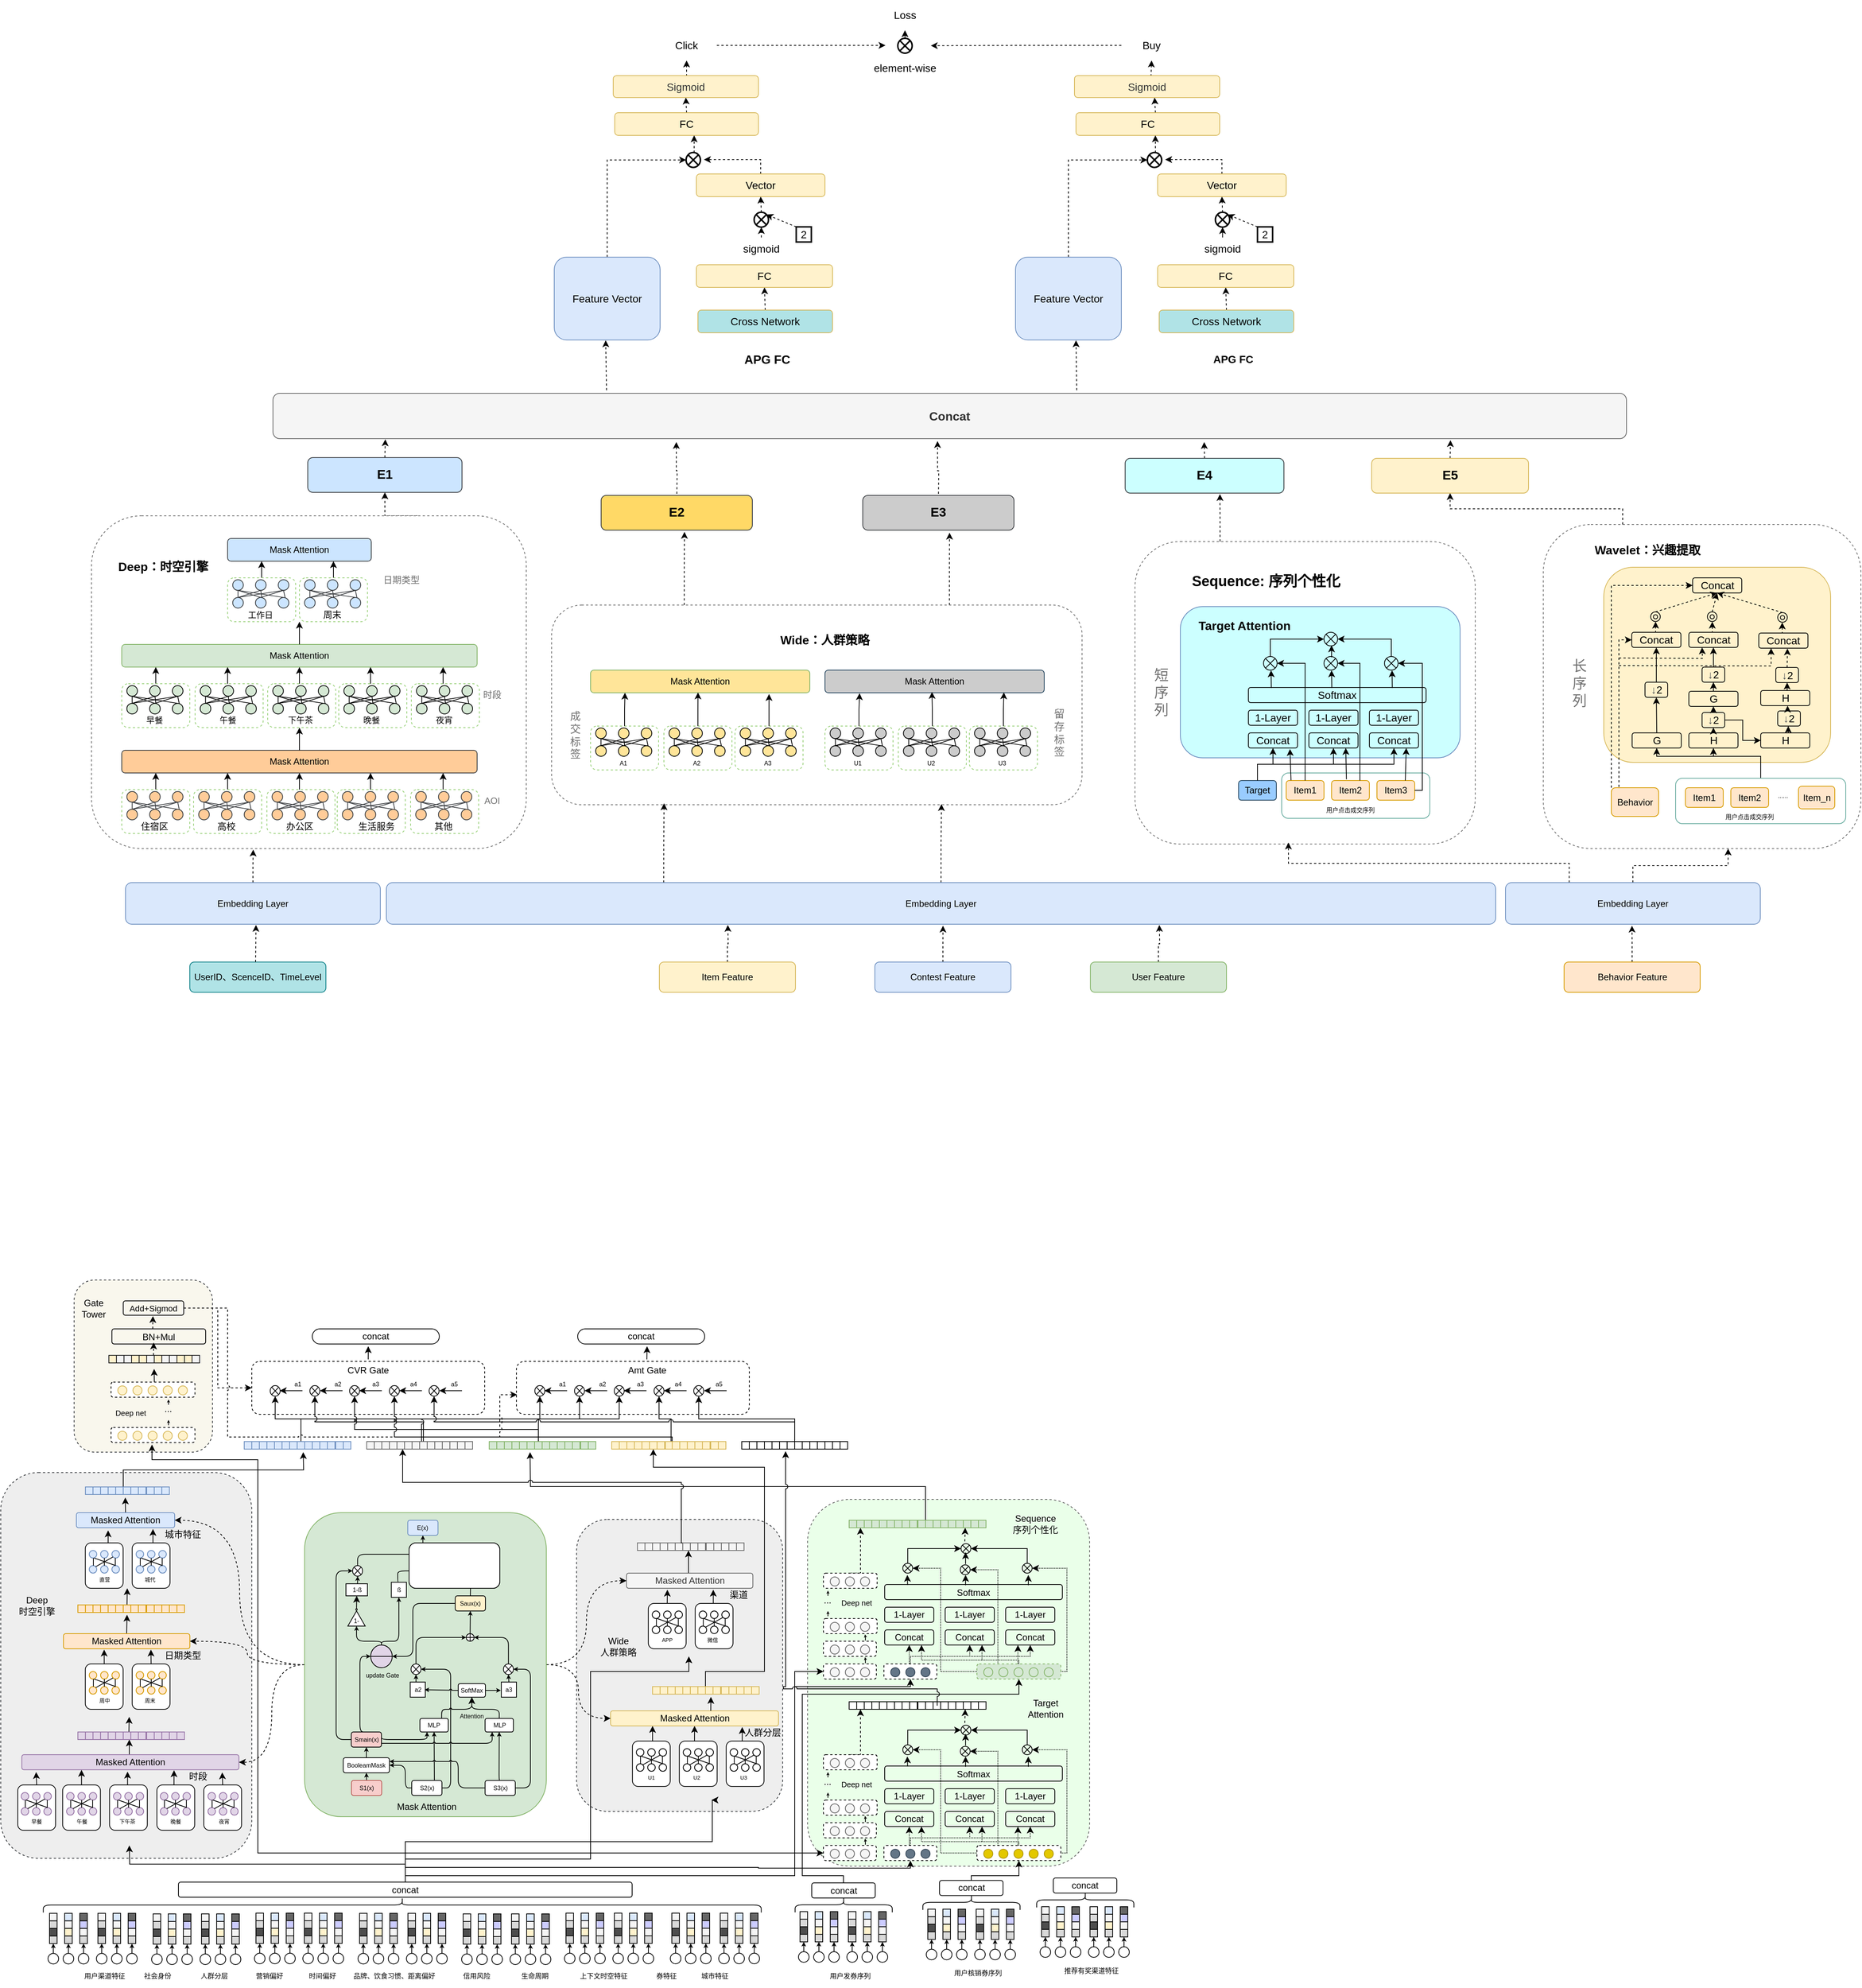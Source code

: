 <mxfile version="22.1.17" type="github">
  <diagram name="第 1 页" id="hrTzSIRXI5nrNzrqivax">
    <mxGraphModel dx="3495" dy="4061" grid="1" gridSize="10" guides="1" tooltips="1" connect="1" arrows="1" fold="1" page="1" pageScale="1" pageWidth="2339" pageHeight="3300" math="0" shadow="0">
      <root>
        <mxCell id="0" />
        <mxCell id="1" parent="0" />
        <mxCell id="veaDqfcUvnUP4_RMIu-Y-2427" value="" style="rounded=1;whiteSpace=wrap;html=1;dashed=1;fillColor=#EAFFE9;strokeColor=#666666;fontColor=#333333;" vertex="1" parent="1">
          <mxGeometry x="547" y="1592.5" width="373" height="485" as="geometry" />
        </mxCell>
        <mxCell id="veaDqfcUvnUP4_RMIu-Y-2423" value="" style="rounded=1;whiteSpace=wrap;html=1;dashed=1;fillColor=#eeeeee;strokeColor=#36393d;" vertex="1" parent="1">
          <mxGeometry x="241.58" y="1619" width="272.5" height="386" as="geometry" />
        </mxCell>
        <mxCell id="veaDqfcUvnUP4_RMIu-Y-2421" value="" style="rounded=1;whiteSpace=wrap;html=1;dashed=1;fillColor=#eeeeee;strokeColor=#36393d;" vertex="1" parent="1">
          <mxGeometry x="-520" y="1557" width="331.98" height="510" as="geometry" />
        </mxCell>
        <mxCell id="veaDqfcUvnUP4_RMIu-Y-2416" value="" style="rounded=1;whiteSpace=wrap;html=1;dashed=1;fillColor=#f9f7ed;strokeColor=#36393d;" vertex="1" parent="1">
          <mxGeometry x="-423" y="1302.33" width="183" height="227.67" as="geometry" />
        </mxCell>
        <mxCell id="veaDqfcUvnUP4_RMIu-Y-2387" value="" style="rounded=1;whiteSpace=wrap;html=1;dashed=1;" vertex="1" parent="1">
          <mxGeometry x="161.98" y="1410" width="308" height="70" as="geometry" />
        </mxCell>
        <mxCell id="veaDqfcUvnUP4_RMIu-Y-2358" value="" style="rounded=1;whiteSpace=wrap;html=1;dashed=1;" vertex="1" parent="1">
          <mxGeometry x="-188.02" y="1410" width="308" height="70" as="geometry" />
        </mxCell>
        <mxCell id="lXCGmnNIdMnubsKVyJJA-1" style="edgeStyle=orthogonalEdgeStyle;rounded=0;orthogonalLoop=1;jettySize=auto;html=1;exitX=0.25;exitY=0;exitDx=0;exitDy=0;entryX=0.5;entryY=1;entryDx=0;entryDy=0;dashed=1;" parent="1" source="lXCGmnNIdMnubsKVyJJA-2" target="lXCGmnNIdMnubsKVyJJA-443" edge="1">
          <mxGeometry relative="1" as="geometry" />
        </mxCell>
        <mxCell id="lXCGmnNIdMnubsKVyJJA-2" value="" style="rounded=1;whiteSpace=wrap;html=1;dashed=1;strokeColor=#707070;fontSize=16;fontColor=#000000;" parent="1" vertex="1">
          <mxGeometry x="1520" y="303.5" width="420" height="428.5" as="geometry" />
        </mxCell>
        <mxCell id="lXCGmnNIdMnubsKVyJJA-3" style="edgeStyle=orthogonalEdgeStyle;rounded=0;orthogonalLoop=1;jettySize=auto;html=1;exitX=0.25;exitY=0;exitDx=0;exitDy=0;entryX=0.597;entryY=1.027;entryDx=0;entryDy=0;entryPerimeter=0;dashed=1;" parent="1" source="lXCGmnNIdMnubsKVyJJA-4" target="lXCGmnNIdMnubsKVyJJA-441" edge="1">
          <mxGeometry relative="1" as="geometry" />
        </mxCell>
        <mxCell id="lXCGmnNIdMnubsKVyJJA-4" value="" style="rounded=1;whiteSpace=wrap;html=1;dashed=1;strokeColor=#707070;fontSize=16;fontColor=#000000;" parent="1" vertex="1">
          <mxGeometry x="980" y="326" width="450" height="400" as="geometry" />
        </mxCell>
        <mxCell id="lXCGmnNIdMnubsKVyJJA-5" value="" style="rounded=1;whiteSpace=wrap;html=1;strokeColor=#6c8ebf;fontSize=16;fillColor=#CCFFFF;" parent="1" vertex="1">
          <mxGeometry x="1040" y="412" width="370" height="200" as="geometry" />
        </mxCell>
        <mxCell id="lXCGmnNIdMnubsKVyJJA-6" value="" style="rounded=1;whiteSpace=wrap;html=1;labelBorderColor=default;strokeColor=#67AB9F;fontSize=14;fontColor=#000000;fillColor=none;" parent="1" vertex="1">
          <mxGeometry x="1174" y="632" width="196" height="60" as="geometry" />
        </mxCell>
        <mxCell id="lXCGmnNIdMnubsKVyJJA-7" style="edgeStyle=orthogonalEdgeStyle;rounded=0;orthogonalLoop=1;jettySize=auto;html=1;exitX=0.25;exitY=0;exitDx=0;exitDy=0;entryX=0.551;entryY=1.049;entryDx=0;entryDy=0;entryPerimeter=0;dashed=1;" parent="1" source="lXCGmnNIdMnubsKVyJJA-9" target="lXCGmnNIdMnubsKVyJJA-437" edge="1">
          <mxGeometry relative="1" as="geometry" />
        </mxCell>
        <mxCell id="lXCGmnNIdMnubsKVyJJA-8" style="edgeStyle=orthogonalEdgeStyle;rounded=0;orthogonalLoop=1;jettySize=auto;html=1;exitX=0.75;exitY=0;exitDx=0;exitDy=0;entryX=0.574;entryY=1.074;entryDx=0;entryDy=0;entryPerimeter=0;dashed=1;" parent="1" source="lXCGmnNIdMnubsKVyJJA-9" target="lXCGmnNIdMnubsKVyJJA-439" edge="1">
          <mxGeometry relative="1" as="geometry" />
        </mxCell>
        <mxCell id="lXCGmnNIdMnubsKVyJJA-9" value="" style="rounded=1;whiteSpace=wrap;html=1;dashed=1;strokeColor=#707070;fontSize=16;fontColor=#000000;" parent="1" vertex="1">
          <mxGeometry x="208.5" y="410" width="701.5" height="264" as="geometry" />
        </mxCell>
        <mxCell id="lXCGmnNIdMnubsKVyJJA-10" style="edgeStyle=orthogonalEdgeStyle;rounded=0;orthogonalLoop=1;jettySize=auto;html=1;exitX=0.75;exitY=0;exitDx=0;exitDy=0;entryX=0.5;entryY=1;entryDx=0;entryDy=0;dashed=1;" parent="1" source="lXCGmnNIdMnubsKVyJJA-11" target="lXCGmnNIdMnubsKVyJJA-435" edge="1">
          <mxGeometry relative="1" as="geometry">
            <Array as="points">
              <mxPoint x="-12" y="292" />
            </Array>
          </mxGeometry>
        </mxCell>
        <mxCell id="lXCGmnNIdMnubsKVyJJA-11" value="" style="rounded=1;whiteSpace=wrap;html=1;dashed=1;strokeColor=#707070;fontSize=16;fontColor=#000000;" parent="1" vertex="1">
          <mxGeometry x="-400" y="292" width="575" height="440" as="geometry" />
        </mxCell>
        <mxCell id="lXCGmnNIdMnubsKVyJJA-12" style="edgeStyle=orthogonalEdgeStyle;rounded=0;orthogonalLoop=1;jettySize=auto;html=1;exitX=0.5;exitY=0;exitDx=0;exitDy=0;entryX=0.196;entryY=1.018;entryDx=0;entryDy=0;entryPerimeter=0;dashed=1;" parent="1" source="lXCGmnNIdMnubsKVyJJA-13" edge="1">
          <mxGeometry relative="1" as="geometry">
            <mxPoint x="441.532" y="832.99" as="targetPoint" />
          </mxGeometry>
        </mxCell>
        <mxCell id="lXCGmnNIdMnubsKVyJJA-13" value="Item Feature" style="rounded=1;whiteSpace=wrap;html=1;fillColor=#fff2cc;strokeColor=#d6b656;" parent="1" vertex="1">
          <mxGeometry x="351" y="882" width="180" height="40" as="geometry" />
        </mxCell>
        <mxCell id="lXCGmnNIdMnubsKVyJJA-14" style="edgeStyle=orthogonalEdgeStyle;rounded=0;orthogonalLoop=1;jettySize=auto;html=1;exitX=0.5;exitY=0;exitDx=0;exitDy=0;entryX=0.39;entryY=1.036;entryDx=0;entryDy=0;entryPerimeter=0;dashed=1;" parent="1" source="lXCGmnNIdMnubsKVyJJA-15" edge="1">
          <mxGeometry relative="1" as="geometry">
            <mxPoint x="726.13" y="833.98" as="targetPoint" />
          </mxGeometry>
        </mxCell>
        <mxCell id="lXCGmnNIdMnubsKVyJJA-15" value="Contest Feature" style="rounded=1;whiteSpace=wrap;html=1;fillColor=#dae8fc;strokeColor=#6c8ebf;" parent="1" vertex="1">
          <mxGeometry x="636" y="882" width="180" height="40" as="geometry" />
        </mxCell>
        <mxCell id="lXCGmnNIdMnubsKVyJJA-16" style="edgeStyle=orthogonalEdgeStyle;rounded=0;orthogonalLoop=1;jettySize=auto;html=1;exitX=0.5;exitY=0;exitDx=0;exitDy=0;entryX=0.585;entryY=1.018;entryDx=0;entryDy=0;entryPerimeter=0;dashed=1;" parent="1" source="lXCGmnNIdMnubsKVyJJA-17" edge="1">
          <mxGeometry relative="1" as="geometry">
            <mxPoint x="1012.195" y="832.99" as="targetPoint" />
          </mxGeometry>
        </mxCell>
        <mxCell id="lXCGmnNIdMnubsKVyJJA-17" value="User Feature" style="rounded=1;whiteSpace=wrap;html=1;fillColor=#d5e8d4;strokeColor=#82b366;" parent="1" vertex="1">
          <mxGeometry x="921" y="882" width="180" height="40" as="geometry" />
        </mxCell>
        <mxCell id="lXCGmnNIdMnubsKVyJJA-18" style="edgeStyle=orthogonalEdgeStyle;rounded=0;orthogonalLoop=1;jettySize=auto;html=1;exitX=0.5;exitY=0;exitDx=0;exitDy=0;entryX=0.779;entryY=1.036;entryDx=0;entryDy=0;entryPerimeter=0;dashed=1;" parent="1" source="lXCGmnNIdMnubsKVyJJA-19" edge="1">
          <mxGeometry relative="1" as="geometry">
            <mxPoint x="1637.293" y="833.98" as="targetPoint" />
          </mxGeometry>
        </mxCell>
        <mxCell id="lXCGmnNIdMnubsKVyJJA-19" value="Behavior Feature" style="rounded=1;whiteSpace=wrap;html=1;fillColor=#ffe6cc;strokeColor=#d79b00;" parent="1" vertex="1">
          <mxGeometry x="1547.5" y="882" width="180" height="40" as="geometry" />
        </mxCell>
        <mxCell id="lXCGmnNIdMnubsKVyJJA-20" style="edgeStyle=orthogonalEdgeStyle;rounded=0;orthogonalLoop=1;jettySize=auto;html=1;exitX=0.25;exitY=0;exitDx=0;exitDy=0;entryX=0.212;entryY=0.993;entryDx=0;entryDy=0;entryPerimeter=0;dashed=1;" parent="1" source="lXCGmnNIdMnubsKVyJJA-22" target="lXCGmnNIdMnubsKVyJJA-9" edge="1">
          <mxGeometry relative="1" as="geometry">
            <mxPoint x="356.588" y="680" as="targetPoint" />
          </mxGeometry>
        </mxCell>
        <mxCell id="lXCGmnNIdMnubsKVyJJA-21" style="edgeStyle=orthogonalEdgeStyle;rounded=0;orthogonalLoop=1;jettySize=auto;html=1;exitX=0.5;exitY=0;exitDx=0;exitDy=0;entryX=0.735;entryY=0.997;entryDx=0;entryDy=0;entryPerimeter=0;dashed=1;" parent="1" source="lXCGmnNIdMnubsKVyJJA-22" target="lXCGmnNIdMnubsKVyJJA-9" edge="1">
          <mxGeometry relative="1" as="geometry">
            <mxPoint x="723.647" y="680" as="targetPoint" />
          </mxGeometry>
        </mxCell>
        <mxCell id="lXCGmnNIdMnubsKVyJJA-22" value="Embedding Layer" style="rounded=1;whiteSpace=wrap;html=1;fillColor=#dae8fc;strokeColor=#6c8ebf;" parent="1" vertex="1">
          <mxGeometry x="-10" y="777" width="1467" height="55" as="geometry" />
        </mxCell>
        <mxCell id="lXCGmnNIdMnubsKVyJJA-23" value="Mask Attention" style="rounded=1;whiteSpace=wrap;html=1;fillColor=#d5e8d4;strokeColor=#82b366;" parent="1" vertex="1">
          <mxGeometry x="-360" y="462" width="470" height="30" as="geometry" />
        </mxCell>
        <mxCell id="lXCGmnNIdMnubsKVyJJA-24" value="" style="endArrow=classic;html=1;rounded=0;exitX=0.5;exitY=0;exitDx=0;exitDy=0;" parent="1" source="lXCGmnNIdMnubsKVyJJA-82" edge="1">
          <mxGeometry width="50" height="50" relative="1" as="geometry">
            <mxPoint x="-320" y="514" as="sourcePoint" />
            <mxPoint x="-315.0" y="492" as="targetPoint" />
          </mxGeometry>
        </mxCell>
        <mxCell id="lXCGmnNIdMnubsKVyJJA-25" value="" style="endArrow=classic;html=1;rounded=0;exitX=0.5;exitY=0;exitDx=0;exitDy=0;" parent="1" edge="1">
          <mxGeometry width="50" height="50" relative="1" as="geometry">
            <mxPoint x="-125.0" y="514" as="sourcePoint" />
            <mxPoint x="-125.0" y="492" as="targetPoint" />
          </mxGeometry>
        </mxCell>
        <mxCell id="lXCGmnNIdMnubsKVyJJA-26" value="" style="endArrow=classic;html=1;rounded=0;exitX=0.5;exitY=0;exitDx=0;exitDy=0;" parent="1" edge="1">
          <mxGeometry width="50" height="50" relative="1" as="geometry">
            <mxPoint x="-31" y="514" as="sourcePoint" />
            <mxPoint x="-31" y="492" as="targetPoint" />
          </mxGeometry>
        </mxCell>
        <mxCell id="lXCGmnNIdMnubsKVyJJA-27" value="" style="endArrow=classic;html=1;rounded=0;exitX=0.5;exitY=0;exitDx=0;exitDy=0;" parent="1" edge="1">
          <mxGeometry width="50" height="50" relative="1" as="geometry">
            <mxPoint x="65" y="514" as="sourcePoint" />
            <mxPoint x="65" y="492" as="targetPoint" />
          </mxGeometry>
        </mxCell>
        <mxCell id="lXCGmnNIdMnubsKVyJJA-28" value="" style="endArrow=classic;html=1;rounded=0;exitX=0.5;exitY=0;exitDx=0;exitDy=0;" parent="1" edge="1">
          <mxGeometry width="50" height="50" relative="1" as="geometry">
            <mxPoint x="-220.0" y="514" as="sourcePoint" />
            <mxPoint x="-220.0" y="492" as="targetPoint" />
          </mxGeometry>
        </mxCell>
        <mxCell id="lXCGmnNIdMnubsKVyJJA-29" value="&lt;font color=&quot;#707070&quot;&gt;时段&lt;/font&gt;" style="text;html=1;strokeColor=none;fillColor=none;align=center;verticalAlign=middle;whiteSpace=wrap;rounded=0;dashed=1;opacity=1;" parent="1" vertex="1">
          <mxGeometry x="100" y="514" width="60" height="30" as="geometry" />
        </mxCell>
        <mxCell id="lXCGmnNIdMnubsKVyJJA-30" value="Mask Attention" style="rounded=1;whiteSpace=wrap;html=1;fillColor=#ffcc99;strokeColor=#36393d;" parent="1" vertex="1">
          <mxGeometry x="-360" y="602" width="470" height="30" as="geometry" />
        </mxCell>
        <mxCell id="lXCGmnNIdMnubsKVyJJA-31" value="" style="endArrow=classic;html=1;rounded=0;exitX=0.5;exitY=0;exitDx=0;exitDy=0;" parent="1" source="lXCGmnNIdMnubsKVyJJA-167" edge="1">
          <mxGeometry width="50" height="50" relative="1" as="geometry">
            <mxPoint x="-320" y="654" as="sourcePoint" />
            <mxPoint x="-315.0" y="632" as="targetPoint" />
          </mxGeometry>
        </mxCell>
        <mxCell id="lXCGmnNIdMnubsKVyJJA-32" value="" style="endArrow=classic;html=1;rounded=0;exitX=0.5;exitY=0;exitDx=0;exitDy=0;" parent="1" edge="1">
          <mxGeometry width="50" height="50" relative="1" as="geometry">
            <mxPoint x="-125.0" y="654" as="sourcePoint" />
            <mxPoint x="-125.0" y="632" as="targetPoint" />
          </mxGeometry>
        </mxCell>
        <mxCell id="lXCGmnNIdMnubsKVyJJA-33" value="" style="endArrow=classic;html=1;rounded=0;exitX=0.5;exitY=0;exitDx=0;exitDy=0;" parent="1" edge="1">
          <mxGeometry width="50" height="50" relative="1" as="geometry">
            <mxPoint x="-31" y="654" as="sourcePoint" />
            <mxPoint x="-31" y="632" as="targetPoint" />
          </mxGeometry>
        </mxCell>
        <mxCell id="lXCGmnNIdMnubsKVyJJA-34" value="" style="endArrow=classic;html=1;rounded=0;exitX=0.5;exitY=0;exitDx=0;exitDy=0;" parent="1" edge="1">
          <mxGeometry width="50" height="50" relative="1" as="geometry">
            <mxPoint x="65" y="654" as="sourcePoint" />
            <mxPoint x="65" y="632" as="targetPoint" />
          </mxGeometry>
        </mxCell>
        <mxCell id="lXCGmnNIdMnubsKVyJJA-35" value="" style="endArrow=classic;html=1;rounded=0;exitX=0.5;exitY=0;exitDx=0;exitDy=0;" parent="1" edge="1">
          <mxGeometry width="50" height="50" relative="1" as="geometry">
            <mxPoint x="-220.0" y="654" as="sourcePoint" />
            <mxPoint x="-220.0" y="632" as="targetPoint" />
          </mxGeometry>
        </mxCell>
        <mxCell id="lXCGmnNIdMnubsKVyJJA-36" value="&lt;font color=&quot;#707070&quot;&gt;AOI&lt;/font&gt;" style="text;html=1;strokeColor=none;fillColor=none;align=center;verticalAlign=middle;whiteSpace=wrap;rounded=0;dashed=1;opacity=1;" parent="1" vertex="1">
          <mxGeometry x="100" y="654" width="60" height="30" as="geometry" />
        </mxCell>
        <mxCell id="lXCGmnNIdMnubsKVyJJA-37" value="" style="endArrow=classic;html=1;rounded=0;exitX=0.5;exitY=0;exitDx=0;exitDy=0;" parent="1" source="lXCGmnNIdMnubsKVyJJA-30" edge="1">
          <mxGeometry width="50" height="50" relative="1" as="geometry">
            <mxPoint x="-125" y="594" as="sourcePoint" />
            <mxPoint x="-125.0" y="572" as="targetPoint" />
          </mxGeometry>
        </mxCell>
        <mxCell id="lXCGmnNIdMnubsKVyJJA-38" value="Mask Attention" style="rounded=1;whiteSpace=wrap;html=1;fillColor=#cce5ff;strokeColor=#36393d;" parent="1" vertex="1">
          <mxGeometry x="-220" y="322" width="190" height="30" as="geometry" />
        </mxCell>
        <mxCell id="lXCGmnNIdMnubsKVyJJA-39" value="" style="endArrow=classic;html=1;rounded=0;exitX=0.5;exitY=0;exitDx=0;exitDy=0;" parent="1" source="lXCGmnNIdMnubsKVyJJA-64" edge="1">
          <mxGeometry width="50" height="50" relative="1" as="geometry">
            <mxPoint x="-180" y="374" as="sourcePoint" />
            <mxPoint x="-175.0" y="352" as="targetPoint" />
          </mxGeometry>
        </mxCell>
        <mxCell id="lXCGmnNIdMnubsKVyJJA-40" value="" style="endArrow=classic;html=1;rounded=0;exitX=0.5;exitY=0;exitDx=0;exitDy=0;" parent="1" edge="1">
          <mxGeometry width="50" height="50" relative="1" as="geometry">
            <mxPoint x="-80.0" y="374" as="sourcePoint" />
            <mxPoint x="-80.0" y="352" as="targetPoint" />
          </mxGeometry>
        </mxCell>
        <mxCell id="lXCGmnNIdMnubsKVyJJA-41" value="" style="endArrow=classic;html=1;rounded=0;exitX=0.5;exitY=0;exitDx=0;exitDy=0;" parent="1" edge="1">
          <mxGeometry width="50" height="50" relative="1" as="geometry">
            <mxPoint x="-125.0" y="462" as="sourcePoint" />
            <mxPoint x="-125.0" y="432" as="targetPoint" />
          </mxGeometry>
        </mxCell>
        <mxCell id="lXCGmnNIdMnubsKVyJJA-42" value="&lt;font color=&quot;#707070&quot;&gt;日期类型&lt;/font&gt;" style="text;html=1;strokeColor=none;fillColor=none;align=center;verticalAlign=middle;whiteSpace=wrap;rounded=0;dashed=1;opacity=1;" parent="1" vertex="1">
          <mxGeometry x="-20" y="362" width="60" height="30" as="geometry" />
        </mxCell>
        <mxCell id="lXCGmnNIdMnubsKVyJJA-43" value="&lt;font size=&quot;1&quot; color=&quot;#000000&quot;&gt;&lt;b style=&quot;font-size: 16px;&quot;&gt;Deep：时空引擎&lt;/b&gt;&lt;/font&gt;" style="text;html=1;strokeColor=none;fillColor=none;align=center;verticalAlign=middle;whiteSpace=wrap;rounded=0;dashed=1;fontColor=#707070;opacity=1;" parent="1" vertex="1">
          <mxGeometry x="-370" y="344" width="130" height="30" as="geometry" />
        </mxCell>
        <mxCell id="lXCGmnNIdMnubsKVyJJA-44" value="Mask Attention" style="rounded=1;whiteSpace=wrap;html=1;fillColor=#FFE599;strokeColor=#82b366;" parent="1" vertex="1">
          <mxGeometry x="260" y="496" width="290" height="30" as="geometry" />
        </mxCell>
        <mxCell id="lXCGmnNIdMnubsKVyJJA-45" value="" style="group" parent="1" vertex="1" connectable="0">
          <mxGeometry x="-125" y="374" width="90" height="58" as="geometry" />
        </mxCell>
        <mxCell id="lXCGmnNIdMnubsKVyJJA-46" value="" style="rounded=1;whiteSpace=wrap;html=1;dashed=1;strokeColor=#97D077;" parent="lXCGmnNIdMnubsKVyJJA-45" vertex="1">
          <mxGeometry width="90" height="58" as="geometry" />
        </mxCell>
        <mxCell id="lXCGmnNIdMnubsKVyJJA-47" value="" style="group" parent="lXCGmnNIdMnubsKVyJJA-45" vertex="1" connectable="0">
          <mxGeometry x="6.759" y="2.5" width="78.261" height="37.5" as="geometry" />
        </mxCell>
        <mxCell id="lXCGmnNIdMnubsKVyJJA-48" value="" style="ellipse;whiteSpace=wrap;html=1;aspect=fixed;fillColor=#cce5ff;strokeColor=#36393d;" parent="lXCGmnNIdMnubsKVyJJA-47" vertex="1">
          <mxGeometry width="14.062" height="14.062" as="geometry" />
        </mxCell>
        <mxCell id="lXCGmnNIdMnubsKVyJJA-49" value="" style="ellipse;whiteSpace=wrap;html=1;aspect=fixed;fillColor=#cce5ff;strokeColor=#36393d;" parent="lXCGmnNIdMnubsKVyJJA-47" vertex="1">
          <mxGeometry x="60.201" width="14.062" height="14.062" as="geometry" />
        </mxCell>
        <mxCell id="lXCGmnNIdMnubsKVyJJA-50" value="" style="ellipse;whiteSpace=wrap;html=1;aspect=fixed;fillColor=#cce5ff;strokeColor=#36393d;" parent="lXCGmnNIdMnubsKVyJJA-47" vertex="1">
          <mxGeometry x="30.1" width="14.062" height="14.062" as="geometry" />
        </mxCell>
        <mxCell id="lXCGmnNIdMnubsKVyJJA-51" value="" style="ellipse;whiteSpace=wrap;html=1;aspect=fixed;fillColor=#cce5ff;strokeColor=#36393d;" parent="lXCGmnNIdMnubsKVyJJA-47" vertex="1">
          <mxGeometry y="23.438" width="14.062" height="14.062" as="geometry" />
        </mxCell>
        <mxCell id="lXCGmnNIdMnubsKVyJJA-52" value="" style="ellipse;whiteSpace=wrap;html=1;aspect=fixed;fillColor=#cce5ff;strokeColor=#36393d;" parent="lXCGmnNIdMnubsKVyJJA-47" vertex="1">
          <mxGeometry x="60.201" y="23.438" width="14.062" height="14.062" as="geometry" />
        </mxCell>
        <mxCell id="lXCGmnNIdMnubsKVyJJA-53" value="" style="ellipse;whiteSpace=wrap;html=1;aspect=fixed;fillColor=#cce5ff;strokeColor=#36393d;" parent="lXCGmnNIdMnubsKVyJJA-47" vertex="1">
          <mxGeometry x="30.1" y="23.438" width="14.062" height="14.062" as="geometry" />
        </mxCell>
        <mxCell id="lXCGmnNIdMnubsKVyJJA-54" value="" style="endArrow=none;html=1;rounded=0;entryX=0.5;entryY=0;entryDx=0;entryDy=0;exitX=0.5;exitY=1;exitDx=0;exitDy=0;fillColor=#cce5ff;strokeColor=#36393d;" parent="lXCGmnNIdMnubsKVyJJA-47" source="lXCGmnNIdMnubsKVyJJA-48" target="lXCGmnNIdMnubsKVyJJA-51" edge="1">
          <mxGeometry width="50" height="50" relative="1" as="geometry">
            <mxPoint x="-36.12" y="65.625" as="sourcePoint" />
            <mxPoint x="-6.02" y="42.188" as="targetPoint" />
          </mxGeometry>
        </mxCell>
        <mxCell id="lXCGmnNIdMnubsKVyJJA-55" value="" style="endArrow=none;html=1;rounded=0;entryX=0.5;entryY=1;entryDx=0;entryDy=0;exitX=0.5;exitY=0;exitDx=0;exitDy=0;fillColor=#cce5ff;strokeColor=#36393d;" parent="lXCGmnNIdMnubsKVyJJA-47" source="lXCGmnNIdMnubsKVyJJA-53" target="lXCGmnNIdMnubsKVyJJA-48" edge="1">
          <mxGeometry width="50" height="50" relative="1" as="geometry">
            <mxPoint x="6.02" y="79.688" as="sourcePoint" />
            <mxPoint x="36.12" y="56.25" as="targetPoint" />
          </mxGeometry>
        </mxCell>
        <mxCell id="lXCGmnNIdMnubsKVyJJA-56" value="" style="endArrow=none;html=1;rounded=0;entryX=0.5;entryY=1;entryDx=0;entryDy=0;exitX=0.5;exitY=0;exitDx=0;exitDy=0;fillColor=#cce5ff;strokeColor=#36393d;" parent="lXCGmnNIdMnubsKVyJJA-47" source="lXCGmnNIdMnubsKVyJJA-52" target="lXCGmnNIdMnubsKVyJJA-48" edge="1">
          <mxGeometry width="50" height="50" relative="1" as="geometry">
            <mxPoint x="6.02" y="79.688" as="sourcePoint" />
            <mxPoint x="36.12" y="56.25" as="targetPoint" />
          </mxGeometry>
        </mxCell>
        <mxCell id="lXCGmnNIdMnubsKVyJJA-57" value="" style="endArrow=none;html=1;rounded=0;entryX=0.5;entryY=1;entryDx=0;entryDy=0;fillColor=#cce5ff;strokeColor=#36393d;" parent="lXCGmnNIdMnubsKVyJJA-47" target="lXCGmnNIdMnubsKVyJJA-50" edge="1">
          <mxGeometry width="50" height="50" relative="1" as="geometry">
            <mxPoint x="38.419" y="23.75" as="sourcePoint" />
            <mxPoint x="-6.02" y="60.938" as="targetPoint" />
          </mxGeometry>
        </mxCell>
        <mxCell id="lXCGmnNIdMnubsKVyJJA-58" value="" style="endArrow=none;html=1;rounded=0;entryX=0.5;entryY=1;entryDx=0;entryDy=0;fillColor=#cce5ff;strokeColor=#36393d;" parent="lXCGmnNIdMnubsKVyJJA-47" target="lXCGmnNIdMnubsKVyJJA-49" edge="1">
          <mxGeometry width="50" height="50" relative="1" as="geometry">
            <mxPoint x="69.231" y="23.438" as="sourcePoint" />
            <mxPoint x="108.361" y="56.25" as="targetPoint" />
            <Array as="points">
              <mxPoint x="68.3" y="23.75" />
            </Array>
          </mxGeometry>
        </mxCell>
        <mxCell id="lXCGmnNIdMnubsKVyJJA-59" value="" style="endArrow=none;html=1;rounded=0;entryX=0.5;entryY=1;entryDx=0;entryDy=0;exitX=0.5;exitY=0;exitDx=0;exitDy=0;fillColor=#cce5ff;strokeColor=#36393d;" parent="lXCGmnNIdMnubsKVyJJA-47" source="lXCGmnNIdMnubsKVyJJA-51" target="lXCGmnNIdMnubsKVyJJA-50" edge="1">
          <mxGeometry width="50" height="50" relative="1" as="geometry">
            <mxPoint x="30.1" y="75" as="sourcePoint" />
            <mxPoint x="60.201" y="51.562" as="targetPoint" />
          </mxGeometry>
        </mxCell>
        <mxCell id="lXCGmnNIdMnubsKVyJJA-60" value="" style="endArrow=none;html=1;rounded=0;entryX=0.5;entryY=1;entryDx=0;entryDy=0;exitX=0.5;exitY=0;exitDx=0;exitDy=0;fillColor=#cce5ff;strokeColor=#36393d;" parent="lXCGmnNIdMnubsKVyJJA-47" source="lXCGmnNIdMnubsKVyJJA-51" target="lXCGmnNIdMnubsKVyJJA-49" edge="1">
          <mxGeometry width="50" height="50" relative="1" as="geometry">
            <mxPoint x="42.14" y="84.375" as="sourcePoint" />
            <mxPoint x="72.241" y="60.938" as="targetPoint" />
          </mxGeometry>
        </mxCell>
        <mxCell id="lXCGmnNIdMnubsKVyJJA-61" value="" style="endArrow=none;html=1;rounded=0;entryX=0.5;entryY=1;entryDx=0;entryDy=0;exitX=0.5;exitY=0;exitDx=0;exitDy=0;fillColor=#cce5ff;strokeColor=#36393d;" parent="lXCGmnNIdMnubsKVyJJA-47" source="lXCGmnNIdMnubsKVyJJA-53" target="lXCGmnNIdMnubsKVyJJA-49" edge="1">
          <mxGeometry width="50" height="50" relative="1" as="geometry">
            <mxPoint x="36.12" y="70.312" as="sourcePoint" />
            <mxPoint x="66.221" y="46.875" as="targetPoint" />
          </mxGeometry>
        </mxCell>
        <mxCell id="lXCGmnNIdMnubsKVyJJA-62" value="周末" style="text;html=1;strokeColor=none;fillColor=none;align=center;verticalAlign=middle;whiteSpace=wrap;rounded=0;" parent="lXCGmnNIdMnubsKVyJJA-45" vertex="1">
          <mxGeometry x="24.19" y="45.75" width="39.13" height="6.25" as="geometry" />
        </mxCell>
        <mxCell id="lXCGmnNIdMnubsKVyJJA-63" value="" style="group" parent="1" vertex="1" connectable="0">
          <mxGeometry x="-220" y="374" width="90" height="58" as="geometry" />
        </mxCell>
        <mxCell id="lXCGmnNIdMnubsKVyJJA-64" value="" style="rounded=1;whiteSpace=wrap;html=1;dashed=1;strokeColor=#97D077;" parent="lXCGmnNIdMnubsKVyJJA-63" vertex="1">
          <mxGeometry width="90" height="58" as="geometry" />
        </mxCell>
        <mxCell id="lXCGmnNIdMnubsKVyJJA-65" value="" style="group" parent="lXCGmnNIdMnubsKVyJJA-63" vertex="1" connectable="0">
          <mxGeometry x="6.759" y="2.5" width="78.261" height="37.5" as="geometry" />
        </mxCell>
        <mxCell id="lXCGmnNIdMnubsKVyJJA-66" value="" style="ellipse;whiteSpace=wrap;html=1;aspect=fixed;fillColor=#cce5ff;strokeColor=#36393d;" parent="lXCGmnNIdMnubsKVyJJA-65" vertex="1">
          <mxGeometry width="14.062" height="14.062" as="geometry" />
        </mxCell>
        <mxCell id="lXCGmnNIdMnubsKVyJJA-67" value="" style="ellipse;whiteSpace=wrap;html=1;aspect=fixed;fillColor=#cce5ff;strokeColor=#36393d;" parent="lXCGmnNIdMnubsKVyJJA-65" vertex="1">
          <mxGeometry x="60.201" width="14.062" height="14.062" as="geometry" />
        </mxCell>
        <mxCell id="lXCGmnNIdMnubsKVyJJA-68" value="" style="ellipse;whiteSpace=wrap;html=1;aspect=fixed;fillColor=#cce5ff;strokeColor=#36393d;" parent="lXCGmnNIdMnubsKVyJJA-65" vertex="1">
          <mxGeometry x="30.1" width="14.062" height="14.062" as="geometry" />
        </mxCell>
        <mxCell id="lXCGmnNIdMnubsKVyJJA-69" value="" style="ellipse;whiteSpace=wrap;html=1;aspect=fixed;fillColor=#cce5ff;strokeColor=#36393d;" parent="lXCGmnNIdMnubsKVyJJA-65" vertex="1">
          <mxGeometry y="23.438" width="14.062" height="14.062" as="geometry" />
        </mxCell>
        <mxCell id="lXCGmnNIdMnubsKVyJJA-70" value="" style="ellipse;whiteSpace=wrap;html=1;aspect=fixed;fillColor=#cce5ff;strokeColor=#36393d;" parent="lXCGmnNIdMnubsKVyJJA-65" vertex="1">
          <mxGeometry x="60.201" y="23.438" width="14.062" height="14.062" as="geometry" />
        </mxCell>
        <mxCell id="lXCGmnNIdMnubsKVyJJA-71" value="" style="ellipse;whiteSpace=wrap;html=1;aspect=fixed;fillColor=#cce5ff;strokeColor=#36393d;" parent="lXCGmnNIdMnubsKVyJJA-65" vertex="1">
          <mxGeometry x="30.1" y="23.438" width="14.062" height="14.062" as="geometry" />
        </mxCell>
        <mxCell id="lXCGmnNIdMnubsKVyJJA-72" value="" style="endArrow=none;html=1;rounded=0;entryX=0.5;entryY=0;entryDx=0;entryDy=0;exitX=0.5;exitY=1;exitDx=0;exitDy=0;fillColor=#cce5ff;strokeColor=#36393d;" parent="lXCGmnNIdMnubsKVyJJA-65" source="lXCGmnNIdMnubsKVyJJA-66" target="lXCGmnNIdMnubsKVyJJA-69" edge="1">
          <mxGeometry width="50" height="50" relative="1" as="geometry">
            <mxPoint x="-36.12" y="65.625" as="sourcePoint" />
            <mxPoint x="-6.02" y="42.188" as="targetPoint" />
          </mxGeometry>
        </mxCell>
        <mxCell id="lXCGmnNIdMnubsKVyJJA-73" value="" style="endArrow=none;html=1;rounded=0;entryX=0.5;entryY=1;entryDx=0;entryDy=0;exitX=0.5;exitY=0;exitDx=0;exitDy=0;fillColor=#cce5ff;strokeColor=#36393d;" parent="lXCGmnNIdMnubsKVyJJA-65" source="lXCGmnNIdMnubsKVyJJA-71" target="lXCGmnNIdMnubsKVyJJA-66" edge="1">
          <mxGeometry width="50" height="50" relative="1" as="geometry">
            <mxPoint x="6.02" y="79.688" as="sourcePoint" />
            <mxPoint x="36.12" y="56.25" as="targetPoint" />
          </mxGeometry>
        </mxCell>
        <mxCell id="lXCGmnNIdMnubsKVyJJA-74" value="" style="endArrow=none;html=1;rounded=0;entryX=0.5;entryY=1;entryDx=0;entryDy=0;exitX=0.5;exitY=0;exitDx=0;exitDy=0;fillColor=#cce5ff;strokeColor=#36393d;" parent="lXCGmnNIdMnubsKVyJJA-65" source="lXCGmnNIdMnubsKVyJJA-70" target="lXCGmnNIdMnubsKVyJJA-66" edge="1">
          <mxGeometry width="50" height="50" relative="1" as="geometry">
            <mxPoint x="6.02" y="79.688" as="sourcePoint" />
            <mxPoint x="36.12" y="56.25" as="targetPoint" />
          </mxGeometry>
        </mxCell>
        <mxCell id="lXCGmnNIdMnubsKVyJJA-75" value="" style="endArrow=none;html=1;rounded=0;entryX=0.5;entryY=1;entryDx=0;entryDy=0;fillColor=#cce5ff;strokeColor=#36393d;" parent="lXCGmnNIdMnubsKVyJJA-65" target="lXCGmnNIdMnubsKVyJJA-68" edge="1">
          <mxGeometry width="50" height="50" relative="1" as="geometry">
            <mxPoint x="38.419" y="23.75" as="sourcePoint" />
            <mxPoint x="-6.02" y="60.938" as="targetPoint" />
          </mxGeometry>
        </mxCell>
        <mxCell id="lXCGmnNIdMnubsKVyJJA-76" value="" style="endArrow=none;html=1;rounded=0;entryX=0.5;entryY=1;entryDx=0;entryDy=0;fillColor=#cce5ff;strokeColor=#36393d;" parent="lXCGmnNIdMnubsKVyJJA-65" target="lXCGmnNIdMnubsKVyJJA-67" edge="1">
          <mxGeometry width="50" height="50" relative="1" as="geometry">
            <mxPoint x="69.231" y="23.438" as="sourcePoint" />
            <mxPoint x="108.361" y="56.25" as="targetPoint" />
            <Array as="points">
              <mxPoint x="68.3" y="23.75" />
            </Array>
          </mxGeometry>
        </mxCell>
        <mxCell id="lXCGmnNIdMnubsKVyJJA-77" value="" style="endArrow=none;html=1;rounded=0;entryX=0.5;entryY=1;entryDx=0;entryDy=0;exitX=0.5;exitY=0;exitDx=0;exitDy=0;fillColor=#cce5ff;strokeColor=#36393d;" parent="lXCGmnNIdMnubsKVyJJA-65" source="lXCGmnNIdMnubsKVyJJA-69" target="lXCGmnNIdMnubsKVyJJA-68" edge="1">
          <mxGeometry width="50" height="50" relative="1" as="geometry">
            <mxPoint x="30.1" y="75" as="sourcePoint" />
            <mxPoint x="60.201" y="51.562" as="targetPoint" />
          </mxGeometry>
        </mxCell>
        <mxCell id="lXCGmnNIdMnubsKVyJJA-78" value="" style="endArrow=none;html=1;rounded=0;entryX=0.5;entryY=1;entryDx=0;entryDy=0;exitX=0.5;exitY=0;exitDx=0;exitDy=0;fillColor=#cce5ff;strokeColor=#36393d;" parent="lXCGmnNIdMnubsKVyJJA-65" source="lXCGmnNIdMnubsKVyJJA-69" target="lXCGmnNIdMnubsKVyJJA-67" edge="1">
          <mxGeometry width="50" height="50" relative="1" as="geometry">
            <mxPoint x="42.14" y="84.375" as="sourcePoint" />
            <mxPoint x="72.241" y="60.938" as="targetPoint" />
          </mxGeometry>
        </mxCell>
        <mxCell id="lXCGmnNIdMnubsKVyJJA-79" value="" style="endArrow=none;html=1;rounded=0;entryX=0.5;entryY=1;entryDx=0;entryDy=0;exitX=0.5;exitY=0;exitDx=0;exitDy=0;fillColor=#cce5ff;strokeColor=#36393d;" parent="lXCGmnNIdMnubsKVyJJA-65" source="lXCGmnNIdMnubsKVyJJA-71" target="lXCGmnNIdMnubsKVyJJA-67" edge="1">
          <mxGeometry width="50" height="50" relative="1" as="geometry">
            <mxPoint x="36.12" y="70.312" as="sourcePoint" />
            <mxPoint x="66.221" y="46.875" as="targetPoint" />
          </mxGeometry>
        </mxCell>
        <mxCell id="lXCGmnNIdMnubsKVyJJA-80" value="&lt;font style=&quot;font-size: 11px;&quot;&gt;工作日&lt;/font&gt;" style="text;html=1;strokeColor=none;fillColor=none;align=center;verticalAlign=middle;whiteSpace=wrap;rounded=0;" parent="lXCGmnNIdMnubsKVyJJA-63" vertex="1">
          <mxGeometry x="24.19" y="45.75" width="39.13" height="6.25" as="geometry" />
        </mxCell>
        <mxCell id="lXCGmnNIdMnubsKVyJJA-81" value="" style="group" parent="1" vertex="1" connectable="0">
          <mxGeometry x="-360" y="514" width="90" height="58" as="geometry" />
        </mxCell>
        <mxCell id="lXCGmnNIdMnubsKVyJJA-82" value="" style="rounded=1;whiteSpace=wrap;html=1;dashed=1;strokeColor=#97D077;" parent="lXCGmnNIdMnubsKVyJJA-81" vertex="1">
          <mxGeometry width="90" height="58" as="geometry" />
        </mxCell>
        <mxCell id="lXCGmnNIdMnubsKVyJJA-83" value="&lt;font style=&quot;font-size: 11px;&quot;&gt;早餐&lt;/font&gt;" style="text;html=1;strokeColor=none;fillColor=none;align=center;verticalAlign=middle;whiteSpace=wrap;rounded=0;fontSize=8;" parent="lXCGmnNIdMnubsKVyJJA-81" vertex="1">
          <mxGeometry x="24.19" y="44.75" width="39.13" height="6.25" as="geometry" />
        </mxCell>
        <mxCell id="lXCGmnNIdMnubsKVyJJA-84" value="" style="ellipse;whiteSpace=wrap;html=1;aspect=fixed;fillColor=#d5e8d4;strokeColor=#000000;" parent="lXCGmnNIdMnubsKVyJJA-81" vertex="1">
          <mxGeometry x="6.759" y="2.5" width="14.062" height="14.062" as="geometry" />
        </mxCell>
        <mxCell id="lXCGmnNIdMnubsKVyJJA-85" value="" style="ellipse;whiteSpace=wrap;html=1;aspect=fixed;fillColor=#d5e8d4;strokeColor=#000000;" parent="lXCGmnNIdMnubsKVyJJA-81" vertex="1">
          <mxGeometry x="66.96" y="2.5" width="14.062" height="14.062" as="geometry" />
        </mxCell>
        <mxCell id="lXCGmnNIdMnubsKVyJJA-86" value="" style="ellipse;whiteSpace=wrap;html=1;aspect=fixed;fillColor=#d5e8d4;strokeColor=#000000;" parent="lXCGmnNIdMnubsKVyJJA-81" vertex="1">
          <mxGeometry x="36.859" y="2.5" width="14.062" height="14.062" as="geometry" />
        </mxCell>
        <mxCell id="lXCGmnNIdMnubsKVyJJA-87" value="" style="ellipse;whiteSpace=wrap;html=1;aspect=fixed;fillColor=#d5e8d4;strokeColor=#000000;" parent="lXCGmnNIdMnubsKVyJJA-81" vertex="1">
          <mxGeometry x="6.759" y="25.938" width="14.062" height="14.062" as="geometry" />
        </mxCell>
        <mxCell id="lXCGmnNIdMnubsKVyJJA-88" value="" style="ellipse;whiteSpace=wrap;html=1;aspect=fixed;fillColor=#d5e8d4;strokeColor=#000000;" parent="lXCGmnNIdMnubsKVyJJA-81" vertex="1">
          <mxGeometry x="66.96" y="25.938" width="14.062" height="14.062" as="geometry" />
        </mxCell>
        <mxCell id="lXCGmnNIdMnubsKVyJJA-89" value="" style="ellipse;whiteSpace=wrap;html=1;aspect=fixed;fillColor=#d5e8d4;strokeColor=#000000;" parent="lXCGmnNIdMnubsKVyJJA-81" vertex="1">
          <mxGeometry x="36.859" y="25.938" width="14.062" height="14.062" as="geometry" />
        </mxCell>
        <mxCell id="lXCGmnNIdMnubsKVyJJA-90" value="" style="endArrow=none;html=1;rounded=0;entryX=0.5;entryY=0;entryDx=0;entryDy=0;exitX=0.5;exitY=1;exitDx=0;exitDy=0;fillColor=#d5e8d4;strokeColor=#000000;" parent="lXCGmnNIdMnubsKVyJJA-81" source="lXCGmnNIdMnubsKVyJJA-84" target="lXCGmnNIdMnubsKVyJJA-87" edge="1">
          <mxGeometry width="50" height="50" relative="1" as="geometry">
            <mxPoint x="-29.362" y="68.125" as="sourcePoint" />
            <mxPoint x="0.739" y="44.688" as="targetPoint" />
          </mxGeometry>
        </mxCell>
        <mxCell id="lXCGmnNIdMnubsKVyJJA-91" value="" style="endArrow=none;html=1;rounded=0;entryX=0.5;entryY=1;entryDx=0;entryDy=0;exitX=0.5;exitY=0;exitDx=0;exitDy=0;fillColor=#d5e8d4;strokeColor=#000000;" parent="lXCGmnNIdMnubsKVyJJA-81" source="lXCGmnNIdMnubsKVyJJA-89" target="lXCGmnNIdMnubsKVyJJA-84" edge="1">
          <mxGeometry width="50" height="50" relative="1" as="geometry">
            <mxPoint x="12.779" y="82.188" as="sourcePoint" />
            <mxPoint x="42.879" y="58.75" as="targetPoint" />
          </mxGeometry>
        </mxCell>
        <mxCell id="lXCGmnNIdMnubsKVyJJA-92" value="" style="endArrow=none;html=1;rounded=0;entryX=0.5;entryY=1;entryDx=0;entryDy=0;exitX=0.5;exitY=0;exitDx=0;exitDy=0;fillColor=#d5e8d4;strokeColor=#000000;" parent="lXCGmnNIdMnubsKVyJJA-81" source="lXCGmnNIdMnubsKVyJJA-88" target="lXCGmnNIdMnubsKVyJJA-84" edge="1">
          <mxGeometry width="50" height="50" relative="1" as="geometry">
            <mxPoint x="12.779" y="82.188" as="sourcePoint" />
            <mxPoint x="42.879" y="58.75" as="targetPoint" />
          </mxGeometry>
        </mxCell>
        <mxCell id="lXCGmnNIdMnubsKVyJJA-93" value="" style="endArrow=none;html=1;rounded=0;entryX=0.5;entryY=1;entryDx=0;entryDy=0;fillColor=#d5e8d4;strokeColor=#000000;" parent="lXCGmnNIdMnubsKVyJJA-81" target="lXCGmnNIdMnubsKVyJJA-86" edge="1">
          <mxGeometry width="50" height="50" relative="1" as="geometry">
            <mxPoint x="45.178" y="26.25" as="sourcePoint" />
            <mxPoint x="0.739" y="63.438" as="targetPoint" />
          </mxGeometry>
        </mxCell>
        <mxCell id="lXCGmnNIdMnubsKVyJJA-94" value="" style="endArrow=none;html=1;rounded=0;entryX=0.5;entryY=1;entryDx=0;entryDy=0;fillColor=#d5e8d4;strokeColor=#000000;" parent="lXCGmnNIdMnubsKVyJJA-81" target="lXCGmnNIdMnubsKVyJJA-85" edge="1">
          <mxGeometry width="50" height="50" relative="1" as="geometry">
            <mxPoint x="75.99" y="25.938" as="sourcePoint" />
            <mxPoint x="115.12" y="58.75" as="targetPoint" />
            <Array as="points">
              <mxPoint x="75.059" y="26.25" />
            </Array>
          </mxGeometry>
        </mxCell>
        <mxCell id="lXCGmnNIdMnubsKVyJJA-95" value="" style="endArrow=none;html=1;rounded=0;entryX=0.5;entryY=1;entryDx=0;entryDy=0;exitX=0.5;exitY=0;exitDx=0;exitDy=0;fillColor=#d5e8d4;strokeColor=#000000;" parent="lXCGmnNIdMnubsKVyJJA-81" source="lXCGmnNIdMnubsKVyJJA-87" target="lXCGmnNIdMnubsKVyJJA-86" edge="1">
          <mxGeometry width="50" height="50" relative="1" as="geometry">
            <mxPoint x="36.859" y="77.5" as="sourcePoint" />
            <mxPoint x="66.96" y="54.062" as="targetPoint" />
          </mxGeometry>
        </mxCell>
        <mxCell id="lXCGmnNIdMnubsKVyJJA-96" value="" style="endArrow=none;html=1;rounded=0;entryX=0.5;entryY=1;entryDx=0;entryDy=0;exitX=0.5;exitY=0;exitDx=0;exitDy=0;fillColor=#d5e8d4;strokeColor=#000000;" parent="lXCGmnNIdMnubsKVyJJA-81" source="lXCGmnNIdMnubsKVyJJA-87" target="lXCGmnNIdMnubsKVyJJA-85" edge="1">
          <mxGeometry width="50" height="50" relative="1" as="geometry">
            <mxPoint x="48.899" y="86.875" as="sourcePoint" />
            <mxPoint x="79.0" y="63.438" as="targetPoint" />
          </mxGeometry>
        </mxCell>
        <mxCell id="lXCGmnNIdMnubsKVyJJA-97" value="" style="endArrow=none;html=1;rounded=0;entryX=0.5;entryY=1;entryDx=0;entryDy=0;exitX=0.5;exitY=0;exitDx=0;exitDy=0;fillColor=#d5e8d4;strokeColor=#000000;" parent="lXCGmnNIdMnubsKVyJJA-81" source="lXCGmnNIdMnubsKVyJJA-89" target="lXCGmnNIdMnubsKVyJJA-85" edge="1">
          <mxGeometry width="50" height="50" relative="1" as="geometry">
            <mxPoint x="42.879" y="72.812" as="sourcePoint" />
            <mxPoint x="72.98" y="49.375" as="targetPoint" />
          </mxGeometry>
        </mxCell>
        <mxCell id="lXCGmnNIdMnubsKVyJJA-98" value="" style="group" parent="1" vertex="1" connectable="0">
          <mxGeometry x="-263" y="514" width="90" height="58" as="geometry" />
        </mxCell>
        <mxCell id="lXCGmnNIdMnubsKVyJJA-99" value="" style="rounded=1;whiteSpace=wrap;html=1;dashed=1;strokeColor=#97D077;" parent="lXCGmnNIdMnubsKVyJJA-98" vertex="1">
          <mxGeometry width="90" height="58" as="geometry" />
        </mxCell>
        <mxCell id="lXCGmnNIdMnubsKVyJJA-100" value="&lt;font style=&quot;font-size: 11px;&quot;&gt;午餐&lt;/font&gt;" style="text;html=1;strokeColor=none;fillColor=none;align=center;verticalAlign=middle;whiteSpace=wrap;rounded=0;fontSize=8;" parent="lXCGmnNIdMnubsKVyJJA-98" vertex="1">
          <mxGeometry x="24.19" y="44.75" width="39.13" height="6.25" as="geometry" />
        </mxCell>
        <mxCell id="lXCGmnNIdMnubsKVyJJA-101" value="" style="ellipse;whiteSpace=wrap;html=1;aspect=fixed;fillColor=#d5e8d4;strokeColor=#000000;" parent="lXCGmnNIdMnubsKVyJJA-98" vertex="1">
          <mxGeometry x="6.759" y="2.5" width="14.062" height="14.062" as="geometry" />
        </mxCell>
        <mxCell id="lXCGmnNIdMnubsKVyJJA-102" value="" style="ellipse;whiteSpace=wrap;html=1;aspect=fixed;fillColor=#d5e8d4;strokeColor=#000000;" parent="lXCGmnNIdMnubsKVyJJA-98" vertex="1">
          <mxGeometry x="66.96" y="2.5" width="14.062" height="14.062" as="geometry" />
        </mxCell>
        <mxCell id="lXCGmnNIdMnubsKVyJJA-103" value="" style="ellipse;whiteSpace=wrap;html=1;aspect=fixed;fillColor=#d5e8d4;strokeColor=#000000;" parent="lXCGmnNIdMnubsKVyJJA-98" vertex="1">
          <mxGeometry x="36.859" y="2.5" width="14.062" height="14.062" as="geometry" />
        </mxCell>
        <mxCell id="lXCGmnNIdMnubsKVyJJA-104" value="" style="ellipse;whiteSpace=wrap;html=1;aspect=fixed;fillColor=#d5e8d4;strokeColor=#000000;" parent="lXCGmnNIdMnubsKVyJJA-98" vertex="1">
          <mxGeometry x="6.759" y="25.938" width="14.062" height="14.062" as="geometry" />
        </mxCell>
        <mxCell id="lXCGmnNIdMnubsKVyJJA-105" value="" style="ellipse;whiteSpace=wrap;html=1;aspect=fixed;fillColor=#d5e8d4;strokeColor=#000000;" parent="lXCGmnNIdMnubsKVyJJA-98" vertex="1">
          <mxGeometry x="66.96" y="25.938" width="14.062" height="14.062" as="geometry" />
        </mxCell>
        <mxCell id="lXCGmnNIdMnubsKVyJJA-106" value="" style="ellipse;whiteSpace=wrap;html=1;aspect=fixed;fillColor=#d5e8d4;strokeColor=#000000;" parent="lXCGmnNIdMnubsKVyJJA-98" vertex="1">
          <mxGeometry x="36.859" y="25.938" width="14.062" height="14.062" as="geometry" />
        </mxCell>
        <mxCell id="lXCGmnNIdMnubsKVyJJA-107" value="" style="endArrow=none;html=1;rounded=0;entryX=0.5;entryY=0;entryDx=0;entryDy=0;exitX=0.5;exitY=1;exitDx=0;exitDy=0;fillColor=#d5e8d4;strokeColor=#000000;" parent="lXCGmnNIdMnubsKVyJJA-98" source="lXCGmnNIdMnubsKVyJJA-101" target="lXCGmnNIdMnubsKVyJJA-104" edge="1">
          <mxGeometry width="50" height="50" relative="1" as="geometry">
            <mxPoint x="-29.362" y="68.125" as="sourcePoint" />
            <mxPoint x="0.739" y="44.688" as="targetPoint" />
          </mxGeometry>
        </mxCell>
        <mxCell id="lXCGmnNIdMnubsKVyJJA-108" value="" style="endArrow=none;html=1;rounded=0;entryX=0.5;entryY=1;entryDx=0;entryDy=0;exitX=0.5;exitY=0;exitDx=0;exitDy=0;fillColor=#d5e8d4;strokeColor=#000000;" parent="lXCGmnNIdMnubsKVyJJA-98" source="lXCGmnNIdMnubsKVyJJA-106" target="lXCGmnNIdMnubsKVyJJA-101" edge="1">
          <mxGeometry width="50" height="50" relative="1" as="geometry">
            <mxPoint x="12.779" y="82.188" as="sourcePoint" />
            <mxPoint x="42.879" y="58.75" as="targetPoint" />
          </mxGeometry>
        </mxCell>
        <mxCell id="lXCGmnNIdMnubsKVyJJA-109" value="" style="endArrow=none;html=1;rounded=0;entryX=0.5;entryY=1;entryDx=0;entryDy=0;exitX=0.5;exitY=0;exitDx=0;exitDy=0;fillColor=#d5e8d4;strokeColor=#000000;" parent="lXCGmnNIdMnubsKVyJJA-98" source="lXCGmnNIdMnubsKVyJJA-105" target="lXCGmnNIdMnubsKVyJJA-101" edge="1">
          <mxGeometry width="50" height="50" relative="1" as="geometry">
            <mxPoint x="12.779" y="82.188" as="sourcePoint" />
            <mxPoint x="42.879" y="58.75" as="targetPoint" />
          </mxGeometry>
        </mxCell>
        <mxCell id="lXCGmnNIdMnubsKVyJJA-110" value="" style="endArrow=none;html=1;rounded=0;entryX=0.5;entryY=1;entryDx=0;entryDy=0;fillColor=#d5e8d4;strokeColor=#000000;" parent="lXCGmnNIdMnubsKVyJJA-98" target="lXCGmnNIdMnubsKVyJJA-103" edge="1">
          <mxGeometry width="50" height="50" relative="1" as="geometry">
            <mxPoint x="45.178" y="26.25" as="sourcePoint" />
            <mxPoint x="0.739" y="63.438" as="targetPoint" />
          </mxGeometry>
        </mxCell>
        <mxCell id="lXCGmnNIdMnubsKVyJJA-111" value="" style="endArrow=none;html=1;rounded=0;entryX=0.5;entryY=1;entryDx=0;entryDy=0;fillColor=#d5e8d4;strokeColor=#000000;" parent="lXCGmnNIdMnubsKVyJJA-98" target="lXCGmnNIdMnubsKVyJJA-102" edge="1">
          <mxGeometry width="50" height="50" relative="1" as="geometry">
            <mxPoint x="75.99" y="25.938" as="sourcePoint" />
            <mxPoint x="115.12" y="58.75" as="targetPoint" />
            <Array as="points">
              <mxPoint x="75.059" y="26.25" />
            </Array>
          </mxGeometry>
        </mxCell>
        <mxCell id="lXCGmnNIdMnubsKVyJJA-112" value="" style="endArrow=none;html=1;rounded=0;entryX=0.5;entryY=1;entryDx=0;entryDy=0;exitX=0.5;exitY=0;exitDx=0;exitDy=0;fillColor=#d5e8d4;strokeColor=#000000;" parent="lXCGmnNIdMnubsKVyJJA-98" source="lXCGmnNIdMnubsKVyJJA-104" target="lXCGmnNIdMnubsKVyJJA-103" edge="1">
          <mxGeometry width="50" height="50" relative="1" as="geometry">
            <mxPoint x="36.859" y="77.5" as="sourcePoint" />
            <mxPoint x="66.96" y="54.062" as="targetPoint" />
          </mxGeometry>
        </mxCell>
        <mxCell id="lXCGmnNIdMnubsKVyJJA-113" value="" style="endArrow=none;html=1;rounded=0;entryX=0.5;entryY=1;entryDx=0;entryDy=0;exitX=0.5;exitY=0;exitDx=0;exitDy=0;fillColor=#d5e8d4;strokeColor=#000000;" parent="lXCGmnNIdMnubsKVyJJA-98" source="lXCGmnNIdMnubsKVyJJA-104" target="lXCGmnNIdMnubsKVyJJA-102" edge="1">
          <mxGeometry width="50" height="50" relative="1" as="geometry">
            <mxPoint x="48.899" y="86.875" as="sourcePoint" />
            <mxPoint x="79.0" y="63.438" as="targetPoint" />
          </mxGeometry>
        </mxCell>
        <mxCell id="lXCGmnNIdMnubsKVyJJA-114" value="" style="endArrow=none;html=1;rounded=0;entryX=0.5;entryY=1;entryDx=0;entryDy=0;exitX=0.5;exitY=0;exitDx=0;exitDy=0;fillColor=#d5e8d4;strokeColor=#000000;" parent="lXCGmnNIdMnubsKVyJJA-98" source="lXCGmnNIdMnubsKVyJJA-106" target="lXCGmnNIdMnubsKVyJJA-102" edge="1">
          <mxGeometry width="50" height="50" relative="1" as="geometry">
            <mxPoint x="42.879" y="72.812" as="sourcePoint" />
            <mxPoint x="72.98" y="49.375" as="targetPoint" />
          </mxGeometry>
        </mxCell>
        <mxCell id="lXCGmnNIdMnubsKVyJJA-115" value="" style="group" parent="1" vertex="1" connectable="0">
          <mxGeometry x="-167" y="514" width="90" height="58" as="geometry" />
        </mxCell>
        <mxCell id="lXCGmnNIdMnubsKVyJJA-116" value="" style="rounded=1;whiteSpace=wrap;html=1;dashed=1;strokeColor=#97D077;" parent="lXCGmnNIdMnubsKVyJJA-115" vertex="1">
          <mxGeometry width="90" height="58" as="geometry" />
        </mxCell>
        <mxCell id="lXCGmnNIdMnubsKVyJJA-117" value="&lt;font style=&quot;font-size: 11px;&quot;&gt;下午茶&lt;/font&gt;" style="text;html=1;strokeColor=none;fillColor=none;align=center;verticalAlign=middle;whiteSpace=wrap;rounded=0;fontSize=8;" parent="lXCGmnNIdMnubsKVyJJA-115" vertex="1">
          <mxGeometry x="24.19" y="44.75" width="39.13" height="6.25" as="geometry" />
        </mxCell>
        <mxCell id="lXCGmnNIdMnubsKVyJJA-118" value="" style="ellipse;whiteSpace=wrap;html=1;aspect=fixed;fillColor=#d5e8d4;strokeColor=#000000;" parent="lXCGmnNIdMnubsKVyJJA-115" vertex="1">
          <mxGeometry x="6.759" y="2.5" width="14.062" height="14.062" as="geometry" />
        </mxCell>
        <mxCell id="lXCGmnNIdMnubsKVyJJA-119" value="" style="ellipse;whiteSpace=wrap;html=1;aspect=fixed;fillColor=#d5e8d4;strokeColor=#000000;" parent="lXCGmnNIdMnubsKVyJJA-115" vertex="1">
          <mxGeometry x="66.96" y="2.5" width="14.062" height="14.062" as="geometry" />
        </mxCell>
        <mxCell id="lXCGmnNIdMnubsKVyJJA-120" value="" style="ellipse;whiteSpace=wrap;html=1;aspect=fixed;fillColor=#d5e8d4;strokeColor=#000000;" parent="lXCGmnNIdMnubsKVyJJA-115" vertex="1">
          <mxGeometry x="36.859" y="2.5" width="14.062" height="14.062" as="geometry" />
        </mxCell>
        <mxCell id="lXCGmnNIdMnubsKVyJJA-121" value="" style="ellipse;whiteSpace=wrap;html=1;aspect=fixed;fillColor=#d5e8d4;strokeColor=#000000;" parent="lXCGmnNIdMnubsKVyJJA-115" vertex="1">
          <mxGeometry x="6.759" y="25.938" width="14.062" height="14.062" as="geometry" />
        </mxCell>
        <mxCell id="lXCGmnNIdMnubsKVyJJA-122" value="" style="ellipse;whiteSpace=wrap;html=1;aspect=fixed;fillColor=#d5e8d4;strokeColor=#000000;" parent="lXCGmnNIdMnubsKVyJJA-115" vertex="1">
          <mxGeometry x="66.96" y="25.938" width="14.062" height="14.062" as="geometry" />
        </mxCell>
        <mxCell id="lXCGmnNIdMnubsKVyJJA-123" value="" style="ellipse;whiteSpace=wrap;html=1;aspect=fixed;fillColor=#d5e8d4;strokeColor=#000000;" parent="lXCGmnNIdMnubsKVyJJA-115" vertex="1">
          <mxGeometry x="36.859" y="25.938" width="14.062" height="14.062" as="geometry" />
        </mxCell>
        <mxCell id="lXCGmnNIdMnubsKVyJJA-124" value="" style="endArrow=none;html=1;rounded=0;entryX=0.5;entryY=0;entryDx=0;entryDy=0;exitX=0.5;exitY=1;exitDx=0;exitDy=0;fillColor=#d5e8d4;strokeColor=#000000;" parent="lXCGmnNIdMnubsKVyJJA-115" source="lXCGmnNIdMnubsKVyJJA-118" target="lXCGmnNIdMnubsKVyJJA-121" edge="1">
          <mxGeometry width="50" height="50" relative="1" as="geometry">
            <mxPoint x="-29.362" y="68.125" as="sourcePoint" />
            <mxPoint x="0.739" y="44.688" as="targetPoint" />
          </mxGeometry>
        </mxCell>
        <mxCell id="lXCGmnNIdMnubsKVyJJA-125" value="" style="endArrow=none;html=1;rounded=0;entryX=0.5;entryY=1;entryDx=0;entryDy=0;exitX=0.5;exitY=0;exitDx=0;exitDy=0;fillColor=#d5e8d4;strokeColor=#000000;" parent="lXCGmnNIdMnubsKVyJJA-115" source="lXCGmnNIdMnubsKVyJJA-123" target="lXCGmnNIdMnubsKVyJJA-118" edge="1">
          <mxGeometry width="50" height="50" relative="1" as="geometry">
            <mxPoint x="12.779" y="82.188" as="sourcePoint" />
            <mxPoint x="42.879" y="58.75" as="targetPoint" />
          </mxGeometry>
        </mxCell>
        <mxCell id="lXCGmnNIdMnubsKVyJJA-126" value="" style="endArrow=none;html=1;rounded=0;entryX=0.5;entryY=1;entryDx=0;entryDy=0;exitX=0.5;exitY=0;exitDx=0;exitDy=0;fillColor=#d5e8d4;strokeColor=#000000;" parent="lXCGmnNIdMnubsKVyJJA-115" source="lXCGmnNIdMnubsKVyJJA-122" target="lXCGmnNIdMnubsKVyJJA-118" edge="1">
          <mxGeometry width="50" height="50" relative="1" as="geometry">
            <mxPoint x="12.779" y="82.188" as="sourcePoint" />
            <mxPoint x="42.879" y="58.75" as="targetPoint" />
          </mxGeometry>
        </mxCell>
        <mxCell id="lXCGmnNIdMnubsKVyJJA-127" value="" style="endArrow=none;html=1;rounded=0;entryX=0.5;entryY=1;entryDx=0;entryDy=0;fillColor=#d5e8d4;strokeColor=#000000;" parent="lXCGmnNIdMnubsKVyJJA-115" target="lXCGmnNIdMnubsKVyJJA-120" edge="1">
          <mxGeometry width="50" height="50" relative="1" as="geometry">
            <mxPoint x="45.178" y="26.25" as="sourcePoint" />
            <mxPoint x="0.739" y="63.438" as="targetPoint" />
          </mxGeometry>
        </mxCell>
        <mxCell id="lXCGmnNIdMnubsKVyJJA-128" value="" style="endArrow=none;html=1;rounded=0;entryX=0.5;entryY=1;entryDx=0;entryDy=0;fillColor=#d5e8d4;strokeColor=#000000;" parent="lXCGmnNIdMnubsKVyJJA-115" target="lXCGmnNIdMnubsKVyJJA-119" edge="1">
          <mxGeometry width="50" height="50" relative="1" as="geometry">
            <mxPoint x="75.99" y="25.938" as="sourcePoint" />
            <mxPoint x="115.12" y="58.75" as="targetPoint" />
            <Array as="points">
              <mxPoint x="75.059" y="26.25" />
            </Array>
          </mxGeometry>
        </mxCell>
        <mxCell id="lXCGmnNIdMnubsKVyJJA-129" value="" style="endArrow=none;html=1;rounded=0;entryX=0.5;entryY=1;entryDx=0;entryDy=0;exitX=0.5;exitY=0;exitDx=0;exitDy=0;fillColor=#d5e8d4;strokeColor=#000000;" parent="lXCGmnNIdMnubsKVyJJA-115" source="lXCGmnNIdMnubsKVyJJA-121" target="lXCGmnNIdMnubsKVyJJA-120" edge="1">
          <mxGeometry width="50" height="50" relative="1" as="geometry">
            <mxPoint x="36.859" y="77.5" as="sourcePoint" />
            <mxPoint x="66.96" y="54.062" as="targetPoint" />
          </mxGeometry>
        </mxCell>
        <mxCell id="lXCGmnNIdMnubsKVyJJA-130" value="" style="endArrow=none;html=1;rounded=0;entryX=0.5;entryY=1;entryDx=0;entryDy=0;exitX=0.5;exitY=0;exitDx=0;exitDy=0;fillColor=#d5e8d4;strokeColor=#000000;" parent="lXCGmnNIdMnubsKVyJJA-115" source="lXCGmnNIdMnubsKVyJJA-121" target="lXCGmnNIdMnubsKVyJJA-119" edge="1">
          <mxGeometry width="50" height="50" relative="1" as="geometry">
            <mxPoint x="48.899" y="86.875" as="sourcePoint" />
            <mxPoint x="79.0" y="63.438" as="targetPoint" />
          </mxGeometry>
        </mxCell>
        <mxCell id="lXCGmnNIdMnubsKVyJJA-131" value="" style="endArrow=none;html=1;rounded=0;entryX=0.5;entryY=1;entryDx=0;entryDy=0;exitX=0.5;exitY=0;exitDx=0;exitDy=0;fillColor=#d5e8d4;strokeColor=#000000;" parent="lXCGmnNIdMnubsKVyJJA-115" source="lXCGmnNIdMnubsKVyJJA-123" target="lXCGmnNIdMnubsKVyJJA-119" edge="1">
          <mxGeometry width="50" height="50" relative="1" as="geometry">
            <mxPoint x="42.879" y="72.812" as="sourcePoint" />
            <mxPoint x="72.98" y="49.375" as="targetPoint" />
          </mxGeometry>
        </mxCell>
        <mxCell id="lXCGmnNIdMnubsKVyJJA-132" value="" style="group" parent="1" vertex="1" connectable="0">
          <mxGeometry x="-73" y="514" width="90" height="58" as="geometry" />
        </mxCell>
        <mxCell id="lXCGmnNIdMnubsKVyJJA-133" value="" style="rounded=1;whiteSpace=wrap;html=1;dashed=1;strokeColor=#97D077;" parent="lXCGmnNIdMnubsKVyJJA-132" vertex="1">
          <mxGeometry width="90" height="58" as="geometry" />
        </mxCell>
        <mxCell id="lXCGmnNIdMnubsKVyJJA-134" value="&lt;font style=&quot;font-size: 11px;&quot;&gt;晚餐&lt;/font&gt;" style="text;html=1;strokeColor=none;fillColor=none;align=center;verticalAlign=middle;whiteSpace=wrap;rounded=0;fontSize=8;" parent="lXCGmnNIdMnubsKVyJJA-132" vertex="1">
          <mxGeometry x="24.19" y="44.75" width="39.13" height="6.25" as="geometry" />
        </mxCell>
        <mxCell id="lXCGmnNIdMnubsKVyJJA-135" value="" style="ellipse;whiteSpace=wrap;html=1;aspect=fixed;fillColor=#d5e8d4;strokeColor=#000000;" parent="lXCGmnNIdMnubsKVyJJA-132" vertex="1">
          <mxGeometry x="6.759" y="2.5" width="14.062" height="14.062" as="geometry" />
        </mxCell>
        <mxCell id="lXCGmnNIdMnubsKVyJJA-136" value="" style="ellipse;whiteSpace=wrap;html=1;aspect=fixed;fillColor=#d5e8d4;strokeColor=#000000;" parent="lXCGmnNIdMnubsKVyJJA-132" vertex="1">
          <mxGeometry x="66.96" y="2.5" width="14.062" height="14.062" as="geometry" />
        </mxCell>
        <mxCell id="lXCGmnNIdMnubsKVyJJA-137" value="" style="ellipse;whiteSpace=wrap;html=1;aspect=fixed;fillColor=#d5e8d4;strokeColor=#000000;" parent="lXCGmnNIdMnubsKVyJJA-132" vertex="1">
          <mxGeometry x="36.859" y="2.5" width="14.062" height="14.062" as="geometry" />
        </mxCell>
        <mxCell id="lXCGmnNIdMnubsKVyJJA-138" value="" style="ellipse;whiteSpace=wrap;html=1;aspect=fixed;fillColor=#d5e8d4;strokeColor=#000000;" parent="lXCGmnNIdMnubsKVyJJA-132" vertex="1">
          <mxGeometry x="6.759" y="25.938" width="14.062" height="14.062" as="geometry" />
        </mxCell>
        <mxCell id="lXCGmnNIdMnubsKVyJJA-139" value="" style="ellipse;whiteSpace=wrap;html=1;aspect=fixed;fillColor=#d5e8d4;strokeColor=#000000;" parent="lXCGmnNIdMnubsKVyJJA-132" vertex="1">
          <mxGeometry x="66.96" y="25.938" width="14.062" height="14.062" as="geometry" />
        </mxCell>
        <mxCell id="lXCGmnNIdMnubsKVyJJA-140" value="" style="ellipse;whiteSpace=wrap;html=1;aspect=fixed;fillColor=#d5e8d4;strokeColor=#000000;" parent="lXCGmnNIdMnubsKVyJJA-132" vertex="1">
          <mxGeometry x="36.859" y="25.938" width="14.062" height="14.062" as="geometry" />
        </mxCell>
        <mxCell id="lXCGmnNIdMnubsKVyJJA-141" value="" style="endArrow=none;html=1;rounded=0;entryX=0.5;entryY=0;entryDx=0;entryDy=0;exitX=0.5;exitY=1;exitDx=0;exitDy=0;fillColor=#d5e8d4;strokeColor=#000000;" parent="lXCGmnNIdMnubsKVyJJA-132" source="lXCGmnNIdMnubsKVyJJA-135" target="lXCGmnNIdMnubsKVyJJA-138" edge="1">
          <mxGeometry width="50" height="50" relative="1" as="geometry">
            <mxPoint x="-29.362" y="68.125" as="sourcePoint" />
            <mxPoint x="0.739" y="44.688" as="targetPoint" />
          </mxGeometry>
        </mxCell>
        <mxCell id="lXCGmnNIdMnubsKVyJJA-142" value="" style="endArrow=none;html=1;rounded=0;entryX=0.5;entryY=1;entryDx=0;entryDy=0;exitX=0.5;exitY=0;exitDx=0;exitDy=0;fillColor=#d5e8d4;strokeColor=#000000;" parent="lXCGmnNIdMnubsKVyJJA-132" source="lXCGmnNIdMnubsKVyJJA-140" target="lXCGmnNIdMnubsKVyJJA-135" edge="1">
          <mxGeometry width="50" height="50" relative="1" as="geometry">
            <mxPoint x="12.779" y="82.188" as="sourcePoint" />
            <mxPoint x="42.879" y="58.75" as="targetPoint" />
          </mxGeometry>
        </mxCell>
        <mxCell id="lXCGmnNIdMnubsKVyJJA-143" value="" style="endArrow=none;html=1;rounded=0;entryX=0.5;entryY=1;entryDx=0;entryDy=0;exitX=0.5;exitY=0;exitDx=0;exitDy=0;fillColor=#d5e8d4;strokeColor=#000000;" parent="lXCGmnNIdMnubsKVyJJA-132" source="lXCGmnNIdMnubsKVyJJA-139" target="lXCGmnNIdMnubsKVyJJA-135" edge="1">
          <mxGeometry width="50" height="50" relative="1" as="geometry">
            <mxPoint x="12.779" y="82.188" as="sourcePoint" />
            <mxPoint x="42.879" y="58.75" as="targetPoint" />
          </mxGeometry>
        </mxCell>
        <mxCell id="lXCGmnNIdMnubsKVyJJA-144" value="" style="endArrow=none;html=1;rounded=0;entryX=0.5;entryY=1;entryDx=0;entryDy=0;fillColor=#d5e8d4;strokeColor=#000000;" parent="lXCGmnNIdMnubsKVyJJA-132" target="lXCGmnNIdMnubsKVyJJA-137" edge="1">
          <mxGeometry width="50" height="50" relative="1" as="geometry">
            <mxPoint x="45.178" y="26.25" as="sourcePoint" />
            <mxPoint x="0.739" y="63.438" as="targetPoint" />
          </mxGeometry>
        </mxCell>
        <mxCell id="lXCGmnNIdMnubsKVyJJA-145" value="" style="endArrow=none;html=1;rounded=0;entryX=0.5;entryY=1;entryDx=0;entryDy=0;fillColor=#d5e8d4;strokeColor=#000000;" parent="lXCGmnNIdMnubsKVyJJA-132" target="lXCGmnNIdMnubsKVyJJA-136" edge="1">
          <mxGeometry width="50" height="50" relative="1" as="geometry">
            <mxPoint x="75.99" y="25.938" as="sourcePoint" />
            <mxPoint x="115.12" y="58.75" as="targetPoint" />
            <Array as="points">
              <mxPoint x="75.059" y="26.25" />
            </Array>
          </mxGeometry>
        </mxCell>
        <mxCell id="lXCGmnNIdMnubsKVyJJA-146" value="" style="endArrow=none;html=1;rounded=0;entryX=0.5;entryY=1;entryDx=0;entryDy=0;exitX=0.5;exitY=0;exitDx=0;exitDy=0;fillColor=#d5e8d4;strokeColor=#000000;" parent="lXCGmnNIdMnubsKVyJJA-132" source="lXCGmnNIdMnubsKVyJJA-138" target="lXCGmnNIdMnubsKVyJJA-137" edge="1">
          <mxGeometry width="50" height="50" relative="1" as="geometry">
            <mxPoint x="36.859" y="77.5" as="sourcePoint" />
            <mxPoint x="66.96" y="54.062" as="targetPoint" />
          </mxGeometry>
        </mxCell>
        <mxCell id="lXCGmnNIdMnubsKVyJJA-147" value="" style="endArrow=none;html=1;rounded=0;entryX=0.5;entryY=1;entryDx=0;entryDy=0;exitX=0.5;exitY=0;exitDx=0;exitDy=0;fillColor=#d5e8d4;strokeColor=#000000;" parent="lXCGmnNIdMnubsKVyJJA-132" source="lXCGmnNIdMnubsKVyJJA-138" target="lXCGmnNIdMnubsKVyJJA-136" edge="1">
          <mxGeometry width="50" height="50" relative="1" as="geometry">
            <mxPoint x="48.899" y="86.875" as="sourcePoint" />
            <mxPoint x="79.0" y="63.438" as="targetPoint" />
          </mxGeometry>
        </mxCell>
        <mxCell id="lXCGmnNIdMnubsKVyJJA-148" value="" style="endArrow=none;html=1;rounded=0;entryX=0.5;entryY=1;entryDx=0;entryDy=0;exitX=0.5;exitY=0;exitDx=0;exitDy=0;fillColor=#d5e8d4;strokeColor=#000000;" parent="lXCGmnNIdMnubsKVyJJA-132" source="lXCGmnNIdMnubsKVyJJA-140" target="lXCGmnNIdMnubsKVyJJA-136" edge="1">
          <mxGeometry width="50" height="50" relative="1" as="geometry">
            <mxPoint x="42.879" y="72.812" as="sourcePoint" />
            <mxPoint x="72.98" y="49.375" as="targetPoint" />
          </mxGeometry>
        </mxCell>
        <mxCell id="lXCGmnNIdMnubsKVyJJA-149" value="" style="group" parent="1" vertex="1" connectable="0">
          <mxGeometry x="23" y="514" width="90" height="58" as="geometry" />
        </mxCell>
        <mxCell id="lXCGmnNIdMnubsKVyJJA-150" value="" style="rounded=1;whiteSpace=wrap;html=1;dashed=1;strokeColor=#97D077;" parent="lXCGmnNIdMnubsKVyJJA-149" vertex="1">
          <mxGeometry width="90" height="58" as="geometry" />
        </mxCell>
        <mxCell id="lXCGmnNIdMnubsKVyJJA-151" value="&lt;font style=&quot;font-size: 11px;&quot;&gt;夜宵&lt;/font&gt;" style="text;html=1;strokeColor=none;fillColor=none;align=center;verticalAlign=middle;whiteSpace=wrap;rounded=0;fontSize=8;" parent="lXCGmnNIdMnubsKVyJJA-149" vertex="1">
          <mxGeometry x="24.19" y="44.75" width="39.13" height="6.25" as="geometry" />
        </mxCell>
        <mxCell id="lXCGmnNIdMnubsKVyJJA-152" value="" style="ellipse;whiteSpace=wrap;html=1;aspect=fixed;fillColor=#d5e8d4;strokeColor=#000000;" parent="lXCGmnNIdMnubsKVyJJA-149" vertex="1">
          <mxGeometry x="6.759" y="2.5" width="14.062" height="14.062" as="geometry" />
        </mxCell>
        <mxCell id="lXCGmnNIdMnubsKVyJJA-153" value="" style="ellipse;whiteSpace=wrap;html=1;aspect=fixed;fillColor=#d5e8d4;strokeColor=#000000;" parent="lXCGmnNIdMnubsKVyJJA-149" vertex="1">
          <mxGeometry x="66.96" y="2.5" width="14.062" height="14.062" as="geometry" />
        </mxCell>
        <mxCell id="lXCGmnNIdMnubsKVyJJA-154" value="" style="ellipse;whiteSpace=wrap;html=1;aspect=fixed;fillColor=#d5e8d4;strokeColor=#000000;" parent="lXCGmnNIdMnubsKVyJJA-149" vertex="1">
          <mxGeometry x="36.859" y="2.5" width="14.062" height="14.062" as="geometry" />
        </mxCell>
        <mxCell id="lXCGmnNIdMnubsKVyJJA-155" value="" style="ellipse;whiteSpace=wrap;html=1;aspect=fixed;fillColor=#d5e8d4;strokeColor=#000000;" parent="lXCGmnNIdMnubsKVyJJA-149" vertex="1">
          <mxGeometry x="6.759" y="25.938" width="14.062" height="14.062" as="geometry" />
        </mxCell>
        <mxCell id="lXCGmnNIdMnubsKVyJJA-156" value="" style="ellipse;whiteSpace=wrap;html=1;aspect=fixed;fillColor=#d5e8d4;strokeColor=#000000;" parent="lXCGmnNIdMnubsKVyJJA-149" vertex="1">
          <mxGeometry x="66.96" y="25.938" width="14.062" height="14.062" as="geometry" />
        </mxCell>
        <mxCell id="lXCGmnNIdMnubsKVyJJA-157" value="" style="ellipse;whiteSpace=wrap;html=1;aspect=fixed;fillColor=#d5e8d4;strokeColor=#000000;" parent="lXCGmnNIdMnubsKVyJJA-149" vertex="1">
          <mxGeometry x="36.859" y="25.938" width="14.062" height="14.062" as="geometry" />
        </mxCell>
        <mxCell id="lXCGmnNIdMnubsKVyJJA-158" value="" style="endArrow=none;html=1;rounded=0;entryX=0.5;entryY=0;entryDx=0;entryDy=0;exitX=0.5;exitY=1;exitDx=0;exitDy=0;fillColor=#d5e8d4;strokeColor=#000000;" parent="lXCGmnNIdMnubsKVyJJA-149" source="lXCGmnNIdMnubsKVyJJA-152" target="lXCGmnNIdMnubsKVyJJA-155" edge="1">
          <mxGeometry width="50" height="50" relative="1" as="geometry">
            <mxPoint x="-29.362" y="68.125" as="sourcePoint" />
            <mxPoint x="0.739" y="44.688" as="targetPoint" />
          </mxGeometry>
        </mxCell>
        <mxCell id="lXCGmnNIdMnubsKVyJJA-159" value="" style="endArrow=none;html=1;rounded=0;entryX=0.5;entryY=1;entryDx=0;entryDy=0;exitX=0.5;exitY=0;exitDx=0;exitDy=0;fillColor=#d5e8d4;strokeColor=#000000;" parent="lXCGmnNIdMnubsKVyJJA-149" source="lXCGmnNIdMnubsKVyJJA-157" target="lXCGmnNIdMnubsKVyJJA-152" edge="1">
          <mxGeometry width="50" height="50" relative="1" as="geometry">
            <mxPoint x="12.779" y="82.188" as="sourcePoint" />
            <mxPoint x="42.879" y="58.75" as="targetPoint" />
          </mxGeometry>
        </mxCell>
        <mxCell id="lXCGmnNIdMnubsKVyJJA-160" value="" style="endArrow=none;html=1;rounded=0;entryX=0.5;entryY=1;entryDx=0;entryDy=0;exitX=0.5;exitY=0;exitDx=0;exitDy=0;fillColor=#d5e8d4;strokeColor=#000000;" parent="lXCGmnNIdMnubsKVyJJA-149" source="lXCGmnNIdMnubsKVyJJA-156" target="lXCGmnNIdMnubsKVyJJA-152" edge="1">
          <mxGeometry width="50" height="50" relative="1" as="geometry">
            <mxPoint x="12.779" y="82.188" as="sourcePoint" />
            <mxPoint x="42.879" y="58.75" as="targetPoint" />
          </mxGeometry>
        </mxCell>
        <mxCell id="lXCGmnNIdMnubsKVyJJA-161" value="" style="endArrow=none;html=1;rounded=0;entryX=0.5;entryY=1;entryDx=0;entryDy=0;fillColor=#d5e8d4;strokeColor=#000000;" parent="lXCGmnNIdMnubsKVyJJA-149" target="lXCGmnNIdMnubsKVyJJA-154" edge="1">
          <mxGeometry width="50" height="50" relative="1" as="geometry">
            <mxPoint x="45.178" y="26.25" as="sourcePoint" />
            <mxPoint x="0.739" y="63.438" as="targetPoint" />
          </mxGeometry>
        </mxCell>
        <mxCell id="lXCGmnNIdMnubsKVyJJA-162" value="" style="endArrow=none;html=1;rounded=0;entryX=0.5;entryY=1;entryDx=0;entryDy=0;fillColor=#d5e8d4;strokeColor=#000000;" parent="lXCGmnNIdMnubsKVyJJA-149" target="lXCGmnNIdMnubsKVyJJA-153" edge="1">
          <mxGeometry width="50" height="50" relative="1" as="geometry">
            <mxPoint x="75.99" y="25.938" as="sourcePoint" />
            <mxPoint x="115.12" y="58.75" as="targetPoint" />
            <Array as="points">
              <mxPoint x="75.059" y="26.25" />
            </Array>
          </mxGeometry>
        </mxCell>
        <mxCell id="lXCGmnNIdMnubsKVyJJA-163" value="" style="endArrow=none;html=1;rounded=0;entryX=0.5;entryY=1;entryDx=0;entryDy=0;exitX=0.5;exitY=0;exitDx=0;exitDy=0;fillColor=#d5e8d4;strokeColor=#000000;" parent="lXCGmnNIdMnubsKVyJJA-149" source="lXCGmnNIdMnubsKVyJJA-155" target="lXCGmnNIdMnubsKVyJJA-154" edge="1">
          <mxGeometry width="50" height="50" relative="1" as="geometry">
            <mxPoint x="36.859" y="77.5" as="sourcePoint" />
            <mxPoint x="66.96" y="54.062" as="targetPoint" />
          </mxGeometry>
        </mxCell>
        <mxCell id="lXCGmnNIdMnubsKVyJJA-164" value="" style="endArrow=none;html=1;rounded=0;entryX=0.5;entryY=1;entryDx=0;entryDy=0;exitX=0.5;exitY=0;exitDx=0;exitDy=0;fillColor=#d5e8d4;strokeColor=#000000;" parent="lXCGmnNIdMnubsKVyJJA-149" source="lXCGmnNIdMnubsKVyJJA-155" target="lXCGmnNIdMnubsKVyJJA-153" edge="1">
          <mxGeometry width="50" height="50" relative="1" as="geometry">
            <mxPoint x="48.899" y="86.875" as="sourcePoint" />
            <mxPoint x="79.0" y="63.438" as="targetPoint" />
          </mxGeometry>
        </mxCell>
        <mxCell id="lXCGmnNIdMnubsKVyJJA-165" value="" style="endArrow=none;html=1;rounded=0;entryX=0.5;entryY=1;entryDx=0;entryDy=0;exitX=0.5;exitY=0;exitDx=0;exitDy=0;fillColor=#d5e8d4;strokeColor=#000000;" parent="lXCGmnNIdMnubsKVyJJA-149" source="lXCGmnNIdMnubsKVyJJA-157" target="lXCGmnNIdMnubsKVyJJA-153" edge="1">
          <mxGeometry width="50" height="50" relative="1" as="geometry">
            <mxPoint x="42.879" y="72.812" as="sourcePoint" />
            <mxPoint x="72.98" y="49.375" as="targetPoint" />
          </mxGeometry>
        </mxCell>
        <mxCell id="lXCGmnNIdMnubsKVyJJA-166" value="" style="group" parent="1" vertex="1" connectable="0">
          <mxGeometry x="-360" y="654" width="90" height="58" as="geometry" />
        </mxCell>
        <mxCell id="lXCGmnNIdMnubsKVyJJA-167" value="" style="rounded=1;whiteSpace=wrap;html=1;dashed=1;strokeColor=#97D077;" parent="lXCGmnNIdMnubsKVyJJA-166" vertex="1">
          <mxGeometry width="90" height="58" as="geometry" />
        </mxCell>
        <mxCell id="lXCGmnNIdMnubsKVyJJA-168" value="" style="group" parent="lXCGmnNIdMnubsKVyJJA-166" vertex="1" connectable="0">
          <mxGeometry x="6.759" y="2.5" width="78.261" height="37.5" as="geometry" />
        </mxCell>
        <mxCell id="lXCGmnNIdMnubsKVyJJA-169" value="" style="ellipse;whiteSpace=wrap;html=1;aspect=fixed;fillColor=#ffcc99;strokeColor=#36393d;" parent="lXCGmnNIdMnubsKVyJJA-168" vertex="1">
          <mxGeometry width="14.062" height="14.062" as="geometry" />
        </mxCell>
        <mxCell id="lXCGmnNIdMnubsKVyJJA-170" value="" style="ellipse;whiteSpace=wrap;html=1;aspect=fixed;fillColor=#ffcc99;strokeColor=#36393d;" parent="lXCGmnNIdMnubsKVyJJA-168" vertex="1">
          <mxGeometry x="60.201" width="14.062" height="14.062" as="geometry" />
        </mxCell>
        <mxCell id="lXCGmnNIdMnubsKVyJJA-171" value="" style="ellipse;whiteSpace=wrap;html=1;aspect=fixed;fillColor=#ffcc99;strokeColor=#36393d;" parent="lXCGmnNIdMnubsKVyJJA-168" vertex="1">
          <mxGeometry x="30.1" width="14.062" height="14.062" as="geometry" />
        </mxCell>
        <mxCell id="lXCGmnNIdMnubsKVyJJA-172" value="" style="ellipse;whiteSpace=wrap;html=1;aspect=fixed;fillColor=#ffcc99;strokeColor=#36393d;" parent="lXCGmnNIdMnubsKVyJJA-168" vertex="1">
          <mxGeometry y="23.438" width="14.062" height="14.062" as="geometry" />
        </mxCell>
        <mxCell id="lXCGmnNIdMnubsKVyJJA-173" value="" style="ellipse;whiteSpace=wrap;html=1;aspect=fixed;fillColor=#ffcc99;strokeColor=#36393d;" parent="lXCGmnNIdMnubsKVyJJA-168" vertex="1">
          <mxGeometry x="60.201" y="23.438" width="14.062" height="14.062" as="geometry" />
        </mxCell>
        <mxCell id="lXCGmnNIdMnubsKVyJJA-174" value="" style="ellipse;whiteSpace=wrap;html=1;aspect=fixed;fillColor=#ffcc99;strokeColor=#36393d;" parent="lXCGmnNIdMnubsKVyJJA-168" vertex="1">
          <mxGeometry x="30.1" y="23.438" width="14.062" height="14.062" as="geometry" />
        </mxCell>
        <mxCell id="lXCGmnNIdMnubsKVyJJA-175" value="" style="endArrow=none;html=1;rounded=0;entryX=0.5;entryY=0;entryDx=0;entryDy=0;exitX=0.5;exitY=1;exitDx=0;exitDy=0;fillColor=#ffcc99;strokeColor=#36393d;" parent="lXCGmnNIdMnubsKVyJJA-168" source="lXCGmnNIdMnubsKVyJJA-169" target="lXCGmnNIdMnubsKVyJJA-172" edge="1">
          <mxGeometry width="50" height="50" relative="1" as="geometry">
            <mxPoint x="-36.12" y="65.625" as="sourcePoint" />
            <mxPoint x="-6.02" y="42.188" as="targetPoint" />
          </mxGeometry>
        </mxCell>
        <mxCell id="lXCGmnNIdMnubsKVyJJA-176" value="" style="endArrow=none;html=1;rounded=0;entryX=0.5;entryY=1;entryDx=0;entryDy=0;exitX=0.5;exitY=0;exitDx=0;exitDy=0;fillColor=#ffcc99;strokeColor=#36393d;" parent="lXCGmnNIdMnubsKVyJJA-168" source="lXCGmnNIdMnubsKVyJJA-174" target="lXCGmnNIdMnubsKVyJJA-169" edge="1">
          <mxGeometry width="50" height="50" relative="1" as="geometry">
            <mxPoint x="6.02" y="79.688" as="sourcePoint" />
            <mxPoint x="36.12" y="56.25" as="targetPoint" />
          </mxGeometry>
        </mxCell>
        <mxCell id="lXCGmnNIdMnubsKVyJJA-177" value="" style="endArrow=none;html=1;rounded=0;entryX=0.5;entryY=1;entryDx=0;entryDy=0;exitX=0.5;exitY=0;exitDx=0;exitDy=0;fillColor=#ffcc99;strokeColor=#36393d;" parent="lXCGmnNIdMnubsKVyJJA-168" source="lXCGmnNIdMnubsKVyJJA-173" target="lXCGmnNIdMnubsKVyJJA-169" edge="1">
          <mxGeometry width="50" height="50" relative="1" as="geometry">
            <mxPoint x="6.02" y="79.688" as="sourcePoint" />
            <mxPoint x="36.12" y="56.25" as="targetPoint" />
          </mxGeometry>
        </mxCell>
        <mxCell id="lXCGmnNIdMnubsKVyJJA-178" value="" style="endArrow=none;html=1;rounded=0;entryX=0.5;entryY=1;entryDx=0;entryDy=0;fillColor=#ffcc99;strokeColor=#36393d;" parent="lXCGmnNIdMnubsKVyJJA-168" target="lXCGmnNIdMnubsKVyJJA-171" edge="1">
          <mxGeometry width="50" height="50" relative="1" as="geometry">
            <mxPoint x="38.419" y="23.75" as="sourcePoint" />
            <mxPoint x="-6.02" y="60.938" as="targetPoint" />
          </mxGeometry>
        </mxCell>
        <mxCell id="lXCGmnNIdMnubsKVyJJA-179" value="" style="endArrow=none;html=1;rounded=0;entryX=0.5;entryY=1;entryDx=0;entryDy=0;fillColor=#ffcc99;strokeColor=#36393d;" parent="lXCGmnNIdMnubsKVyJJA-168" target="lXCGmnNIdMnubsKVyJJA-170" edge="1">
          <mxGeometry width="50" height="50" relative="1" as="geometry">
            <mxPoint x="69.231" y="23.438" as="sourcePoint" />
            <mxPoint x="108.361" y="56.25" as="targetPoint" />
            <Array as="points">
              <mxPoint x="68.3" y="23.75" />
            </Array>
          </mxGeometry>
        </mxCell>
        <mxCell id="lXCGmnNIdMnubsKVyJJA-180" value="" style="endArrow=none;html=1;rounded=0;entryX=0.5;entryY=1;entryDx=0;entryDy=0;exitX=0.5;exitY=0;exitDx=0;exitDy=0;fillColor=#ffcc99;strokeColor=#36393d;" parent="lXCGmnNIdMnubsKVyJJA-168" source="lXCGmnNIdMnubsKVyJJA-172" target="lXCGmnNIdMnubsKVyJJA-171" edge="1">
          <mxGeometry width="50" height="50" relative="1" as="geometry">
            <mxPoint x="30.1" y="75" as="sourcePoint" />
            <mxPoint x="60.201" y="51.562" as="targetPoint" />
          </mxGeometry>
        </mxCell>
        <mxCell id="lXCGmnNIdMnubsKVyJJA-181" value="" style="endArrow=none;html=1;rounded=0;entryX=0.5;entryY=1;entryDx=0;entryDy=0;exitX=0.5;exitY=0;exitDx=0;exitDy=0;fillColor=#ffcc99;strokeColor=#36393d;" parent="lXCGmnNIdMnubsKVyJJA-168" source="lXCGmnNIdMnubsKVyJJA-172" target="lXCGmnNIdMnubsKVyJJA-170" edge="1">
          <mxGeometry width="50" height="50" relative="1" as="geometry">
            <mxPoint x="42.14" y="84.375" as="sourcePoint" />
            <mxPoint x="72.241" y="60.938" as="targetPoint" />
          </mxGeometry>
        </mxCell>
        <mxCell id="lXCGmnNIdMnubsKVyJJA-182" value="" style="endArrow=none;html=1;rounded=0;entryX=0.5;entryY=1;entryDx=0;entryDy=0;exitX=0.5;exitY=0;exitDx=0;exitDy=0;fillColor=#ffcc99;strokeColor=#36393d;" parent="lXCGmnNIdMnubsKVyJJA-168" source="lXCGmnNIdMnubsKVyJJA-174" target="lXCGmnNIdMnubsKVyJJA-170" edge="1">
          <mxGeometry width="50" height="50" relative="1" as="geometry">
            <mxPoint x="36.12" y="70.312" as="sourcePoint" />
            <mxPoint x="66.221" y="46.875" as="targetPoint" />
          </mxGeometry>
        </mxCell>
        <mxCell id="lXCGmnNIdMnubsKVyJJA-183" value="住宿区" style="text;html=1;strokeColor=none;fillColor=none;align=center;verticalAlign=middle;whiteSpace=wrap;rounded=0;" parent="lXCGmnNIdMnubsKVyJJA-166" vertex="1">
          <mxGeometry x="24.19" y="45.75" width="39.13" height="6.25" as="geometry" />
        </mxCell>
        <mxCell id="lXCGmnNIdMnubsKVyJJA-184" value="" style="group" parent="1" vertex="1" connectable="0">
          <mxGeometry x="-265" y="654" width="90" height="58" as="geometry" />
        </mxCell>
        <mxCell id="lXCGmnNIdMnubsKVyJJA-185" value="" style="rounded=1;whiteSpace=wrap;html=1;dashed=1;strokeColor=#97D077;" parent="lXCGmnNIdMnubsKVyJJA-184" vertex="1">
          <mxGeometry width="90" height="58" as="geometry" />
        </mxCell>
        <mxCell id="lXCGmnNIdMnubsKVyJJA-186" value="" style="group" parent="lXCGmnNIdMnubsKVyJJA-184" vertex="1" connectable="0">
          <mxGeometry x="6.759" y="2.5" width="78.261" height="37.5" as="geometry" />
        </mxCell>
        <mxCell id="lXCGmnNIdMnubsKVyJJA-187" value="" style="ellipse;whiteSpace=wrap;html=1;aspect=fixed;fillColor=#ffcc99;strokeColor=#36393d;" parent="lXCGmnNIdMnubsKVyJJA-186" vertex="1">
          <mxGeometry width="14.062" height="14.062" as="geometry" />
        </mxCell>
        <mxCell id="lXCGmnNIdMnubsKVyJJA-188" value="" style="ellipse;whiteSpace=wrap;html=1;aspect=fixed;fillColor=#ffcc99;strokeColor=#36393d;" parent="lXCGmnNIdMnubsKVyJJA-186" vertex="1">
          <mxGeometry x="60.201" width="14.062" height="14.062" as="geometry" />
        </mxCell>
        <mxCell id="lXCGmnNIdMnubsKVyJJA-189" value="" style="ellipse;whiteSpace=wrap;html=1;aspect=fixed;fillColor=#ffcc99;strokeColor=#36393d;" parent="lXCGmnNIdMnubsKVyJJA-186" vertex="1">
          <mxGeometry x="30.1" width="14.062" height="14.062" as="geometry" />
        </mxCell>
        <mxCell id="lXCGmnNIdMnubsKVyJJA-190" value="" style="ellipse;whiteSpace=wrap;html=1;aspect=fixed;fillColor=#ffcc99;strokeColor=#36393d;" parent="lXCGmnNIdMnubsKVyJJA-186" vertex="1">
          <mxGeometry y="23.438" width="14.062" height="14.062" as="geometry" />
        </mxCell>
        <mxCell id="lXCGmnNIdMnubsKVyJJA-191" value="" style="ellipse;whiteSpace=wrap;html=1;aspect=fixed;fillColor=#ffcc99;strokeColor=#36393d;" parent="lXCGmnNIdMnubsKVyJJA-186" vertex="1">
          <mxGeometry x="60.201" y="23.438" width="14.062" height="14.062" as="geometry" />
        </mxCell>
        <mxCell id="lXCGmnNIdMnubsKVyJJA-192" value="" style="ellipse;whiteSpace=wrap;html=1;aspect=fixed;fillColor=#ffcc99;strokeColor=#36393d;" parent="lXCGmnNIdMnubsKVyJJA-186" vertex="1">
          <mxGeometry x="30.1" y="23.438" width="14.062" height="14.062" as="geometry" />
        </mxCell>
        <mxCell id="lXCGmnNIdMnubsKVyJJA-193" value="" style="endArrow=none;html=1;rounded=0;entryX=0.5;entryY=0;entryDx=0;entryDy=0;exitX=0.5;exitY=1;exitDx=0;exitDy=0;fillColor=#ffcc99;strokeColor=#36393d;" parent="lXCGmnNIdMnubsKVyJJA-186" source="lXCGmnNIdMnubsKVyJJA-187" target="lXCGmnNIdMnubsKVyJJA-190" edge="1">
          <mxGeometry width="50" height="50" relative="1" as="geometry">
            <mxPoint x="-36.12" y="65.625" as="sourcePoint" />
            <mxPoint x="-6.02" y="42.188" as="targetPoint" />
          </mxGeometry>
        </mxCell>
        <mxCell id="lXCGmnNIdMnubsKVyJJA-194" value="" style="endArrow=none;html=1;rounded=0;entryX=0.5;entryY=1;entryDx=0;entryDy=0;exitX=0.5;exitY=0;exitDx=0;exitDy=0;fillColor=#ffcc99;strokeColor=#36393d;" parent="lXCGmnNIdMnubsKVyJJA-186" source="lXCGmnNIdMnubsKVyJJA-192" target="lXCGmnNIdMnubsKVyJJA-187" edge="1">
          <mxGeometry width="50" height="50" relative="1" as="geometry">
            <mxPoint x="6.02" y="79.688" as="sourcePoint" />
            <mxPoint x="36.12" y="56.25" as="targetPoint" />
          </mxGeometry>
        </mxCell>
        <mxCell id="lXCGmnNIdMnubsKVyJJA-195" value="" style="endArrow=none;html=1;rounded=0;entryX=0.5;entryY=1;entryDx=0;entryDy=0;exitX=0.5;exitY=0;exitDx=0;exitDy=0;fillColor=#ffcc99;strokeColor=#36393d;" parent="lXCGmnNIdMnubsKVyJJA-186" source="lXCGmnNIdMnubsKVyJJA-191" target="lXCGmnNIdMnubsKVyJJA-187" edge="1">
          <mxGeometry width="50" height="50" relative="1" as="geometry">
            <mxPoint x="6.02" y="79.688" as="sourcePoint" />
            <mxPoint x="36.12" y="56.25" as="targetPoint" />
          </mxGeometry>
        </mxCell>
        <mxCell id="lXCGmnNIdMnubsKVyJJA-196" value="" style="endArrow=none;html=1;rounded=0;entryX=0.5;entryY=1;entryDx=0;entryDy=0;fillColor=#ffcc99;strokeColor=#36393d;" parent="lXCGmnNIdMnubsKVyJJA-186" target="lXCGmnNIdMnubsKVyJJA-189" edge="1">
          <mxGeometry width="50" height="50" relative="1" as="geometry">
            <mxPoint x="38.419" y="23.75" as="sourcePoint" />
            <mxPoint x="-6.02" y="60.938" as="targetPoint" />
          </mxGeometry>
        </mxCell>
        <mxCell id="lXCGmnNIdMnubsKVyJJA-197" value="" style="endArrow=none;html=1;rounded=0;entryX=0.5;entryY=1;entryDx=0;entryDy=0;fillColor=#ffcc99;strokeColor=#36393d;" parent="lXCGmnNIdMnubsKVyJJA-186" target="lXCGmnNIdMnubsKVyJJA-188" edge="1">
          <mxGeometry width="50" height="50" relative="1" as="geometry">
            <mxPoint x="69.231" y="23.438" as="sourcePoint" />
            <mxPoint x="108.361" y="56.25" as="targetPoint" />
            <Array as="points">
              <mxPoint x="68.3" y="23.75" />
            </Array>
          </mxGeometry>
        </mxCell>
        <mxCell id="lXCGmnNIdMnubsKVyJJA-198" value="" style="endArrow=none;html=1;rounded=0;entryX=0.5;entryY=1;entryDx=0;entryDy=0;exitX=0.5;exitY=0;exitDx=0;exitDy=0;fillColor=#ffcc99;strokeColor=#36393d;" parent="lXCGmnNIdMnubsKVyJJA-186" source="lXCGmnNIdMnubsKVyJJA-190" target="lXCGmnNIdMnubsKVyJJA-189" edge="1">
          <mxGeometry width="50" height="50" relative="1" as="geometry">
            <mxPoint x="30.1" y="75" as="sourcePoint" />
            <mxPoint x="60.201" y="51.562" as="targetPoint" />
          </mxGeometry>
        </mxCell>
        <mxCell id="lXCGmnNIdMnubsKVyJJA-199" value="" style="endArrow=none;html=1;rounded=0;entryX=0.5;entryY=1;entryDx=0;entryDy=0;exitX=0.5;exitY=0;exitDx=0;exitDy=0;fillColor=#ffcc99;strokeColor=#36393d;" parent="lXCGmnNIdMnubsKVyJJA-186" source="lXCGmnNIdMnubsKVyJJA-190" target="lXCGmnNIdMnubsKVyJJA-188" edge="1">
          <mxGeometry width="50" height="50" relative="1" as="geometry">
            <mxPoint x="42.14" y="84.375" as="sourcePoint" />
            <mxPoint x="72.241" y="60.938" as="targetPoint" />
          </mxGeometry>
        </mxCell>
        <mxCell id="lXCGmnNIdMnubsKVyJJA-200" value="" style="endArrow=none;html=1;rounded=0;entryX=0.5;entryY=1;entryDx=0;entryDy=0;exitX=0.5;exitY=0;exitDx=0;exitDy=0;fillColor=#ffcc99;strokeColor=#36393d;" parent="lXCGmnNIdMnubsKVyJJA-186" source="lXCGmnNIdMnubsKVyJJA-192" target="lXCGmnNIdMnubsKVyJJA-188" edge="1">
          <mxGeometry width="50" height="50" relative="1" as="geometry">
            <mxPoint x="36.12" y="70.312" as="sourcePoint" />
            <mxPoint x="66.221" y="46.875" as="targetPoint" />
          </mxGeometry>
        </mxCell>
        <mxCell id="lXCGmnNIdMnubsKVyJJA-201" value="高校" style="text;html=1;strokeColor=none;fillColor=none;align=center;verticalAlign=middle;whiteSpace=wrap;rounded=0;" parent="lXCGmnNIdMnubsKVyJJA-184" vertex="1">
          <mxGeometry x="24.19" y="45.75" width="39.13" height="6.25" as="geometry" />
        </mxCell>
        <mxCell id="lXCGmnNIdMnubsKVyJJA-202" value="" style="group" parent="1" vertex="1" connectable="0">
          <mxGeometry x="-168" y="654" width="90" height="58" as="geometry" />
        </mxCell>
        <mxCell id="lXCGmnNIdMnubsKVyJJA-203" value="" style="rounded=1;whiteSpace=wrap;html=1;dashed=1;strokeColor=#97D077;" parent="lXCGmnNIdMnubsKVyJJA-202" vertex="1">
          <mxGeometry width="90" height="58" as="geometry" />
        </mxCell>
        <mxCell id="lXCGmnNIdMnubsKVyJJA-204" value="" style="group" parent="lXCGmnNIdMnubsKVyJJA-202" vertex="1" connectable="0">
          <mxGeometry x="6.759" y="2.5" width="78.261" height="37.5" as="geometry" />
        </mxCell>
        <mxCell id="lXCGmnNIdMnubsKVyJJA-205" value="" style="ellipse;whiteSpace=wrap;html=1;aspect=fixed;fillColor=#ffcc99;strokeColor=#36393d;" parent="lXCGmnNIdMnubsKVyJJA-204" vertex="1">
          <mxGeometry width="14.062" height="14.062" as="geometry" />
        </mxCell>
        <mxCell id="lXCGmnNIdMnubsKVyJJA-206" value="" style="ellipse;whiteSpace=wrap;html=1;aspect=fixed;fillColor=#ffcc99;strokeColor=#36393d;" parent="lXCGmnNIdMnubsKVyJJA-204" vertex="1">
          <mxGeometry x="60.201" width="14.062" height="14.062" as="geometry" />
        </mxCell>
        <mxCell id="lXCGmnNIdMnubsKVyJJA-207" value="" style="ellipse;whiteSpace=wrap;html=1;aspect=fixed;fillColor=#ffcc99;strokeColor=#36393d;" parent="lXCGmnNIdMnubsKVyJJA-204" vertex="1">
          <mxGeometry x="30.1" width="14.062" height="14.062" as="geometry" />
        </mxCell>
        <mxCell id="lXCGmnNIdMnubsKVyJJA-208" value="" style="ellipse;whiteSpace=wrap;html=1;aspect=fixed;fillColor=#ffcc99;strokeColor=#36393d;" parent="lXCGmnNIdMnubsKVyJJA-204" vertex="1">
          <mxGeometry y="23.438" width="14.062" height="14.062" as="geometry" />
        </mxCell>
        <mxCell id="lXCGmnNIdMnubsKVyJJA-209" value="" style="ellipse;whiteSpace=wrap;html=1;aspect=fixed;fillColor=#ffcc99;strokeColor=#36393d;" parent="lXCGmnNIdMnubsKVyJJA-204" vertex="1">
          <mxGeometry x="60.201" y="23.438" width="14.062" height="14.062" as="geometry" />
        </mxCell>
        <mxCell id="lXCGmnNIdMnubsKVyJJA-210" value="" style="ellipse;whiteSpace=wrap;html=1;aspect=fixed;fillColor=#ffcc99;strokeColor=#36393d;" parent="lXCGmnNIdMnubsKVyJJA-204" vertex="1">
          <mxGeometry x="30.1" y="23.438" width="14.062" height="14.062" as="geometry" />
        </mxCell>
        <mxCell id="lXCGmnNIdMnubsKVyJJA-211" value="" style="endArrow=none;html=1;rounded=0;entryX=0.5;entryY=0;entryDx=0;entryDy=0;exitX=0.5;exitY=1;exitDx=0;exitDy=0;fillColor=#ffcc99;strokeColor=#36393d;" parent="lXCGmnNIdMnubsKVyJJA-204" source="lXCGmnNIdMnubsKVyJJA-205" target="lXCGmnNIdMnubsKVyJJA-208" edge="1">
          <mxGeometry width="50" height="50" relative="1" as="geometry">
            <mxPoint x="-36.12" y="65.625" as="sourcePoint" />
            <mxPoint x="-6.02" y="42.188" as="targetPoint" />
          </mxGeometry>
        </mxCell>
        <mxCell id="lXCGmnNIdMnubsKVyJJA-212" value="" style="endArrow=none;html=1;rounded=0;entryX=0.5;entryY=1;entryDx=0;entryDy=0;exitX=0.5;exitY=0;exitDx=0;exitDy=0;fillColor=#ffcc99;strokeColor=#36393d;" parent="lXCGmnNIdMnubsKVyJJA-204" source="lXCGmnNIdMnubsKVyJJA-210" target="lXCGmnNIdMnubsKVyJJA-205" edge="1">
          <mxGeometry width="50" height="50" relative="1" as="geometry">
            <mxPoint x="6.02" y="79.688" as="sourcePoint" />
            <mxPoint x="36.12" y="56.25" as="targetPoint" />
          </mxGeometry>
        </mxCell>
        <mxCell id="lXCGmnNIdMnubsKVyJJA-213" value="" style="endArrow=none;html=1;rounded=0;entryX=0.5;entryY=1;entryDx=0;entryDy=0;exitX=0.5;exitY=0;exitDx=0;exitDy=0;fillColor=#ffcc99;strokeColor=#36393d;" parent="lXCGmnNIdMnubsKVyJJA-204" source="lXCGmnNIdMnubsKVyJJA-209" target="lXCGmnNIdMnubsKVyJJA-205" edge="1">
          <mxGeometry width="50" height="50" relative="1" as="geometry">
            <mxPoint x="6.02" y="79.688" as="sourcePoint" />
            <mxPoint x="36.12" y="56.25" as="targetPoint" />
          </mxGeometry>
        </mxCell>
        <mxCell id="lXCGmnNIdMnubsKVyJJA-214" value="" style="endArrow=none;html=1;rounded=0;entryX=0.5;entryY=1;entryDx=0;entryDy=0;fillColor=#ffcc99;strokeColor=#36393d;" parent="lXCGmnNIdMnubsKVyJJA-204" target="lXCGmnNIdMnubsKVyJJA-207" edge="1">
          <mxGeometry width="50" height="50" relative="1" as="geometry">
            <mxPoint x="38.419" y="23.75" as="sourcePoint" />
            <mxPoint x="-6.02" y="60.938" as="targetPoint" />
          </mxGeometry>
        </mxCell>
        <mxCell id="lXCGmnNIdMnubsKVyJJA-215" value="" style="endArrow=none;html=1;rounded=0;entryX=0.5;entryY=1;entryDx=0;entryDy=0;fillColor=#ffcc99;strokeColor=#36393d;" parent="lXCGmnNIdMnubsKVyJJA-204" target="lXCGmnNIdMnubsKVyJJA-206" edge="1">
          <mxGeometry width="50" height="50" relative="1" as="geometry">
            <mxPoint x="69.231" y="23.438" as="sourcePoint" />
            <mxPoint x="108.361" y="56.25" as="targetPoint" />
            <Array as="points">
              <mxPoint x="68.3" y="23.75" />
            </Array>
          </mxGeometry>
        </mxCell>
        <mxCell id="lXCGmnNIdMnubsKVyJJA-216" value="" style="endArrow=none;html=1;rounded=0;entryX=0.5;entryY=1;entryDx=0;entryDy=0;exitX=0.5;exitY=0;exitDx=0;exitDy=0;fillColor=#ffcc99;strokeColor=#36393d;" parent="lXCGmnNIdMnubsKVyJJA-204" source="lXCGmnNIdMnubsKVyJJA-208" target="lXCGmnNIdMnubsKVyJJA-207" edge="1">
          <mxGeometry width="50" height="50" relative="1" as="geometry">
            <mxPoint x="30.1" y="75" as="sourcePoint" />
            <mxPoint x="60.201" y="51.562" as="targetPoint" />
          </mxGeometry>
        </mxCell>
        <mxCell id="lXCGmnNIdMnubsKVyJJA-217" value="" style="endArrow=none;html=1;rounded=0;entryX=0.5;entryY=1;entryDx=0;entryDy=0;exitX=0.5;exitY=0;exitDx=0;exitDy=0;fillColor=#ffcc99;strokeColor=#36393d;" parent="lXCGmnNIdMnubsKVyJJA-204" source="lXCGmnNIdMnubsKVyJJA-208" target="lXCGmnNIdMnubsKVyJJA-206" edge="1">
          <mxGeometry width="50" height="50" relative="1" as="geometry">
            <mxPoint x="42.14" y="84.375" as="sourcePoint" />
            <mxPoint x="72.241" y="60.938" as="targetPoint" />
          </mxGeometry>
        </mxCell>
        <mxCell id="lXCGmnNIdMnubsKVyJJA-218" value="" style="endArrow=none;html=1;rounded=0;entryX=0.5;entryY=1;entryDx=0;entryDy=0;exitX=0.5;exitY=0;exitDx=0;exitDy=0;fillColor=#ffcc99;strokeColor=#36393d;" parent="lXCGmnNIdMnubsKVyJJA-204" source="lXCGmnNIdMnubsKVyJJA-210" target="lXCGmnNIdMnubsKVyJJA-206" edge="1">
          <mxGeometry width="50" height="50" relative="1" as="geometry">
            <mxPoint x="36.12" y="70.312" as="sourcePoint" />
            <mxPoint x="66.221" y="46.875" as="targetPoint" />
          </mxGeometry>
        </mxCell>
        <mxCell id="lXCGmnNIdMnubsKVyJJA-219" value="办公区" style="text;html=1;strokeColor=none;fillColor=none;align=center;verticalAlign=middle;whiteSpace=wrap;rounded=0;" parent="lXCGmnNIdMnubsKVyJJA-202" vertex="1">
          <mxGeometry x="24.19" y="45.75" width="39.13" height="6.25" as="geometry" />
        </mxCell>
        <mxCell id="lXCGmnNIdMnubsKVyJJA-220" value="" style="group" parent="1" vertex="1" connectable="0">
          <mxGeometry x="-75" y="654" width="90" height="58" as="geometry" />
        </mxCell>
        <mxCell id="lXCGmnNIdMnubsKVyJJA-221" value="" style="rounded=1;whiteSpace=wrap;html=1;dashed=1;strokeColor=#97D077;" parent="lXCGmnNIdMnubsKVyJJA-220" vertex="1">
          <mxGeometry width="90" height="58" as="geometry" />
        </mxCell>
        <mxCell id="lXCGmnNIdMnubsKVyJJA-222" value="" style="group" parent="lXCGmnNIdMnubsKVyJJA-220" vertex="1" connectable="0">
          <mxGeometry x="6.759" y="2.5" width="78.261" height="37.5" as="geometry" />
        </mxCell>
        <mxCell id="lXCGmnNIdMnubsKVyJJA-223" value="" style="ellipse;whiteSpace=wrap;html=1;aspect=fixed;fillColor=#ffcc99;strokeColor=#36393d;" parent="lXCGmnNIdMnubsKVyJJA-222" vertex="1">
          <mxGeometry width="14.062" height="14.062" as="geometry" />
        </mxCell>
        <mxCell id="lXCGmnNIdMnubsKVyJJA-224" value="" style="ellipse;whiteSpace=wrap;html=1;aspect=fixed;fillColor=#ffcc99;strokeColor=#36393d;" parent="lXCGmnNIdMnubsKVyJJA-222" vertex="1">
          <mxGeometry x="60.201" width="14.062" height="14.062" as="geometry" />
        </mxCell>
        <mxCell id="lXCGmnNIdMnubsKVyJJA-225" value="" style="ellipse;whiteSpace=wrap;html=1;aspect=fixed;fillColor=#ffcc99;strokeColor=#36393d;" parent="lXCGmnNIdMnubsKVyJJA-222" vertex="1">
          <mxGeometry x="30.1" width="14.062" height="14.062" as="geometry" />
        </mxCell>
        <mxCell id="lXCGmnNIdMnubsKVyJJA-226" value="" style="ellipse;whiteSpace=wrap;html=1;aspect=fixed;fillColor=#ffcc99;strokeColor=#36393d;" parent="lXCGmnNIdMnubsKVyJJA-222" vertex="1">
          <mxGeometry y="23.438" width="14.062" height="14.062" as="geometry" />
        </mxCell>
        <mxCell id="lXCGmnNIdMnubsKVyJJA-227" value="" style="ellipse;whiteSpace=wrap;html=1;aspect=fixed;fillColor=#ffcc99;strokeColor=#36393d;" parent="lXCGmnNIdMnubsKVyJJA-222" vertex="1">
          <mxGeometry x="60.201" y="23.438" width="14.062" height="14.062" as="geometry" />
        </mxCell>
        <mxCell id="lXCGmnNIdMnubsKVyJJA-228" value="" style="ellipse;whiteSpace=wrap;html=1;aspect=fixed;fillColor=#ffcc99;strokeColor=#36393d;" parent="lXCGmnNIdMnubsKVyJJA-222" vertex="1">
          <mxGeometry x="30.1" y="23.438" width="14.062" height="14.062" as="geometry" />
        </mxCell>
        <mxCell id="lXCGmnNIdMnubsKVyJJA-229" value="" style="endArrow=none;html=1;rounded=0;entryX=0.5;entryY=0;entryDx=0;entryDy=0;exitX=0.5;exitY=1;exitDx=0;exitDy=0;fillColor=#ffcc99;strokeColor=#36393d;" parent="lXCGmnNIdMnubsKVyJJA-222" source="lXCGmnNIdMnubsKVyJJA-223" target="lXCGmnNIdMnubsKVyJJA-226" edge="1">
          <mxGeometry width="50" height="50" relative="1" as="geometry">
            <mxPoint x="-36.12" y="65.625" as="sourcePoint" />
            <mxPoint x="-6.02" y="42.188" as="targetPoint" />
          </mxGeometry>
        </mxCell>
        <mxCell id="lXCGmnNIdMnubsKVyJJA-230" value="" style="endArrow=none;html=1;rounded=0;entryX=0.5;entryY=1;entryDx=0;entryDy=0;exitX=0.5;exitY=0;exitDx=0;exitDy=0;fillColor=#ffcc99;strokeColor=#36393d;" parent="lXCGmnNIdMnubsKVyJJA-222" source="lXCGmnNIdMnubsKVyJJA-228" target="lXCGmnNIdMnubsKVyJJA-223" edge="1">
          <mxGeometry width="50" height="50" relative="1" as="geometry">
            <mxPoint x="6.02" y="79.688" as="sourcePoint" />
            <mxPoint x="36.12" y="56.25" as="targetPoint" />
          </mxGeometry>
        </mxCell>
        <mxCell id="lXCGmnNIdMnubsKVyJJA-231" value="" style="endArrow=none;html=1;rounded=0;entryX=0.5;entryY=1;entryDx=0;entryDy=0;exitX=0.5;exitY=0;exitDx=0;exitDy=0;fillColor=#ffcc99;strokeColor=#36393d;" parent="lXCGmnNIdMnubsKVyJJA-222" source="lXCGmnNIdMnubsKVyJJA-227" target="lXCGmnNIdMnubsKVyJJA-223" edge="1">
          <mxGeometry width="50" height="50" relative="1" as="geometry">
            <mxPoint x="6.02" y="79.688" as="sourcePoint" />
            <mxPoint x="36.12" y="56.25" as="targetPoint" />
          </mxGeometry>
        </mxCell>
        <mxCell id="lXCGmnNIdMnubsKVyJJA-232" value="" style="endArrow=none;html=1;rounded=0;entryX=0.5;entryY=1;entryDx=0;entryDy=0;fillColor=#ffcc99;strokeColor=#36393d;" parent="lXCGmnNIdMnubsKVyJJA-222" target="lXCGmnNIdMnubsKVyJJA-225" edge="1">
          <mxGeometry width="50" height="50" relative="1" as="geometry">
            <mxPoint x="38.419" y="23.75" as="sourcePoint" />
            <mxPoint x="-6.02" y="60.938" as="targetPoint" />
          </mxGeometry>
        </mxCell>
        <mxCell id="lXCGmnNIdMnubsKVyJJA-233" value="" style="endArrow=none;html=1;rounded=0;entryX=0.5;entryY=1;entryDx=0;entryDy=0;fillColor=#ffcc99;strokeColor=#36393d;" parent="lXCGmnNIdMnubsKVyJJA-222" target="lXCGmnNIdMnubsKVyJJA-224" edge="1">
          <mxGeometry width="50" height="50" relative="1" as="geometry">
            <mxPoint x="69.231" y="23.438" as="sourcePoint" />
            <mxPoint x="108.361" y="56.25" as="targetPoint" />
            <Array as="points">
              <mxPoint x="68.3" y="23.75" />
            </Array>
          </mxGeometry>
        </mxCell>
        <mxCell id="lXCGmnNIdMnubsKVyJJA-234" value="" style="endArrow=none;html=1;rounded=0;entryX=0.5;entryY=1;entryDx=0;entryDy=0;exitX=0.5;exitY=0;exitDx=0;exitDy=0;fillColor=#ffcc99;strokeColor=#36393d;" parent="lXCGmnNIdMnubsKVyJJA-222" source="lXCGmnNIdMnubsKVyJJA-226" target="lXCGmnNIdMnubsKVyJJA-225" edge="1">
          <mxGeometry width="50" height="50" relative="1" as="geometry">
            <mxPoint x="30.1" y="75" as="sourcePoint" />
            <mxPoint x="60.201" y="51.562" as="targetPoint" />
          </mxGeometry>
        </mxCell>
        <mxCell id="lXCGmnNIdMnubsKVyJJA-235" value="" style="endArrow=none;html=1;rounded=0;entryX=0.5;entryY=1;entryDx=0;entryDy=0;exitX=0.5;exitY=0;exitDx=0;exitDy=0;fillColor=#ffcc99;strokeColor=#36393d;" parent="lXCGmnNIdMnubsKVyJJA-222" source="lXCGmnNIdMnubsKVyJJA-226" target="lXCGmnNIdMnubsKVyJJA-224" edge="1">
          <mxGeometry width="50" height="50" relative="1" as="geometry">
            <mxPoint x="42.14" y="84.375" as="sourcePoint" />
            <mxPoint x="72.241" y="60.938" as="targetPoint" />
          </mxGeometry>
        </mxCell>
        <mxCell id="lXCGmnNIdMnubsKVyJJA-236" value="" style="endArrow=none;html=1;rounded=0;entryX=0.5;entryY=1;entryDx=0;entryDy=0;exitX=0.5;exitY=0;exitDx=0;exitDy=0;fillColor=#ffcc99;strokeColor=#36393d;" parent="lXCGmnNIdMnubsKVyJJA-222" source="lXCGmnNIdMnubsKVyJJA-228" target="lXCGmnNIdMnubsKVyJJA-224" edge="1">
          <mxGeometry width="50" height="50" relative="1" as="geometry">
            <mxPoint x="36.12" y="70.312" as="sourcePoint" />
            <mxPoint x="66.221" y="46.875" as="targetPoint" />
          </mxGeometry>
        </mxCell>
        <mxCell id="lXCGmnNIdMnubsKVyJJA-237" value="生活服务" style="text;html=1;strokeColor=none;fillColor=none;align=center;verticalAlign=middle;whiteSpace=wrap;rounded=0;" parent="lXCGmnNIdMnubsKVyJJA-220" vertex="1">
          <mxGeometry x="24.19" y="45.75" width="55.81" height="6.25" as="geometry" />
        </mxCell>
        <mxCell id="lXCGmnNIdMnubsKVyJJA-238" value="" style="group" parent="1" vertex="1" connectable="0">
          <mxGeometry x="22" y="654" width="90" height="58" as="geometry" />
        </mxCell>
        <mxCell id="lXCGmnNIdMnubsKVyJJA-239" value="" style="rounded=1;whiteSpace=wrap;html=1;dashed=1;strokeColor=#97D077;" parent="lXCGmnNIdMnubsKVyJJA-238" vertex="1">
          <mxGeometry width="90" height="58" as="geometry" />
        </mxCell>
        <mxCell id="lXCGmnNIdMnubsKVyJJA-240" value="" style="group" parent="lXCGmnNIdMnubsKVyJJA-238" vertex="1" connectable="0">
          <mxGeometry x="6.759" y="2.5" width="78.261" height="37.5" as="geometry" />
        </mxCell>
        <mxCell id="lXCGmnNIdMnubsKVyJJA-241" value="" style="ellipse;whiteSpace=wrap;html=1;aspect=fixed;fillColor=#ffcc99;strokeColor=#36393d;" parent="lXCGmnNIdMnubsKVyJJA-240" vertex="1">
          <mxGeometry width="14.062" height="14.062" as="geometry" />
        </mxCell>
        <mxCell id="lXCGmnNIdMnubsKVyJJA-242" value="" style="ellipse;whiteSpace=wrap;html=1;aspect=fixed;fillColor=#ffcc99;strokeColor=#36393d;" parent="lXCGmnNIdMnubsKVyJJA-240" vertex="1">
          <mxGeometry x="60.201" width="14.062" height="14.062" as="geometry" />
        </mxCell>
        <mxCell id="lXCGmnNIdMnubsKVyJJA-243" value="" style="ellipse;whiteSpace=wrap;html=1;aspect=fixed;fillColor=#ffcc99;strokeColor=#36393d;" parent="lXCGmnNIdMnubsKVyJJA-240" vertex="1">
          <mxGeometry x="30.1" width="14.062" height="14.062" as="geometry" />
        </mxCell>
        <mxCell id="lXCGmnNIdMnubsKVyJJA-244" value="" style="ellipse;whiteSpace=wrap;html=1;aspect=fixed;fillColor=#ffcc99;strokeColor=#36393d;" parent="lXCGmnNIdMnubsKVyJJA-240" vertex="1">
          <mxGeometry y="23.438" width="14.062" height="14.062" as="geometry" />
        </mxCell>
        <mxCell id="lXCGmnNIdMnubsKVyJJA-245" value="" style="ellipse;whiteSpace=wrap;html=1;aspect=fixed;fillColor=#ffcc99;strokeColor=#36393d;" parent="lXCGmnNIdMnubsKVyJJA-240" vertex="1">
          <mxGeometry x="60.201" y="23.438" width="14.062" height="14.062" as="geometry" />
        </mxCell>
        <mxCell id="lXCGmnNIdMnubsKVyJJA-246" value="" style="ellipse;whiteSpace=wrap;html=1;aspect=fixed;fillColor=#ffcc99;strokeColor=#36393d;" parent="lXCGmnNIdMnubsKVyJJA-240" vertex="1">
          <mxGeometry x="30.1" y="23.438" width="14.062" height="14.062" as="geometry" />
        </mxCell>
        <mxCell id="lXCGmnNIdMnubsKVyJJA-247" value="" style="endArrow=none;html=1;rounded=0;entryX=0.5;entryY=0;entryDx=0;entryDy=0;exitX=0.5;exitY=1;exitDx=0;exitDy=0;fillColor=#ffcc99;strokeColor=#36393d;" parent="lXCGmnNIdMnubsKVyJJA-240" source="lXCGmnNIdMnubsKVyJJA-241" target="lXCGmnNIdMnubsKVyJJA-244" edge="1">
          <mxGeometry width="50" height="50" relative="1" as="geometry">
            <mxPoint x="-36.12" y="65.625" as="sourcePoint" />
            <mxPoint x="-6.02" y="42.188" as="targetPoint" />
          </mxGeometry>
        </mxCell>
        <mxCell id="lXCGmnNIdMnubsKVyJJA-248" value="" style="endArrow=none;html=1;rounded=0;entryX=0.5;entryY=1;entryDx=0;entryDy=0;exitX=0.5;exitY=0;exitDx=0;exitDy=0;fillColor=#ffcc99;strokeColor=#36393d;" parent="lXCGmnNIdMnubsKVyJJA-240" source="lXCGmnNIdMnubsKVyJJA-246" target="lXCGmnNIdMnubsKVyJJA-241" edge="1">
          <mxGeometry width="50" height="50" relative="1" as="geometry">
            <mxPoint x="6.02" y="79.688" as="sourcePoint" />
            <mxPoint x="36.12" y="56.25" as="targetPoint" />
          </mxGeometry>
        </mxCell>
        <mxCell id="lXCGmnNIdMnubsKVyJJA-249" value="" style="endArrow=none;html=1;rounded=0;entryX=0.5;entryY=1;entryDx=0;entryDy=0;exitX=0.5;exitY=0;exitDx=0;exitDy=0;fillColor=#ffcc99;strokeColor=#36393d;" parent="lXCGmnNIdMnubsKVyJJA-240" source="lXCGmnNIdMnubsKVyJJA-245" target="lXCGmnNIdMnubsKVyJJA-241" edge="1">
          <mxGeometry width="50" height="50" relative="1" as="geometry">
            <mxPoint x="6.02" y="79.688" as="sourcePoint" />
            <mxPoint x="36.12" y="56.25" as="targetPoint" />
          </mxGeometry>
        </mxCell>
        <mxCell id="lXCGmnNIdMnubsKVyJJA-250" value="" style="endArrow=none;html=1;rounded=0;entryX=0.5;entryY=1;entryDx=0;entryDy=0;fillColor=#ffcc99;strokeColor=#36393d;" parent="lXCGmnNIdMnubsKVyJJA-240" target="lXCGmnNIdMnubsKVyJJA-243" edge="1">
          <mxGeometry width="50" height="50" relative="1" as="geometry">
            <mxPoint x="38.419" y="23.75" as="sourcePoint" />
            <mxPoint x="-6.02" y="60.938" as="targetPoint" />
          </mxGeometry>
        </mxCell>
        <mxCell id="lXCGmnNIdMnubsKVyJJA-251" value="" style="endArrow=none;html=1;rounded=0;entryX=0.5;entryY=1;entryDx=0;entryDy=0;fillColor=#ffcc99;strokeColor=#36393d;" parent="lXCGmnNIdMnubsKVyJJA-240" target="lXCGmnNIdMnubsKVyJJA-242" edge="1">
          <mxGeometry width="50" height="50" relative="1" as="geometry">
            <mxPoint x="69.231" y="23.438" as="sourcePoint" />
            <mxPoint x="108.361" y="56.25" as="targetPoint" />
            <Array as="points">
              <mxPoint x="68.3" y="23.75" />
            </Array>
          </mxGeometry>
        </mxCell>
        <mxCell id="lXCGmnNIdMnubsKVyJJA-252" value="" style="endArrow=none;html=1;rounded=0;entryX=0.5;entryY=1;entryDx=0;entryDy=0;exitX=0.5;exitY=0;exitDx=0;exitDy=0;fillColor=#ffcc99;strokeColor=#36393d;" parent="lXCGmnNIdMnubsKVyJJA-240" source="lXCGmnNIdMnubsKVyJJA-244" target="lXCGmnNIdMnubsKVyJJA-243" edge="1">
          <mxGeometry width="50" height="50" relative="1" as="geometry">
            <mxPoint x="30.1" y="75" as="sourcePoint" />
            <mxPoint x="60.201" y="51.562" as="targetPoint" />
          </mxGeometry>
        </mxCell>
        <mxCell id="lXCGmnNIdMnubsKVyJJA-253" value="" style="endArrow=none;html=1;rounded=0;entryX=0.5;entryY=1;entryDx=0;entryDy=0;exitX=0.5;exitY=0;exitDx=0;exitDy=0;fillColor=#ffcc99;strokeColor=#36393d;" parent="lXCGmnNIdMnubsKVyJJA-240" source="lXCGmnNIdMnubsKVyJJA-244" target="lXCGmnNIdMnubsKVyJJA-242" edge="1">
          <mxGeometry width="50" height="50" relative="1" as="geometry">
            <mxPoint x="42.14" y="84.375" as="sourcePoint" />
            <mxPoint x="72.241" y="60.938" as="targetPoint" />
          </mxGeometry>
        </mxCell>
        <mxCell id="lXCGmnNIdMnubsKVyJJA-254" value="" style="endArrow=none;html=1;rounded=0;entryX=0.5;entryY=1;entryDx=0;entryDy=0;exitX=0.5;exitY=0;exitDx=0;exitDy=0;fillColor=#ffcc99;strokeColor=#36393d;" parent="lXCGmnNIdMnubsKVyJJA-240" source="lXCGmnNIdMnubsKVyJJA-246" target="lXCGmnNIdMnubsKVyJJA-242" edge="1">
          <mxGeometry width="50" height="50" relative="1" as="geometry">
            <mxPoint x="36.12" y="70.312" as="sourcePoint" />
            <mxPoint x="66.221" y="46.875" as="targetPoint" />
          </mxGeometry>
        </mxCell>
        <mxCell id="lXCGmnNIdMnubsKVyJJA-255" value="其他" style="text;html=1;strokeColor=none;fillColor=none;align=center;verticalAlign=middle;whiteSpace=wrap;rounded=0;" parent="lXCGmnNIdMnubsKVyJJA-238" vertex="1">
          <mxGeometry x="24.19" y="45.75" width="39.13" height="6.25" as="geometry" />
        </mxCell>
        <mxCell id="lXCGmnNIdMnubsKVyJJA-256" value="" style="group;labelBorderColor=default;" parent="1" vertex="1" connectable="0">
          <mxGeometry x="260" y="570" width="90" height="58" as="geometry" />
        </mxCell>
        <mxCell id="lXCGmnNIdMnubsKVyJJA-257" value="" style="rounded=1;whiteSpace=wrap;html=1;dashed=1;strokeColor=#97D077;" parent="lXCGmnNIdMnubsKVyJJA-256" vertex="1">
          <mxGeometry width="90" height="58" as="geometry" />
        </mxCell>
        <mxCell id="lXCGmnNIdMnubsKVyJJA-258" value="" style="group" parent="lXCGmnNIdMnubsKVyJJA-256" vertex="1" connectable="0">
          <mxGeometry x="6.759" y="2.5" width="78.261" height="37.5" as="geometry" />
        </mxCell>
        <mxCell id="lXCGmnNIdMnubsKVyJJA-259" value="" style="ellipse;whiteSpace=wrap;html=1;aspect=fixed;fillColor=#FFE599;strokeColor=#000000;" parent="lXCGmnNIdMnubsKVyJJA-258" vertex="1">
          <mxGeometry width="14.062" height="14.062" as="geometry" />
        </mxCell>
        <mxCell id="lXCGmnNIdMnubsKVyJJA-260" value="" style="ellipse;whiteSpace=wrap;html=1;aspect=fixed;fillColor=#FFE599;strokeColor=#000000;" parent="lXCGmnNIdMnubsKVyJJA-258" vertex="1">
          <mxGeometry x="60.201" width="14.062" height="14.062" as="geometry" />
        </mxCell>
        <mxCell id="lXCGmnNIdMnubsKVyJJA-261" value="" style="ellipse;whiteSpace=wrap;html=1;aspect=fixed;fillColor=#FFE599;strokeColor=#000000;" parent="lXCGmnNIdMnubsKVyJJA-258" vertex="1">
          <mxGeometry x="30.1" width="14.062" height="14.062" as="geometry" />
        </mxCell>
        <mxCell id="lXCGmnNIdMnubsKVyJJA-262" value="" style="ellipse;whiteSpace=wrap;html=1;aspect=fixed;fillColor=#FFE599;strokeColor=#000000;" parent="lXCGmnNIdMnubsKVyJJA-258" vertex="1">
          <mxGeometry y="23.438" width="14.062" height="14.062" as="geometry" />
        </mxCell>
        <mxCell id="lXCGmnNIdMnubsKVyJJA-263" value="" style="ellipse;whiteSpace=wrap;html=1;aspect=fixed;fillColor=#FFE599;strokeColor=#000000;" parent="lXCGmnNIdMnubsKVyJJA-258" vertex="1">
          <mxGeometry x="60.201" y="23.438" width="14.062" height="14.062" as="geometry" />
        </mxCell>
        <mxCell id="lXCGmnNIdMnubsKVyJJA-264" value="" style="ellipse;whiteSpace=wrap;html=1;aspect=fixed;fillColor=#FFE599;strokeColor=#000000;" parent="lXCGmnNIdMnubsKVyJJA-258" vertex="1">
          <mxGeometry x="30.1" y="23.438" width="14.062" height="14.062" as="geometry" />
        </mxCell>
        <mxCell id="lXCGmnNIdMnubsKVyJJA-265" value="" style="endArrow=none;html=1;rounded=0;entryX=0.5;entryY=0;entryDx=0;entryDy=0;exitX=0.5;exitY=1;exitDx=0;exitDy=0;fillColor=#d5e8d4;strokeColor=#000000;" parent="lXCGmnNIdMnubsKVyJJA-258" source="lXCGmnNIdMnubsKVyJJA-259" target="lXCGmnNIdMnubsKVyJJA-262" edge="1">
          <mxGeometry width="50" height="50" relative="1" as="geometry">
            <mxPoint x="-36.12" y="65.625" as="sourcePoint" />
            <mxPoint x="-6.02" y="42.188" as="targetPoint" />
          </mxGeometry>
        </mxCell>
        <mxCell id="lXCGmnNIdMnubsKVyJJA-266" value="" style="endArrow=none;html=1;rounded=0;entryX=0.5;entryY=1;entryDx=0;entryDy=0;exitX=0.5;exitY=0;exitDx=0;exitDy=0;fillColor=#d5e8d4;strokeColor=#000000;" parent="lXCGmnNIdMnubsKVyJJA-258" source="lXCGmnNIdMnubsKVyJJA-264" target="lXCGmnNIdMnubsKVyJJA-259" edge="1">
          <mxGeometry width="50" height="50" relative="1" as="geometry">
            <mxPoint x="6.02" y="79.688" as="sourcePoint" />
            <mxPoint x="36.12" y="56.25" as="targetPoint" />
          </mxGeometry>
        </mxCell>
        <mxCell id="lXCGmnNIdMnubsKVyJJA-267" value="" style="endArrow=none;html=1;rounded=0;entryX=0.5;entryY=1;entryDx=0;entryDy=0;exitX=0.5;exitY=0;exitDx=0;exitDy=0;fillColor=#d5e8d4;strokeColor=#000000;" parent="lXCGmnNIdMnubsKVyJJA-258" source="lXCGmnNIdMnubsKVyJJA-263" target="lXCGmnNIdMnubsKVyJJA-259" edge="1">
          <mxGeometry width="50" height="50" relative="1" as="geometry">
            <mxPoint x="6.02" y="79.688" as="sourcePoint" />
            <mxPoint x="36.12" y="56.25" as="targetPoint" />
          </mxGeometry>
        </mxCell>
        <mxCell id="lXCGmnNIdMnubsKVyJJA-268" value="" style="endArrow=none;html=1;rounded=0;entryX=0.5;entryY=1;entryDx=0;entryDy=0;fillColor=#d5e8d4;strokeColor=#000000;" parent="lXCGmnNIdMnubsKVyJJA-258" target="lXCGmnNIdMnubsKVyJJA-261" edge="1">
          <mxGeometry width="50" height="50" relative="1" as="geometry">
            <mxPoint x="38.419" y="23.75" as="sourcePoint" />
            <mxPoint x="-6.02" y="60.938" as="targetPoint" />
          </mxGeometry>
        </mxCell>
        <mxCell id="lXCGmnNIdMnubsKVyJJA-269" value="" style="endArrow=none;html=1;rounded=0;entryX=0.5;entryY=1;entryDx=0;entryDy=0;fillColor=#d5e8d4;strokeColor=#000000;" parent="lXCGmnNIdMnubsKVyJJA-258" target="lXCGmnNIdMnubsKVyJJA-260" edge="1">
          <mxGeometry width="50" height="50" relative="1" as="geometry">
            <mxPoint x="69.231" y="23.438" as="sourcePoint" />
            <mxPoint x="108.361" y="56.25" as="targetPoint" />
            <Array as="points">
              <mxPoint x="68.3" y="23.75" />
            </Array>
          </mxGeometry>
        </mxCell>
        <mxCell id="lXCGmnNIdMnubsKVyJJA-270" value="" style="endArrow=none;html=1;rounded=0;entryX=0.5;entryY=1;entryDx=0;entryDy=0;exitX=0.5;exitY=0;exitDx=0;exitDy=0;fillColor=#d5e8d4;strokeColor=#000000;" parent="lXCGmnNIdMnubsKVyJJA-258" source="lXCGmnNIdMnubsKVyJJA-262" target="lXCGmnNIdMnubsKVyJJA-261" edge="1">
          <mxGeometry width="50" height="50" relative="1" as="geometry">
            <mxPoint x="30.1" y="75" as="sourcePoint" />
            <mxPoint x="60.201" y="51.562" as="targetPoint" />
          </mxGeometry>
        </mxCell>
        <mxCell id="lXCGmnNIdMnubsKVyJJA-271" value="" style="endArrow=none;html=1;rounded=0;entryX=0.5;entryY=1;entryDx=0;entryDy=0;exitX=0.5;exitY=0;exitDx=0;exitDy=0;fillColor=#d5e8d4;strokeColor=#000000;" parent="lXCGmnNIdMnubsKVyJJA-258" source="lXCGmnNIdMnubsKVyJJA-262" target="lXCGmnNIdMnubsKVyJJA-260" edge="1">
          <mxGeometry width="50" height="50" relative="1" as="geometry">
            <mxPoint x="42.14" y="84.375" as="sourcePoint" />
            <mxPoint x="72.241" y="60.938" as="targetPoint" />
          </mxGeometry>
        </mxCell>
        <mxCell id="lXCGmnNIdMnubsKVyJJA-272" value="" style="endArrow=none;html=1;rounded=0;entryX=0.5;entryY=1;entryDx=0;entryDy=0;exitX=0.5;exitY=0;exitDx=0;exitDy=0;fillColor=#d5e8d4;strokeColor=#000000;" parent="lXCGmnNIdMnubsKVyJJA-258" source="lXCGmnNIdMnubsKVyJJA-264" target="lXCGmnNIdMnubsKVyJJA-260" edge="1">
          <mxGeometry width="50" height="50" relative="1" as="geometry">
            <mxPoint x="36.12" y="70.312" as="sourcePoint" />
            <mxPoint x="66.221" y="46.875" as="targetPoint" />
          </mxGeometry>
        </mxCell>
        <mxCell id="lXCGmnNIdMnubsKVyJJA-273" value="A1" style="text;html=1;strokeColor=none;fillColor=none;align=center;verticalAlign=middle;whiteSpace=wrap;rounded=0;fontSize=8;" parent="lXCGmnNIdMnubsKVyJJA-256" vertex="1">
          <mxGeometry x="24.19" y="45.75" width="39.13" height="6.25" as="geometry" />
        </mxCell>
        <mxCell id="lXCGmnNIdMnubsKVyJJA-274" value="" style="group" parent="1" vertex="1" connectable="0">
          <mxGeometry x="357" y="570" width="90" height="58" as="geometry" />
        </mxCell>
        <mxCell id="lXCGmnNIdMnubsKVyJJA-275" value="" style="rounded=1;whiteSpace=wrap;html=1;dashed=1;strokeColor=#97D077;" parent="lXCGmnNIdMnubsKVyJJA-274" vertex="1">
          <mxGeometry width="90" height="58" as="geometry" />
        </mxCell>
        <mxCell id="lXCGmnNIdMnubsKVyJJA-276" value="" style="group" parent="lXCGmnNIdMnubsKVyJJA-274" vertex="1" connectable="0">
          <mxGeometry x="6.759" y="2.5" width="78.261" height="37.5" as="geometry" />
        </mxCell>
        <mxCell id="lXCGmnNIdMnubsKVyJJA-277" value="" style="ellipse;whiteSpace=wrap;html=1;aspect=fixed;fillColor=#FFE599;strokeColor=#000000;" parent="lXCGmnNIdMnubsKVyJJA-276" vertex="1">
          <mxGeometry width="14.062" height="14.062" as="geometry" />
        </mxCell>
        <mxCell id="lXCGmnNIdMnubsKVyJJA-278" value="" style="ellipse;whiteSpace=wrap;html=1;aspect=fixed;fillColor=#FFE599;strokeColor=#000000;" parent="lXCGmnNIdMnubsKVyJJA-276" vertex="1">
          <mxGeometry x="60.201" width="14.062" height="14.062" as="geometry" />
        </mxCell>
        <mxCell id="lXCGmnNIdMnubsKVyJJA-279" value="" style="ellipse;whiteSpace=wrap;html=1;aspect=fixed;fillColor=#FFE599;strokeColor=#000000;" parent="lXCGmnNIdMnubsKVyJJA-276" vertex="1">
          <mxGeometry x="30.1" width="14.062" height="14.062" as="geometry" />
        </mxCell>
        <mxCell id="lXCGmnNIdMnubsKVyJJA-280" value="" style="ellipse;whiteSpace=wrap;html=1;aspect=fixed;fillColor=#FFE599;strokeColor=#000000;" parent="lXCGmnNIdMnubsKVyJJA-276" vertex="1">
          <mxGeometry y="23.438" width="14.062" height="14.062" as="geometry" />
        </mxCell>
        <mxCell id="lXCGmnNIdMnubsKVyJJA-281" value="" style="ellipse;whiteSpace=wrap;html=1;aspect=fixed;fillColor=#FFE599;strokeColor=#000000;" parent="lXCGmnNIdMnubsKVyJJA-276" vertex="1">
          <mxGeometry x="60.201" y="23.438" width="14.062" height="14.062" as="geometry" />
        </mxCell>
        <mxCell id="lXCGmnNIdMnubsKVyJJA-282" value="" style="ellipse;whiteSpace=wrap;html=1;aspect=fixed;fillColor=#FFE599;strokeColor=#000000;" parent="lXCGmnNIdMnubsKVyJJA-276" vertex="1">
          <mxGeometry x="30.1" y="23.438" width="14.062" height="14.062" as="geometry" />
        </mxCell>
        <mxCell id="lXCGmnNIdMnubsKVyJJA-283" value="" style="endArrow=none;html=1;rounded=0;entryX=0.5;entryY=0;entryDx=0;entryDy=0;exitX=0.5;exitY=1;exitDx=0;exitDy=0;fillColor=#d5e8d4;strokeColor=#000000;" parent="lXCGmnNIdMnubsKVyJJA-276" source="lXCGmnNIdMnubsKVyJJA-277" target="lXCGmnNIdMnubsKVyJJA-280" edge="1">
          <mxGeometry width="50" height="50" relative="1" as="geometry">
            <mxPoint x="-36.12" y="65.625" as="sourcePoint" />
            <mxPoint x="-6.02" y="42.188" as="targetPoint" />
          </mxGeometry>
        </mxCell>
        <mxCell id="lXCGmnNIdMnubsKVyJJA-284" value="" style="endArrow=none;html=1;rounded=0;entryX=0.5;entryY=1;entryDx=0;entryDy=0;exitX=0.5;exitY=0;exitDx=0;exitDy=0;fillColor=#d5e8d4;strokeColor=#000000;" parent="lXCGmnNIdMnubsKVyJJA-276" source="lXCGmnNIdMnubsKVyJJA-282" target="lXCGmnNIdMnubsKVyJJA-277" edge="1">
          <mxGeometry width="50" height="50" relative="1" as="geometry">
            <mxPoint x="6.02" y="79.688" as="sourcePoint" />
            <mxPoint x="36.12" y="56.25" as="targetPoint" />
          </mxGeometry>
        </mxCell>
        <mxCell id="lXCGmnNIdMnubsKVyJJA-285" value="" style="endArrow=none;html=1;rounded=0;entryX=0.5;entryY=1;entryDx=0;entryDy=0;exitX=0.5;exitY=0;exitDx=0;exitDy=0;fillColor=#d5e8d4;strokeColor=#000000;" parent="lXCGmnNIdMnubsKVyJJA-276" source="lXCGmnNIdMnubsKVyJJA-281" target="lXCGmnNIdMnubsKVyJJA-277" edge="1">
          <mxGeometry width="50" height="50" relative="1" as="geometry">
            <mxPoint x="6.02" y="79.688" as="sourcePoint" />
            <mxPoint x="36.12" y="56.25" as="targetPoint" />
          </mxGeometry>
        </mxCell>
        <mxCell id="lXCGmnNIdMnubsKVyJJA-286" value="" style="endArrow=none;html=1;rounded=0;entryX=0.5;entryY=1;entryDx=0;entryDy=0;fillColor=#d5e8d4;strokeColor=#000000;" parent="lXCGmnNIdMnubsKVyJJA-276" target="lXCGmnNIdMnubsKVyJJA-279" edge="1">
          <mxGeometry width="50" height="50" relative="1" as="geometry">
            <mxPoint x="38.419" y="23.75" as="sourcePoint" />
            <mxPoint x="-6.02" y="60.938" as="targetPoint" />
          </mxGeometry>
        </mxCell>
        <mxCell id="lXCGmnNIdMnubsKVyJJA-287" value="" style="endArrow=none;html=1;rounded=0;entryX=0.5;entryY=1;entryDx=0;entryDy=0;fillColor=#d5e8d4;strokeColor=#000000;" parent="lXCGmnNIdMnubsKVyJJA-276" target="lXCGmnNIdMnubsKVyJJA-278" edge="1">
          <mxGeometry width="50" height="50" relative="1" as="geometry">
            <mxPoint x="69.231" y="23.438" as="sourcePoint" />
            <mxPoint x="108.361" y="56.25" as="targetPoint" />
            <Array as="points">
              <mxPoint x="68.3" y="23.75" />
            </Array>
          </mxGeometry>
        </mxCell>
        <mxCell id="lXCGmnNIdMnubsKVyJJA-288" value="" style="endArrow=none;html=1;rounded=0;entryX=0.5;entryY=1;entryDx=0;entryDy=0;exitX=0.5;exitY=0;exitDx=0;exitDy=0;fillColor=#d5e8d4;strokeColor=#000000;" parent="lXCGmnNIdMnubsKVyJJA-276" source="lXCGmnNIdMnubsKVyJJA-280" target="lXCGmnNIdMnubsKVyJJA-279" edge="1">
          <mxGeometry width="50" height="50" relative="1" as="geometry">
            <mxPoint x="30.1" y="75" as="sourcePoint" />
            <mxPoint x="60.201" y="51.562" as="targetPoint" />
          </mxGeometry>
        </mxCell>
        <mxCell id="lXCGmnNIdMnubsKVyJJA-289" value="" style="endArrow=none;html=1;rounded=0;entryX=0.5;entryY=1;entryDx=0;entryDy=0;exitX=0.5;exitY=0;exitDx=0;exitDy=0;fillColor=#d5e8d4;strokeColor=#000000;" parent="lXCGmnNIdMnubsKVyJJA-276" source="lXCGmnNIdMnubsKVyJJA-280" target="lXCGmnNIdMnubsKVyJJA-278" edge="1">
          <mxGeometry width="50" height="50" relative="1" as="geometry">
            <mxPoint x="42.14" y="84.375" as="sourcePoint" />
            <mxPoint x="72.241" y="60.938" as="targetPoint" />
          </mxGeometry>
        </mxCell>
        <mxCell id="lXCGmnNIdMnubsKVyJJA-290" value="" style="endArrow=none;html=1;rounded=0;entryX=0.5;entryY=1;entryDx=0;entryDy=0;exitX=0.5;exitY=0;exitDx=0;exitDy=0;fillColor=#d5e8d4;strokeColor=#000000;" parent="lXCGmnNIdMnubsKVyJJA-276" source="lXCGmnNIdMnubsKVyJJA-282" target="lXCGmnNIdMnubsKVyJJA-278" edge="1">
          <mxGeometry width="50" height="50" relative="1" as="geometry">
            <mxPoint x="36.12" y="70.312" as="sourcePoint" />
            <mxPoint x="66.221" y="46.875" as="targetPoint" />
          </mxGeometry>
        </mxCell>
        <mxCell id="lXCGmnNIdMnubsKVyJJA-291" value="A2" style="text;html=1;strokeColor=none;fillColor=none;align=center;verticalAlign=middle;whiteSpace=wrap;rounded=0;fontSize=8;" parent="lXCGmnNIdMnubsKVyJJA-274" vertex="1">
          <mxGeometry x="24.19" y="45.75" width="39.13" height="6.25" as="geometry" />
        </mxCell>
        <mxCell id="lXCGmnNIdMnubsKVyJJA-292" value="" style="group" parent="1" vertex="1" connectable="0">
          <mxGeometry x="451" y="570" width="90" height="58" as="geometry" />
        </mxCell>
        <mxCell id="lXCGmnNIdMnubsKVyJJA-293" value="" style="rounded=1;whiteSpace=wrap;html=1;dashed=1;strokeColor=#97D077;" parent="lXCGmnNIdMnubsKVyJJA-292" vertex="1">
          <mxGeometry width="90" height="58" as="geometry" />
        </mxCell>
        <mxCell id="lXCGmnNIdMnubsKVyJJA-294" value="" style="group" parent="lXCGmnNIdMnubsKVyJJA-292" vertex="1" connectable="0">
          <mxGeometry x="6.759" y="2.5" width="78.261" height="37.5" as="geometry" />
        </mxCell>
        <mxCell id="lXCGmnNIdMnubsKVyJJA-295" value="" style="ellipse;whiteSpace=wrap;html=1;aspect=fixed;fillColor=#FFE599;strokeColor=#000000;" parent="lXCGmnNIdMnubsKVyJJA-294" vertex="1">
          <mxGeometry width="14.062" height="14.062" as="geometry" />
        </mxCell>
        <mxCell id="lXCGmnNIdMnubsKVyJJA-296" value="" style="ellipse;whiteSpace=wrap;html=1;aspect=fixed;fillColor=#FFE599;strokeColor=#000000;" parent="lXCGmnNIdMnubsKVyJJA-294" vertex="1">
          <mxGeometry x="60.201" width="14.062" height="14.062" as="geometry" />
        </mxCell>
        <mxCell id="lXCGmnNIdMnubsKVyJJA-297" value="" style="ellipse;whiteSpace=wrap;html=1;aspect=fixed;fillColor=#FFE599;strokeColor=#000000;" parent="lXCGmnNIdMnubsKVyJJA-294" vertex="1">
          <mxGeometry x="30.1" width="14.062" height="14.062" as="geometry" />
        </mxCell>
        <mxCell id="lXCGmnNIdMnubsKVyJJA-298" value="" style="ellipse;whiteSpace=wrap;html=1;aspect=fixed;fillColor=#FFE599;strokeColor=#000000;" parent="lXCGmnNIdMnubsKVyJJA-294" vertex="1">
          <mxGeometry y="23.438" width="14.062" height="14.062" as="geometry" />
        </mxCell>
        <mxCell id="lXCGmnNIdMnubsKVyJJA-299" value="" style="ellipse;whiteSpace=wrap;html=1;aspect=fixed;fillColor=#FFE599;strokeColor=#000000;" parent="lXCGmnNIdMnubsKVyJJA-294" vertex="1">
          <mxGeometry x="60.201" y="23.438" width="14.062" height="14.062" as="geometry" />
        </mxCell>
        <mxCell id="lXCGmnNIdMnubsKVyJJA-300" value="" style="ellipse;whiteSpace=wrap;html=1;aspect=fixed;fillColor=#FFE599;strokeColor=#000000;" parent="lXCGmnNIdMnubsKVyJJA-294" vertex="1">
          <mxGeometry x="30.1" y="23.438" width="14.062" height="14.062" as="geometry" />
        </mxCell>
        <mxCell id="lXCGmnNIdMnubsKVyJJA-301" value="" style="endArrow=none;html=1;rounded=0;entryX=0.5;entryY=0;entryDx=0;entryDy=0;exitX=0.5;exitY=1;exitDx=0;exitDy=0;fillColor=#d5e8d4;strokeColor=#000000;" parent="lXCGmnNIdMnubsKVyJJA-294" source="lXCGmnNIdMnubsKVyJJA-295" target="lXCGmnNIdMnubsKVyJJA-298" edge="1">
          <mxGeometry width="50" height="50" relative="1" as="geometry">
            <mxPoint x="-36.12" y="65.625" as="sourcePoint" />
            <mxPoint x="-6.02" y="42.188" as="targetPoint" />
          </mxGeometry>
        </mxCell>
        <mxCell id="lXCGmnNIdMnubsKVyJJA-302" value="" style="endArrow=none;html=1;rounded=0;entryX=0.5;entryY=1;entryDx=0;entryDy=0;exitX=0.5;exitY=0;exitDx=0;exitDy=0;fillColor=#d5e8d4;strokeColor=#000000;" parent="lXCGmnNIdMnubsKVyJJA-294" source="lXCGmnNIdMnubsKVyJJA-300" target="lXCGmnNIdMnubsKVyJJA-295" edge="1">
          <mxGeometry width="50" height="50" relative="1" as="geometry">
            <mxPoint x="6.02" y="79.688" as="sourcePoint" />
            <mxPoint x="36.12" y="56.25" as="targetPoint" />
          </mxGeometry>
        </mxCell>
        <mxCell id="lXCGmnNIdMnubsKVyJJA-303" value="" style="endArrow=none;html=1;rounded=0;entryX=0.5;entryY=1;entryDx=0;entryDy=0;exitX=0.5;exitY=0;exitDx=0;exitDy=0;fillColor=#d5e8d4;strokeColor=#000000;" parent="lXCGmnNIdMnubsKVyJJA-294" source="lXCGmnNIdMnubsKVyJJA-299" target="lXCGmnNIdMnubsKVyJJA-295" edge="1">
          <mxGeometry width="50" height="50" relative="1" as="geometry">
            <mxPoint x="6.02" y="79.688" as="sourcePoint" />
            <mxPoint x="36.12" y="56.25" as="targetPoint" />
          </mxGeometry>
        </mxCell>
        <mxCell id="lXCGmnNIdMnubsKVyJJA-304" value="" style="endArrow=none;html=1;rounded=0;entryX=0.5;entryY=1;entryDx=0;entryDy=0;fillColor=#d5e8d4;strokeColor=#000000;" parent="lXCGmnNIdMnubsKVyJJA-294" target="lXCGmnNIdMnubsKVyJJA-297" edge="1">
          <mxGeometry width="50" height="50" relative="1" as="geometry">
            <mxPoint x="38.419" y="23.75" as="sourcePoint" />
            <mxPoint x="-6.02" y="60.938" as="targetPoint" />
          </mxGeometry>
        </mxCell>
        <mxCell id="lXCGmnNIdMnubsKVyJJA-305" value="" style="endArrow=none;html=1;rounded=0;entryX=0.5;entryY=1;entryDx=0;entryDy=0;fillColor=#d5e8d4;strokeColor=#000000;" parent="lXCGmnNIdMnubsKVyJJA-294" target="lXCGmnNIdMnubsKVyJJA-296" edge="1">
          <mxGeometry width="50" height="50" relative="1" as="geometry">
            <mxPoint x="69.231" y="23.438" as="sourcePoint" />
            <mxPoint x="108.361" y="56.25" as="targetPoint" />
            <Array as="points">
              <mxPoint x="68.3" y="23.75" />
            </Array>
          </mxGeometry>
        </mxCell>
        <mxCell id="lXCGmnNIdMnubsKVyJJA-306" value="" style="endArrow=none;html=1;rounded=0;entryX=0.5;entryY=1;entryDx=0;entryDy=0;exitX=0.5;exitY=0;exitDx=0;exitDy=0;fillColor=#d5e8d4;strokeColor=#000000;" parent="lXCGmnNIdMnubsKVyJJA-294" source="lXCGmnNIdMnubsKVyJJA-298" target="lXCGmnNIdMnubsKVyJJA-297" edge="1">
          <mxGeometry width="50" height="50" relative="1" as="geometry">
            <mxPoint x="30.1" y="75" as="sourcePoint" />
            <mxPoint x="60.201" y="51.562" as="targetPoint" />
          </mxGeometry>
        </mxCell>
        <mxCell id="lXCGmnNIdMnubsKVyJJA-307" value="" style="endArrow=none;html=1;rounded=0;entryX=0.5;entryY=1;entryDx=0;entryDy=0;exitX=0.5;exitY=0;exitDx=0;exitDy=0;fillColor=#d5e8d4;strokeColor=#000000;" parent="lXCGmnNIdMnubsKVyJJA-294" source="lXCGmnNIdMnubsKVyJJA-298" target="lXCGmnNIdMnubsKVyJJA-296" edge="1">
          <mxGeometry width="50" height="50" relative="1" as="geometry">
            <mxPoint x="42.14" y="84.375" as="sourcePoint" />
            <mxPoint x="72.241" y="60.938" as="targetPoint" />
          </mxGeometry>
        </mxCell>
        <mxCell id="lXCGmnNIdMnubsKVyJJA-308" value="" style="endArrow=none;html=1;rounded=0;entryX=0.5;entryY=1;entryDx=0;entryDy=0;exitX=0.5;exitY=0;exitDx=0;exitDy=0;fillColor=#d5e8d4;strokeColor=#000000;" parent="lXCGmnNIdMnubsKVyJJA-294" source="lXCGmnNIdMnubsKVyJJA-300" target="lXCGmnNIdMnubsKVyJJA-296" edge="1">
          <mxGeometry width="50" height="50" relative="1" as="geometry">
            <mxPoint x="36.12" y="70.312" as="sourcePoint" />
            <mxPoint x="66.221" y="46.875" as="targetPoint" />
          </mxGeometry>
        </mxCell>
        <mxCell id="lXCGmnNIdMnubsKVyJJA-309" value="A3" style="text;html=1;strokeColor=none;fillColor=none;align=center;verticalAlign=middle;whiteSpace=wrap;rounded=0;fontSize=8;" parent="lXCGmnNIdMnubsKVyJJA-292" vertex="1">
          <mxGeometry x="24.19" y="45.75" width="39.13" height="6.25" as="geometry" />
        </mxCell>
        <mxCell id="lXCGmnNIdMnubsKVyJJA-310" value="Mask Attention" style="rounded=1;whiteSpace=wrap;html=1;fillColor=#CCCCCC;strokeColor=#23445d;" parent="1" vertex="1">
          <mxGeometry x="570" y="496" width="290" height="30" as="geometry" />
        </mxCell>
        <mxCell id="lXCGmnNIdMnubsKVyJJA-311" value="" style="group;labelBorderColor=default;" parent="1" vertex="1" connectable="0">
          <mxGeometry x="570" y="570" width="90" height="58" as="geometry" />
        </mxCell>
        <mxCell id="lXCGmnNIdMnubsKVyJJA-312" value="" style="rounded=1;whiteSpace=wrap;html=1;dashed=1;strokeColor=#97D077;" parent="lXCGmnNIdMnubsKVyJJA-311" vertex="1">
          <mxGeometry width="90" height="58" as="geometry" />
        </mxCell>
        <mxCell id="lXCGmnNIdMnubsKVyJJA-313" value="" style="group" parent="lXCGmnNIdMnubsKVyJJA-311" vertex="1" connectable="0">
          <mxGeometry x="6.759" y="2.5" width="78.261" height="37.5" as="geometry" />
        </mxCell>
        <mxCell id="lXCGmnNIdMnubsKVyJJA-314" value="" style="ellipse;whiteSpace=wrap;html=1;aspect=fixed;fillColor=#CCCCCC;strokeColor=#000000;" parent="lXCGmnNIdMnubsKVyJJA-313" vertex="1">
          <mxGeometry width="14.062" height="14.062" as="geometry" />
        </mxCell>
        <mxCell id="lXCGmnNIdMnubsKVyJJA-315" value="" style="ellipse;whiteSpace=wrap;html=1;aspect=fixed;fillColor=#CCCCCC;strokeColor=#000000;" parent="lXCGmnNIdMnubsKVyJJA-313" vertex="1">
          <mxGeometry x="60.201" width="14.062" height="14.062" as="geometry" />
        </mxCell>
        <mxCell id="lXCGmnNIdMnubsKVyJJA-316" value="" style="ellipse;whiteSpace=wrap;html=1;aspect=fixed;fillColor=#CCCCCC;strokeColor=#000000;" parent="lXCGmnNIdMnubsKVyJJA-313" vertex="1">
          <mxGeometry x="30.1" width="14.062" height="14.062" as="geometry" />
        </mxCell>
        <mxCell id="lXCGmnNIdMnubsKVyJJA-317" value="" style="ellipse;whiteSpace=wrap;html=1;aspect=fixed;fillColor=#CCCCCC;strokeColor=#000000;" parent="lXCGmnNIdMnubsKVyJJA-313" vertex="1">
          <mxGeometry y="23.438" width="14.062" height="14.062" as="geometry" />
        </mxCell>
        <mxCell id="lXCGmnNIdMnubsKVyJJA-318" value="" style="ellipse;whiteSpace=wrap;html=1;aspect=fixed;fillColor=#CCCCCC;strokeColor=#000000;" parent="lXCGmnNIdMnubsKVyJJA-313" vertex="1">
          <mxGeometry x="60.201" y="23.438" width="14.062" height="14.062" as="geometry" />
        </mxCell>
        <mxCell id="lXCGmnNIdMnubsKVyJJA-319" value="" style="ellipse;whiteSpace=wrap;html=1;aspect=fixed;fillColor=#CCCCCC;strokeColor=#000000;" parent="lXCGmnNIdMnubsKVyJJA-313" vertex="1">
          <mxGeometry x="30.1" y="23.438" width="14.062" height="14.062" as="geometry" />
        </mxCell>
        <mxCell id="lXCGmnNIdMnubsKVyJJA-320" value="" style="endArrow=none;html=1;rounded=0;entryX=0.5;entryY=0;entryDx=0;entryDy=0;exitX=0.5;exitY=1;exitDx=0;exitDy=0;fillColor=#d5e8d4;strokeColor=#000000;" parent="lXCGmnNIdMnubsKVyJJA-313" source="lXCGmnNIdMnubsKVyJJA-314" target="lXCGmnNIdMnubsKVyJJA-317" edge="1">
          <mxGeometry width="50" height="50" relative="1" as="geometry">
            <mxPoint x="-36.12" y="65.625" as="sourcePoint" />
            <mxPoint x="-6.02" y="42.188" as="targetPoint" />
          </mxGeometry>
        </mxCell>
        <mxCell id="lXCGmnNIdMnubsKVyJJA-321" value="" style="endArrow=none;html=1;rounded=0;entryX=0.5;entryY=1;entryDx=0;entryDy=0;exitX=0.5;exitY=0;exitDx=0;exitDy=0;fillColor=#d5e8d4;strokeColor=#000000;" parent="lXCGmnNIdMnubsKVyJJA-313" source="lXCGmnNIdMnubsKVyJJA-319" target="lXCGmnNIdMnubsKVyJJA-314" edge="1">
          <mxGeometry width="50" height="50" relative="1" as="geometry">
            <mxPoint x="6.02" y="79.688" as="sourcePoint" />
            <mxPoint x="36.12" y="56.25" as="targetPoint" />
          </mxGeometry>
        </mxCell>
        <mxCell id="lXCGmnNIdMnubsKVyJJA-322" value="" style="endArrow=none;html=1;rounded=0;entryX=0.5;entryY=1;entryDx=0;entryDy=0;exitX=0.5;exitY=0;exitDx=0;exitDy=0;fillColor=#d5e8d4;strokeColor=#000000;" parent="lXCGmnNIdMnubsKVyJJA-313" source="lXCGmnNIdMnubsKVyJJA-318" target="lXCGmnNIdMnubsKVyJJA-314" edge="1">
          <mxGeometry width="50" height="50" relative="1" as="geometry">
            <mxPoint x="6.02" y="79.688" as="sourcePoint" />
            <mxPoint x="36.12" y="56.25" as="targetPoint" />
          </mxGeometry>
        </mxCell>
        <mxCell id="lXCGmnNIdMnubsKVyJJA-323" value="" style="endArrow=none;html=1;rounded=0;entryX=0.5;entryY=1;entryDx=0;entryDy=0;fillColor=#d5e8d4;strokeColor=#000000;" parent="lXCGmnNIdMnubsKVyJJA-313" target="lXCGmnNIdMnubsKVyJJA-316" edge="1">
          <mxGeometry width="50" height="50" relative="1" as="geometry">
            <mxPoint x="38.419" y="23.75" as="sourcePoint" />
            <mxPoint x="-6.02" y="60.938" as="targetPoint" />
          </mxGeometry>
        </mxCell>
        <mxCell id="lXCGmnNIdMnubsKVyJJA-324" value="" style="endArrow=none;html=1;rounded=0;entryX=0.5;entryY=1;entryDx=0;entryDy=0;fillColor=#d5e8d4;strokeColor=#000000;" parent="lXCGmnNIdMnubsKVyJJA-313" target="lXCGmnNIdMnubsKVyJJA-315" edge="1">
          <mxGeometry width="50" height="50" relative="1" as="geometry">
            <mxPoint x="69.231" y="23.438" as="sourcePoint" />
            <mxPoint x="108.361" y="56.25" as="targetPoint" />
            <Array as="points">
              <mxPoint x="68.3" y="23.75" />
            </Array>
          </mxGeometry>
        </mxCell>
        <mxCell id="lXCGmnNIdMnubsKVyJJA-325" value="" style="endArrow=none;html=1;rounded=0;entryX=0.5;entryY=1;entryDx=0;entryDy=0;exitX=0.5;exitY=0;exitDx=0;exitDy=0;fillColor=#d5e8d4;strokeColor=#000000;" parent="lXCGmnNIdMnubsKVyJJA-313" source="lXCGmnNIdMnubsKVyJJA-317" target="lXCGmnNIdMnubsKVyJJA-316" edge="1">
          <mxGeometry width="50" height="50" relative="1" as="geometry">
            <mxPoint x="30.1" y="75" as="sourcePoint" />
            <mxPoint x="60.201" y="51.562" as="targetPoint" />
          </mxGeometry>
        </mxCell>
        <mxCell id="lXCGmnNIdMnubsKVyJJA-326" value="" style="endArrow=none;html=1;rounded=0;entryX=0.5;entryY=1;entryDx=0;entryDy=0;exitX=0.5;exitY=0;exitDx=0;exitDy=0;fillColor=#d5e8d4;strokeColor=#000000;" parent="lXCGmnNIdMnubsKVyJJA-313" source="lXCGmnNIdMnubsKVyJJA-317" target="lXCGmnNIdMnubsKVyJJA-315" edge="1">
          <mxGeometry width="50" height="50" relative="1" as="geometry">
            <mxPoint x="42.14" y="84.375" as="sourcePoint" />
            <mxPoint x="72.241" y="60.938" as="targetPoint" />
          </mxGeometry>
        </mxCell>
        <mxCell id="lXCGmnNIdMnubsKVyJJA-327" value="" style="endArrow=none;html=1;rounded=0;entryX=0.5;entryY=1;entryDx=0;entryDy=0;exitX=0.5;exitY=0;exitDx=0;exitDy=0;fillColor=#d5e8d4;strokeColor=#000000;" parent="lXCGmnNIdMnubsKVyJJA-313" source="lXCGmnNIdMnubsKVyJJA-319" target="lXCGmnNIdMnubsKVyJJA-315" edge="1">
          <mxGeometry width="50" height="50" relative="1" as="geometry">
            <mxPoint x="36.12" y="70.312" as="sourcePoint" />
            <mxPoint x="66.221" y="46.875" as="targetPoint" />
          </mxGeometry>
        </mxCell>
        <mxCell id="lXCGmnNIdMnubsKVyJJA-328" value="U1" style="text;html=1;strokeColor=none;fillColor=none;align=center;verticalAlign=middle;whiteSpace=wrap;rounded=0;fontSize=8;" parent="lXCGmnNIdMnubsKVyJJA-311" vertex="1">
          <mxGeometry x="24.19" y="45.75" width="39.13" height="6.25" as="geometry" />
        </mxCell>
        <mxCell id="lXCGmnNIdMnubsKVyJJA-329" value="" style="group" parent="1" vertex="1" connectable="0">
          <mxGeometry x="667" y="570" width="90" height="58" as="geometry" />
        </mxCell>
        <mxCell id="lXCGmnNIdMnubsKVyJJA-330" value="" style="rounded=1;whiteSpace=wrap;html=1;dashed=1;strokeColor=#97D077;" parent="lXCGmnNIdMnubsKVyJJA-329" vertex="1">
          <mxGeometry width="90" height="58" as="geometry" />
        </mxCell>
        <mxCell id="lXCGmnNIdMnubsKVyJJA-331" value="" style="group" parent="lXCGmnNIdMnubsKVyJJA-329" vertex="1" connectable="0">
          <mxGeometry x="6.759" y="2.5" width="78.261" height="37.5" as="geometry" />
        </mxCell>
        <mxCell id="lXCGmnNIdMnubsKVyJJA-332" value="" style="ellipse;whiteSpace=wrap;html=1;aspect=fixed;fillColor=#CCCCCC;strokeColor=#000000;" parent="lXCGmnNIdMnubsKVyJJA-331" vertex="1">
          <mxGeometry width="14.062" height="14.062" as="geometry" />
        </mxCell>
        <mxCell id="lXCGmnNIdMnubsKVyJJA-333" value="" style="ellipse;whiteSpace=wrap;html=1;aspect=fixed;fillColor=#CCCCCC;strokeColor=#000000;" parent="lXCGmnNIdMnubsKVyJJA-331" vertex="1">
          <mxGeometry x="60.201" width="14.062" height="14.062" as="geometry" />
        </mxCell>
        <mxCell id="lXCGmnNIdMnubsKVyJJA-334" value="" style="ellipse;whiteSpace=wrap;html=1;aspect=fixed;fillColor=#CCCCCC;strokeColor=#000000;" parent="lXCGmnNIdMnubsKVyJJA-331" vertex="1">
          <mxGeometry x="30.1" width="14.062" height="14.062" as="geometry" />
        </mxCell>
        <mxCell id="lXCGmnNIdMnubsKVyJJA-335" value="" style="ellipse;whiteSpace=wrap;html=1;aspect=fixed;fillColor=#CCCCCC;strokeColor=#000000;" parent="lXCGmnNIdMnubsKVyJJA-331" vertex="1">
          <mxGeometry y="23.438" width="14.062" height="14.062" as="geometry" />
        </mxCell>
        <mxCell id="lXCGmnNIdMnubsKVyJJA-336" value="" style="ellipse;whiteSpace=wrap;html=1;aspect=fixed;fillColor=#CCCCCC;strokeColor=#000000;" parent="lXCGmnNIdMnubsKVyJJA-331" vertex="1">
          <mxGeometry x="60.201" y="23.438" width="14.062" height="14.062" as="geometry" />
        </mxCell>
        <mxCell id="lXCGmnNIdMnubsKVyJJA-337" value="" style="ellipse;whiteSpace=wrap;html=1;aspect=fixed;fillColor=#CCCCCC;strokeColor=#000000;" parent="lXCGmnNIdMnubsKVyJJA-331" vertex="1">
          <mxGeometry x="30.1" y="23.438" width="14.062" height="14.062" as="geometry" />
        </mxCell>
        <mxCell id="lXCGmnNIdMnubsKVyJJA-338" value="" style="endArrow=none;html=1;rounded=0;entryX=0.5;entryY=0;entryDx=0;entryDy=0;exitX=0.5;exitY=1;exitDx=0;exitDy=0;fillColor=#d5e8d4;strokeColor=#000000;" parent="lXCGmnNIdMnubsKVyJJA-331" source="lXCGmnNIdMnubsKVyJJA-332" target="lXCGmnNIdMnubsKVyJJA-335" edge="1">
          <mxGeometry width="50" height="50" relative="1" as="geometry">
            <mxPoint x="-36.12" y="65.625" as="sourcePoint" />
            <mxPoint x="-6.02" y="42.188" as="targetPoint" />
          </mxGeometry>
        </mxCell>
        <mxCell id="lXCGmnNIdMnubsKVyJJA-339" value="" style="endArrow=none;html=1;rounded=0;entryX=0.5;entryY=1;entryDx=0;entryDy=0;exitX=0.5;exitY=0;exitDx=0;exitDy=0;fillColor=#d5e8d4;strokeColor=#000000;" parent="lXCGmnNIdMnubsKVyJJA-331" source="lXCGmnNIdMnubsKVyJJA-337" target="lXCGmnNIdMnubsKVyJJA-332" edge="1">
          <mxGeometry width="50" height="50" relative="1" as="geometry">
            <mxPoint x="6.02" y="79.688" as="sourcePoint" />
            <mxPoint x="36.12" y="56.25" as="targetPoint" />
          </mxGeometry>
        </mxCell>
        <mxCell id="lXCGmnNIdMnubsKVyJJA-340" value="" style="endArrow=none;html=1;rounded=0;entryX=0.5;entryY=1;entryDx=0;entryDy=0;exitX=0.5;exitY=0;exitDx=0;exitDy=0;fillColor=#d5e8d4;strokeColor=#000000;" parent="lXCGmnNIdMnubsKVyJJA-331" source="lXCGmnNIdMnubsKVyJJA-336" target="lXCGmnNIdMnubsKVyJJA-332" edge="1">
          <mxGeometry width="50" height="50" relative="1" as="geometry">
            <mxPoint x="6.02" y="79.688" as="sourcePoint" />
            <mxPoint x="36.12" y="56.25" as="targetPoint" />
          </mxGeometry>
        </mxCell>
        <mxCell id="lXCGmnNIdMnubsKVyJJA-341" value="" style="endArrow=none;html=1;rounded=0;entryX=0.5;entryY=1;entryDx=0;entryDy=0;fillColor=#d5e8d4;strokeColor=#000000;" parent="lXCGmnNIdMnubsKVyJJA-331" target="lXCGmnNIdMnubsKVyJJA-334" edge="1">
          <mxGeometry width="50" height="50" relative="1" as="geometry">
            <mxPoint x="38.419" y="23.75" as="sourcePoint" />
            <mxPoint x="-6.02" y="60.938" as="targetPoint" />
          </mxGeometry>
        </mxCell>
        <mxCell id="lXCGmnNIdMnubsKVyJJA-342" value="" style="endArrow=none;html=1;rounded=0;entryX=0.5;entryY=1;entryDx=0;entryDy=0;fillColor=#d5e8d4;strokeColor=#000000;" parent="lXCGmnNIdMnubsKVyJJA-331" target="lXCGmnNIdMnubsKVyJJA-333" edge="1">
          <mxGeometry width="50" height="50" relative="1" as="geometry">
            <mxPoint x="69.231" y="23.438" as="sourcePoint" />
            <mxPoint x="108.361" y="56.25" as="targetPoint" />
            <Array as="points">
              <mxPoint x="68.3" y="23.75" />
            </Array>
          </mxGeometry>
        </mxCell>
        <mxCell id="lXCGmnNIdMnubsKVyJJA-343" value="" style="endArrow=none;html=1;rounded=0;entryX=0.5;entryY=1;entryDx=0;entryDy=0;exitX=0.5;exitY=0;exitDx=0;exitDy=0;fillColor=#d5e8d4;strokeColor=#000000;" parent="lXCGmnNIdMnubsKVyJJA-331" source="lXCGmnNIdMnubsKVyJJA-335" target="lXCGmnNIdMnubsKVyJJA-334" edge="1">
          <mxGeometry width="50" height="50" relative="1" as="geometry">
            <mxPoint x="30.1" y="75" as="sourcePoint" />
            <mxPoint x="60.201" y="51.562" as="targetPoint" />
          </mxGeometry>
        </mxCell>
        <mxCell id="lXCGmnNIdMnubsKVyJJA-344" value="" style="endArrow=none;html=1;rounded=0;entryX=0.5;entryY=1;entryDx=0;entryDy=0;exitX=0.5;exitY=0;exitDx=0;exitDy=0;fillColor=#d5e8d4;strokeColor=#000000;" parent="lXCGmnNIdMnubsKVyJJA-331" source="lXCGmnNIdMnubsKVyJJA-335" target="lXCGmnNIdMnubsKVyJJA-333" edge="1">
          <mxGeometry width="50" height="50" relative="1" as="geometry">
            <mxPoint x="42.14" y="84.375" as="sourcePoint" />
            <mxPoint x="72.241" y="60.938" as="targetPoint" />
          </mxGeometry>
        </mxCell>
        <mxCell id="lXCGmnNIdMnubsKVyJJA-345" value="" style="endArrow=none;html=1;rounded=0;entryX=0.5;entryY=1;entryDx=0;entryDy=0;exitX=0.5;exitY=0;exitDx=0;exitDy=0;fillColor=#d5e8d4;strokeColor=#000000;" parent="lXCGmnNIdMnubsKVyJJA-331" source="lXCGmnNIdMnubsKVyJJA-337" target="lXCGmnNIdMnubsKVyJJA-333" edge="1">
          <mxGeometry width="50" height="50" relative="1" as="geometry">
            <mxPoint x="36.12" y="70.312" as="sourcePoint" />
            <mxPoint x="66.221" y="46.875" as="targetPoint" />
          </mxGeometry>
        </mxCell>
        <mxCell id="lXCGmnNIdMnubsKVyJJA-346" value="U2" style="text;html=1;strokeColor=none;fillColor=none;align=center;verticalAlign=middle;whiteSpace=wrap;rounded=0;fontSize=8;" parent="lXCGmnNIdMnubsKVyJJA-329" vertex="1">
          <mxGeometry x="24.19" y="45.75" width="39.13" height="6.25" as="geometry" />
        </mxCell>
        <mxCell id="lXCGmnNIdMnubsKVyJJA-347" value="" style="group" parent="1" vertex="1" connectable="0">
          <mxGeometry x="761" y="570" width="90" height="58" as="geometry" />
        </mxCell>
        <mxCell id="lXCGmnNIdMnubsKVyJJA-348" value="" style="rounded=1;whiteSpace=wrap;html=1;dashed=1;strokeColor=#97D077;" parent="lXCGmnNIdMnubsKVyJJA-347" vertex="1">
          <mxGeometry width="90" height="58" as="geometry" />
        </mxCell>
        <mxCell id="lXCGmnNIdMnubsKVyJJA-349" value="" style="group" parent="lXCGmnNIdMnubsKVyJJA-347" vertex="1" connectable="0">
          <mxGeometry x="6.759" y="2.5" width="78.261" height="37.5" as="geometry" />
        </mxCell>
        <mxCell id="lXCGmnNIdMnubsKVyJJA-350" value="" style="ellipse;whiteSpace=wrap;html=1;aspect=fixed;fillColor=#CCCCCC;strokeColor=#000000;" parent="lXCGmnNIdMnubsKVyJJA-349" vertex="1">
          <mxGeometry width="14.062" height="14.062" as="geometry" />
        </mxCell>
        <mxCell id="lXCGmnNIdMnubsKVyJJA-351" value="" style="ellipse;whiteSpace=wrap;html=1;aspect=fixed;fillColor=#CCCCCC;strokeColor=#000000;" parent="lXCGmnNIdMnubsKVyJJA-349" vertex="1">
          <mxGeometry x="60.201" width="14.062" height="14.062" as="geometry" />
        </mxCell>
        <mxCell id="lXCGmnNIdMnubsKVyJJA-352" value="" style="ellipse;whiteSpace=wrap;html=1;aspect=fixed;fillColor=#CCCCCC;strokeColor=#000000;" parent="lXCGmnNIdMnubsKVyJJA-349" vertex="1">
          <mxGeometry x="30.1" width="14.062" height="14.062" as="geometry" />
        </mxCell>
        <mxCell id="lXCGmnNIdMnubsKVyJJA-353" value="" style="ellipse;whiteSpace=wrap;html=1;aspect=fixed;fillColor=#CCCCCC;strokeColor=#000000;" parent="lXCGmnNIdMnubsKVyJJA-349" vertex="1">
          <mxGeometry y="23.438" width="14.062" height="14.062" as="geometry" />
        </mxCell>
        <mxCell id="lXCGmnNIdMnubsKVyJJA-354" value="" style="ellipse;whiteSpace=wrap;html=1;aspect=fixed;fillColor=#CCCCCC;strokeColor=#000000;" parent="lXCGmnNIdMnubsKVyJJA-349" vertex="1">
          <mxGeometry x="60.201" y="23.438" width="14.062" height="14.062" as="geometry" />
        </mxCell>
        <mxCell id="lXCGmnNIdMnubsKVyJJA-355" value="" style="ellipse;whiteSpace=wrap;html=1;aspect=fixed;fillColor=#CCCCCC;strokeColor=#000000;" parent="lXCGmnNIdMnubsKVyJJA-349" vertex="1">
          <mxGeometry x="30.1" y="23.438" width="14.062" height="14.062" as="geometry" />
        </mxCell>
        <mxCell id="lXCGmnNIdMnubsKVyJJA-356" value="" style="endArrow=none;html=1;rounded=0;entryX=0.5;entryY=0;entryDx=0;entryDy=0;exitX=0.5;exitY=1;exitDx=0;exitDy=0;fillColor=#d5e8d4;strokeColor=#000000;" parent="lXCGmnNIdMnubsKVyJJA-349" source="lXCGmnNIdMnubsKVyJJA-350" target="lXCGmnNIdMnubsKVyJJA-353" edge="1">
          <mxGeometry width="50" height="50" relative="1" as="geometry">
            <mxPoint x="-36.12" y="65.625" as="sourcePoint" />
            <mxPoint x="-6.02" y="42.188" as="targetPoint" />
          </mxGeometry>
        </mxCell>
        <mxCell id="lXCGmnNIdMnubsKVyJJA-357" value="" style="endArrow=none;html=1;rounded=0;entryX=0.5;entryY=1;entryDx=0;entryDy=0;exitX=0.5;exitY=0;exitDx=0;exitDy=0;fillColor=#d5e8d4;strokeColor=#000000;" parent="lXCGmnNIdMnubsKVyJJA-349" source="lXCGmnNIdMnubsKVyJJA-355" target="lXCGmnNIdMnubsKVyJJA-350" edge="1">
          <mxGeometry width="50" height="50" relative="1" as="geometry">
            <mxPoint x="6.02" y="79.688" as="sourcePoint" />
            <mxPoint x="36.12" y="56.25" as="targetPoint" />
          </mxGeometry>
        </mxCell>
        <mxCell id="lXCGmnNIdMnubsKVyJJA-358" value="" style="endArrow=none;html=1;rounded=0;entryX=0.5;entryY=1;entryDx=0;entryDy=0;exitX=0.5;exitY=0;exitDx=0;exitDy=0;fillColor=#d5e8d4;strokeColor=#000000;" parent="lXCGmnNIdMnubsKVyJJA-349" source="lXCGmnNIdMnubsKVyJJA-354" target="lXCGmnNIdMnubsKVyJJA-350" edge="1">
          <mxGeometry width="50" height="50" relative="1" as="geometry">
            <mxPoint x="6.02" y="79.688" as="sourcePoint" />
            <mxPoint x="36.12" y="56.25" as="targetPoint" />
          </mxGeometry>
        </mxCell>
        <mxCell id="lXCGmnNIdMnubsKVyJJA-359" value="" style="endArrow=none;html=1;rounded=0;entryX=0.5;entryY=1;entryDx=0;entryDy=0;fillColor=#d5e8d4;strokeColor=#000000;" parent="lXCGmnNIdMnubsKVyJJA-349" target="lXCGmnNIdMnubsKVyJJA-352" edge="1">
          <mxGeometry width="50" height="50" relative="1" as="geometry">
            <mxPoint x="38.419" y="23.75" as="sourcePoint" />
            <mxPoint x="-6.02" y="60.938" as="targetPoint" />
          </mxGeometry>
        </mxCell>
        <mxCell id="lXCGmnNIdMnubsKVyJJA-360" value="" style="endArrow=none;html=1;rounded=0;entryX=0.5;entryY=1;entryDx=0;entryDy=0;fillColor=#d5e8d4;strokeColor=#000000;" parent="lXCGmnNIdMnubsKVyJJA-349" target="lXCGmnNIdMnubsKVyJJA-351" edge="1">
          <mxGeometry width="50" height="50" relative="1" as="geometry">
            <mxPoint x="69.231" y="23.438" as="sourcePoint" />
            <mxPoint x="108.361" y="56.25" as="targetPoint" />
            <Array as="points">
              <mxPoint x="68.3" y="23.75" />
            </Array>
          </mxGeometry>
        </mxCell>
        <mxCell id="lXCGmnNIdMnubsKVyJJA-361" value="" style="endArrow=none;html=1;rounded=0;entryX=0.5;entryY=1;entryDx=0;entryDy=0;exitX=0.5;exitY=0;exitDx=0;exitDy=0;fillColor=#d5e8d4;strokeColor=#000000;" parent="lXCGmnNIdMnubsKVyJJA-349" source="lXCGmnNIdMnubsKVyJJA-353" target="lXCGmnNIdMnubsKVyJJA-352" edge="1">
          <mxGeometry width="50" height="50" relative="1" as="geometry">
            <mxPoint x="30.1" y="75" as="sourcePoint" />
            <mxPoint x="60.201" y="51.562" as="targetPoint" />
          </mxGeometry>
        </mxCell>
        <mxCell id="lXCGmnNIdMnubsKVyJJA-362" value="" style="endArrow=none;html=1;rounded=0;entryX=0.5;entryY=1;entryDx=0;entryDy=0;exitX=0.5;exitY=0;exitDx=0;exitDy=0;fillColor=#d5e8d4;strokeColor=#000000;" parent="lXCGmnNIdMnubsKVyJJA-349" source="lXCGmnNIdMnubsKVyJJA-353" target="lXCGmnNIdMnubsKVyJJA-351" edge="1">
          <mxGeometry width="50" height="50" relative="1" as="geometry">
            <mxPoint x="42.14" y="84.375" as="sourcePoint" />
            <mxPoint x="72.241" y="60.938" as="targetPoint" />
          </mxGeometry>
        </mxCell>
        <mxCell id="lXCGmnNIdMnubsKVyJJA-363" value="" style="endArrow=none;html=1;rounded=0;entryX=0.5;entryY=1;entryDx=0;entryDy=0;exitX=0.5;exitY=0;exitDx=0;exitDy=0;fillColor=#d5e8d4;strokeColor=#000000;" parent="lXCGmnNIdMnubsKVyJJA-349" source="lXCGmnNIdMnubsKVyJJA-355" target="lXCGmnNIdMnubsKVyJJA-351" edge="1">
          <mxGeometry width="50" height="50" relative="1" as="geometry">
            <mxPoint x="36.12" y="70.312" as="sourcePoint" />
            <mxPoint x="66.221" y="46.875" as="targetPoint" />
          </mxGeometry>
        </mxCell>
        <mxCell id="lXCGmnNIdMnubsKVyJJA-364" value="U3" style="text;html=1;strokeColor=none;fillColor=none;align=center;verticalAlign=middle;whiteSpace=wrap;rounded=0;fontSize=8;" parent="lXCGmnNIdMnubsKVyJJA-347" vertex="1">
          <mxGeometry x="24.19" y="45.75" width="39.13" height="6.25" as="geometry" />
        </mxCell>
        <mxCell id="lXCGmnNIdMnubsKVyJJA-365" value="&lt;font style=&quot;font-size: 14px;&quot; color=&quot;#707070&quot;&gt;成交标签&lt;/font&gt;" style="text;html=1;strokeColor=none;fillColor=none;align=center;verticalAlign=middle;whiteSpace=wrap;rounded=0;dashed=1;opacity=1;" parent="1" vertex="1">
          <mxGeometry x="230" y="552" width="20" height="60" as="geometry" />
        </mxCell>
        <mxCell id="lXCGmnNIdMnubsKVyJJA-366" value="&lt;font style=&quot;font-size: 14px;&quot; color=&quot;#707070&quot;&gt;留存标签&lt;/font&gt;" style="text;html=1;strokeColor=none;fillColor=none;align=center;verticalAlign=middle;whiteSpace=wrap;rounded=0;dashed=1;opacity=1;" parent="1" vertex="1">
          <mxGeometry x="870" y="549" width="20" height="60" as="geometry" />
        </mxCell>
        <mxCell id="lXCGmnNIdMnubsKVyJJA-367" value="&lt;font size=&quot;1&quot; color=&quot;#000000&quot;&gt;&lt;b style=&quot;font-size: 16px;&quot;&gt;Wide：人群策略&lt;/b&gt;&lt;/font&gt;" style="text;html=1;strokeColor=none;fillColor=none;align=center;verticalAlign=middle;whiteSpace=wrap;rounded=0;dashed=1;fontColor=#707070;opacity=1;" parent="1" vertex="1">
          <mxGeometry x="505" y="441" width="130" height="30" as="geometry" />
        </mxCell>
        <mxCell id="lXCGmnNIdMnubsKVyJJA-368" value="Target" style="rounded=1;whiteSpace=wrap;html=1;fillColor=#99CCFF;strokeColor=#23445d;" parent="1" vertex="1">
          <mxGeometry x="1117" y="642" width="50" height="26" as="geometry" />
        </mxCell>
        <mxCell id="lXCGmnNIdMnubsKVyJJA-369" value="Item1" style="rounded=1;whiteSpace=wrap;html=1;fillColor=#ffe6cc;strokeColor=#d79b00;" parent="1" vertex="1">
          <mxGeometry x="1180" y="642" width="50" height="26" as="geometry" />
        </mxCell>
        <mxCell id="lXCGmnNIdMnubsKVyJJA-370" value="Item2" style="rounded=1;whiteSpace=wrap;html=1;fillColor=#ffe6cc;strokeColor=#d79b00;" parent="1" vertex="1">
          <mxGeometry x="1240" y="642" width="50" height="26" as="geometry" />
        </mxCell>
        <mxCell id="lXCGmnNIdMnubsKVyJJA-371" value="Item3" style="rounded=1;whiteSpace=wrap;html=1;fillColor=#ffe6cc;strokeColor=#d79b00;" parent="1" vertex="1">
          <mxGeometry x="1300" y="642" width="50" height="26" as="geometry" />
        </mxCell>
        <mxCell id="lXCGmnNIdMnubsKVyJJA-372" value="用户点击成交序列" style="text;html=1;strokeColor=none;fillColor=none;align=center;verticalAlign=middle;whiteSpace=wrap;rounded=0;fontSize=8;" parent="1" vertex="1">
          <mxGeometry x="1215" y="677.75" width="100" height="6.25" as="geometry" />
        </mxCell>
        <mxCell id="lXCGmnNIdMnubsKVyJJA-373" value="Concat" style="rounded=1;whiteSpace=wrap;html=1;labelBorderColor=none;strokeColor=#000000;fontSize=14;fontColor=#000000;fillColor=none;" parent="1" vertex="1">
          <mxGeometry x="1130" y="579" width="65" height="20" as="geometry" />
        </mxCell>
        <mxCell id="lXCGmnNIdMnubsKVyJJA-374" value="Concat" style="rounded=1;whiteSpace=wrap;html=1;labelBorderColor=none;strokeColor=#000000;fontSize=14;fontColor=#000000;fillColor=none;" parent="1" vertex="1">
          <mxGeometry x="1210" y="579" width="65" height="20" as="geometry" />
        </mxCell>
        <mxCell id="lXCGmnNIdMnubsKVyJJA-375" value="Concat" style="rounded=1;whiteSpace=wrap;html=1;labelBorderColor=none;strokeColor=#000000;fontSize=14;fontColor=#000000;fillColor=none;" parent="1" vertex="1">
          <mxGeometry x="1290" y="579" width="65" height="20" as="geometry" />
        </mxCell>
        <mxCell id="lXCGmnNIdMnubsKVyJJA-376" value="1-Layer" style="rounded=1;whiteSpace=wrap;html=1;labelBorderColor=none;strokeColor=#000000;fontSize=14;fontColor=#000000;fillColor=none;" parent="1" vertex="1">
          <mxGeometry x="1130" y="549" width="65" height="20" as="geometry" />
        </mxCell>
        <mxCell id="lXCGmnNIdMnubsKVyJJA-377" value="1-Layer" style="rounded=1;whiteSpace=wrap;html=1;labelBorderColor=none;strokeColor=#000000;fontSize=14;fontColor=#000000;fillColor=none;" parent="1" vertex="1">
          <mxGeometry x="1210" y="549" width="65" height="20" as="geometry" />
        </mxCell>
        <mxCell id="lXCGmnNIdMnubsKVyJJA-378" value="1-Layer" style="rounded=1;whiteSpace=wrap;html=1;labelBorderColor=none;strokeColor=#000000;fontSize=14;fontColor=#000000;fillColor=none;" parent="1" vertex="1">
          <mxGeometry x="1290" y="549" width="65" height="20" as="geometry" />
        </mxCell>
        <mxCell id="lXCGmnNIdMnubsKVyJJA-379" value="Softmax" style="rounded=1;whiteSpace=wrap;html=1;labelBorderColor=none;strokeColor=#000000;fontSize=14;fontColor=#000000;fillColor=none;" parent="1" vertex="1">
          <mxGeometry x="1130" y="519" width="235" height="20" as="geometry" />
        </mxCell>
        <mxCell id="lXCGmnNIdMnubsKVyJJA-380" value="" style="endArrow=classic;html=1;rounded=0;strokeColor=#000000;fontSize=14;fontColor=#000000;entryX=0.5;entryY=1;entryDx=0;entryDy=0;exitX=0.5;exitY=0;exitDx=0;exitDy=0;edgeStyle=orthogonalEdgeStyle;" parent="1" source="lXCGmnNIdMnubsKVyJJA-368" target="lXCGmnNIdMnubsKVyJJA-373" edge="1">
          <mxGeometry width="50" height="50" relative="1" as="geometry">
            <mxPoint x="1060" y="662" as="sourcePoint" />
            <mxPoint x="1110" y="612" as="targetPoint" />
          </mxGeometry>
        </mxCell>
        <mxCell id="lXCGmnNIdMnubsKVyJJA-381" value="" style="endArrow=classic;html=1;rounded=0;strokeColor=#000000;fontSize=14;fontColor=#000000;entryX=0.5;entryY=1;entryDx=0;entryDy=0;edgeStyle=orthogonalEdgeStyle;exitX=0.5;exitY=0;exitDx=0;exitDy=0;" parent="1" source="lXCGmnNIdMnubsKVyJJA-368" target="lXCGmnNIdMnubsKVyJJA-374" edge="1">
          <mxGeometry width="50" height="50" relative="1" as="geometry">
            <mxPoint x="1150" y="622" as="sourcePoint" />
            <mxPoint x="1172.5" y="609" as="targetPoint" />
          </mxGeometry>
        </mxCell>
        <mxCell id="lXCGmnNIdMnubsKVyJJA-382" value="" style="endArrow=classic;html=1;rounded=0;strokeColor=#000000;fontSize=14;fontColor=#000000;entryX=0.5;entryY=1;entryDx=0;entryDy=0;edgeStyle=orthogonalEdgeStyle;exitX=0.5;exitY=0;exitDx=0;exitDy=0;" parent="1" source="lXCGmnNIdMnubsKVyJJA-368" target="lXCGmnNIdMnubsKVyJJA-375" edge="1">
          <mxGeometry width="50" height="50" relative="1" as="geometry">
            <mxPoint x="1450" y="622" as="sourcePoint" />
            <mxPoint x="1252.5" y="609" as="targetPoint" />
          </mxGeometry>
        </mxCell>
        <mxCell id="lXCGmnNIdMnubsKVyJJA-383" value="" style="endArrow=classic;html=1;rounded=0;strokeColor=#000000;fontSize=14;fontColor=#000000;entryX=0.846;entryY=1.067;entryDx=0;entryDy=0;exitX=0.127;exitY=-0.013;exitDx=0;exitDy=0;entryPerimeter=0;exitPerimeter=0;" parent="1" source="lXCGmnNIdMnubsKVyJJA-369" target="lXCGmnNIdMnubsKVyJJA-373" edge="1">
          <mxGeometry width="50" height="50" relative="1" as="geometry">
            <mxPoint x="1152" y="652" as="sourcePoint" />
            <mxPoint x="1172.5" y="609" as="targetPoint" />
          </mxGeometry>
        </mxCell>
        <mxCell id="lXCGmnNIdMnubsKVyJJA-384" value="" style="endArrow=classic;html=1;rounded=0;strokeColor=#000000;fontSize=14;fontColor=#000000;entryX=0.75;entryY=1;entryDx=0;entryDy=0;exitX=0.393;exitY=-0.064;exitDx=0;exitDy=0;exitPerimeter=0;" parent="1" source="lXCGmnNIdMnubsKVyJJA-370" target="lXCGmnNIdMnubsKVyJJA-374" edge="1">
          <mxGeometry width="50" height="50" relative="1" as="geometry">
            <mxPoint x="1215" y="652" as="sourcePoint" />
            <mxPoint x="1183.03" y="609" as="targetPoint" />
          </mxGeometry>
        </mxCell>
        <mxCell id="lXCGmnNIdMnubsKVyJJA-385" value="" style="endArrow=classic;html=1;rounded=0;strokeColor=#000000;fontSize=14;fontColor=#000000;entryX=0.75;entryY=1;entryDx=0;entryDy=0;exitX=0.75;exitY=0;exitDx=0;exitDy=0;" parent="1" source="lXCGmnNIdMnubsKVyJJA-371" target="lXCGmnNIdMnubsKVyJJA-375" edge="1">
          <mxGeometry width="50" height="50" relative="1" as="geometry">
            <mxPoint x="1269.65" y="650.336" as="sourcePoint" />
            <mxPoint x="1268.75" y="609" as="targetPoint" />
          </mxGeometry>
        </mxCell>
        <mxCell id="lXCGmnNIdMnubsKVyJJA-386" value="" style="group" parent="1" vertex="1" connectable="0">
          <mxGeometry x="1150" y="478" width="20" height="18" as="geometry" />
        </mxCell>
        <mxCell id="lXCGmnNIdMnubsKVyJJA-387" value="" style="ellipse;whiteSpace=wrap;html=1;aspect=fixed;labelBorderColor=none;strokeColor=#000000;fontSize=14;fontColor=#000000;fillColor=none;" parent="lXCGmnNIdMnubsKVyJJA-386" vertex="1">
          <mxGeometry width="18" height="18" as="geometry" />
        </mxCell>
        <mxCell id="lXCGmnNIdMnubsKVyJJA-388" value="" style="endArrow=none;html=1;rounded=0;strokeColor=#000000;fontSize=14;fontColor=#000000;entryX=1;entryY=0;entryDx=0;entryDy=0;exitX=0;exitY=1;exitDx=0;exitDy=0;" parent="lXCGmnNIdMnubsKVyJJA-386" source="lXCGmnNIdMnubsKVyJJA-387" target="lXCGmnNIdMnubsKVyJJA-387" edge="1">
          <mxGeometry width="50" height="50" relative="1" as="geometry">
            <mxPoint x="35" y="19.8" as="sourcePoint" />
            <mxPoint x="47.5" y="8.55" as="targetPoint" />
          </mxGeometry>
        </mxCell>
        <mxCell id="lXCGmnNIdMnubsKVyJJA-389" value="" style="endArrow=none;html=1;rounded=0;strokeColor=#000000;fontSize=14;fontColor=#000000;entryX=0;entryY=0;entryDx=0;entryDy=0;exitX=1;exitY=1;exitDx=0;exitDy=0;" parent="lXCGmnNIdMnubsKVyJJA-386" source="lXCGmnNIdMnubsKVyJJA-387" target="lXCGmnNIdMnubsKVyJJA-387" edge="1">
          <mxGeometry width="50" height="50" relative="1" as="geometry">
            <mxPoint x="5.429" y="17.614" as="sourcePoint" />
            <mxPoint x="19.571" y="4.886" as="targetPoint" />
          </mxGeometry>
        </mxCell>
        <mxCell id="lXCGmnNIdMnubsKVyJJA-390" value="" style="group" parent="1" vertex="1" connectable="0">
          <mxGeometry x="1230" y="478" width="20" height="18" as="geometry" />
        </mxCell>
        <mxCell id="lXCGmnNIdMnubsKVyJJA-391" value="" style="ellipse;whiteSpace=wrap;html=1;aspect=fixed;labelBorderColor=none;strokeColor=#000000;fontSize=14;fontColor=#000000;fillColor=none;" parent="lXCGmnNIdMnubsKVyJJA-390" vertex="1">
          <mxGeometry width="18" height="18" as="geometry" />
        </mxCell>
        <mxCell id="lXCGmnNIdMnubsKVyJJA-392" value="" style="endArrow=none;html=1;rounded=0;strokeColor=#000000;fontSize=14;fontColor=#000000;entryX=1;entryY=0;entryDx=0;entryDy=0;exitX=0;exitY=1;exitDx=0;exitDy=0;" parent="lXCGmnNIdMnubsKVyJJA-390" source="lXCGmnNIdMnubsKVyJJA-391" target="lXCGmnNIdMnubsKVyJJA-391" edge="1">
          <mxGeometry width="50" height="50" relative="1" as="geometry">
            <mxPoint x="35" y="19.8" as="sourcePoint" />
            <mxPoint x="47.5" y="8.55" as="targetPoint" />
          </mxGeometry>
        </mxCell>
        <mxCell id="lXCGmnNIdMnubsKVyJJA-393" value="" style="endArrow=none;html=1;rounded=0;strokeColor=#000000;fontSize=14;fontColor=#000000;entryX=0;entryY=0;entryDx=0;entryDy=0;exitX=1;exitY=1;exitDx=0;exitDy=0;" parent="lXCGmnNIdMnubsKVyJJA-390" source="lXCGmnNIdMnubsKVyJJA-391" target="lXCGmnNIdMnubsKVyJJA-391" edge="1">
          <mxGeometry width="50" height="50" relative="1" as="geometry">
            <mxPoint x="5.429" y="17.614" as="sourcePoint" />
            <mxPoint x="19.571" y="4.886" as="targetPoint" />
          </mxGeometry>
        </mxCell>
        <mxCell id="lXCGmnNIdMnubsKVyJJA-394" value="" style="group" parent="1" vertex="1" connectable="0">
          <mxGeometry x="1310" y="478" width="20" height="18" as="geometry" />
        </mxCell>
        <mxCell id="lXCGmnNIdMnubsKVyJJA-395" value="" style="ellipse;whiteSpace=wrap;html=1;aspect=fixed;labelBorderColor=none;strokeColor=#000000;fontSize=14;fontColor=#000000;fillColor=none;" parent="lXCGmnNIdMnubsKVyJJA-394" vertex="1">
          <mxGeometry width="18" height="18" as="geometry" />
        </mxCell>
        <mxCell id="lXCGmnNIdMnubsKVyJJA-396" value="" style="endArrow=none;html=1;rounded=0;strokeColor=#000000;fontSize=14;fontColor=#000000;entryX=1;entryY=0;entryDx=0;entryDy=0;exitX=0;exitY=1;exitDx=0;exitDy=0;" parent="lXCGmnNIdMnubsKVyJJA-394" source="lXCGmnNIdMnubsKVyJJA-395" target="lXCGmnNIdMnubsKVyJJA-395" edge="1">
          <mxGeometry width="50" height="50" relative="1" as="geometry">
            <mxPoint x="35" y="19.8" as="sourcePoint" />
            <mxPoint x="47.5" y="8.55" as="targetPoint" />
          </mxGeometry>
        </mxCell>
        <mxCell id="lXCGmnNIdMnubsKVyJJA-397" value="" style="endArrow=none;html=1;rounded=0;strokeColor=#000000;fontSize=14;fontColor=#000000;entryX=0;entryY=0;entryDx=0;entryDy=0;exitX=1;exitY=1;exitDx=0;exitDy=0;" parent="lXCGmnNIdMnubsKVyJJA-394" source="lXCGmnNIdMnubsKVyJJA-395" target="lXCGmnNIdMnubsKVyJJA-395" edge="1">
          <mxGeometry width="50" height="50" relative="1" as="geometry">
            <mxPoint x="5.429" y="17.614" as="sourcePoint" />
            <mxPoint x="19.571" y="4.886" as="targetPoint" />
          </mxGeometry>
        </mxCell>
        <mxCell id="lXCGmnNIdMnubsKVyJJA-398" value="" style="group" parent="1" vertex="1" connectable="0">
          <mxGeometry x="1230" y="446" width="20" height="18" as="geometry" />
        </mxCell>
        <mxCell id="lXCGmnNIdMnubsKVyJJA-399" value="" style="ellipse;whiteSpace=wrap;html=1;aspect=fixed;labelBorderColor=none;strokeColor=#000000;fontSize=14;fontColor=#000000;fillColor=none;" parent="lXCGmnNIdMnubsKVyJJA-398" vertex="1">
          <mxGeometry width="18" height="18" as="geometry" />
        </mxCell>
        <mxCell id="lXCGmnNIdMnubsKVyJJA-400" value="" style="endArrow=none;html=1;rounded=0;strokeColor=#000000;fontSize=14;fontColor=#000000;entryX=1;entryY=0;entryDx=0;entryDy=0;exitX=0;exitY=1;exitDx=0;exitDy=0;" parent="lXCGmnNIdMnubsKVyJJA-398" source="lXCGmnNIdMnubsKVyJJA-399" target="lXCGmnNIdMnubsKVyJJA-399" edge="1">
          <mxGeometry width="50" height="50" relative="1" as="geometry">
            <mxPoint x="35" y="19.8" as="sourcePoint" />
            <mxPoint x="47.5" y="8.55" as="targetPoint" />
          </mxGeometry>
        </mxCell>
        <mxCell id="lXCGmnNIdMnubsKVyJJA-401" value="" style="endArrow=none;html=1;rounded=0;strokeColor=#000000;fontSize=14;fontColor=#000000;entryX=0;entryY=0;entryDx=0;entryDy=0;exitX=1;exitY=1;exitDx=0;exitDy=0;" parent="lXCGmnNIdMnubsKVyJJA-398" source="lXCGmnNIdMnubsKVyJJA-399" target="lXCGmnNIdMnubsKVyJJA-399" edge="1">
          <mxGeometry width="50" height="50" relative="1" as="geometry">
            <mxPoint x="5.429" y="17.614" as="sourcePoint" />
            <mxPoint x="19.571" y="4.886" as="targetPoint" />
          </mxGeometry>
        </mxCell>
        <mxCell id="lXCGmnNIdMnubsKVyJJA-402" value="" style="endArrow=classic;html=1;rounded=0;strokeColor=#000000;fontSize=14;fontColor=#000000;entryX=0.846;entryY=1.067;entryDx=0;entryDy=0;entryPerimeter=0;exitX=0.129;exitY=0.033;exitDx=0;exitDy=0;exitPerimeter=0;" parent="1" source="lXCGmnNIdMnubsKVyJJA-379" edge="1">
          <mxGeometry width="50" height="50" relative="1" as="geometry">
            <mxPoint x="1161" y="512" as="sourcePoint" />
            <mxPoint x="1159.99" y="496.34" as="targetPoint" />
          </mxGeometry>
        </mxCell>
        <mxCell id="lXCGmnNIdMnubsKVyJJA-403" value="" style="endArrow=classic;html=1;rounded=0;strokeColor=#000000;fontSize=14;fontColor=#000000;entryX=0.846;entryY=1.067;entryDx=0;entryDy=0;entryPerimeter=0;exitX=0.129;exitY=0.033;exitDx=0;exitDy=0;exitPerimeter=0;" parent="1" edge="1">
          <mxGeometry width="50" height="50" relative="1" as="geometry">
            <mxPoint x="1240.315" y="519.66" as="sourcePoint" />
            <mxPoint x="1239.99" y="496.34" as="targetPoint" />
          </mxGeometry>
        </mxCell>
        <mxCell id="lXCGmnNIdMnubsKVyJJA-404" value="" style="endArrow=classic;html=1;rounded=0;strokeColor=#000000;fontSize=14;fontColor=#000000;entryX=0.846;entryY=1.067;entryDx=0;entryDy=0;entryPerimeter=0;exitX=0.129;exitY=0.033;exitDx=0;exitDy=0;exitPerimeter=0;" parent="1" edge="1">
          <mxGeometry width="50" height="50" relative="1" as="geometry">
            <mxPoint x="1320.315" y="519.66" as="sourcePoint" />
            <mxPoint x="1319.99" y="496.34" as="targetPoint" />
          </mxGeometry>
        </mxCell>
        <mxCell id="lXCGmnNIdMnubsKVyJJA-405" value="" style="endArrow=classic;html=1;rounded=0;strokeColor=#000000;fontSize=14;fontColor=#000000;entryX=0.846;entryY=1.067;entryDx=0;entryDy=0;entryPerimeter=0;" parent="1" edge="1">
          <mxGeometry width="50" height="50" relative="1" as="geometry">
            <mxPoint x="1240" y="479" as="sourcePoint" />
            <mxPoint x="1239.99" y="463.34" as="targetPoint" />
          </mxGeometry>
        </mxCell>
        <mxCell id="lXCGmnNIdMnubsKVyJJA-406" value="" style="endArrow=classic;html=1;rounded=0;strokeColor=#000000;fontSize=14;fontColor=#000000;exitX=0.5;exitY=0;exitDx=0;exitDy=0;entryX=1;entryY=0.5;entryDx=0;entryDy=0;edgeStyle=orthogonalEdgeStyle;" parent="1" source="lXCGmnNIdMnubsKVyJJA-369" target="lXCGmnNIdMnubsKVyJJA-387" edge="1">
          <mxGeometry width="50" height="50" relative="1" as="geometry">
            <mxPoint x="1170" y="492" as="sourcePoint" />
            <mxPoint x="1220" y="442" as="targetPoint" />
          </mxGeometry>
        </mxCell>
        <mxCell id="lXCGmnNIdMnubsKVyJJA-407" value="" style="endArrow=classic;html=1;rounded=0;strokeColor=#000000;fontSize=14;fontColor=#000000;exitX=0.75;exitY=0;exitDx=0;exitDy=0;entryX=1;entryY=0.5;entryDx=0;entryDy=0;edgeStyle=orthogonalEdgeStyle;" parent="1" source="lXCGmnNIdMnubsKVyJJA-370" target="lXCGmnNIdMnubsKVyJJA-391" edge="1">
          <mxGeometry width="50" height="50" relative="1" as="geometry">
            <mxPoint x="1278.75" y="509" as="sourcePoint" />
            <mxPoint x="1258" y="477" as="targetPoint" />
          </mxGeometry>
        </mxCell>
        <mxCell id="lXCGmnNIdMnubsKVyJJA-408" value="" style="endArrow=classic;html=1;rounded=0;strokeColor=#000000;fontSize=14;fontColor=#000000;exitX=1;exitY=0.5;exitDx=0;exitDy=0;entryX=1;entryY=0.5;entryDx=0;entryDy=0;edgeStyle=orthogonalEdgeStyle;" parent="1" source="lXCGmnNIdMnubsKVyJJA-371" target="lXCGmnNIdMnubsKVyJJA-395" edge="1">
          <mxGeometry width="50" height="50" relative="1" as="geometry">
            <mxPoint x="1272.305" y="529.66" as="sourcePoint" />
            <mxPoint x="1258" y="497" as="targetPoint" />
          </mxGeometry>
        </mxCell>
        <mxCell id="lXCGmnNIdMnubsKVyJJA-409" value="" style="endArrow=classic;html=1;rounded=0;strokeColor=#000000;fontSize=14;fontColor=#000000;exitX=0.5;exitY=0;exitDx=0;exitDy=0;entryX=0;entryY=0.5;entryDx=0;entryDy=0;edgeStyle=orthogonalEdgeStyle;" parent="1" source="lXCGmnNIdMnubsKVyJJA-387" target="lXCGmnNIdMnubsKVyJJA-399" edge="1">
          <mxGeometry width="50" height="50" relative="1" as="geometry">
            <mxPoint x="1140" y="462" as="sourcePoint" />
            <mxPoint x="1190" y="412" as="targetPoint" />
          </mxGeometry>
        </mxCell>
        <mxCell id="lXCGmnNIdMnubsKVyJJA-410" value="" style="endArrow=classic;html=1;rounded=0;strokeColor=#000000;fontSize=14;fontColor=#000000;exitX=0.5;exitY=0;exitDx=0;exitDy=0;entryX=1;entryY=0.5;entryDx=0;entryDy=0;edgeStyle=orthogonalEdgeStyle;" parent="1" source="lXCGmnNIdMnubsKVyJJA-395" target="lXCGmnNIdMnubsKVyJJA-399" edge="1">
          <mxGeometry width="50" height="50" relative="1" as="geometry">
            <mxPoint x="1280" y="462" as="sourcePoint" />
            <mxPoint x="1330" y="412" as="targetPoint" />
          </mxGeometry>
        </mxCell>
        <mxCell id="lXCGmnNIdMnubsKVyJJA-411" value="&lt;font size=&quot;1&quot; color=&quot;#000000&quot;&gt;&lt;b style=&quot;font-size: 16px;&quot;&gt;Target Attention&lt;/b&gt;&lt;/font&gt;" style="text;html=1;strokeColor=none;fillColor=none;align=center;verticalAlign=middle;whiteSpace=wrap;rounded=0;dashed=1;fontColor=#707070;opacity=1;" parent="1" vertex="1">
          <mxGeometry x="1060" y="422" width="130" height="30" as="geometry" />
        </mxCell>
        <mxCell id="lXCGmnNIdMnubsKVyJJA-412" value="&lt;font style=&quot;font-size: 19px;&quot; color=&quot;#707070&quot;&gt;短序列&lt;/font&gt;" style="text;html=1;strokeColor=none;fillColor=none;align=center;verticalAlign=middle;whiteSpace=wrap;rounded=0;dashed=1;opacity=1;" parent="1" vertex="1">
          <mxGeometry x="1005" y="496" width="20" height="60" as="geometry" />
        </mxCell>
        <mxCell id="lXCGmnNIdMnubsKVyJJA-413" value="" style="rounded=1;whiteSpace=wrap;html=1;strokeColor=#d6b656;fontSize=16;fillColor=#fff2cc;" parent="1" vertex="1">
          <mxGeometry x="1600" y="360" width="300" height="258" as="geometry" />
        </mxCell>
        <mxCell id="lXCGmnNIdMnubsKVyJJA-414" style="edgeStyle=orthogonalEdgeStyle;rounded=0;orthogonalLoop=1;jettySize=auto;html=1;exitX=0.5;exitY=0;exitDx=0;exitDy=0;entryX=0.5;entryY=1;entryDx=0;entryDy=0;" parent="1" source="lXCGmnNIdMnubsKVyJJA-416" target="lXCGmnNIdMnubsKVyJJA-421" edge="1">
          <mxGeometry relative="1" as="geometry">
            <Array as="points">
              <mxPoint x="1782" y="610" />
              <mxPoint x="1653" y="610" />
            </Array>
          </mxGeometry>
        </mxCell>
        <mxCell id="lXCGmnNIdMnubsKVyJJA-415" style="edgeStyle=orthogonalEdgeStyle;rounded=0;orthogonalLoop=1;jettySize=auto;html=1;exitX=0.5;exitY=0;exitDx=0;exitDy=0;entryX=0.5;entryY=1;entryDx=0;entryDy=0;" parent="1" source="lXCGmnNIdMnubsKVyJJA-416" target="lXCGmnNIdMnubsKVyJJA-427" edge="1">
          <mxGeometry relative="1" as="geometry">
            <Array as="points">
              <mxPoint x="1782" y="610" />
              <mxPoint x="1728" y="610" />
            </Array>
          </mxGeometry>
        </mxCell>
        <mxCell id="lXCGmnNIdMnubsKVyJJA-416" value="" style="rounded=1;whiteSpace=wrap;html=1;labelBorderColor=default;strokeColor=#67AB9F;fontSize=14;fontColor=#000000;fillColor=none;" parent="1" vertex="1">
          <mxGeometry x="1695" y="639" width="225" height="60" as="geometry" />
        </mxCell>
        <mxCell id="lXCGmnNIdMnubsKVyJJA-417" value="Item1" style="rounded=1;whiteSpace=wrap;html=1;fillColor=#ffe6cc;strokeColor=#d79b00;" parent="1" vertex="1">
          <mxGeometry x="1708" y="651.5" width="50" height="26" as="geometry" />
        </mxCell>
        <mxCell id="lXCGmnNIdMnubsKVyJJA-418" value="Item2" style="rounded=1;whiteSpace=wrap;html=1;fillColor=#ffe6cc;strokeColor=#d79b00;" parent="1" vertex="1">
          <mxGeometry x="1768" y="651.5" width="50" height="26" as="geometry" />
        </mxCell>
        <mxCell id="lXCGmnNIdMnubsKVyJJA-419" value="Item_n" style="rounded=1;whiteSpace=wrap;html=1;fillColor=#ffe6cc;strokeColor=#d79b00;" parent="1" vertex="1">
          <mxGeometry x="1857.5" y="649.5" width="48" height="30" as="geometry" />
        </mxCell>
        <mxCell id="lXCGmnNIdMnubsKVyJJA-420" value="用户点击成交序列" style="text;html=1;strokeColor=none;fillColor=none;align=center;verticalAlign=middle;whiteSpace=wrap;rounded=0;fontSize=8;" parent="1" vertex="1">
          <mxGeometry x="1743" y="687.25" width="100" height="6.25" as="geometry" />
        </mxCell>
        <mxCell id="lXCGmnNIdMnubsKVyJJA-421" value="G" style="rounded=1;whiteSpace=wrap;html=1;labelBorderColor=none;strokeColor=#000000;fontSize=14;fontColor=#000000;fillColor=none;" parent="1" vertex="1">
          <mxGeometry x="1637.5" y="579" width="65" height="20" as="geometry" />
        </mxCell>
        <mxCell id="lXCGmnNIdMnubsKVyJJA-422" style="edgeStyle=orthogonalEdgeStyle;rounded=0;orthogonalLoop=1;jettySize=auto;html=1;exitX=0.5;exitY=0;exitDx=0;exitDy=0;entryX=0.5;entryY=1;entryDx=0;entryDy=0;" parent="1" source="lXCGmnNIdMnubsKVyJJA-423" target="lXCGmnNIdMnubsKVyJJA-483" edge="1">
          <mxGeometry relative="1" as="geometry" />
        </mxCell>
        <mxCell id="lXCGmnNIdMnubsKVyJJA-423" value="H" style="rounded=1;whiteSpace=wrap;html=1;labelBorderColor=none;strokeColor=#000000;fontSize=14;fontColor=#000000;fillColor=none;" parent="1" vertex="1">
          <mxGeometry x="1807.5" y="523" width="65" height="20" as="geometry" />
        </mxCell>
        <mxCell id="lXCGmnNIdMnubsKVyJJA-424" style="edgeStyle=orthogonalEdgeStyle;rounded=0;orthogonalLoop=1;jettySize=auto;html=1;exitX=0.5;exitY=0;exitDx=0;exitDy=0;entryX=0.5;entryY=1;entryDx=0;entryDy=0;" parent="1" source="lXCGmnNIdMnubsKVyJJA-425" target="lXCGmnNIdMnubsKVyJJA-481" edge="1">
          <mxGeometry relative="1" as="geometry" />
        </mxCell>
        <mxCell id="lXCGmnNIdMnubsKVyJJA-425" value="G" style="rounded=1;whiteSpace=wrap;html=1;labelBorderColor=none;strokeColor=#000000;fontSize=14;fontColor=#000000;fillColor=none;" parent="1" vertex="1">
          <mxGeometry x="1712.5" y="524" width="65" height="20" as="geometry" />
        </mxCell>
        <mxCell id="lXCGmnNIdMnubsKVyJJA-426" style="edgeStyle=orthogonalEdgeStyle;rounded=0;orthogonalLoop=1;jettySize=auto;html=1;exitX=0.5;exitY=0;exitDx=0;exitDy=0;entryX=0.5;entryY=1;entryDx=0;entryDy=0;" parent="1" source="lXCGmnNIdMnubsKVyJJA-427" target="lXCGmnNIdMnubsKVyJJA-517" edge="1">
          <mxGeometry relative="1" as="geometry" />
        </mxCell>
        <mxCell id="lXCGmnNIdMnubsKVyJJA-427" value="H" style="rounded=1;whiteSpace=wrap;html=1;labelBorderColor=none;strokeColor=#000000;fontSize=14;fontColor=#000000;fillColor=none;" parent="1" vertex="1">
          <mxGeometry x="1712.5" y="579" width="65" height="20" as="geometry" />
        </mxCell>
        <mxCell id="lXCGmnNIdMnubsKVyJJA-428" style="edgeStyle=orthogonalEdgeStyle;rounded=0;orthogonalLoop=1;jettySize=auto;html=1;exitX=0.5;exitY=0;exitDx=0;exitDy=0;entryX=0.5;entryY=1;entryDx=0;entryDy=0;" parent="1" edge="1">
          <mxGeometry relative="1" as="geometry">
            <mxPoint x="1839" y="579" as="sourcePoint" />
            <mxPoint x="1844" y="570" as="targetPoint" />
          </mxGeometry>
        </mxCell>
        <mxCell id="lXCGmnNIdMnubsKVyJJA-429" value="H" style="rounded=1;whiteSpace=wrap;html=1;labelBorderColor=none;strokeColor=#000000;fontSize=14;fontColor=#000000;fillColor=none;" parent="1" vertex="1">
          <mxGeometry x="1807.5" y="579" width="65" height="20" as="geometry" />
        </mxCell>
        <mxCell id="lXCGmnNIdMnubsKVyJJA-430" value="" style="endArrow=classic;html=1;rounded=0;strokeColor=#000000;fontSize=14;fontColor=#000000;entryX=0.5;entryY=1;entryDx=0;entryDy=0;exitX=0.129;exitY=0.033;exitDx=0;exitDy=0;exitPerimeter=0;" parent="1" target="lXCGmnNIdMnubsKVyJJA-479" edge="1">
          <mxGeometry width="50" height="50" relative="1" as="geometry">
            <mxPoint x="1670.075" y="579.0" as="sourcePoint" />
            <mxPoint x="1669.75" y="555.68" as="targetPoint" />
          </mxGeometry>
        </mxCell>
        <mxCell id="lXCGmnNIdMnubsKVyJJA-431" value="&lt;font size=&quot;1&quot; color=&quot;#000000&quot;&gt;&lt;b style=&quot;font-size: 16px;&quot;&gt;Wavelet：兴趣提取&lt;/b&gt;&lt;/font&gt;" style="text;html=1;strokeColor=none;fillColor=none;align=center;verticalAlign=middle;whiteSpace=wrap;rounded=0;dashed=1;fontColor=#707070;opacity=1;" parent="1" vertex="1">
          <mxGeometry x="1548" y="322" width="220" height="30" as="geometry" />
        </mxCell>
        <mxCell id="lXCGmnNIdMnubsKVyJJA-432" value="&lt;font style=&quot;font-size: 19px;&quot; color=&quot;#707070&quot;&gt;长序列&lt;/font&gt;" style="text;html=1;strokeColor=none;fillColor=none;align=center;verticalAlign=middle;whiteSpace=wrap;rounded=0;dashed=1;opacity=1;" parent="1" vertex="1">
          <mxGeometry x="1558" y="484" width="20" height="60" as="geometry" />
        </mxCell>
        <mxCell id="lXCGmnNIdMnubsKVyJJA-433" value="&lt;font size=&quot;1&quot; color=&quot;#000000&quot;&gt;&lt;b style=&quot;font-size: 19px;&quot;&gt;Sequence: 序列个性化&lt;/b&gt;&lt;/font&gt;" style="text;html=1;strokeColor=none;fillColor=none;align=center;verticalAlign=middle;whiteSpace=wrap;rounded=0;dashed=1;fontColor=#707070;opacity=1;" parent="1" vertex="1">
          <mxGeometry x="1037" y="363.5" width="233" height="30" as="geometry" />
        </mxCell>
        <mxCell id="lXCGmnNIdMnubsKVyJJA-434" style="edgeStyle=orthogonalEdgeStyle;rounded=0;orthogonalLoop=1;jettySize=auto;html=1;exitX=0.5;exitY=0;exitDx=0;exitDy=0;entryX=0.083;entryY=1.015;entryDx=0;entryDy=0;entryPerimeter=0;dashed=1;" parent="1" source="lXCGmnNIdMnubsKVyJJA-435" target="lXCGmnNIdMnubsKVyJJA-444" edge="1">
          <mxGeometry relative="1" as="geometry" />
        </mxCell>
        <mxCell id="lXCGmnNIdMnubsKVyJJA-435" value="&lt;font style=&quot;font-size: 17px;&quot;&gt;&lt;b&gt;E1&lt;/b&gt;&lt;/font&gt;" style="rounded=1;whiteSpace=wrap;html=1;fillColor=#cce5ff;strokeColor=#36393d;" parent="1" vertex="1">
          <mxGeometry x="-114" y="215" width="204" height="46" as="geometry" />
        </mxCell>
        <mxCell id="lXCGmnNIdMnubsKVyJJA-436" style="edgeStyle=orthogonalEdgeStyle;rounded=0;orthogonalLoop=1;jettySize=auto;html=1;exitX=0.5;exitY=0;exitDx=0;exitDy=0;entryX=0.298;entryY=1.074;entryDx=0;entryDy=0;entryPerimeter=0;dashed=1;" parent="1" target="lXCGmnNIdMnubsKVyJJA-444" edge="1">
          <mxGeometry relative="1" as="geometry">
            <mxPoint x="374" y="275" as="sourcePoint" />
          </mxGeometry>
        </mxCell>
        <mxCell id="lXCGmnNIdMnubsKVyJJA-437" value="&lt;font style=&quot;font-size: 17px;&quot;&gt;&lt;b&gt;E2&lt;/b&gt;&lt;/font&gt;" style="rounded=1;whiteSpace=wrap;html=1;fillColor=#FFD966;strokeColor=#36393d;" parent="1" vertex="1">
          <mxGeometry x="274" y="265" width="200" height="46" as="geometry" />
        </mxCell>
        <mxCell id="lXCGmnNIdMnubsKVyJJA-438" style="edgeStyle=orthogonalEdgeStyle;rounded=0;orthogonalLoop=1;jettySize=auto;html=1;exitX=0.5;exitY=0;exitDx=0;exitDy=0;entryX=0.491;entryY=1.054;entryDx=0;entryDy=0;entryPerimeter=0;dashed=1;" parent="1" target="lXCGmnNIdMnubsKVyJJA-444" edge="1">
          <mxGeometry relative="1" as="geometry">
            <mxPoint x="720" y="275" as="sourcePoint" />
          </mxGeometry>
        </mxCell>
        <mxCell id="lXCGmnNIdMnubsKVyJJA-439" value="&lt;font style=&quot;font-size: 17px;&quot;&gt;&lt;b&gt;E3&lt;/b&gt;&lt;/font&gt;" style="rounded=1;whiteSpace=wrap;html=1;fillColor=#CCCCCC;strokeColor=#36393d;" parent="1" vertex="1">
          <mxGeometry x="620" y="265" width="200" height="46" as="geometry" />
        </mxCell>
        <mxCell id="lXCGmnNIdMnubsKVyJJA-440" style="edgeStyle=orthogonalEdgeStyle;rounded=0;orthogonalLoop=1;jettySize=auto;html=1;exitX=0.5;exitY=0;exitDx=0;exitDy=0;entryX=0.688;entryY=1.074;entryDx=0;entryDy=0;entryPerimeter=0;dashed=1;" parent="1" source="lXCGmnNIdMnubsKVyJJA-441" target="lXCGmnNIdMnubsKVyJJA-444" edge="1">
          <mxGeometry relative="1" as="geometry" />
        </mxCell>
        <mxCell id="lXCGmnNIdMnubsKVyJJA-441" value="&lt;font style=&quot;font-size: 17px;&quot;&gt;&lt;b&gt;E4&lt;/b&gt;&lt;/font&gt;" style="rounded=1;whiteSpace=wrap;html=1;fillColor=#CCFFFF;strokeColor=#36393d;" parent="1" vertex="1">
          <mxGeometry x="967" y="216" width="210" height="46" as="geometry" />
        </mxCell>
        <mxCell id="lXCGmnNIdMnubsKVyJJA-442" style="edgeStyle=orthogonalEdgeStyle;rounded=0;orthogonalLoop=1;jettySize=auto;html=1;exitX=0.5;exitY=0;exitDx=0;exitDy=0;entryX=0.87;entryY=1.034;entryDx=0;entryDy=0;entryPerimeter=0;dashed=1;" parent="1" source="lXCGmnNIdMnubsKVyJJA-443" target="lXCGmnNIdMnubsKVyJJA-444" edge="1">
          <mxGeometry relative="1" as="geometry" />
        </mxCell>
        <mxCell id="lXCGmnNIdMnubsKVyJJA-443" value="&lt;font style=&quot;font-size: 17px;&quot;&gt;&lt;b&gt;E5&lt;/b&gt;&lt;/font&gt;" style="rounded=1;whiteSpace=wrap;html=1;fillColor=#fff2cc;strokeColor=#d6b656;" parent="1" vertex="1">
          <mxGeometry x="1293" y="216" width="207.5" height="46" as="geometry" />
        </mxCell>
        <mxCell id="lXCGmnNIdMnubsKVyJJA-444" value="&lt;b&gt;&lt;font style=&quot;font-size: 16px;&quot;&gt;Concat&lt;/font&gt;&lt;/b&gt;" style="rounded=1;whiteSpace=wrap;html=1;fillColor=#f5f5f5;strokeColor=#666666;fontColor=#333333;" parent="1" vertex="1">
          <mxGeometry x="-160" y="130" width="1790" height="60" as="geometry" />
        </mxCell>
        <mxCell id="lXCGmnNIdMnubsKVyJJA-445" style="edgeStyle=none;rounded=0;orthogonalLoop=1;jettySize=auto;html=1;exitX=0.5;exitY=0;exitDx=0;exitDy=0;entryX=0.5;entryY=1;entryDx=0;entryDy=0;fontSize=14;dashed=1;" parent="1" source="lXCGmnNIdMnubsKVyJJA-446" target="lXCGmnNIdMnubsKVyJJA-447" edge="1">
          <mxGeometry relative="1" as="geometry" />
        </mxCell>
        <mxCell id="lXCGmnNIdMnubsKVyJJA-446" value="&lt;font style=&quot;font-size: 14px;&quot;&gt;Cross Network&lt;/font&gt;" style="rounded=1;whiteSpace=wrap;html=1;fillColor=#B0E3E6;strokeColor=#d6b656;fontSize=14;" parent="1" vertex="1">
          <mxGeometry x="402" y="20" width="178" height="30" as="geometry" />
        </mxCell>
        <mxCell id="lXCGmnNIdMnubsKVyJJA-447" value="&lt;font style=&quot;font-size: 14px;&quot;&gt;FC&lt;/font&gt;" style="rounded=1;whiteSpace=wrap;html=1;fillColor=#fff2cc;strokeColor=#d6b656;fontSize=14;" parent="1" vertex="1">
          <mxGeometry x="400" y="-40" width="180" height="30" as="geometry" />
        </mxCell>
        <mxCell id="lXCGmnNIdMnubsKVyJJA-448" style="edgeStyle=none;rounded=0;orthogonalLoop=1;jettySize=auto;html=1;exitX=0.5;exitY=0;exitDx=0;exitDy=0;entryX=1;entryY=0.5;entryDx=0;entryDy=0;strokeColor=#000000;strokeWidth=1;fontSize=14;fontColor=#000000;elbow=vertical;dashed=1;" parent="1" source="lXCGmnNIdMnubsKVyJJA-449" target="lXCGmnNIdMnubsKVyJJA-451" edge="1">
          <mxGeometry relative="1" as="geometry" />
        </mxCell>
        <mxCell id="lXCGmnNIdMnubsKVyJJA-449" value="sigmoid" style="text;html=1;strokeColor=none;fillColor=none;align=center;verticalAlign=middle;whiteSpace=wrap;rounded=0;labelBorderColor=none;strokeWidth=2;fontSize=14;fontColor=#000000;" parent="1" vertex="1">
          <mxGeometry x="455.83" y="-76" width="60" height="30" as="geometry" />
        </mxCell>
        <mxCell id="lXCGmnNIdMnubsKVyJJA-450" value="" style="group;fontStyle=1;strokeWidth=2;fontSize=14;" parent="1" vertex="1" connectable="0">
          <mxGeometry x="476" y="-99" width="20" height="19" as="geometry" />
        </mxCell>
        <mxCell id="lXCGmnNIdMnubsKVyJJA-451" value="" style="ellipse;whiteSpace=wrap;html=1;aspect=fixed;labelBorderColor=none;strokeColor=#000000;fontSize=14;fontColor=#000000;fillColor=none;fontStyle=1;direction=south;strokeWidth=2;" parent="lXCGmnNIdMnubsKVyJJA-450" vertex="1">
          <mxGeometry x="0.333" y="-10.328" width="19" height="19.655" as="geometry" />
        </mxCell>
        <mxCell id="lXCGmnNIdMnubsKVyJJA-452" value="" style="endArrow=none;html=1;rounded=0;strokeColor=#000000;fontSize=14;fontColor=#000000;exitX=0;exitY=0;exitDx=0;exitDy=0;entryX=1;entryY=1;entryDx=0;entryDy=0;fontStyle=1;strokeWidth=2;" parent="lXCGmnNIdMnubsKVyJJA-450" source="lXCGmnNIdMnubsKVyJJA-451" target="lXCGmnNIdMnubsKVyJJA-451" edge="1">
          <mxGeometry width="50" height="50" relative="1" as="geometry">
            <mxPoint x="27.333" y="19.31" as="sourcePoint" />
            <mxPoint x="60.667" y="-13.448" as="targetPoint" />
          </mxGeometry>
        </mxCell>
        <mxCell id="lXCGmnNIdMnubsKVyJJA-453" value="" style="endArrow=none;html=1;rounded=0;strokeColor=#000000;fontSize=14;fontColor=#000000;exitX=0;exitY=1;exitDx=0;exitDy=0;entryX=1;entryY=0;entryDx=0;entryDy=0;fontStyle=1;strokeWidth=2;" parent="lXCGmnNIdMnubsKVyJJA-450" source="lXCGmnNIdMnubsKVyJJA-451" target="lXCGmnNIdMnubsKVyJJA-451" edge="1">
          <mxGeometry width="50" height="50" relative="1" as="geometry">
            <mxPoint x="8.424" y="-11.721" as="sourcePoint" />
            <mxPoint x="16.909" y="-3.382" as="targetPoint" />
          </mxGeometry>
        </mxCell>
        <mxCell id="lXCGmnNIdMnubsKVyJJA-454" style="edgeStyle=none;rounded=0;orthogonalLoop=1;jettySize=auto;html=1;exitX=0;exitY=0;exitDx=0;exitDy=0;strokeColor=#000000;strokeWidth=1;fontSize=14;fontColor=#000000;elbow=vertical;entryX=0;entryY=0;entryDx=0;entryDy=0;dashed=1;" parent="1" source="lXCGmnNIdMnubsKVyJJA-455" target="lXCGmnNIdMnubsKVyJJA-451" edge="1">
          <mxGeometry relative="1" as="geometry">
            <mxPoint x="502.0" y="-158.5" as="targetPoint" />
          </mxGeometry>
        </mxCell>
        <mxCell id="lXCGmnNIdMnubsKVyJJA-455" value="2" style="rounded=0;whiteSpace=wrap;html=1;labelBorderColor=none;strokeColor=#000000;strokeWidth=2;fontSize=14;fontColor=#000000;fillColor=none;" parent="1" vertex="1">
          <mxGeometry x="532" y="-90" width="20" height="20" as="geometry" />
        </mxCell>
        <mxCell id="lXCGmnNIdMnubsKVyJJA-456" style="edgeStyle=orthogonalEdgeStyle;rounded=0;orthogonalLoop=1;jettySize=auto;html=1;exitX=0.5;exitY=0;exitDx=0;exitDy=0;entryX=0.5;entryY=1;entryDx=0;entryDy=0;fontSize=14;dashed=1;" parent="1" source="lXCGmnNIdMnubsKVyJJA-457" target="lXCGmnNIdMnubsKVyJJA-461" edge="1">
          <mxGeometry relative="1" as="geometry" />
        </mxCell>
        <mxCell id="lXCGmnNIdMnubsKVyJJA-457" value="&lt;font style=&quot;font-size: 14px;&quot;&gt;Feature Vector&lt;/font&gt;" style="rounded=1;whiteSpace=wrap;html=1;fillColor=#dae8fc;strokeColor=#6c8ebf;fontSize=14;" parent="1" vertex="1">
          <mxGeometry x="212" y="-50" width="140" height="109.5" as="geometry" />
        </mxCell>
        <mxCell id="lXCGmnNIdMnubsKVyJJA-458" style="edgeStyle=orthogonalEdgeStyle;rounded=0;orthogonalLoop=1;jettySize=auto;html=1;exitX=0.5;exitY=0;exitDx=0;exitDy=0;fontSize=14;dashed=1;" parent="1" source="lXCGmnNIdMnubsKVyJJA-459" edge="1">
          <mxGeometry relative="1" as="geometry">
            <mxPoint x="410" y="-179" as="targetPoint" />
            <Array as="points">
              <mxPoint x="485" y="-179" />
            </Array>
          </mxGeometry>
        </mxCell>
        <mxCell id="lXCGmnNIdMnubsKVyJJA-459" value="Vector" style="rounded=1;whiteSpace=wrap;html=1;fillColor=#fff2cc;strokeColor=#d6b656;fontSize=14;" parent="1" vertex="1">
          <mxGeometry x="400" y="-160" width="170" height="30" as="geometry" />
        </mxCell>
        <mxCell id="lXCGmnNIdMnubsKVyJJA-460" value="" style="group;fontStyle=1;strokeWidth=2;fontSize=14;" parent="1" vertex="1" connectable="0">
          <mxGeometry x="386" y="-188" width="20" height="19" as="geometry" />
        </mxCell>
        <mxCell id="lXCGmnNIdMnubsKVyJJA-461" value="" style="ellipse;whiteSpace=wrap;html=1;aspect=fixed;labelBorderColor=none;strokeColor=#000000;fontSize=14;fontColor=#000000;fillColor=none;fontStyle=1;direction=south;strokeWidth=2;" parent="lXCGmnNIdMnubsKVyJJA-460" vertex="1">
          <mxGeometry x="0.333" y="-0.328" width="19" height="19.655" as="geometry" />
        </mxCell>
        <mxCell id="lXCGmnNIdMnubsKVyJJA-462" value="" style="endArrow=none;html=1;rounded=0;strokeColor=#000000;fontSize=14;fontColor=#000000;exitX=0;exitY=0;exitDx=0;exitDy=0;entryX=1;entryY=1;entryDx=0;entryDy=0;fontStyle=1;strokeWidth=2;" parent="lXCGmnNIdMnubsKVyJJA-460" source="lXCGmnNIdMnubsKVyJJA-461" target="lXCGmnNIdMnubsKVyJJA-461" edge="1">
          <mxGeometry width="50" height="50" relative="1" as="geometry">
            <mxPoint x="27.333" y="39.31" as="sourcePoint" />
            <mxPoint x="60.667" y="6.552" as="targetPoint" />
          </mxGeometry>
        </mxCell>
        <mxCell id="lXCGmnNIdMnubsKVyJJA-463" value="" style="endArrow=none;html=1;rounded=0;strokeColor=#000000;fontSize=14;fontColor=#000000;exitX=0;exitY=1;exitDx=0;exitDy=0;entryX=1;entryY=0;entryDx=0;entryDy=0;fontStyle=1;strokeWidth=2;" parent="lXCGmnNIdMnubsKVyJJA-460" source="lXCGmnNIdMnubsKVyJJA-461" target="lXCGmnNIdMnubsKVyJJA-461" edge="1">
          <mxGeometry width="50" height="50" relative="1" as="geometry">
            <mxPoint x="8.424" y="8.279" as="sourcePoint" />
            <mxPoint x="16.909" y="16.618" as="targetPoint" />
          </mxGeometry>
        </mxCell>
        <mxCell id="lXCGmnNIdMnubsKVyJJA-464" style="edgeStyle=none;rounded=0;orthogonalLoop=1;jettySize=auto;html=1;exitX=0.5;exitY=0;exitDx=0;exitDy=0;entryX=0.5;entryY=1;entryDx=0;entryDy=0;strokeColor=#000000;strokeWidth=1;fontSize=14;fontColor=#000000;elbow=vertical;dashed=1;" parent="1" edge="1">
          <mxGeometry relative="1" as="geometry">
            <mxPoint x="386" y="-261" as="targetPoint" />
            <mxPoint x="387" y="-241" as="sourcePoint" />
          </mxGeometry>
        </mxCell>
        <mxCell id="lXCGmnNIdMnubsKVyJJA-465" value="&lt;font style=&quot;font-size: 14px;&quot;&gt;FC&lt;/font&gt;" style="rounded=1;whiteSpace=wrap;html=1;fillColor=#fff2cc;strokeColor=#d6b656;fontSize=14;" parent="1" vertex="1">
          <mxGeometry x="292" y="-241" width="190" height="30" as="geometry" />
        </mxCell>
        <mxCell id="lXCGmnNIdMnubsKVyJJA-466" style="edgeStyle=orthogonalEdgeStyle;rounded=0;orthogonalLoop=1;jettySize=auto;html=1;entryX=0.5;entryY=1;entryDx=0;entryDy=0;fontSize=14;dashed=1;" parent="1" edge="1">
          <mxGeometry relative="1" as="geometry">
            <mxPoint x="397" y="-188" as="sourcePoint" />
            <mxPoint x="397" y="-211" as="targetPoint" />
          </mxGeometry>
        </mxCell>
        <mxCell id="lXCGmnNIdMnubsKVyJJA-467" style="edgeStyle=orthogonalEdgeStyle;rounded=0;orthogonalLoop=1;jettySize=auto;html=1;exitX=0.5;exitY=0;exitDx=0;exitDy=0;entryX=0.5;entryY=1;entryDx=0;entryDy=0;dashed=1;" parent="1" source="lXCGmnNIdMnubsKVyJJA-468" target="lXCGmnNIdMnubsKVyJJA-549" edge="1">
          <mxGeometry relative="1" as="geometry" />
        </mxCell>
        <mxCell id="lXCGmnNIdMnubsKVyJJA-468" value="&lt;span style=&quot;color: rgb(51, 51, 51); font-size: 14px;&quot;&gt;&lt;font style=&quot;font-size: 14px;&quot;&gt;Sigmoid&lt;/font&gt;&lt;/span&gt;" style="rounded=1;whiteSpace=wrap;html=1;fillColor=#fff2cc;strokeColor=#d6b656;fontSize=14;" parent="1" vertex="1">
          <mxGeometry x="290" y="-290" width="192" height="29" as="geometry" />
        </mxCell>
        <mxCell id="lXCGmnNIdMnubsKVyJJA-469" value="&lt;font size=&quot;1&quot; color=&quot;#000000&quot;&gt;&lt;b style=&quot;font-size: 16px;&quot;&gt;APG FC&amp;nbsp;&lt;/b&gt;&lt;/font&gt;" style="text;html=1;strokeColor=none;fillColor=none;align=center;verticalAlign=middle;whiteSpace=wrap;rounded=0;dashed=1;fontColor=#707070;opacity=1;" parent="1" vertex="1">
          <mxGeometry x="431" y="70" width="130" height="30" as="geometry" />
        </mxCell>
        <mxCell id="lXCGmnNIdMnubsKVyJJA-470" style="edgeStyle=orthogonalEdgeStyle;rounded=0;orthogonalLoop=1;jettySize=auto;html=1;exitX=0.5;exitY=0;exitDx=0;exitDy=0;entryX=0.372;entryY=1.003;entryDx=0;entryDy=0;entryPerimeter=0;dashed=1;" parent="1" source="lXCGmnNIdMnubsKVyJJA-471" target="lXCGmnNIdMnubsKVyJJA-11" edge="1">
          <mxGeometry relative="1" as="geometry" />
        </mxCell>
        <mxCell id="lXCGmnNIdMnubsKVyJJA-471" value="Embedding Layer" style="rounded=1;whiteSpace=wrap;html=1;fillColor=#dae8fc;strokeColor=#6c8ebf;" parent="1" vertex="1">
          <mxGeometry x="-355" y="777" width="337" height="55" as="geometry" />
        </mxCell>
        <mxCell id="lXCGmnNIdMnubsKVyJJA-472" value="UserID、ScenceID、TimeLevel" style="rounded=1;whiteSpace=wrap;html=1;fillColor=#B0E3E6;strokeColor=#0e8088;" parent="1" vertex="1">
          <mxGeometry x="-270" y="882" width="180" height="40" as="geometry" />
        </mxCell>
        <mxCell id="lXCGmnNIdMnubsKVyJJA-473" style="rounded=0;orthogonalLoop=1;jettySize=auto;html=1;exitX=0.5;exitY=0;exitDx=0;exitDy=0;entryX=0.196;entryY=1.018;entryDx=0;entryDy=0;entryPerimeter=0;dashed=1;" parent="1" edge="1">
          <mxGeometry relative="1" as="geometry">
            <mxPoint x="-183" y="882" as="sourcePoint" />
            <mxPoint x="-182.468" y="832.99" as="targetPoint" />
          </mxGeometry>
        </mxCell>
        <mxCell id="lXCGmnNIdMnubsKVyJJA-474" style="edgeStyle=orthogonalEdgeStyle;rounded=0;orthogonalLoop=1;jettySize=auto;html=1;exitX=0.5;exitY=0;exitDx=0;exitDy=0;entryX=0.582;entryY=1;entryDx=0;entryDy=0;entryPerimeter=0;dashed=1;" parent="1" source="lXCGmnNIdMnubsKVyJJA-476" target="lXCGmnNIdMnubsKVyJJA-2" edge="1">
          <mxGeometry relative="1" as="geometry" />
        </mxCell>
        <mxCell id="lXCGmnNIdMnubsKVyJJA-475" style="edgeStyle=orthogonalEdgeStyle;rounded=0;orthogonalLoop=1;jettySize=auto;html=1;exitX=0.25;exitY=0;exitDx=0;exitDy=0;entryX=0.451;entryY=0.995;entryDx=0;entryDy=0;entryPerimeter=0;dashed=1;" parent="1" source="lXCGmnNIdMnubsKVyJJA-476" target="lXCGmnNIdMnubsKVyJJA-4" edge="1">
          <mxGeometry relative="1" as="geometry" />
        </mxCell>
        <mxCell id="lXCGmnNIdMnubsKVyJJA-476" value="Embedding Layer" style="rounded=1;whiteSpace=wrap;html=1;fillColor=#dae8fc;strokeColor=#6c8ebf;" parent="1" vertex="1">
          <mxGeometry x="1470" y="777" width="337" height="55" as="geometry" />
        </mxCell>
        <mxCell id="lXCGmnNIdMnubsKVyJJA-477" value="......" style="text;html=1;strokeColor=none;fillColor=none;align=center;verticalAlign=middle;whiteSpace=wrap;rounded=0;fontSize=8;" parent="1" vertex="1">
          <mxGeometry x="1787" y="658.88" width="100" height="6.25" as="geometry" />
        </mxCell>
        <mxCell id="lXCGmnNIdMnubsKVyJJA-478" style="edgeStyle=orthogonalEdgeStyle;rounded=0;orthogonalLoop=1;jettySize=auto;html=1;exitX=0.5;exitY=0;exitDx=0;exitDy=0;entryX=0.5;entryY=1;entryDx=0;entryDy=0;" parent="1" source="lXCGmnNIdMnubsKVyJJA-479" target="lXCGmnNIdMnubsKVyJJA-485" edge="1">
          <mxGeometry relative="1" as="geometry" />
        </mxCell>
        <mxCell id="lXCGmnNIdMnubsKVyJJA-479" value="&lt;span style=&quot;color: rgb(77, 81, 86); font-family: arial, sans-serif; text-align: left;&quot;&gt;↓&lt;/span&gt;2" style="rounded=1;whiteSpace=wrap;html=1;labelBorderColor=none;strokeColor=#000000;fontSize=14;fontColor=#000000;fillColor=none;" parent="1" vertex="1">
          <mxGeometry x="1654.5" y="512" width="30" height="20" as="geometry" />
        </mxCell>
        <mxCell id="lXCGmnNIdMnubsKVyJJA-480" style="edgeStyle=orthogonalEdgeStyle;rounded=0;orthogonalLoop=1;jettySize=auto;html=1;exitX=0.5;exitY=0;exitDx=0;exitDy=0;entryX=0.5;entryY=1;entryDx=0;entryDy=0;" parent="1" source="lXCGmnNIdMnubsKVyJJA-481" target="lXCGmnNIdMnubsKVyJJA-487" edge="1">
          <mxGeometry relative="1" as="geometry" />
        </mxCell>
        <mxCell id="lXCGmnNIdMnubsKVyJJA-481" value="&lt;span style=&quot;color: rgb(77, 81, 86); font-family: arial, sans-serif; text-align: left;&quot;&gt;↓&lt;/span&gt;2" style="rounded=1;whiteSpace=wrap;html=1;labelBorderColor=none;strokeColor=#000000;fontSize=14;fontColor=#000000;fillColor=none;" parent="1" vertex="1">
          <mxGeometry x="1730" y="492" width="30" height="20" as="geometry" />
        </mxCell>
        <mxCell id="lXCGmnNIdMnubsKVyJJA-482" style="edgeStyle=orthogonalEdgeStyle;rounded=0;orthogonalLoop=1;jettySize=auto;html=1;exitX=0.5;exitY=0;exitDx=0;exitDy=0;entryX=0.583;entryY=1.022;entryDx=0;entryDy=0;entryPerimeter=0;dashed=1;" parent="1" source="lXCGmnNIdMnubsKVyJJA-483" target="lXCGmnNIdMnubsKVyJJA-489" edge="1">
          <mxGeometry relative="1" as="geometry" />
        </mxCell>
        <mxCell id="lXCGmnNIdMnubsKVyJJA-483" value="&lt;span style=&quot;color: rgb(77, 81, 86); font-family: arial, sans-serif; text-align: left;&quot;&gt;↓&lt;/span&gt;2" style="rounded=1;whiteSpace=wrap;html=1;labelBorderColor=none;strokeColor=#000000;fontSize=14;fontColor=#000000;fillColor=none;" parent="1" vertex="1">
          <mxGeometry x="1827.5" y="492.5" width="30" height="20" as="geometry" />
        </mxCell>
        <mxCell id="lXCGmnNIdMnubsKVyJJA-484" style="edgeStyle=orthogonalEdgeStyle;rounded=0;orthogonalLoop=1;jettySize=auto;html=1;exitX=0.5;exitY=0;exitDx=0;exitDy=0;entryX=0.5;entryY=1;entryDx=0;entryDy=0;dashed=1;" parent="1" source="lXCGmnNIdMnubsKVyJJA-485" edge="1">
          <mxGeometry relative="1" as="geometry">
            <mxPoint x="1668.5" y="432.0" as="targetPoint" />
          </mxGeometry>
        </mxCell>
        <mxCell id="lXCGmnNIdMnubsKVyJJA-485" value="Concat" style="rounded=1;whiteSpace=wrap;html=1;labelBorderColor=none;strokeColor=#000000;fontSize=14;fontColor=#000000;fillColor=none;" parent="1" vertex="1">
          <mxGeometry x="1637" y="446" width="65" height="20" as="geometry" />
        </mxCell>
        <mxCell id="lXCGmnNIdMnubsKVyJJA-486" style="edgeStyle=orthogonalEdgeStyle;rounded=0;orthogonalLoop=1;jettySize=auto;html=1;exitX=0.5;exitY=0;exitDx=0;exitDy=0;entryX=0.5;entryY=1;entryDx=0;entryDy=0;dashed=1;" parent="1" source="lXCGmnNIdMnubsKVyJJA-487" edge="1">
          <mxGeometry relative="1" as="geometry">
            <mxPoint x="1743.5" y="432.0" as="targetPoint" />
          </mxGeometry>
        </mxCell>
        <mxCell id="lXCGmnNIdMnubsKVyJJA-487" value="Concat" style="rounded=1;whiteSpace=wrap;html=1;labelBorderColor=none;strokeColor=#000000;fontSize=14;fontColor=#000000;fillColor=none;" parent="1" vertex="1">
          <mxGeometry x="1712.5" y="446" width="65" height="20" as="geometry" />
        </mxCell>
        <mxCell id="lXCGmnNIdMnubsKVyJJA-488" style="edgeStyle=orthogonalEdgeStyle;rounded=0;orthogonalLoop=1;jettySize=auto;html=1;exitX=0.5;exitY=0;exitDx=0;exitDy=0;entryX=0.5;entryY=1;entryDx=0;entryDy=0;dashed=1;" parent="1" source="lXCGmnNIdMnubsKVyJJA-489" edge="1">
          <mxGeometry relative="1" as="geometry">
            <mxPoint x="1836.0" y="433.0" as="targetPoint" />
          </mxGeometry>
        </mxCell>
        <mxCell id="lXCGmnNIdMnubsKVyJJA-489" value="Concat" style="rounded=1;whiteSpace=wrap;html=1;labelBorderColor=none;strokeColor=#000000;fontSize=14;fontColor=#000000;fillColor=none;" parent="1" vertex="1">
          <mxGeometry x="1805" y="447" width="65" height="20" as="geometry" />
        </mxCell>
        <mxCell id="lXCGmnNIdMnubsKVyJJA-490" style="edgeStyle=orthogonalEdgeStyle;rounded=0;orthogonalLoop=1;jettySize=auto;html=1;exitX=0;exitY=0.5;exitDx=0;exitDy=0;entryX=0;entryY=0.5;entryDx=0;entryDy=0;dashed=1;" parent="1" source="lXCGmnNIdMnubsKVyJJA-492" target="lXCGmnNIdMnubsKVyJJA-485" edge="1">
          <mxGeometry relative="1" as="geometry">
            <Array as="points">
              <mxPoint x="1620" y="671" />
              <mxPoint x="1620" y="456" />
            </Array>
          </mxGeometry>
        </mxCell>
        <mxCell id="lXCGmnNIdMnubsKVyJJA-491" style="edgeStyle=orthogonalEdgeStyle;rounded=0;orthogonalLoop=1;jettySize=auto;html=1;exitX=0;exitY=0;exitDx=0;exitDy=0;entryX=0;entryY=0.5;entryDx=0;entryDy=0;dashed=1;" parent="1" source="lXCGmnNIdMnubsKVyJJA-492" target="lXCGmnNIdMnubsKVyJJA-495" edge="1">
          <mxGeometry relative="1" as="geometry" />
        </mxCell>
        <mxCell id="lXCGmnNIdMnubsKVyJJA-492" value="Behavior" style="rounded=1;whiteSpace=wrap;html=1;fillColor=#ffe6cc;strokeColor=#d79b00;" parent="1" vertex="1">
          <mxGeometry x="1610" y="651.5" width="62.5" height="38" as="geometry" />
        </mxCell>
        <mxCell id="lXCGmnNIdMnubsKVyJJA-493" value="" style="endArrow=classic;html=1;rounded=0;dashed=1;edgeStyle=orthogonalEdgeStyle;" parent="1" edge="1">
          <mxGeometry width="50" height="50" relative="1" as="geometry">
            <mxPoint x="1620" y="480" as="sourcePoint" />
            <mxPoint x="1730" y="466" as="targetPoint" />
          </mxGeometry>
        </mxCell>
        <mxCell id="lXCGmnNIdMnubsKVyJJA-494" value="" style="endArrow=classic;html=1;rounded=0;dashed=1;edgeStyle=orthogonalEdgeStyle;entryX=0.25;entryY=1;entryDx=0;entryDy=0;" parent="1" target="lXCGmnNIdMnubsKVyJJA-489" edge="1">
          <mxGeometry width="50" height="50" relative="1" as="geometry">
            <mxPoint x="1620" y="490" as="sourcePoint" />
            <mxPoint x="1740" y="476.0" as="targetPoint" />
          </mxGeometry>
        </mxCell>
        <mxCell id="lXCGmnNIdMnubsKVyJJA-495" value="Concat" style="rounded=1;whiteSpace=wrap;html=1;labelBorderColor=none;strokeColor=#000000;fontSize=14;fontColor=#000000;fillColor=none;" parent="1" vertex="1">
          <mxGeometry x="1717.5" y="374" width="65" height="20" as="geometry" />
        </mxCell>
        <mxCell id="lXCGmnNIdMnubsKVyJJA-496" style="rounded=0;orthogonalLoop=1;jettySize=auto;html=1;exitX=0.5;exitY=0;exitDx=0;exitDy=0;entryX=0.5;entryY=1;entryDx=0;entryDy=0;dashed=1;" parent="1" source="lXCGmnNIdMnubsKVyJJA-500" target="lXCGmnNIdMnubsKVyJJA-495" edge="1">
          <mxGeometry relative="1" as="geometry">
            <mxPoint x="1668.5" y="414.0" as="sourcePoint" />
          </mxGeometry>
        </mxCell>
        <mxCell id="lXCGmnNIdMnubsKVyJJA-497" style="edgeStyle=none;rounded=0;orthogonalLoop=1;jettySize=auto;html=1;exitX=0.5;exitY=0;exitDx=0;exitDy=0;dashed=1;entryX=0.5;entryY=1;entryDx=0;entryDy=0;" parent="1" source="lXCGmnNIdMnubsKVyJJA-503" target="lXCGmnNIdMnubsKVyJJA-495" edge="1">
          <mxGeometry relative="1" as="geometry">
            <mxPoint x="1743.636" y="400" as="targetPoint" />
            <mxPoint x="1743.5" y="414.0" as="sourcePoint" />
          </mxGeometry>
        </mxCell>
        <mxCell id="lXCGmnNIdMnubsKVyJJA-498" style="edgeStyle=none;rounded=0;orthogonalLoop=1;jettySize=auto;html=1;exitX=0.5;exitY=0;exitDx=0;exitDy=0;entryX=0.5;entryY=1;entryDx=0;entryDy=0;dashed=1;" parent="1" source="lXCGmnNIdMnubsKVyJJA-506" target="lXCGmnNIdMnubsKVyJJA-495" edge="1">
          <mxGeometry relative="1" as="geometry">
            <mxPoint x="1836.0" y="415" as="sourcePoint" />
          </mxGeometry>
        </mxCell>
        <mxCell id="lXCGmnNIdMnubsKVyJJA-499" value="" style="group" parent="1" vertex="1" connectable="0">
          <mxGeometry x="1662" y="419" width="12.75" height="12.75" as="geometry" />
        </mxCell>
        <mxCell id="lXCGmnNIdMnubsKVyJJA-500" value="" style="ellipse;whiteSpace=wrap;html=1;aspect=fixed;labelBackgroundColor=none;fillColor=none;" parent="lXCGmnNIdMnubsKVyJJA-499" vertex="1">
          <mxGeometry width="12.75" height="12.75" as="geometry" />
        </mxCell>
        <mxCell id="lXCGmnNIdMnubsKVyJJA-501" value="" style="ellipse;whiteSpace=wrap;html=1;aspect=fixed;labelBackgroundColor=none;fillColor=none;" parent="lXCGmnNIdMnubsKVyJJA-499" vertex="1">
          <mxGeometry x="3.59" y="3.72" width="5.56" height="5.56" as="geometry" />
        </mxCell>
        <mxCell id="lXCGmnNIdMnubsKVyJJA-502" value="" style="group" parent="1" vertex="1" connectable="0">
          <mxGeometry x="1737" y="419" width="12.75" height="12.75" as="geometry" />
        </mxCell>
        <mxCell id="lXCGmnNIdMnubsKVyJJA-503" value="" style="ellipse;whiteSpace=wrap;html=1;aspect=fixed;labelBackgroundColor=none;fillColor=none;" parent="lXCGmnNIdMnubsKVyJJA-502" vertex="1">
          <mxGeometry width="12.75" height="12.75" as="geometry" />
        </mxCell>
        <mxCell id="lXCGmnNIdMnubsKVyJJA-504" value="" style="ellipse;whiteSpace=wrap;html=1;aspect=fixed;labelBackgroundColor=none;fillColor=none;" parent="lXCGmnNIdMnubsKVyJJA-502" vertex="1">
          <mxGeometry x="3.59" y="3.72" width="5.56" height="5.56" as="geometry" />
        </mxCell>
        <mxCell id="lXCGmnNIdMnubsKVyJJA-505" value="" style="group" parent="1" vertex="1" connectable="0">
          <mxGeometry x="1830" y="420" width="12.75" height="12.75" as="geometry" />
        </mxCell>
        <mxCell id="lXCGmnNIdMnubsKVyJJA-506" value="" style="ellipse;whiteSpace=wrap;html=1;aspect=fixed;labelBackgroundColor=none;fillColor=none;" parent="lXCGmnNIdMnubsKVyJJA-505" vertex="1">
          <mxGeometry width="12.75" height="12.75" as="geometry" />
        </mxCell>
        <mxCell id="lXCGmnNIdMnubsKVyJJA-507" value="" style="ellipse;whiteSpace=wrap;html=1;aspect=fixed;labelBackgroundColor=none;fillColor=none;" parent="lXCGmnNIdMnubsKVyJJA-505" vertex="1">
          <mxGeometry x="3.59" y="3.72" width="5.56" height="5.56" as="geometry" />
        </mxCell>
        <mxCell id="lXCGmnNIdMnubsKVyJJA-508" style="edgeStyle=none;rounded=0;orthogonalLoop=1;jettySize=auto;html=1;exitX=0;exitY=0.5;exitDx=0;exitDy=0;entryX=0.5;entryY=1;entryDx=0;entryDy=0;fontSize=14;dashed=1;" parent="1" source="lXCGmnNIdMnubsKVyJJA-451" target="lXCGmnNIdMnubsKVyJJA-459" edge="1">
          <mxGeometry relative="1" as="geometry" />
        </mxCell>
        <mxCell id="lXCGmnNIdMnubsKVyJJA-509" style="edgeStyle=orthogonalEdgeStyle;rounded=0;orthogonalLoop=1;jettySize=auto;html=1;exitX=0.5;exitY=0;exitDx=0;exitDy=0;entryX=0.157;entryY=0.999;entryDx=0;entryDy=0;entryPerimeter=0;" parent="1" source="lXCGmnNIdMnubsKVyJJA-257" target="lXCGmnNIdMnubsKVyJJA-44" edge="1">
          <mxGeometry relative="1" as="geometry" />
        </mxCell>
        <mxCell id="lXCGmnNIdMnubsKVyJJA-510" style="edgeStyle=orthogonalEdgeStyle;rounded=0;orthogonalLoop=1;jettySize=auto;html=1;exitX=0.5;exitY=0;exitDx=0;exitDy=0;entryX=0.49;entryY=0.986;entryDx=0;entryDy=0;entryPerimeter=0;" parent="1" source="lXCGmnNIdMnubsKVyJJA-275" target="lXCGmnNIdMnubsKVyJJA-44" edge="1">
          <mxGeometry relative="1" as="geometry" />
        </mxCell>
        <mxCell id="lXCGmnNIdMnubsKVyJJA-511" style="edgeStyle=orthogonalEdgeStyle;rounded=0;orthogonalLoop=1;jettySize=auto;html=1;exitX=0.5;exitY=0;exitDx=0;exitDy=0;entryX=0.814;entryY=1.054;entryDx=0;entryDy=0;entryPerimeter=0;" parent="1" source="lXCGmnNIdMnubsKVyJJA-293" target="lXCGmnNIdMnubsKVyJJA-44" edge="1">
          <mxGeometry relative="1" as="geometry" />
        </mxCell>
        <mxCell id="lXCGmnNIdMnubsKVyJJA-512" style="edgeStyle=orthogonalEdgeStyle;rounded=0;orthogonalLoop=1;jettySize=auto;html=1;exitX=0.5;exitY=0;exitDx=0;exitDy=0;entryX=0.158;entryY=1.018;entryDx=0;entryDy=0;entryPerimeter=0;" parent="1" source="lXCGmnNIdMnubsKVyJJA-312" target="lXCGmnNIdMnubsKVyJJA-310" edge="1">
          <mxGeometry relative="1" as="geometry" />
        </mxCell>
        <mxCell id="lXCGmnNIdMnubsKVyJJA-513" style="edgeStyle=orthogonalEdgeStyle;rounded=0;orthogonalLoop=1;jettySize=auto;html=1;exitX=0.5;exitY=0;exitDx=0;exitDy=0;entryX=0.488;entryY=0.965;entryDx=0;entryDy=0;entryPerimeter=0;" parent="1" source="lXCGmnNIdMnubsKVyJJA-330" target="lXCGmnNIdMnubsKVyJJA-310" edge="1">
          <mxGeometry relative="1" as="geometry" />
        </mxCell>
        <mxCell id="lXCGmnNIdMnubsKVyJJA-514" style="edgeStyle=orthogonalEdgeStyle;rounded=0;orthogonalLoop=1;jettySize=auto;html=1;exitX=0.5;exitY=0;exitDx=0;exitDy=0;entryX=0.816;entryY=0.982;entryDx=0;entryDy=0;entryPerimeter=0;" parent="1" source="lXCGmnNIdMnubsKVyJJA-348" target="lXCGmnNIdMnubsKVyJJA-310" edge="1">
          <mxGeometry relative="1" as="geometry" />
        </mxCell>
        <mxCell id="lXCGmnNIdMnubsKVyJJA-515" style="edgeStyle=orthogonalEdgeStyle;rounded=0;orthogonalLoop=1;jettySize=auto;html=1;exitX=0.5;exitY=0;exitDx=0;exitDy=0;entryX=0.5;entryY=1;entryDx=0;entryDy=0;" parent="1" source="lXCGmnNIdMnubsKVyJJA-517" target="lXCGmnNIdMnubsKVyJJA-425" edge="1">
          <mxGeometry relative="1" as="geometry" />
        </mxCell>
        <mxCell id="lXCGmnNIdMnubsKVyJJA-516" style="edgeStyle=orthogonalEdgeStyle;rounded=0;orthogonalLoop=1;jettySize=auto;html=1;exitX=1;exitY=0.5;exitDx=0;exitDy=0;entryX=0;entryY=0.5;entryDx=0;entryDy=0;" parent="1" source="lXCGmnNIdMnubsKVyJJA-517" target="lXCGmnNIdMnubsKVyJJA-429" edge="1">
          <mxGeometry relative="1" as="geometry" />
        </mxCell>
        <mxCell id="lXCGmnNIdMnubsKVyJJA-517" value="&lt;span style=&quot;color: rgb(77, 81, 86); font-family: arial, sans-serif; text-align: left;&quot;&gt;↓&lt;/span&gt;2" style="rounded=1;whiteSpace=wrap;html=1;labelBorderColor=none;strokeColor=#000000;fontSize=14;fontColor=#000000;fillColor=none;" parent="1" vertex="1">
          <mxGeometry x="1730" y="552" width="30" height="20" as="geometry" />
        </mxCell>
        <mxCell id="lXCGmnNIdMnubsKVyJJA-518" style="edgeStyle=orthogonalEdgeStyle;rounded=0;orthogonalLoop=1;jettySize=auto;html=1;exitX=0.5;exitY=0;exitDx=0;exitDy=0;entryX=0.594;entryY=1.008;entryDx=0;entryDy=0;entryPerimeter=0;" parent="1" edge="1">
          <mxGeometry relative="1" as="geometry">
            <mxPoint x="1842" y="550" as="sourcePoint" />
            <mxPoint x="1843.11" y="543.16" as="targetPoint" />
          </mxGeometry>
        </mxCell>
        <mxCell id="lXCGmnNIdMnubsKVyJJA-519" value="&lt;span style=&quot;color: rgb(77, 81, 86); font-family: arial, sans-serif; text-align: left;&quot;&gt;↓&lt;/span&gt;2" style="rounded=1;whiteSpace=wrap;html=1;labelBorderColor=none;strokeColor=#000000;fontSize=14;fontColor=#000000;fillColor=none;" parent="1" vertex="1">
          <mxGeometry x="1830" y="550" width="30" height="20" as="geometry" />
        </mxCell>
        <mxCell id="lXCGmnNIdMnubsKVyJJA-520" style="edgeStyle=none;rounded=0;orthogonalLoop=1;jettySize=auto;html=1;exitX=0.5;exitY=0;exitDx=0;exitDy=0;entryX=0.5;entryY=1;entryDx=0;entryDy=0;fontSize=14;dashed=1;" parent="1" source="lXCGmnNIdMnubsKVyJJA-521" target="lXCGmnNIdMnubsKVyJJA-522" edge="1">
          <mxGeometry relative="1" as="geometry" />
        </mxCell>
        <mxCell id="lXCGmnNIdMnubsKVyJJA-521" value="&lt;font style=&quot;font-size: 14px;&quot;&gt;Cross Network&lt;/font&gt;" style="rounded=1;whiteSpace=wrap;html=1;fillColor=#B0E3E6;strokeColor=#d6b656;fontSize=14;" parent="1" vertex="1">
          <mxGeometry x="1012" y="20" width="178" height="30" as="geometry" />
        </mxCell>
        <mxCell id="lXCGmnNIdMnubsKVyJJA-522" value="&lt;font style=&quot;font-size: 14px;&quot;&gt;FC&lt;/font&gt;" style="rounded=1;whiteSpace=wrap;html=1;fillColor=#fff2cc;strokeColor=#d6b656;fontSize=14;" parent="1" vertex="1">
          <mxGeometry x="1010" y="-40" width="180" height="30" as="geometry" />
        </mxCell>
        <mxCell id="lXCGmnNIdMnubsKVyJJA-523" style="edgeStyle=none;rounded=0;orthogonalLoop=1;jettySize=auto;html=1;exitX=0.5;exitY=0;exitDx=0;exitDy=0;entryX=1;entryY=0.5;entryDx=0;entryDy=0;strokeColor=#000000;strokeWidth=1;fontSize=14;fontColor=#000000;elbow=vertical;" parent="1" source="lXCGmnNIdMnubsKVyJJA-524" target="lXCGmnNIdMnubsKVyJJA-526" edge="1">
          <mxGeometry relative="1" as="geometry" />
        </mxCell>
        <mxCell id="lXCGmnNIdMnubsKVyJJA-524" value="sigmoid" style="text;html=1;strokeColor=none;fillColor=none;align=center;verticalAlign=middle;whiteSpace=wrap;rounded=0;labelBorderColor=none;strokeWidth=2;fontSize=14;fontColor=#000000;" parent="1" vertex="1">
          <mxGeometry x="1065.83" y="-76" width="60" height="30" as="geometry" />
        </mxCell>
        <mxCell id="lXCGmnNIdMnubsKVyJJA-525" value="" style="group;fontStyle=1;strokeWidth=2;fontSize=14;dashed=1;" parent="1" vertex="1" connectable="0">
          <mxGeometry x="1086" y="-99" width="20" height="19" as="geometry" />
        </mxCell>
        <mxCell id="lXCGmnNIdMnubsKVyJJA-526" value="" style="ellipse;whiteSpace=wrap;html=1;aspect=fixed;labelBorderColor=none;strokeColor=#000000;fontSize=14;fontColor=#000000;fillColor=none;fontStyle=1;direction=south;strokeWidth=2;" parent="lXCGmnNIdMnubsKVyJJA-525" vertex="1">
          <mxGeometry x="0.333" y="-10.328" width="19" height="19.655" as="geometry" />
        </mxCell>
        <mxCell id="lXCGmnNIdMnubsKVyJJA-527" value="" style="endArrow=none;html=1;rounded=0;strokeColor=#000000;fontSize=14;fontColor=#000000;exitX=0;exitY=0;exitDx=0;exitDy=0;entryX=1;entryY=1;entryDx=0;entryDy=0;fontStyle=1;strokeWidth=2;" parent="lXCGmnNIdMnubsKVyJJA-525" source="lXCGmnNIdMnubsKVyJJA-526" target="lXCGmnNIdMnubsKVyJJA-526" edge="1">
          <mxGeometry width="50" height="50" relative="1" as="geometry">
            <mxPoint x="27.333" y="19.31" as="sourcePoint" />
            <mxPoint x="60.667" y="-13.448" as="targetPoint" />
          </mxGeometry>
        </mxCell>
        <mxCell id="lXCGmnNIdMnubsKVyJJA-528" value="" style="endArrow=none;html=1;rounded=0;strokeColor=#000000;fontSize=14;fontColor=#000000;exitX=0;exitY=1;exitDx=0;exitDy=0;entryX=1;entryY=0;entryDx=0;entryDy=0;fontStyle=1;strokeWidth=2;" parent="lXCGmnNIdMnubsKVyJJA-525" source="lXCGmnNIdMnubsKVyJJA-526" target="lXCGmnNIdMnubsKVyJJA-526" edge="1">
          <mxGeometry width="50" height="50" relative="1" as="geometry">
            <mxPoint x="8.424" y="-11.721" as="sourcePoint" />
            <mxPoint x="16.909" y="-3.382" as="targetPoint" />
          </mxGeometry>
        </mxCell>
        <mxCell id="lXCGmnNIdMnubsKVyJJA-529" style="edgeStyle=none;rounded=0;orthogonalLoop=1;jettySize=auto;html=1;exitX=0;exitY=0;exitDx=0;exitDy=0;strokeColor=#000000;strokeWidth=1;fontSize=14;fontColor=#000000;elbow=vertical;entryX=0;entryY=0;entryDx=0;entryDy=0;dashed=1;" parent="1" source="lXCGmnNIdMnubsKVyJJA-530" target="lXCGmnNIdMnubsKVyJJA-526" edge="1">
          <mxGeometry relative="1" as="geometry">
            <mxPoint x="1112.0" y="-158.5" as="targetPoint" />
          </mxGeometry>
        </mxCell>
        <mxCell id="lXCGmnNIdMnubsKVyJJA-530" value="2" style="rounded=0;whiteSpace=wrap;html=1;labelBorderColor=none;strokeColor=#000000;strokeWidth=2;fontSize=14;fontColor=#000000;fillColor=none;" parent="1" vertex="1">
          <mxGeometry x="1142" y="-90" width="20" height="20" as="geometry" />
        </mxCell>
        <mxCell id="lXCGmnNIdMnubsKVyJJA-531" style="edgeStyle=orthogonalEdgeStyle;rounded=0;orthogonalLoop=1;jettySize=auto;html=1;exitX=0.5;exitY=0;exitDx=0;exitDy=0;entryX=0.5;entryY=1;entryDx=0;entryDy=0;fontSize=14;dashed=1;" parent="1" source="lXCGmnNIdMnubsKVyJJA-532" target="lXCGmnNIdMnubsKVyJJA-536" edge="1">
          <mxGeometry relative="1" as="geometry" />
        </mxCell>
        <mxCell id="lXCGmnNIdMnubsKVyJJA-532" value="&lt;font style=&quot;font-size: 14px;&quot;&gt;Feature Vector&lt;/font&gt;" style="rounded=1;whiteSpace=wrap;html=1;fillColor=#dae8fc;strokeColor=#6c8ebf;fontSize=14;" parent="1" vertex="1">
          <mxGeometry x="822" y="-50" width="140" height="109.5" as="geometry" />
        </mxCell>
        <mxCell id="lXCGmnNIdMnubsKVyJJA-533" style="edgeStyle=orthogonalEdgeStyle;rounded=0;orthogonalLoop=1;jettySize=auto;html=1;exitX=0.5;exitY=0;exitDx=0;exitDy=0;fontSize=14;dashed=1;" parent="1" source="lXCGmnNIdMnubsKVyJJA-534" edge="1">
          <mxGeometry relative="1" as="geometry">
            <mxPoint x="1020" y="-179" as="targetPoint" />
            <Array as="points">
              <mxPoint x="1095" y="-179" />
            </Array>
          </mxGeometry>
        </mxCell>
        <mxCell id="lXCGmnNIdMnubsKVyJJA-534" value="Vector" style="rounded=1;whiteSpace=wrap;html=1;fillColor=#fff2cc;strokeColor=#d6b656;fontSize=14;" parent="1" vertex="1">
          <mxGeometry x="1010" y="-160" width="170" height="30" as="geometry" />
        </mxCell>
        <mxCell id="lXCGmnNIdMnubsKVyJJA-535" value="" style="group;fontStyle=1;strokeWidth=2;fontSize=14;" parent="1" vertex="1" connectable="0">
          <mxGeometry x="996" y="-188" width="20" height="19" as="geometry" />
        </mxCell>
        <mxCell id="lXCGmnNIdMnubsKVyJJA-536" value="" style="ellipse;whiteSpace=wrap;html=1;aspect=fixed;labelBorderColor=none;strokeColor=#000000;fontSize=14;fontColor=#000000;fillColor=none;fontStyle=1;direction=south;strokeWidth=2;" parent="lXCGmnNIdMnubsKVyJJA-535" vertex="1">
          <mxGeometry x="0.333" y="-0.328" width="19" height="19.655" as="geometry" />
        </mxCell>
        <mxCell id="lXCGmnNIdMnubsKVyJJA-537" value="" style="endArrow=none;html=1;rounded=0;strokeColor=#000000;fontSize=14;fontColor=#000000;exitX=0;exitY=0;exitDx=0;exitDy=0;entryX=1;entryY=1;entryDx=0;entryDy=0;fontStyle=1;strokeWidth=2;" parent="lXCGmnNIdMnubsKVyJJA-535" source="lXCGmnNIdMnubsKVyJJA-536" target="lXCGmnNIdMnubsKVyJJA-536" edge="1">
          <mxGeometry width="50" height="50" relative="1" as="geometry">
            <mxPoint x="27.333" y="39.31" as="sourcePoint" />
            <mxPoint x="60.667" y="6.552" as="targetPoint" />
          </mxGeometry>
        </mxCell>
        <mxCell id="lXCGmnNIdMnubsKVyJJA-538" value="" style="endArrow=none;html=1;rounded=0;strokeColor=#000000;fontSize=14;fontColor=#000000;exitX=0;exitY=1;exitDx=0;exitDy=0;entryX=1;entryY=0;entryDx=0;entryDy=0;fontStyle=1;strokeWidth=2;" parent="lXCGmnNIdMnubsKVyJJA-535" source="lXCGmnNIdMnubsKVyJJA-536" target="lXCGmnNIdMnubsKVyJJA-536" edge="1">
          <mxGeometry width="50" height="50" relative="1" as="geometry">
            <mxPoint x="8.424" y="8.279" as="sourcePoint" />
            <mxPoint x="16.909" y="16.618" as="targetPoint" />
          </mxGeometry>
        </mxCell>
        <mxCell id="lXCGmnNIdMnubsKVyJJA-539" style="edgeStyle=none;rounded=0;orthogonalLoop=1;jettySize=auto;html=1;exitX=0.5;exitY=0;exitDx=0;exitDy=0;entryX=0.5;entryY=1;entryDx=0;entryDy=0;strokeColor=#000000;strokeWidth=1;fontSize=14;fontColor=#000000;elbow=vertical;dashed=1;" parent="1" edge="1">
          <mxGeometry relative="1" as="geometry">
            <mxPoint x="1006" y="-261" as="targetPoint" />
            <mxPoint x="1007" y="-241" as="sourcePoint" />
          </mxGeometry>
        </mxCell>
        <mxCell id="lXCGmnNIdMnubsKVyJJA-540" value="&lt;font style=&quot;font-size: 14px;&quot;&gt;FC&lt;/font&gt;" style="rounded=1;whiteSpace=wrap;html=1;fillColor=#fff2cc;strokeColor=#d6b656;fontSize=14;" parent="1" vertex="1">
          <mxGeometry x="902" y="-241" width="190" height="30" as="geometry" />
        </mxCell>
        <mxCell id="lXCGmnNIdMnubsKVyJJA-541" style="edgeStyle=orthogonalEdgeStyle;rounded=0;orthogonalLoop=1;jettySize=auto;html=1;entryX=0.5;entryY=1;entryDx=0;entryDy=0;fontSize=14;dashed=1;" parent="1" edge="1">
          <mxGeometry relative="1" as="geometry">
            <mxPoint x="1007" y="-188" as="sourcePoint" />
            <mxPoint x="1007" y="-211" as="targetPoint" />
          </mxGeometry>
        </mxCell>
        <mxCell id="lXCGmnNIdMnubsKVyJJA-542" style="edgeStyle=orthogonalEdgeStyle;rounded=0;orthogonalLoop=1;jettySize=auto;html=1;exitX=0.527;exitY=0.039;exitDx=0;exitDy=0;entryX=0.5;entryY=1;entryDx=0;entryDy=0;exitPerimeter=0;dashed=1;" parent="1" source="lXCGmnNIdMnubsKVyJJA-543" target="lXCGmnNIdMnubsKVyJJA-551" edge="1">
          <mxGeometry relative="1" as="geometry" />
        </mxCell>
        <mxCell id="lXCGmnNIdMnubsKVyJJA-543" value="&lt;span style=&quot;color: rgb(51, 51, 51); font-size: 14px;&quot;&gt;Sigmoid&lt;/span&gt;" style="rounded=1;whiteSpace=wrap;html=1;fillColor=#fff2cc;strokeColor=#d6b656;fontSize=14;" parent="1" vertex="1">
          <mxGeometry x="900" y="-290" width="192" height="29" as="geometry" />
        </mxCell>
        <mxCell id="lXCGmnNIdMnubsKVyJJA-544" value="&lt;font color=&quot;#000000&quot; style=&quot;font-size: 14px;&quot;&gt;&lt;b style=&quot;font-size: 14px;&quot;&gt;APG FC&amp;nbsp;&lt;/b&gt;&lt;/font&gt;" style="text;html=1;strokeColor=none;fillColor=none;align=center;verticalAlign=middle;whiteSpace=wrap;rounded=0;dashed=1;fontColor=#707070;opacity=1;fontSize=14;" parent="1" vertex="1">
          <mxGeometry x="1047" y="70" width="130" height="30" as="geometry" />
        </mxCell>
        <mxCell id="lXCGmnNIdMnubsKVyJJA-545" style="edgeStyle=none;rounded=0;orthogonalLoop=1;jettySize=auto;html=1;exitX=0;exitY=0.5;exitDx=0;exitDy=0;entryX=0.5;entryY=1;entryDx=0;entryDy=0;fontSize=14;dashed=1;" parent="1" source="lXCGmnNIdMnubsKVyJJA-526" target="lXCGmnNIdMnubsKVyJJA-534" edge="1">
          <mxGeometry relative="1" as="geometry" />
        </mxCell>
        <mxCell id="lXCGmnNIdMnubsKVyJJA-546" value="" style="endArrow=classic;html=1;rounded=0;exitX=0.185;exitY=-0.067;exitDx=0;exitDy=0;exitPerimeter=0;dashed=1;" parent="1" edge="1">
          <mxGeometry width="50" height="50" relative="1" as="geometry">
            <mxPoint x="281.15" y="125.98" as="sourcePoint" />
            <mxPoint x="280" y="60" as="targetPoint" />
          </mxGeometry>
        </mxCell>
        <mxCell id="lXCGmnNIdMnubsKVyJJA-547" value="" style="endArrow=classic;html=1;rounded=0;exitX=0.185;exitY=-0.067;exitDx=0;exitDy=0;exitPerimeter=0;dashed=1;" parent="1" edge="1">
          <mxGeometry width="50" height="50" relative="1" as="geometry">
            <mxPoint x="903" y="126" as="sourcePoint" />
            <mxPoint x="902" y="60" as="targetPoint" />
          </mxGeometry>
        </mxCell>
        <mxCell id="lXCGmnNIdMnubsKVyJJA-548" style="edgeStyle=orthogonalEdgeStyle;rounded=0;orthogonalLoop=1;jettySize=auto;html=1;exitX=1;exitY=0.5;exitDx=0;exitDy=0;dashed=1;" parent="1" source="lXCGmnNIdMnubsKVyJJA-549" edge="1">
          <mxGeometry relative="1" as="geometry">
            <mxPoint x="650" y="-330" as="targetPoint" />
          </mxGeometry>
        </mxCell>
        <mxCell id="lXCGmnNIdMnubsKVyJJA-549" value="Click" style="text;html=1;strokeColor=none;fillColor=none;align=center;verticalAlign=middle;whiteSpace=wrap;rounded=0;fontSize=14;" parent="1" vertex="1">
          <mxGeometry x="347" y="-350" width="80" height="40" as="geometry" />
        </mxCell>
        <mxCell id="lXCGmnNIdMnubsKVyJJA-550" style="edgeStyle=orthogonalEdgeStyle;rounded=0;orthogonalLoop=1;jettySize=auto;html=1;exitX=0;exitY=0.5;exitDx=0;exitDy=0;dashed=1;" parent="1" source="lXCGmnNIdMnubsKVyJJA-551" edge="1">
          <mxGeometry relative="1" as="geometry">
            <mxPoint x="710" y="-329.6" as="targetPoint" />
          </mxGeometry>
        </mxCell>
        <mxCell id="lXCGmnNIdMnubsKVyJJA-551" value="Buy" style="text;html=1;strokeColor=none;fillColor=none;align=center;verticalAlign=middle;whiteSpace=wrap;rounded=0;fontSize=14;" parent="1" vertex="1">
          <mxGeometry x="962" y="-350" width="80" height="40" as="geometry" />
        </mxCell>
        <mxCell id="lXCGmnNIdMnubsKVyJJA-552" style="edgeStyle=orthogonalEdgeStyle;rounded=0;orthogonalLoop=1;jettySize=auto;html=1;exitX=0;exitY=0.5;exitDx=0;exitDy=0;entryX=0.5;entryY=1;entryDx=0;entryDy=0;" parent="1" source="lXCGmnNIdMnubsKVyJJA-553" target="lXCGmnNIdMnubsKVyJJA-557" edge="1">
          <mxGeometry relative="1" as="geometry" />
        </mxCell>
        <mxCell id="lXCGmnNIdMnubsKVyJJA-553" value="" style="ellipse;whiteSpace=wrap;html=1;aspect=fixed;labelBorderColor=none;strokeColor=#000000;fontSize=14;fontColor=#000000;fillColor=none;fontStyle=1;direction=south;strokeWidth=2;" parent="1" vertex="1">
          <mxGeometry x="666.333" y="-339.328" width="19" height="19.655" as="geometry" />
        </mxCell>
        <mxCell id="lXCGmnNIdMnubsKVyJJA-554" value="" style="endArrow=none;html=1;rounded=0;strokeColor=#000000;fontSize=14;fontColor=#000000;exitX=0;exitY=0;exitDx=0;exitDy=0;entryX=1;entryY=1;entryDx=0;entryDy=0;fontStyle=1;strokeWidth=2;" parent="1" source="lXCGmnNIdMnubsKVyJJA-553" target="lXCGmnNIdMnubsKVyJJA-553" edge="1">
          <mxGeometry width="50" height="50" relative="1" as="geometry">
            <mxPoint x="693.333" y="-309.69" as="sourcePoint" />
            <mxPoint x="726.667" y="-342.448" as="targetPoint" />
          </mxGeometry>
        </mxCell>
        <mxCell id="lXCGmnNIdMnubsKVyJJA-555" value="" style="endArrow=none;html=1;rounded=0;strokeColor=#000000;fontSize=14;fontColor=#000000;exitX=0;exitY=1;exitDx=0;exitDy=0;entryX=1;entryY=0;entryDx=0;entryDy=0;fontStyle=1;strokeWidth=2;" parent="1" source="lXCGmnNIdMnubsKVyJJA-553" target="lXCGmnNIdMnubsKVyJJA-553" edge="1">
          <mxGeometry width="50" height="50" relative="1" as="geometry">
            <mxPoint x="674.424" y="-340.721" as="sourcePoint" />
            <mxPoint x="682.909" y="-332.382" as="targetPoint" />
          </mxGeometry>
        </mxCell>
        <mxCell id="lXCGmnNIdMnubsKVyJJA-556" value="element-wise" style="text;html=1;strokeColor=none;fillColor=none;align=center;verticalAlign=middle;whiteSpace=wrap;rounded=0;fontSize=14;" parent="1" vertex="1">
          <mxGeometry x="630.83" y="-319.67" width="90" height="40" as="geometry" />
        </mxCell>
        <mxCell id="lXCGmnNIdMnubsKVyJJA-557" value="Loss" style="text;html=1;strokeColor=none;fillColor=none;align=center;verticalAlign=middle;whiteSpace=wrap;rounded=0;fontSize=14;" parent="1" vertex="1">
          <mxGeometry x="630.83" y="-390" width="90" height="40" as="geometry" />
        </mxCell>
        <mxCell id="veaDqfcUvnUP4_RMIu-Y-658" value="营销偏好" style="text;html=1;strokeColor=none;fillColor=none;align=center;verticalAlign=middle;whiteSpace=wrap;rounded=0;fontSize=9;" vertex="1" parent="1">
          <mxGeometry x="-221.83" y="2207.5" width="115" height="30" as="geometry" />
        </mxCell>
        <mxCell id="veaDqfcUvnUP4_RMIu-Y-677" value="" style="rounded=0;whiteSpace=wrap;html=1;fillColor=#dae8fc;gradientDirection=north;strokeColor=#000000;" vertex="1" parent="1">
          <mxGeometry x="-162.5" y="2139.5" width="10" height="10" as="geometry" />
        </mxCell>
        <mxCell id="veaDqfcUvnUP4_RMIu-Y-678" value="" style="rounded=0;whiteSpace=wrap;html=1;fillColor=#f5f5f5;gradientDirection=north;strokeColor=#000000;fontColor=#333333;" vertex="1" parent="1">
          <mxGeometry x="-162.5" y="2149.5" width="10" height="10" as="geometry" />
        </mxCell>
        <mxCell id="veaDqfcUvnUP4_RMIu-Y-679" value="" style="rounded=0;whiteSpace=wrap;html=1;fillColor=#fff2cc;gradientDirection=north;strokeColor=#000000;" vertex="1" parent="1">
          <mxGeometry x="-162.5" y="2159.5" width="10" height="10" as="geometry" />
        </mxCell>
        <mxCell id="veaDqfcUvnUP4_RMIu-Y-680" value="" style="rounded=0;whiteSpace=wrap;html=1;fillColor=#D9D9D9;gradientColor=none;gradientDirection=north;strokeColor=#000000;" vertex="1" parent="1">
          <mxGeometry x="-162.5" y="2169.5" width="10" height="10" as="geometry" />
        </mxCell>
        <mxCell id="veaDqfcUvnUP4_RMIu-Y-681" value="" style="rounded=0;whiteSpace=wrap;html=1;fillColor=#666666;gradientColor=none;gradientDirection=north;strokeColor=#000000;" vertex="1" parent="1">
          <mxGeometry x="-142.5" y="2139.5" width="10" height="10" as="geometry" />
        </mxCell>
        <mxCell id="veaDqfcUvnUP4_RMIu-Y-682" value="" style="rounded=0;whiteSpace=wrap;html=1;fillColor=#CCCCFF;gradientColor=none;gradientDirection=north;strokeColor=#000000;" vertex="1" parent="1">
          <mxGeometry x="-142.5" y="2149.5" width="10" height="10" as="geometry" />
        </mxCell>
        <mxCell id="veaDqfcUvnUP4_RMIu-Y-683" value="" style="rounded=0;whiteSpace=wrap;html=1;fillColor=#f5f5f5;gradientDirection=north;fontColor=#333333;strokeColor=#000000;" vertex="1" parent="1">
          <mxGeometry x="-142.5" y="2159.5" width="10" height="10" as="geometry" />
        </mxCell>
        <mxCell id="veaDqfcUvnUP4_RMIu-Y-684" value="" style="rounded=0;whiteSpace=wrap;html=1;fillColor=#D9D9D9;gradientColor=none;gradientDirection=north;strokeColor=#000000;" vertex="1" parent="1">
          <mxGeometry x="-142.5" y="2169.5" width="10" height="10" as="geometry" />
        </mxCell>
        <mxCell id="veaDqfcUvnUP4_RMIu-Y-687" value="" style="rounded=0;whiteSpace=wrap;html=1;fillColor=#f5f5f5;gradientDirection=north;strokeColor=#000000;fontColor=#333333;" vertex="1" parent="1">
          <mxGeometry x="-182.5" y="2139.5" width="10" height="10" as="geometry" />
        </mxCell>
        <mxCell id="veaDqfcUvnUP4_RMIu-Y-688" value="" style="rounded=0;whiteSpace=wrap;html=1;fillColor=#D9D9D9;gradientColor=none;gradientDirection=north;strokeColor=#000000;" vertex="1" parent="1">
          <mxGeometry x="-182.5" y="2149.5" width="10" height="10" as="geometry" />
        </mxCell>
        <mxCell id="veaDqfcUvnUP4_RMIu-Y-689" value="" style="rounded=0;whiteSpace=wrap;html=1;fillColor=#4D4D4D;gradientColor=none;gradientDirection=north;strokeColor=#000000;" vertex="1" parent="1">
          <mxGeometry x="-182.5" y="2159.5" width="10" height="10" as="geometry" />
        </mxCell>
        <mxCell id="veaDqfcUvnUP4_RMIu-Y-690" value="" style="rounded=0;whiteSpace=wrap;html=1;fillColor=#D9D9D9;gradientColor=none;gradientDirection=north;strokeColor=#000000;" vertex="1" parent="1">
          <mxGeometry x="-182.5" y="2169.5" width="10" height="10" as="geometry" />
        </mxCell>
        <mxCell id="veaDqfcUvnUP4_RMIu-Y-691" value="" style="ellipse;whiteSpace=wrap;html=1;aspect=fixed;" vertex="1" parent="1">
          <mxGeometry x="-184.5" y="2192.5" width="14" height="14" as="geometry" />
        </mxCell>
        <mxCell id="veaDqfcUvnUP4_RMIu-Y-692" value="" style="ellipse;whiteSpace=wrap;html=1;aspect=fixed;" vertex="1" parent="1">
          <mxGeometry x="-164.5" y="2192.5" width="14" height="14" as="geometry" />
        </mxCell>
        <mxCell id="veaDqfcUvnUP4_RMIu-Y-693" style="edgeStyle=orthogonalEdgeStyle;rounded=0;orthogonalLoop=1;jettySize=auto;html=1;exitX=0.5;exitY=0;exitDx=0;exitDy=0;entryX=0.5;entryY=1;entryDx=0;entryDy=0;endSize=3;strokeColor=#000000;" edge="1" parent="1" source="veaDqfcUvnUP4_RMIu-Y-694" target="veaDqfcUvnUP4_RMIu-Y-684">
          <mxGeometry relative="1" as="geometry" />
        </mxCell>
        <mxCell id="veaDqfcUvnUP4_RMIu-Y-694" value="" style="ellipse;whiteSpace=wrap;html=1;aspect=fixed;" vertex="1" parent="1">
          <mxGeometry x="-144.5" y="2192.5" width="14" height="14" as="geometry" />
        </mxCell>
        <mxCell id="veaDqfcUvnUP4_RMIu-Y-695" style="edgeStyle=orthogonalEdgeStyle;rounded=0;orthogonalLoop=1;jettySize=auto;html=1;exitX=0.5;exitY=0;exitDx=0;exitDy=0;entryX=0.5;entryY=1;entryDx=0;entryDy=0;endSize=3;strokeColor=#000000;" edge="1" parent="1">
          <mxGeometry relative="1" as="geometry">
            <mxPoint x="-157.5" y="2192.5" as="sourcePoint" />
            <mxPoint x="-157.5" y="2179.5" as="targetPoint" />
          </mxGeometry>
        </mxCell>
        <mxCell id="veaDqfcUvnUP4_RMIu-Y-696" style="edgeStyle=orthogonalEdgeStyle;rounded=0;orthogonalLoop=1;jettySize=auto;html=1;exitX=0.5;exitY=0;exitDx=0;exitDy=0;entryX=0.5;entryY=1;entryDx=0;entryDy=0;endSize=3;strokeColor=#000000;" edge="1" parent="1">
          <mxGeometry relative="1" as="geometry">
            <mxPoint x="-177.5" y="2192.5" as="sourcePoint" />
            <mxPoint x="-177.5" y="2179.5" as="targetPoint" />
          </mxGeometry>
        </mxCell>
        <mxCell id="veaDqfcUvnUP4_RMIu-Y-697" value="人群分层" style="text;html=1;strokeColor=none;fillColor=none;align=center;verticalAlign=middle;whiteSpace=wrap;rounded=0;fontSize=9;" vertex="1" parent="1">
          <mxGeometry x="-294.83" y="2207.5" width="115" height="30" as="geometry" />
        </mxCell>
        <mxCell id="veaDqfcUvnUP4_RMIu-Y-698" value="" style="rounded=0;whiteSpace=wrap;html=1;fillColor=#dae8fc;gradientDirection=north;strokeColor=#000000;" vertex="1" parent="1">
          <mxGeometry x="-98.5" y="2139.5" width="10" height="10" as="geometry" />
        </mxCell>
        <mxCell id="veaDqfcUvnUP4_RMIu-Y-699" value="" style="rounded=0;whiteSpace=wrap;html=1;fillColor=#f5f5f5;gradientDirection=north;strokeColor=#000000;fontColor=#333333;" vertex="1" parent="1">
          <mxGeometry x="-98.5" y="2149.5" width="10" height="10" as="geometry" />
        </mxCell>
        <mxCell id="veaDqfcUvnUP4_RMIu-Y-700" value="" style="rounded=0;whiteSpace=wrap;html=1;fillColor=#fff2cc;gradientDirection=north;strokeColor=#000000;" vertex="1" parent="1">
          <mxGeometry x="-98.5" y="2159.5" width="10" height="10" as="geometry" />
        </mxCell>
        <mxCell id="veaDqfcUvnUP4_RMIu-Y-701" value="" style="rounded=0;whiteSpace=wrap;html=1;fillColor=#D9D9D9;gradientColor=none;gradientDirection=north;strokeColor=#000000;" vertex="1" parent="1">
          <mxGeometry x="-98.5" y="2169.5" width="10" height="10" as="geometry" />
        </mxCell>
        <mxCell id="veaDqfcUvnUP4_RMIu-Y-702" value="" style="rounded=0;whiteSpace=wrap;html=1;fillColor=#666666;gradientColor=none;gradientDirection=north;strokeColor=#000000;" vertex="1" parent="1">
          <mxGeometry x="-78.5" y="2139.5" width="10" height="10" as="geometry" />
        </mxCell>
        <mxCell id="veaDqfcUvnUP4_RMIu-Y-703" value="" style="rounded=0;whiteSpace=wrap;html=1;fillColor=#CCCCFF;gradientColor=none;gradientDirection=north;strokeColor=#000000;" vertex="1" parent="1">
          <mxGeometry x="-78.5" y="2149.5" width="10" height="10" as="geometry" />
        </mxCell>
        <mxCell id="veaDqfcUvnUP4_RMIu-Y-704" value="" style="rounded=0;whiteSpace=wrap;html=1;fillColor=#f5f5f5;gradientDirection=north;fontColor=#333333;strokeColor=#000000;" vertex="1" parent="1">
          <mxGeometry x="-78.5" y="2159.5" width="10" height="10" as="geometry" />
        </mxCell>
        <mxCell id="veaDqfcUvnUP4_RMIu-Y-705" value="" style="rounded=0;whiteSpace=wrap;html=1;fillColor=#D9D9D9;gradientColor=none;gradientDirection=north;strokeColor=#000000;" vertex="1" parent="1">
          <mxGeometry x="-78.5" y="2169.5" width="10" height="10" as="geometry" />
        </mxCell>
        <mxCell id="veaDqfcUvnUP4_RMIu-Y-706" value="" style="rounded=0;whiteSpace=wrap;html=1;fillColor=#f5f5f5;gradientDirection=north;strokeColor=#000000;fontColor=#333333;" vertex="1" parent="1">
          <mxGeometry x="-118.5" y="2139.5" width="10" height="10" as="geometry" />
        </mxCell>
        <mxCell id="veaDqfcUvnUP4_RMIu-Y-707" value="" style="rounded=0;whiteSpace=wrap;html=1;fillColor=#D9D9D9;gradientColor=none;gradientDirection=north;strokeColor=#000000;" vertex="1" parent="1">
          <mxGeometry x="-118.5" y="2149.5" width="10" height="10" as="geometry" />
        </mxCell>
        <mxCell id="veaDqfcUvnUP4_RMIu-Y-708" value="" style="rounded=0;whiteSpace=wrap;html=1;fillColor=#4D4D4D;gradientColor=none;gradientDirection=north;strokeColor=#000000;" vertex="1" parent="1">
          <mxGeometry x="-118.5" y="2159.5" width="10" height="10" as="geometry" />
        </mxCell>
        <mxCell id="veaDqfcUvnUP4_RMIu-Y-709" value="" style="rounded=0;whiteSpace=wrap;html=1;fillColor=#D9D9D9;gradientColor=none;gradientDirection=north;strokeColor=#000000;" vertex="1" parent="1">
          <mxGeometry x="-118.5" y="2169.5" width="10" height="10" as="geometry" />
        </mxCell>
        <mxCell id="veaDqfcUvnUP4_RMIu-Y-710" value="" style="ellipse;whiteSpace=wrap;html=1;aspect=fixed;" vertex="1" parent="1">
          <mxGeometry x="-120.5" y="2192.5" width="14" height="14" as="geometry" />
        </mxCell>
        <mxCell id="veaDqfcUvnUP4_RMIu-Y-711" value="" style="ellipse;whiteSpace=wrap;html=1;aspect=fixed;" vertex="1" parent="1">
          <mxGeometry x="-100.5" y="2192.5" width="14" height="14" as="geometry" />
        </mxCell>
        <mxCell id="veaDqfcUvnUP4_RMIu-Y-712" style="edgeStyle=orthogonalEdgeStyle;rounded=0;orthogonalLoop=1;jettySize=auto;html=1;exitX=0.5;exitY=0;exitDx=0;exitDy=0;entryX=0.5;entryY=1;entryDx=0;entryDy=0;endSize=3;strokeColor=#000000;" edge="1" parent="1" source="veaDqfcUvnUP4_RMIu-Y-713" target="veaDqfcUvnUP4_RMIu-Y-705">
          <mxGeometry relative="1" as="geometry" />
        </mxCell>
        <mxCell id="veaDqfcUvnUP4_RMIu-Y-713" value="" style="ellipse;whiteSpace=wrap;html=1;aspect=fixed;" vertex="1" parent="1">
          <mxGeometry x="-80.5" y="2192.5" width="14" height="14" as="geometry" />
        </mxCell>
        <mxCell id="veaDqfcUvnUP4_RMIu-Y-714" style="edgeStyle=orthogonalEdgeStyle;rounded=0;orthogonalLoop=1;jettySize=auto;html=1;exitX=0.5;exitY=0;exitDx=0;exitDy=0;entryX=0.5;entryY=1;entryDx=0;entryDy=0;endSize=3;strokeColor=#000000;" edge="1" parent="1">
          <mxGeometry relative="1" as="geometry">
            <mxPoint x="-93.5" y="2192.5" as="sourcePoint" />
            <mxPoint x="-93.5" y="2179.5" as="targetPoint" />
          </mxGeometry>
        </mxCell>
        <mxCell id="veaDqfcUvnUP4_RMIu-Y-715" style="edgeStyle=orthogonalEdgeStyle;rounded=0;orthogonalLoop=1;jettySize=auto;html=1;exitX=0.5;exitY=0;exitDx=0;exitDy=0;entryX=0.5;entryY=1;entryDx=0;entryDy=0;endSize=3;strokeColor=#000000;" edge="1" parent="1">
          <mxGeometry relative="1" as="geometry">
            <mxPoint x="-113.5" y="2192.5" as="sourcePoint" />
            <mxPoint x="-113.5" y="2179.5" as="targetPoint" />
          </mxGeometry>
        </mxCell>
        <mxCell id="veaDqfcUvnUP4_RMIu-Y-716" value="" style="rounded=0;whiteSpace=wrap;html=1;fillColor=#dae8fc;gradientDirection=north;strokeColor=#000000;" vertex="1" parent="1">
          <mxGeometry x="-298.5" y="2140.5" width="10" height="10" as="geometry" />
        </mxCell>
        <mxCell id="veaDqfcUvnUP4_RMIu-Y-717" value="" style="rounded=0;whiteSpace=wrap;html=1;fillColor=#f5f5f5;gradientDirection=north;strokeColor=#000000;fontColor=#333333;" vertex="1" parent="1">
          <mxGeometry x="-298.5" y="2150.5" width="10" height="10" as="geometry" />
        </mxCell>
        <mxCell id="veaDqfcUvnUP4_RMIu-Y-718" value="" style="rounded=0;whiteSpace=wrap;html=1;fillColor=#fff2cc;gradientDirection=north;strokeColor=#000000;" vertex="1" parent="1">
          <mxGeometry x="-298.5" y="2160.5" width="10" height="10" as="geometry" />
        </mxCell>
        <mxCell id="veaDqfcUvnUP4_RMIu-Y-719" value="" style="rounded=0;whiteSpace=wrap;html=1;fillColor=#D9D9D9;gradientColor=none;gradientDirection=north;strokeColor=#000000;" vertex="1" parent="1">
          <mxGeometry x="-298.5" y="2170.5" width="10" height="10" as="geometry" />
        </mxCell>
        <mxCell id="veaDqfcUvnUP4_RMIu-Y-720" value="" style="rounded=0;whiteSpace=wrap;html=1;fillColor=#666666;gradientColor=none;gradientDirection=north;strokeColor=#000000;" vertex="1" parent="1">
          <mxGeometry x="-278.5" y="2140.5" width="10" height="10" as="geometry" />
        </mxCell>
        <mxCell id="veaDqfcUvnUP4_RMIu-Y-721" value="" style="rounded=0;whiteSpace=wrap;html=1;fillColor=#CCCCFF;gradientColor=none;gradientDirection=north;strokeColor=#000000;" vertex="1" parent="1">
          <mxGeometry x="-278.5" y="2150.5" width="10" height="10" as="geometry" />
        </mxCell>
        <mxCell id="veaDqfcUvnUP4_RMIu-Y-722" value="" style="rounded=0;whiteSpace=wrap;html=1;fillColor=#f5f5f5;gradientDirection=north;fontColor=#333333;strokeColor=#000000;" vertex="1" parent="1">
          <mxGeometry x="-278.5" y="2160.5" width="10" height="10" as="geometry" />
        </mxCell>
        <mxCell id="veaDqfcUvnUP4_RMIu-Y-723" value="" style="rounded=0;whiteSpace=wrap;html=1;fillColor=#D9D9D9;gradientColor=none;gradientDirection=north;strokeColor=#000000;" vertex="1" parent="1">
          <mxGeometry x="-278.5" y="2170.5" width="10" height="10" as="geometry" />
        </mxCell>
        <mxCell id="veaDqfcUvnUP4_RMIu-Y-726" value="" style="rounded=0;whiteSpace=wrap;html=1;fillColor=#f5f5f5;gradientDirection=north;strokeColor=#000000;fontColor=#333333;" vertex="1" parent="1">
          <mxGeometry x="-318.5" y="2140.5" width="10" height="10" as="geometry" />
        </mxCell>
        <mxCell id="veaDqfcUvnUP4_RMIu-Y-727" value="" style="rounded=0;whiteSpace=wrap;html=1;fillColor=#D9D9D9;gradientColor=none;gradientDirection=north;strokeColor=#000000;" vertex="1" parent="1">
          <mxGeometry x="-318.5" y="2150.5" width="10" height="10" as="geometry" />
        </mxCell>
        <mxCell id="veaDqfcUvnUP4_RMIu-Y-728" value="" style="rounded=0;whiteSpace=wrap;html=1;fillColor=#4D4D4D;gradientColor=none;gradientDirection=north;strokeColor=#000000;" vertex="1" parent="1">
          <mxGeometry x="-318.5" y="2160.5" width="10" height="10" as="geometry" />
        </mxCell>
        <mxCell id="veaDqfcUvnUP4_RMIu-Y-729" value="" style="rounded=0;whiteSpace=wrap;html=1;fillColor=#D9D9D9;gradientColor=none;gradientDirection=north;strokeColor=#000000;" vertex="1" parent="1">
          <mxGeometry x="-318.5" y="2170.5" width="10" height="10" as="geometry" />
        </mxCell>
        <mxCell id="veaDqfcUvnUP4_RMIu-Y-730" value="" style="ellipse;whiteSpace=wrap;html=1;aspect=fixed;" vertex="1" parent="1">
          <mxGeometry x="-320.5" y="2193.5" width="14" height="14" as="geometry" />
        </mxCell>
        <mxCell id="veaDqfcUvnUP4_RMIu-Y-731" value="" style="ellipse;whiteSpace=wrap;html=1;aspect=fixed;" vertex="1" parent="1">
          <mxGeometry x="-300.5" y="2193.5" width="14" height="14" as="geometry" />
        </mxCell>
        <mxCell id="veaDqfcUvnUP4_RMIu-Y-732" style="edgeStyle=orthogonalEdgeStyle;rounded=0;orthogonalLoop=1;jettySize=auto;html=1;exitX=0.5;exitY=0;exitDx=0;exitDy=0;entryX=0.5;entryY=1;entryDx=0;entryDy=0;endSize=3;strokeColor=#000000;" edge="1" parent="1" source="veaDqfcUvnUP4_RMIu-Y-733" target="veaDqfcUvnUP4_RMIu-Y-723">
          <mxGeometry relative="1" as="geometry" />
        </mxCell>
        <mxCell id="veaDqfcUvnUP4_RMIu-Y-733" value="" style="ellipse;whiteSpace=wrap;html=1;aspect=fixed;" vertex="1" parent="1">
          <mxGeometry x="-280.5" y="2193.5" width="14" height="14" as="geometry" />
        </mxCell>
        <mxCell id="veaDqfcUvnUP4_RMIu-Y-734" style="edgeStyle=orthogonalEdgeStyle;rounded=0;orthogonalLoop=1;jettySize=auto;html=1;exitX=0.5;exitY=0;exitDx=0;exitDy=0;entryX=0.5;entryY=1;entryDx=0;entryDy=0;endSize=3;strokeColor=#000000;" edge="1" parent="1">
          <mxGeometry relative="1" as="geometry">
            <mxPoint x="-293.5" y="2193.5" as="sourcePoint" />
            <mxPoint x="-293.5" y="2180.5" as="targetPoint" />
          </mxGeometry>
        </mxCell>
        <mxCell id="veaDqfcUvnUP4_RMIu-Y-735" style="edgeStyle=orthogonalEdgeStyle;rounded=0;orthogonalLoop=1;jettySize=auto;html=1;exitX=0.5;exitY=0;exitDx=0;exitDy=0;entryX=0.5;entryY=1;entryDx=0;entryDy=0;endSize=3;strokeColor=#000000;" edge="1" parent="1">
          <mxGeometry relative="1" as="geometry">
            <mxPoint x="-313.5" y="2193.5" as="sourcePoint" />
            <mxPoint x="-313.5" y="2180.5" as="targetPoint" />
          </mxGeometry>
        </mxCell>
        <mxCell id="veaDqfcUvnUP4_RMIu-Y-736" value="社会身份" style="text;html=1;strokeColor=none;fillColor=none;align=center;verticalAlign=middle;whiteSpace=wrap;rounded=0;fontSize=9;" vertex="1" parent="1">
          <mxGeometry x="-369.83" y="2207.5" width="115" height="30" as="geometry" />
        </mxCell>
        <mxCell id="veaDqfcUvnUP4_RMIu-Y-737" value="" style="rounded=0;whiteSpace=wrap;html=1;fillColor=#dae8fc;gradientDirection=north;strokeColor=#000000;" vertex="1" parent="1">
          <mxGeometry x="-234.5" y="2140.5" width="10" height="10" as="geometry" />
        </mxCell>
        <mxCell id="veaDqfcUvnUP4_RMIu-Y-738" value="" style="rounded=0;whiteSpace=wrap;html=1;fillColor=#f5f5f5;gradientDirection=north;strokeColor=#000000;fontColor=#333333;" vertex="1" parent="1">
          <mxGeometry x="-234.5" y="2150.5" width="10" height="10" as="geometry" />
        </mxCell>
        <mxCell id="veaDqfcUvnUP4_RMIu-Y-739" value="" style="rounded=0;whiteSpace=wrap;html=1;fillColor=#fff2cc;gradientDirection=north;strokeColor=#000000;" vertex="1" parent="1">
          <mxGeometry x="-234.5" y="2160.5" width="10" height="10" as="geometry" />
        </mxCell>
        <mxCell id="veaDqfcUvnUP4_RMIu-Y-740" value="" style="rounded=0;whiteSpace=wrap;html=1;fillColor=#D9D9D9;gradientColor=none;gradientDirection=north;strokeColor=#000000;" vertex="1" parent="1">
          <mxGeometry x="-234.5" y="2170.5" width="10" height="10" as="geometry" />
        </mxCell>
        <mxCell id="veaDqfcUvnUP4_RMIu-Y-741" value="" style="rounded=0;whiteSpace=wrap;html=1;fillColor=#666666;gradientColor=none;gradientDirection=north;strokeColor=#000000;" vertex="1" parent="1">
          <mxGeometry x="-214.5" y="2140.5" width="10" height="10" as="geometry" />
        </mxCell>
        <mxCell id="veaDqfcUvnUP4_RMIu-Y-742" value="" style="rounded=0;whiteSpace=wrap;html=1;fillColor=#CCCCFF;gradientColor=none;gradientDirection=north;strokeColor=#000000;" vertex="1" parent="1">
          <mxGeometry x="-214.5" y="2150.5" width="10" height="10" as="geometry" />
        </mxCell>
        <mxCell id="veaDqfcUvnUP4_RMIu-Y-743" value="" style="rounded=0;whiteSpace=wrap;html=1;fillColor=#f5f5f5;gradientDirection=north;fontColor=#333333;strokeColor=#000000;" vertex="1" parent="1">
          <mxGeometry x="-214.5" y="2160.5" width="10" height="10" as="geometry" />
        </mxCell>
        <mxCell id="veaDqfcUvnUP4_RMIu-Y-744" value="" style="rounded=0;whiteSpace=wrap;html=1;fillColor=#D9D9D9;gradientColor=none;gradientDirection=north;strokeColor=#000000;" vertex="1" parent="1">
          <mxGeometry x="-214.5" y="2170.5" width="10" height="10" as="geometry" />
        </mxCell>
        <mxCell id="veaDqfcUvnUP4_RMIu-Y-745" value="" style="rounded=0;whiteSpace=wrap;html=1;fillColor=#f5f5f5;gradientDirection=north;strokeColor=#000000;fontColor=#333333;" vertex="1" parent="1">
          <mxGeometry x="-254.5" y="2140.5" width="10" height="10" as="geometry" />
        </mxCell>
        <mxCell id="veaDqfcUvnUP4_RMIu-Y-746" value="" style="rounded=0;whiteSpace=wrap;html=1;fillColor=#D9D9D9;gradientColor=none;gradientDirection=north;strokeColor=#000000;" vertex="1" parent="1">
          <mxGeometry x="-254.5" y="2150.5" width="10" height="10" as="geometry" />
        </mxCell>
        <mxCell id="veaDqfcUvnUP4_RMIu-Y-747" value="" style="rounded=0;whiteSpace=wrap;html=1;fillColor=#4D4D4D;gradientColor=none;gradientDirection=north;strokeColor=#000000;" vertex="1" parent="1">
          <mxGeometry x="-254.5" y="2160.5" width="10" height="10" as="geometry" />
        </mxCell>
        <mxCell id="veaDqfcUvnUP4_RMIu-Y-748" value="" style="rounded=0;whiteSpace=wrap;html=1;fillColor=#D9D9D9;gradientColor=none;gradientDirection=north;strokeColor=#000000;" vertex="1" parent="1">
          <mxGeometry x="-254.5" y="2170.5" width="10" height="10" as="geometry" />
        </mxCell>
        <mxCell id="veaDqfcUvnUP4_RMIu-Y-749" value="" style="ellipse;whiteSpace=wrap;html=1;aspect=fixed;" vertex="1" parent="1">
          <mxGeometry x="-256.5" y="2193.5" width="14" height="14" as="geometry" />
        </mxCell>
        <mxCell id="veaDqfcUvnUP4_RMIu-Y-750" value="" style="ellipse;whiteSpace=wrap;html=1;aspect=fixed;" vertex="1" parent="1">
          <mxGeometry x="-236.5" y="2193.5" width="14" height="14" as="geometry" />
        </mxCell>
        <mxCell id="veaDqfcUvnUP4_RMIu-Y-751" style="edgeStyle=orthogonalEdgeStyle;rounded=0;orthogonalLoop=1;jettySize=auto;html=1;exitX=0.5;exitY=0;exitDx=0;exitDy=0;entryX=0.5;entryY=1;entryDx=0;entryDy=0;endSize=3;strokeColor=#000000;" edge="1" parent="1" source="veaDqfcUvnUP4_RMIu-Y-752" target="veaDqfcUvnUP4_RMIu-Y-744">
          <mxGeometry relative="1" as="geometry" />
        </mxCell>
        <mxCell id="veaDqfcUvnUP4_RMIu-Y-752" value="" style="ellipse;whiteSpace=wrap;html=1;aspect=fixed;" vertex="1" parent="1">
          <mxGeometry x="-216.5" y="2193.5" width="14" height="14" as="geometry" />
        </mxCell>
        <mxCell id="veaDqfcUvnUP4_RMIu-Y-753" style="edgeStyle=orthogonalEdgeStyle;rounded=0;orthogonalLoop=1;jettySize=auto;html=1;exitX=0.5;exitY=0;exitDx=0;exitDy=0;entryX=0.5;entryY=1;entryDx=0;entryDy=0;endSize=3;strokeColor=#000000;" edge="1" parent="1">
          <mxGeometry relative="1" as="geometry">
            <mxPoint x="-229.5" y="2193.5" as="sourcePoint" />
            <mxPoint x="-229.5" y="2180.5" as="targetPoint" />
          </mxGeometry>
        </mxCell>
        <mxCell id="veaDqfcUvnUP4_RMIu-Y-754" style="edgeStyle=orthogonalEdgeStyle;rounded=0;orthogonalLoop=1;jettySize=auto;html=1;exitX=0.5;exitY=0;exitDx=0;exitDy=0;entryX=0.5;entryY=1;entryDx=0;entryDy=0;endSize=3;strokeColor=#000000;" edge="1" parent="1">
          <mxGeometry relative="1" as="geometry">
            <mxPoint x="-249.5" y="2193.5" as="sourcePoint" />
            <mxPoint x="-249.5" y="2180.5" as="targetPoint" />
          </mxGeometry>
        </mxCell>
        <mxCell id="veaDqfcUvnUP4_RMIu-Y-755" value="" style="rounded=0;whiteSpace=wrap;html=1;fillColor=#dae8fc;gradientDirection=north;strokeColor=#000000;" vertex="1" parent="1">
          <mxGeometry x="-435.5" y="2139.75" width="10" height="10" as="geometry" />
        </mxCell>
        <mxCell id="veaDqfcUvnUP4_RMIu-Y-756" value="" style="rounded=0;whiteSpace=wrap;html=1;fillColor=#f5f5f5;gradientDirection=north;strokeColor=#000000;fontColor=#333333;" vertex="1" parent="1">
          <mxGeometry x="-435.5" y="2149.75" width="10" height="10" as="geometry" />
        </mxCell>
        <mxCell id="veaDqfcUvnUP4_RMIu-Y-757" value="" style="rounded=0;whiteSpace=wrap;html=1;fillColor=#fff2cc;gradientDirection=north;strokeColor=#000000;" vertex="1" parent="1">
          <mxGeometry x="-435.5" y="2159.75" width="10" height="10" as="geometry" />
        </mxCell>
        <mxCell id="veaDqfcUvnUP4_RMIu-Y-758" value="" style="rounded=0;whiteSpace=wrap;html=1;fillColor=#D9D9D9;gradientColor=none;gradientDirection=north;strokeColor=#000000;" vertex="1" parent="1">
          <mxGeometry x="-435.5" y="2169.75" width="10" height="10" as="geometry" />
        </mxCell>
        <mxCell id="veaDqfcUvnUP4_RMIu-Y-759" value="" style="rounded=0;whiteSpace=wrap;html=1;fillColor=#666666;gradientColor=none;gradientDirection=north;strokeColor=#000000;" vertex="1" parent="1">
          <mxGeometry x="-415.5" y="2139.75" width="10" height="10" as="geometry" />
        </mxCell>
        <mxCell id="veaDqfcUvnUP4_RMIu-Y-760" value="" style="rounded=0;whiteSpace=wrap;html=1;fillColor=#CCCCFF;gradientColor=none;gradientDirection=north;strokeColor=#000000;" vertex="1" parent="1">
          <mxGeometry x="-415.5" y="2149.75" width="10" height="10" as="geometry" />
        </mxCell>
        <mxCell id="veaDqfcUvnUP4_RMIu-Y-761" value="" style="rounded=0;whiteSpace=wrap;html=1;fillColor=#f5f5f5;gradientDirection=north;fontColor=#333333;strokeColor=#000000;" vertex="1" parent="1">
          <mxGeometry x="-415.5" y="2159.75" width="10" height="10" as="geometry" />
        </mxCell>
        <mxCell id="veaDqfcUvnUP4_RMIu-Y-762" value="" style="rounded=0;whiteSpace=wrap;html=1;fillColor=#D9D9D9;gradientColor=none;gradientDirection=north;strokeColor=#000000;" vertex="1" parent="1">
          <mxGeometry x="-415.5" y="2169.75" width="10" height="10" as="geometry" />
        </mxCell>
        <mxCell id="veaDqfcUvnUP4_RMIu-Y-1771" style="edgeStyle=orthogonalEdgeStyle;rounded=0;orthogonalLoop=1;jettySize=auto;html=1;exitX=0.5;exitY=0;exitDx=0;exitDy=0;" edge="1" parent="1" source="veaDqfcUvnUP4_RMIu-Y-763">
          <mxGeometry relative="1" as="geometry">
            <mxPoint x="-350" y="2050" as="targetPoint" />
          </mxGeometry>
        </mxCell>
        <mxCell id="veaDqfcUvnUP4_RMIu-Y-1773" style="edgeStyle=orthogonalEdgeStyle;rounded=0;orthogonalLoop=1;jettySize=auto;html=1;exitX=0.5;exitY=0;exitDx=0;exitDy=0;" edge="1" parent="1" source="veaDqfcUvnUP4_RMIu-Y-763">
          <mxGeometry relative="1" as="geometry">
            <mxPoint x="420" y="1990" as="targetPoint" />
            <Array as="points">
              <mxPoint x="15" y="2045" />
              <mxPoint x="421" y="2045" />
            </Array>
          </mxGeometry>
        </mxCell>
        <mxCell id="veaDqfcUvnUP4_RMIu-Y-1774" style="edgeStyle=orthogonalEdgeStyle;rounded=0;orthogonalLoop=1;jettySize=auto;html=1;exitX=0.5;exitY=0;exitDx=0;exitDy=0;" edge="1" parent="1">
          <mxGeometry relative="1" as="geometry">
            <mxPoint x="390" y="1800" as="targetPoint" />
            <mxPoint x="15" y="2096.25" as="sourcePoint" />
            <Array as="points">
              <mxPoint x="15" y="2068" />
              <mxPoint x="260" y="2068" />
              <mxPoint x="260" y="1820" />
              <mxPoint x="390" y="1820" />
            </Array>
          </mxGeometry>
        </mxCell>
        <mxCell id="veaDqfcUvnUP4_RMIu-Y-2172" style="edgeStyle=orthogonalEdgeStyle;rounded=0;orthogonalLoop=1;jettySize=auto;html=1;exitX=0.5;exitY=0;exitDx=0;exitDy=0;entryX=0;entryY=0.5;entryDx=0;entryDy=0;" edge="1" parent="1" source="veaDqfcUvnUP4_RMIu-Y-763" target="veaDqfcUvnUP4_RMIu-Y-2051">
          <mxGeometry relative="1" as="geometry" />
        </mxCell>
        <mxCell id="veaDqfcUvnUP4_RMIu-Y-2173" style="edgeStyle=orthogonalEdgeStyle;rounded=0;orthogonalLoop=1;jettySize=auto;html=1;exitX=0.5;exitY=0;exitDx=0;exitDy=0;entryX=0.5;entryY=1;entryDx=0;entryDy=0;" edge="1" parent="1" source="veaDqfcUvnUP4_RMIu-Y-763" target="veaDqfcUvnUP4_RMIu-Y-2031">
          <mxGeometry relative="1" as="geometry">
            <Array as="points">
              <mxPoint x="15" y="2079" />
              <mxPoint x="482" y="2079" />
              <mxPoint x="683" y="2080" />
            </Array>
          </mxGeometry>
        </mxCell>
        <mxCell id="veaDqfcUvnUP4_RMIu-Y-2174" style="edgeStyle=orthogonalEdgeStyle;rounded=0;orthogonalLoop=1;jettySize=auto;html=1;exitX=0.5;exitY=0;exitDx=0;exitDy=0;entryX=0;entryY=0.5;entryDx=0;entryDy=0;" edge="1" parent="1" source="veaDqfcUvnUP4_RMIu-Y-763" target="veaDqfcUvnUP4_RMIu-Y-1952">
          <mxGeometry relative="1" as="geometry">
            <Array as="points">
              <mxPoint x="15" y="2090" />
              <mxPoint x="530" y="2090" />
              <mxPoint x="530" y="1820" />
            </Array>
          </mxGeometry>
        </mxCell>
        <mxCell id="veaDqfcUvnUP4_RMIu-Y-2175" style="edgeStyle=orthogonalEdgeStyle;rounded=0;orthogonalLoop=1;jettySize=auto;html=1;exitX=0.5;exitY=0;exitDx=0;exitDy=0;entryX=0.5;entryY=1;entryDx=0;entryDy=0;" edge="1" parent="1" source="veaDqfcUvnUP4_RMIu-Y-763" target="veaDqfcUvnUP4_RMIu-Y-1932">
          <mxGeometry relative="1" as="geometry">
            <Array as="points">
              <mxPoint x="15" y="2090" />
              <mxPoint x="530" y="2090" />
              <mxPoint x="530" y="1840" />
              <mxPoint x="683" y="1840" />
            </Array>
          </mxGeometry>
        </mxCell>
        <mxCell id="veaDqfcUvnUP4_RMIu-Y-2306" style="edgeStyle=orthogonalEdgeStyle;rounded=0;orthogonalLoop=1;jettySize=auto;html=1;exitX=0.5;exitY=0;exitDx=0;exitDy=0;" edge="1" parent="1" source="veaDqfcUvnUP4_RMIu-Y-763">
          <mxGeometry relative="1" as="geometry">
            <mxPoint x="-320" y="1520" as="targetPoint" />
            <Array as="points">
              <mxPoint x="15" y="2060" />
              <mxPoint x="-180" y="2060" />
              <mxPoint x="-180" y="1540" />
              <mxPoint x="-320" y="1540" />
            </Array>
          </mxGeometry>
        </mxCell>
        <mxCell id="veaDqfcUvnUP4_RMIu-Y-763" value="concat" style="rounded=1;whiteSpace=wrap;html=1;fillColor=#FFFFFF;gradientColor=none;gradientDirection=north;" vertex="1" parent="1">
          <mxGeometry x="-285" y="2098.5" width="600" height="20" as="geometry" />
        </mxCell>
        <mxCell id="veaDqfcUvnUP4_RMIu-Y-764" value="" style="shape=curlyBracket;whiteSpace=wrap;html=1;rounded=1;flipH=1;fillColor=#FFFFFF;gradientColor=none;gradientDirection=north;rotation=-90;" vertex="1" parent="1">
          <mxGeometry x="1" y="1654" width="20" height="949.5" as="geometry" />
        </mxCell>
        <mxCell id="veaDqfcUvnUP4_RMIu-Y-765" value="" style="rounded=0;whiteSpace=wrap;html=1;fillColor=#f5f5f5;gradientDirection=north;strokeColor=#000000;fontColor=#333333;" vertex="1" parent="1">
          <mxGeometry x="-455.5" y="2139.75" width="10" height="10" as="geometry" />
        </mxCell>
        <mxCell id="veaDqfcUvnUP4_RMIu-Y-766" value="" style="rounded=0;whiteSpace=wrap;html=1;fillColor=#D9D9D9;gradientColor=none;gradientDirection=north;strokeColor=#000000;" vertex="1" parent="1">
          <mxGeometry x="-455.5" y="2149.75" width="10" height="10" as="geometry" />
        </mxCell>
        <mxCell id="veaDqfcUvnUP4_RMIu-Y-767" value="" style="rounded=0;whiteSpace=wrap;html=1;fillColor=#4D4D4D;gradientColor=none;gradientDirection=north;strokeColor=#000000;" vertex="1" parent="1">
          <mxGeometry x="-455.5" y="2159.75" width="10" height="10" as="geometry" />
        </mxCell>
        <mxCell id="veaDqfcUvnUP4_RMIu-Y-768" value="" style="rounded=0;whiteSpace=wrap;html=1;fillColor=#D9D9D9;gradientColor=none;gradientDirection=north;strokeColor=#000000;" vertex="1" parent="1">
          <mxGeometry x="-455.5" y="2169.75" width="10" height="10" as="geometry" />
        </mxCell>
        <mxCell id="veaDqfcUvnUP4_RMIu-Y-769" value="" style="ellipse;whiteSpace=wrap;html=1;aspect=fixed;" vertex="1" parent="1">
          <mxGeometry x="-457.5" y="2192.75" width="14" height="14" as="geometry" />
        </mxCell>
        <mxCell id="veaDqfcUvnUP4_RMIu-Y-770" value="" style="ellipse;whiteSpace=wrap;html=1;aspect=fixed;" vertex="1" parent="1">
          <mxGeometry x="-437.5" y="2192.75" width="14" height="14" as="geometry" />
        </mxCell>
        <mxCell id="veaDqfcUvnUP4_RMIu-Y-771" style="edgeStyle=orthogonalEdgeStyle;rounded=0;orthogonalLoop=1;jettySize=auto;html=1;exitX=0.5;exitY=0;exitDx=0;exitDy=0;entryX=0.5;entryY=1;entryDx=0;entryDy=0;endSize=3;strokeColor=#000000;" edge="1" parent="1" source="veaDqfcUvnUP4_RMIu-Y-772" target="veaDqfcUvnUP4_RMIu-Y-762">
          <mxGeometry relative="1" as="geometry" />
        </mxCell>
        <mxCell id="veaDqfcUvnUP4_RMIu-Y-772" value="" style="ellipse;whiteSpace=wrap;html=1;aspect=fixed;" vertex="1" parent="1">
          <mxGeometry x="-417.5" y="2192.75" width="14" height="14" as="geometry" />
        </mxCell>
        <mxCell id="veaDqfcUvnUP4_RMIu-Y-773" style="edgeStyle=orthogonalEdgeStyle;rounded=0;orthogonalLoop=1;jettySize=auto;html=1;exitX=0.5;exitY=0;exitDx=0;exitDy=0;entryX=0.5;entryY=1;entryDx=0;entryDy=0;endSize=3;strokeColor=#000000;" edge="1" parent="1">
          <mxGeometry relative="1" as="geometry">
            <mxPoint x="-430.5" y="2192.75" as="sourcePoint" />
            <mxPoint x="-430.5" y="2179.75" as="targetPoint" />
          </mxGeometry>
        </mxCell>
        <mxCell id="veaDqfcUvnUP4_RMIu-Y-774" style="edgeStyle=orthogonalEdgeStyle;rounded=0;orthogonalLoop=1;jettySize=auto;html=1;exitX=0.5;exitY=0;exitDx=0;exitDy=0;entryX=0.5;entryY=1;entryDx=0;entryDy=0;endSize=3;strokeColor=#000000;" edge="1" parent="1">
          <mxGeometry relative="1" as="geometry">
            <mxPoint x="-450.5" y="2192.75" as="sourcePoint" />
            <mxPoint x="-450.5" y="2179.75" as="targetPoint" />
          </mxGeometry>
        </mxCell>
        <mxCell id="veaDqfcUvnUP4_RMIu-Y-775" value="用户渠道特征" style="text;html=1;strokeColor=none;fillColor=none;align=center;verticalAlign=middle;whiteSpace=wrap;rounded=0;fontSize=9;" vertex="1" parent="1">
          <mxGeometry x="-440.33" y="2207.5" width="115" height="30" as="geometry" />
        </mxCell>
        <mxCell id="veaDqfcUvnUP4_RMIu-Y-776" value="" style="rounded=0;whiteSpace=wrap;html=1;fillColor=#dae8fc;gradientDirection=north;strokeColor=#000000;" vertex="1" parent="1">
          <mxGeometry x="-371.5" y="2139.75" width="10" height="10" as="geometry" />
        </mxCell>
        <mxCell id="veaDqfcUvnUP4_RMIu-Y-777" value="" style="rounded=0;whiteSpace=wrap;html=1;fillColor=#f5f5f5;gradientDirection=north;strokeColor=#000000;fontColor=#333333;" vertex="1" parent="1">
          <mxGeometry x="-371.5" y="2149.75" width="10" height="10" as="geometry" />
        </mxCell>
        <mxCell id="veaDqfcUvnUP4_RMIu-Y-778" value="" style="rounded=0;whiteSpace=wrap;html=1;fillColor=#fff2cc;gradientDirection=north;strokeColor=#000000;" vertex="1" parent="1">
          <mxGeometry x="-371.5" y="2159.75" width="10" height="10" as="geometry" />
        </mxCell>
        <mxCell id="veaDqfcUvnUP4_RMIu-Y-779" value="" style="rounded=0;whiteSpace=wrap;html=1;fillColor=#D9D9D9;gradientColor=none;gradientDirection=north;strokeColor=#000000;" vertex="1" parent="1">
          <mxGeometry x="-371.5" y="2169.75" width="10" height="10" as="geometry" />
        </mxCell>
        <mxCell id="veaDqfcUvnUP4_RMIu-Y-780" value="" style="rounded=0;whiteSpace=wrap;html=1;fillColor=#666666;gradientColor=none;gradientDirection=north;strokeColor=#000000;" vertex="1" parent="1">
          <mxGeometry x="-351.5" y="2139.75" width="10" height="10" as="geometry" />
        </mxCell>
        <mxCell id="veaDqfcUvnUP4_RMIu-Y-781" value="" style="rounded=0;whiteSpace=wrap;html=1;fillColor=#CCCCFF;gradientColor=none;gradientDirection=north;strokeColor=#000000;" vertex="1" parent="1">
          <mxGeometry x="-351.5" y="2149.75" width="10" height="10" as="geometry" />
        </mxCell>
        <mxCell id="veaDqfcUvnUP4_RMIu-Y-782" value="" style="rounded=0;whiteSpace=wrap;html=1;fillColor=#f5f5f5;gradientDirection=north;fontColor=#333333;strokeColor=#000000;" vertex="1" parent="1">
          <mxGeometry x="-351.5" y="2159.75" width="10" height="10" as="geometry" />
        </mxCell>
        <mxCell id="veaDqfcUvnUP4_RMIu-Y-783" value="" style="rounded=0;whiteSpace=wrap;html=1;fillColor=#D9D9D9;gradientColor=none;gradientDirection=north;strokeColor=#000000;" vertex="1" parent="1">
          <mxGeometry x="-351.5" y="2169.75" width="10" height="10" as="geometry" />
        </mxCell>
        <mxCell id="veaDqfcUvnUP4_RMIu-Y-784" value="" style="rounded=0;whiteSpace=wrap;html=1;fillColor=#f5f5f5;gradientDirection=north;strokeColor=#000000;fontColor=#333333;" vertex="1" parent="1">
          <mxGeometry x="-391.5" y="2139.75" width="10" height="10" as="geometry" />
        </mxCell>
        <mxCell id="veaDqfcUvnUP4_RMIu-Y-785" value="" style="rounded=0;whiteSpace=wrap;html=1;fillColor=#D9D9D9;gradientColor=none;gradientDirection=north;strokeColor=#000000;" vertex="1" parent="1">
          <mxGeometry x="-391.5" y="2149.75" width="10" height="10" as="geometry" />
        </mxCell>
        <mxCell id="veaDqfcUvnUP4_RMIu-Y-786" value="" style="rounded=0;whiteSpace=wrap;html=1;fillColor=#4D4D4D;gradientColor=none;gradientDirection=north;strokeColor=#000000;" vertex="1" parent="1">
          <mxGeometry x="-391.5" y="2159.75" width="10" height="10" as="geometry" />
        </mxCell>
        <mxCell id="veaDqfcUvnUP4_RMIu-Y-787" value="" style="rounded=0;whiteSpace=wrap;html=1;fillColor=#D9D9D9;gradientColor=none;gradientDirection=north;strokeColor=#000000;" vertex="1" parent="1">
          <mxGeometry x="-391.5" y="2169.75" width="10" height="10" as="geometry" />
        </mxCell>
        <mxCell id="veaDqfcUvnUP4_RMIu-Y-788" value="" style="ellipse;whiteSpace=wrap;html=1;aspect=fixed;" vertex="1" parent="1">
          <mxGeometry x="-393.5" y="2192.75" width="14" height="14" as="geometry" />
        </mxCell>
        <mxCell id="veaDqfcUvnUP4_RMIu-Y-789" value="" style="ellipse;whiteSpace=wrap;html=1;aspect=fixed;" vertex="1" parent="1">
          <mxGeometry x="-373.5" y="2192.75" width="14" height="14" as="geometry" />
        </mxCell>
        <mxCell id="veaDqfcUvnUP4_RMIu-Y-790" style="edgeStyle=orthogonalEdgeStyle;rounded=0;orthogonalLoop=1;jettySize=auto;html=1;exitX=0.5;exitY=0;exitDx=0;exitDy=0;entryX=0.5;entryY=1;entryDx=0;entryDy=0;endSize=3;strokeColor=#000000;" edge="1" parent="1" source="veaDqfcUvnUP4_RMIu-Y-791" target="veaDqfcUvnUP4_RMIu-Y-783">
          <mxGeometry relative="1" as="geometry" />
        </mxCell>
        <mxCell id="veaDqfcUvnUP4_RMIu-Y-791" value="" style="ellipse;whiteSpace=wrap;html=1;aspect=fixed;" vertex="1" parent="1">
          <mxGeometry x="-353.5" y="2192.75" width="14" height="14" as="geometry" />
        </mxCell>
        <mxCell id="veaDqfcUvnUP4_RMIu-Y-792" style="edgeStyle=orthogonalEdgeStyle;rounded=0;orthogonalLoop=1;jettySize=auto;html=1;exitX=0.5;exitY=0;exitDx=0;exitDy=0;entryX=0.5;entryY=1;entryDx=0;entryDy=0;endSize=3;strokeColor=#000000;" edge="1" parent="1">
          <mxGeometry relative="1" as="geometry">
            <mxPoint x="-366.5" y="2192.75" as="sourcePoint" />
            <mxPoint x="-366.5" y="2179.75" as="targetPoint" />
          </mxGeometry>
        </mxCell>
        <mxCell id="veaDqfcUvnUP4_RMIu-Y-793" style="edgeStyle=orthogonalEdgeStyle;rounded=0;orthogonalLoop=1;jettySize=auto;html=1;exitX=0.5;exitY=0;exitDx=0;exitDy=0;entryX=0.5;entryY=1;entryDx=0;entryDy=0;endSize=3;strokeColor=#000000;" edge="1" parent="1">
          <mxGeometry relative="1" as="geometry">
            <mxPoint x="-386.5" y="2192.75" as="sourcePoint" />
            <mxPoint x="-386.5" y="2179.75" as="targetPoint" />
          </mxGeometry>
        </mxCell>
        <mxCell id="veaDqfcUvnUP4_RMIu-Y-814" value="生命周期" style="text;html=1;strokeColor=none;fillColor=none;align=center;verticalAlign=middle;whiteSpace=wrap;rounded=0;fontSize=9;" vertex="1" parent="1">
          <mxGeometry x="128.67" y="2207.5" width="115" height="30" as="geometry" />
        </mxCell>
        <mxCell id="veaDqfcUvnUP4_RMIu-Y-853" value="信用风险" style="text;html=1;strokeColor=none;fillColor=none;align=center;verticalAlign=middle;whiteSpace=wrap;rounded=0;fontSize=9;" vertex="1" parent="1">
          <mxGeometry x="51.67" y="2207.5" width="115" height="30" as="geometry" />
        </mxCell>
        <mxCell id="veaDqfcUvnUP4_RMIu-Y-892" value="品牌、饮食习惯、距离偏好" style="text;html=1;strokeColor=none;fillColor=none;align=center;verticalAlign=middle;whiteSpace=wrap;rounded=0;fontSize=9;" vertex="1" parent="1">
          <mxGeometry x="-56.83" y="2207.5" width="115" height="30" as="geometry" />
        </mxCell>
        <mxCell id="veaDqfcUvnUP4_RMIu-Y-931" value="时间偏好" style="text;html=1;strokeColor=none;fillColor=none;align=center;verticalAlign=middle;whiteSpace=wrap;rounded=0;fontSize=9;" vertex="1" parent="1">
          <mxGeometry x="-151.83" y="2207.5" width="115" height="30" as="geometry" />
        </mxCell>
        <mxCell id="veaDqfcUvnUP4_RMIu-Y-1009" value="城市特征" style="text;html=1;strokeColor=none;fillColor=none;align=center;verticalAlign=middle;whiteSpace=wrap;rounded=0;fontSize=9;" vertex="1" parent="1">
          <mxGeometry x="366.5" y="2207.5" width="115" height="30" as="geometry" />
        </mxCell>
        <mxCell id="veaDqfcUvnUP4_RMIu-Y-1048" value="券特征" style="text;html=1;strokeColor=none;fillColor=none;align=center;verticalAlign=middle;whiteSpace=wrap;rounded=0;fontSize=9;" vertex="1" parent="1">
          <mxGeometry x="302.5" y="2207.5" width="115" height="30" as="geometry" />
        </mxCell>
        <mxCell id="veaDqfcUvnUP4_RMIu-Y-1087" value="上下文时空特征" style="text;html=1;strokeColor=none;fillColor=none;align=center;verticalAlign=middle;whiteSpace=wrap;rounded=0;fontSize=9;" vertex="1" parent="1">
          <mxGeometry x="219.67" y="2207.5" width="115" height="30" as="geometry" />
        </mxCell>
        <mxCell id="veaDqfcUvnUP4_RMIu-Y-1145" value="" style="rounded=0;whiteSpace=wrap;html=1;fillColor=#dae8fc;gradientDirection=north;strokeColor=#000000;" vertex="1" parent="1">
          <mxGeometry x="726" y="2134.25" width="10" height="10" as="geometry" />
        </mxCell>
        <mxCell id="veaDqfcUvnUP4_RMIu-Y-1146" value="" style="rounded=0;whiteSpace=wrap;html=1;fillColor=#f5f5f5;gradientDirection=north;strokeColor=#000000;fontColor=#333333;" vertex="1" parent="1">
          <mxGeometry x="726" y="2144.25" width="10" height="10" as="geometry" />
        </mxCell>
        <mxCell id="veaDqfcUvnUP4_RMIu-Y-1147" value="" style="rounded=0;whiteSpace=wrap;html=1;fillColor=#fff2cc;gradientDirection=north;strokeColor=#000000;" vertex="1" parent="1">
          <mxGeometry x="726" y="2154.25" width="10" height="10" as="geometry" />
        </mxCell>
        <mxCell id="veaDqfcUvnUP4_RMIu-Y-1148" value="" style="rounded=0;whiteSpace=wrap;html=1;fillColor=#D9D9D9;gradientColor=none;gradientDirection=north;strokeColor=#000000;" vertex="1" parent="1">
          <mxGeometry x="726" y="2164.25" width="10" height="10" as="geometry" />
        </mxCell>
        <mxCell id="veaDqfcUvnUP4_RMIu-Y-1149" value="" style="rounded=0;whiteSpace=wrap;html=1;fillColor=#666666;gradientColor=none;gradientDirection=north;strokeColor=#000000;" vertex="1" parent="1">
          <mxGeometry x="746" y="2134.25" width="10" height="10" as="geometry" />
        </mxCell>
        <mxCell id="veaDqfcUvnUP4_RMIu-Y-1150" value="" style="rounded=0;whiteSpace=wrap;html=1;fillColor=#CCCCFF;gradientColor=none;gradientDirection=north;strokeColor=#000000;" vertex="1" parent="1">
          <mxGeometry x="746" y="2144.25" width="10" height="10" as="geometry" />
        </mxCell>
        <mxCell id="veaDqfcUvnUP4_RMIu-Y-1151" value="" style="rounded=0;whiteSpace=wrap;html=1;fillColor=#f5f5f5;gradientDirection=north;fontColor=#333333;strokeColor=#000000;" vertex="1" parent="1">
          <mxGeometry x="746" y="2154.25" width="10" height="10" as="geometry" />
        </mxCell>
        <mxCell id="veaDqfcUvnUP4_RMIu-Y-1152" value="" style="rounded=0;whiteSpace=wrap;html=1;fillColor=#D9D9D9;gradientColor=none;gradientDirection=north;strokeColor=#000000;" vertex="1" parent="1">
          <mxGeometry x="746" y="2164.25" width="10" height="10" as="geometry" />
        </mxCell>
        <mxCell id="veaDqfcUvnUP4_RMIu-Y-2169" style="edgeStyle=orthogonalEdgeStyle;rounded=0;orthogonalLoop=1;jettySize=auto;html=1;exitX=0.5;exitY=0;exitDx=0;exitDy=0;entryX=0.5;entryY=1;entryDx=0;entryDy=0;" edge="1" parent="1" source="veaDqfcUvnUP4_RMIu-Y-1153" target="veaDqfcUvnUP4_RMIu-Y-2022">
          <mxGeometry relative="1" as="geometry">
            <Array as="points">
              <mxPoint x="764" y="2090" />
              <mxPoint x="826" y="2090" />
            </Array>
          </mxGeometry>
        </mxCell>
        <mxCell id="veaDqfcUvnUP4_RMIu-Y-1153" value="concat" style="rounded=1;whiteSpace=wrap;html=1;fillColor=#FFFFFF;gradientColor=none;gradientDirection=north;" vertex="1" parent="1">
          <mxGeometry x="721.5" y="2096.25" width="84" height="20" as="geometry" />
        </mxCell>
        <mxCell id="veaDqfcUvnUP4_RMIu-Y-1154" value="" style="shape=curlyBracket;whiteSpace=wrap;html=1;rounded=1;flipH=1;fillColor=#FFFFFF;gradientColor=none;gradientDirection=north;rotation=-90;" vertex="1" parent="1">
          <mxGeometry x="753.75" y="2061" width="20" height="128.5" as="geometry" />
        </mxCell>
        <mxCell id="veaDqfcUvnUP4_RMIu-Y-1155" value="" style="rounded=0;whiteSpace=wrap;html=1;fillColor=#f5f5f5;gradientDirection=north;strokeColor=#000000;fontColor=#333333;" vertex="1" parent="1">
          <mxGeometry x="706" y="2134.25" width="10" height="10" as="geometry" />
        </mxCell>
        <mxCell id="veaDqfcUvnUP4_RMIu-Y-1156" value="" style="rounded=0;whiteSpace=wrap;html=1;fillColor=#D9D9D9;gradientColor=none;gradientDirection=north;strokeColor=#000000;" vertex="1" parent="1">
          <mxGeometry x="706" y="2144.25" width="10" height="10" as="geometry" />
        </mxCell>
        <mxCell id="veaDqfcUvnUP4_RMIu-Y-1157" value="" style="rounded=0;whiteSpace=wrap;html=1;fillColor=#4D4D4D;gradientColor=none;gradientDirection=north;strokeColor=#000000;" vertex="1" parent="1">
          <mxGeometry x="706" y="2154.25" width="10" height="10" as="geometry" />
        </mxCell>
        <mxCell id="veaDqfcUvnUP4_RMIu-Y-1158" value="" style="rounded=0;whiteSpace=wrap;html=1;fillColor=#D9D9D9;gradientColor=none;gradientDirection=north;strokeColor=#000000;" vertex="1" parent="1">
          <mxGeometry x="706" y="2164.25" width="10" height="10" as="geometry" />
        </mxCell>
        <mxCell id="veaDqfcUvnUP4_RMIu-Y-1159" value="" style="ellipse;whiteSpace=wrap;html=1;aspect=fixed;" vertex="1" parent="1">
          <mxGeometry x="704" y="2187.25" width="14" height="14" as="geometry" />
        </mxCell>
        <mxCell id="veaDqfcUvnUP4_RMIu-Y-1160" value="" style="ellipse;whiteSpace=wrap;html=1;aspect=fixed;" vertex="1" parent="1">
          <mxGeometry x="724" y="2187.25" width="14" height="14" as="geometry" />
        </mxCell>
        <mxCell id="veaDqfcUvnUP4_RMIu-Y-1161" style="edgeStyle=orthogonalEdgeStyle;rounded=0;orthogonalLoop=1;jettySize=auto;html=1;exitX=0.5;exitY=0;exitDx=0;exitDy=0;entryX=0.5;entryY=1;entryDx=0;entryDy=0;endSize=3;strokeColor=#000000;" edge="1" parent="1" source="veaDqfcUvnUP4_RMIu-Y-1162" target="veaDqfcUvnUP4_RMIu-Y-1152">
          <mxGeometry relative="1" as="geometry" />
        </mxCell>
        <mxCell id="veaDqfcUvnUP4_RMIu-Y-1162" value="" style="ellipse;whiteSpace=wrap;html=1;aspect=fixed;" vertex="1" parent="1">
          <mxGeometry x="744" y="2187.25" width="14" height="14" as="geometry" />
        </mxCell>
        <mxCell id="veaDqfcUvnUP4_RMIu-Y-1163" style="edgeStyle=orthogonalEdgeStyle;rounded=0;orthogonalLoop=1;jettySize=auto;html=1;exitX=0.5;exitY=0;exitDx=0;exitDy=0;entryX=0.5;entryY=1;entryDx=0;entryDy=0;endSize=3;strokeColor=#000000;" edge="1" parent="1">
          <mxGeometry relative="1" as="geometry">
            <mxPoint x="731" y="2187.25" as="sourcePoint" />
            <mxPoint x="731" y="2174.25" as="targetPoint" />
          </mxGeometry>
        </mxCell>
        <mxCell id="veaDqfcUvnUP4_RMIu-Y-1164" style="edgeStyle=orthogonalEdgeStyle;rounded=0;orthogonalLoop=1;jettySize=auto;html=1;exitX=0.5;exitY=0;exitDx=0;exitDy=0;entryX=0.5;entryY=1;entryDx=0;entryDy=0;endSize=3;strokeColor=#000000;" edge="1" parent="1">
          <mxGeometry relative="1" as="geometry">
            <mxPoint x="711" y="2187.25" as="sourcePoint" />
            <mxPoint x="711" y="2174.25" as="targetPoint" />
          </mxGeometry>
        </mxCell>
        <mxCell id="veaDqfcUvnUP4_RMIu-Y-1165" value="用户核销券序列" style="text;html=1;strokeColor=none;fillColor=none;align=center;verticalAlign=middle;whiteSpace=wrap;rounded=0;fontSize=9;" vertex="1" parent="1">
          <mxGeometry x="714.5" y="2204.25" width="115" height="30" as="geometry" />
        </mxCell>
        <mxCell id="veaDqfcUvnUP4_RMIu-Y-1166" value="" style="rounded=0;whiteSpace=wrap;html=1;fillColor=#dae8fc;gradientDirection=north;strokeColor=#000000;" vertex="1" parent="1">
          <mxGeometry x="790" y="2134.25" width="10" height="10" as="geometry" />
        </mxCell>
        <mxCell id="veaDqfcUvnUP4_RMIu-Y-1167" value="" style="rounded=0;whiteSpace=wrap;html=1;fillColor=#f5f5f5;gradientDirection=north;strokeColor=#000000;fontColor=#333333;" vertex="1" parent="1">
          <mxGeometry x="790" y="2144.25" width="10" height="10" as="geometry" />
        </mxCell>
        <mxCell id="veaDqfcUvnUP4_RMIu-Y-1168" value="" style="rounded=0;whiteSpace=wrap;html=1;fillColor=#fff2cc;gradientDirection=north;strokeColor=#000000;" vertex="1" parent="1">
          <mxGeometry x="790" y="2154.25" width="10" height="10" as="geometry" />
        </mxCell>
        <mxCell id="veaDqfcUvnUP4_RMIu-Y-1169" value="" style="rounded=0;whiteSpace=wrap;html=1;fillColor=#D9D9D9;gradientColor=none;gradientDirection=north;strokeColor=#000000;" vertex="1" parent="1">
          <mxGeometry x="790" y="2164.25" width="10" height="10" as="geometry" />
        </mxCell>
        <mxCell id="veaDqfcUvnUP4_RMIu-Y-1170" value="" style="rounded=0;whiteSpace=wrap;html=1;fillColor=#666666;gradientColor=none;gradientDirection=north;strokeColor=#000000;" vertex="1" parent="1">
          <mxGeometry x="810" y="2134.25" width="10" height="10" as="geometry" />
        </mxCell>
        <mxCell id="veaDqfcUvnUP4_RMIu-Y-1171" value="" style="rounded=0;whiteSpace=wrap;html=1;fillColor=#CCCCFF;gradientColor=none;gradientDirection=north;strokeColor=#000000;" vertex="1" parent="1">
          <mxGeometry x="810" y="2144.25" width="10" height="10" as="geometry" />
        </mxCell>
        <mxCell id="veaDqfcUvnUP4_RMIu-Y-1172" value="" style="rounded=0;whiteSpace=wrap;html=1;fillColor=#f5f5f5;gradientDirection=north;fontColor=#333333;strokeColor=#000000;" vertex="1" parent="1">
          <mxGeometry x="810" y="2154.25" width="10" height="10" as="geometry" />
        </mxCell>
        <mxCell id="veaDqfcUvnUP4_RMIu-Y-1173" value="" style="rounded=0;whiteSpace=wrap;html=1;fillColor=#D9D9D9;gradientColor=none;gradientDirection=north;strokeColor=#000000;" vertex="1" parent="1">
          <mxGeometry x="810" y="2164.25" width="10" height="10" as="geometry" />
        </mxCell>
        <mxCell id="veaDqfcUvnUP4_RMIu-Y-1174" value="" style="rounded=0;whiteSpace=wrap;html=1;fillColor=#f5f5f5;gradientDirection=north;strokeColor=#000000;fontColor=#333333;" vertex="1" parent="1">
          <mxGeometry x="770" y="2134.25" width="10" height="10" as="geometry" />
        </mxCell>
        <mxCell id="veaDqfcUvnUP4_RMIu-Y-1175" value="" style="rounded=0;whiteSpace=wrap;html=1;fillColor=#D9D9D9;gradientColor=none;gradientDirection=north;strokeColor=#000000;" vertex="1" parent="1">
          <mxGeometry x="770" y="2144.25" width="10" height="10" as="geometry" />
        </mxCell>
        <mxCell id="veaDqfcUvnUP4_RMIu-Y-1176" value="" style="rounded=0;whiteSpace=wrap;html=1;fillColor=#4D4D4D;gradientColor=none;gradientDirection=north;strokeColor=#000000;" vertex="1" parent="1">
          <mxGeometry x="770" y="2154.25" width="10" height="10" as="geometry" />
        </mxCell>
        <mxCell id="veaDqfcUvnUP4_RMIu-Y-1177" value="" style="rounded=0;whiteSpace=wrap;html=1;fillColor=#D9D9D9;gradientColor=none;gradientDirection=north;strokeColor=#000000;" vertex="1" parent="1">
          <mxGeometry x="770" y="2164.25" width="10" height="10" as="geometry" />
        </mxCell>
        <mxCell id="veaDqfcUvnUP4_RMIu-Y-1178" value="" style="ellipse;whiteSpace=wrap;html=1;aspect=fixed;" vertex="1" parent="1">
          <mxGeometry x="768" y="2187.25" width="14" height="14" as="geometry" />
        </mxCell>
        <mxCell id="veaDqfcUvnUP4_RMIu-Y-1179" value="" style="ellipse;whiteSpace=wrap;html=1;aspect=fixed;" vertex="1" parent="1">
          <mxGeometry x="788" y="2187.25" width="14" height="14" as="geometry" />
        </mxCell>
        <mxCell id="veaDqfcUvnUP4_RMIu-Y-1180" style="edgeStyle=orthogonalEdgeStyle;rounded=0;orthogonalLoop=1;jettySize=auto;html=1;exitX=0.5;exitY=0;exitDx=0;exitDy=0;entryX=0.5;entryY=1;entryDx=0;entryDy=0;endSize=3;strokeColor=#000000;" edge="1" parent="1" source="veaDqfcUvnUP4_RMIu-Y-1181" target="veaDqfcUvnUP4_RMIu-Y-1173">
          <mxGeometry relative="1" as="geometry" />
        </mxCell>
        <mxCell id="veaDqfcUvnUP4_RMIu-Y-1181" value="" style="ellipse;whiteSpace=wrap;html=1;aspect=fixed;" vertex="1" parent="1">
          <mxGeometry x="808" y="2187.25" width="14" height="14" as="geometry" />
        </mxCell>
        <mxCell id="veaDqfcUvnUP4_RMIu-Y-1182" style="edgeStyle=orthogonalEdgeStyle;rounded=0;orthogonalLoop=1;jettySize=auto;html=1;exitX=0.5;exitY=0;exitDx=0;exitDy=0;entryX=0.5;entryY=1;entryDx=0;entryDy=0;endSize=3;strokeColor=#000000;" edge="1" parent="1">
          <mxGeometry relative="1" as="geometry">
            <mxPoint x="795" y="2187.25" as="sourcePoint" />
            <mxPoint x="795" y="2174.25" as="targetPoint" />
          </mxGeometry>
        </mxCell>
        <mxCell id="veaDqfcUvnUP4_RMIu-Y-1183" style="edgeStyle=orthogonalEdgeStyle;rounded=0;orthogonalLoop=1;jettySize=auto;html=1;exitX=0.5;exitY=0;exitDx=0;exitDy=0;entryX=0.5;entryY=1;entryDx=0;entryDy=0;endSize=3;strokeColor=#000000;" edge="1" parent="1">
          <mxGeometry relative="1" as="geometry">
            <mxPoint x="775" y="2187.25" as="sourcePoint" />
            <mxPoint x="775" y="2174.25" as="targetPoint" />
          </mxGeometry>
        </mxCell>
        <mxCell id="veaDqfcUvnUP4_RMIu-Y-1184" value="" style="rounded=0;whiteSpace=wrap;html=1;fillColor=#dae8fc;gradientDirection=north;strokeColor=#000000;" vertex="1" parent="1">
          <mxGeometry x="557" y="2137.5" width="10" height="10" as="geometry" />
        </mxCell>
        <mxCell id="veaDqfcUvnUP4_RMIu-Y-1185" value="" style="rounded=0;whiteSpace=wrap;html=1;fillColor=#f5f5f5;gradientDirection=north;strokeColor=#000000;fontColor=#333333;" vertex="1" parent="1">
          <mxGeometry x="557" y="2147.5" width="10" height="10" as="geometry" />
        </mxCell>
        <mxCell id="veaDqfcUvnUP4_RMIu-Y-1186" value="" style="rounded=0;whiteSpace=wrap;html=1;fillColor=#fff2cc;gradientDirection=north;strokeColor=#000000;" vertex="1" parent="1">
          <mxGeometry x="557" y="2157.5" width="10" height="10" as="geometry" />
        </mxCell>
        <mxCell id="veaDqfcUvnUP4_RMIu-Y-1187" value="" style="rounded=0;whiteSpace=wrap;html=1;fillColor=#D9D9D9;gradientColor=none;gradientDirection=north;strokeColor=#000000;" vertex="1" parent="1">
          <mxGeometry x="557" y="2167.5" width="10" height="10" as="geometry" />
        </mxCell>
        <mxCell id="veaDqfcUvnUP4_RMIu-Y-1188" value="" style="rounded=0;whiteSpace=wrap;html=1;fillColor=#666666;gradientColor=none;gradientDirection=north;strokeColor=#000000;" vertex="1" parent="1">
          <mxGeometry x="577" y="2137.5" width="10" height="10" as="geometry" />
        </mxCell>
        <mxCell id="veaDqfcUvnUP4_RMIu-Y-1189" value="" style="rounded=0;whiteSpace=wrap;html=1;fillColor=#CCCCFF;gradientColor=none;gradientDirection=north;strokeColor=#000000;" vertex="1" parent="1">
          <mxGeometry x="577" y="2147.5" width="10" height="10" as="geometry" />
        </mxCell>
        <mxCell id="veaDqfcUvnUP4_RMIu-Y-1190" value="" style="rounded=0;whiteSpace=wrap;html=1;fillColor=#f5f5f5;gradientDirection=north;fontColor=#333333;strokeColor=#000000;" vertex="1" parent="1">
          <mxGeometry x="577" y="2157.5" width="10" height="10" as="geometry" />
        </mxCell>
        <mxCell id="veaDqfcUvnUP4_RMIu-Y-1191" value="" style="rounded=0;whiteSpace=wrap;html=1;fillColor=#D9D9D9;gradientColor=none;gradientDirection=north;strokeColor=#000000;" vertex="1" parent="1">
          <mxGeometry x="577" y="2167.5" width="10" height="10" as="geometry" />
        </mxCell>
        <mxCell id="veaDqfcUvnUP4_RMIu-Y-2170" style="edgeStyle=orthogonalEdgeStyle;rounded=0;orthogonalLoop=1;jettySize=auto;html=1;exitX=0.5;exitY=0;exitDx=0;exitDy=0;entryX=0.5;entryY=1;entryDx=0;entryDy=0;" edge="1" parent="1" source="veaDqfcUvnUP4_RMIu-Y-1192" target="veaDqfcUvnUP4_RMIu-Y-1923">
          <mxGeometry relative="1" as="geometry">
            <Array as="points">
              <mxPoint x="595" y="2090" />
              <mxPoint x="540" y="2090" />
              <mxPoint x="540" y="1850" />
              <mxPoint x="827" y="1850" />
            </Array>
          </mxGeometry>
        </mxCell>
        <mxCell id="veaDqfcUvnUP4_RMIu-Y-1192" value="concat" style="rounded=1;whiteSpace=wrap;html=1;fillColor=#FFFFFF;gradientColor=none;gradientDirection=north;" vertex="1" parent="1">
          <mxGeometry x="552.5" y="2099.5" width="84" height="20" as="geometry" />
        </mxCell>
        <mxCell id="veaDqfcUvnUP4_RMIu-Y-1193" value="" style="shape=curlyBracket;whiteSpace=wrap;html=1;rounded=1;flipH=1;fillColor=#FFFFFF;gradientColor=none;gradientDirection=north;rotation=-90;" vertex="1" parent="1">
          <mxGeometry x="584.75" y="2064.25" width="20" height="128.5" as="geometry" />
        </mxCell>
        <mxCell id="veaDqfcUvnUP4_RMIu-Y-1194" value="" style="rounded=0;whiteSpace=wrap;html=1;fillColor=#f5f5f5;gradientDirection=north;strokeColor=#000000;fontColor=#333333;" vertex="1" parent="1">
          <mxGeometry x="537" y="2137.5" width="10" height="10" as="geometry" />
        </mxCell>
        <mxCell id="veaDqfcUvnUP4_RMIu-Y-1195" value="" style="rounded=0;whiteSpace=wrap;html=1;fillColor=#D9D9D9;gradientColor=none;gradientDirection=north;strokeColor=#000000;" vertex="1" parent="1">
          <mxGeometry x="537" y="2147.5" width="10" height="10" as="geometry" />
        </mxCell>
        <mxCell id="veaDqfcUvnUP4_RMIu-Y-1196" value="" style="rounded=0;whiteSpace=wrap;html=1;fillColor=#4D4D4D;gradientColor=none;gradientDirection=north;strokeColor=#000000;" vertex="1" parent="1">
          <mxGeometry x="537" y="2157.5" width="10" height="10" as="geometry" />
        </mxCell>
        <mxCell id="veaDqfcUvnUP4_RMIu-Y-1197" value="" style="rounded=0;whiteSpace=wrap;html=1;fillColor=#D9D9D9;gradientColor=none;gradientDirection=north;strokeColor=#000000;" vertex="1" parent="1">
          <mxGeometry x="537" y="2167.5" width="10" height="10" as="geometry" />
        </mxCell>
        <mxCell id="veaDqfcUvnUP4_RMIu-Y-1198" value="" style="ellipse;whiteSpace=wrap;html=1;aspect=fixed;" vertex="1" parent="1">
          <mxGeometry x="535" y="2190.5" width="14" height="14" as="geometry" />
        </mxCell>
        <mxCell id="veaDqfcUvnUP4_RMIu-Y-1199" value="" style="ellipse;whiteSpace=wrap;html=1;aspect=fixed;" vertex="1" parent="1">
          <mxGeometry x="555" y="2190.5" width="14" height="14" as="geometry" />
        </mxCell>
        <mxCell id="veaDqfcUvnUP4_RMIu-Y-1200" style="edgeStyle=orthogonalEdgeStyle;rounded=0;orthogonalLoop=1;jettySize=auto;html=1;exitX=0.5;exitY=0;exitDx=0;exitDy=0;entryX=0.5;entryY=1;entryDx=0;entryDy=0;endSize=3;strokeColor=#000000;" edge="1" parent="1" source="veaDqfcUvnUP4_RMIu-Y-1201" target="veaDqfcUvnUP4_RMIu-Y-1191">
          <mxGeometry relative="1" as="geometry" />
        </mxCell>
        <mxCell id="veaDqfcUvnUP4_RMIu-Y-1201" value="" style="ellipse;whiteSpace=wrap;html=1;aspect=fixed;" vertex="1" parent="1">
          <mxGeometry x="575" y="2190.5" width="14" height="14" as="geometry" />
        </mxCell>
        <mxCell id="veaDqfcUvnUP4_RMIu-Y-1202" style="edgeStyle=orthogonalEdgeStyle;rounded=0;orthogonalLoop=1;jettySize=auto;html=1;exitX=0.5;exitY=0;exitDx=0;exitDy=0;entryX=0.5;entryY=1;entryDx=0;entryDy=0;endSize=3;strokeColor=#000000;" edge="1" parent="1">
          <mxGeometry relative="1" as="geometry">
            <mxPoint x="562" y="2190.5" as="sourcePoint" />
            <mxPoint x="562" y="2177.5" as="targetPoint" />
          </mxGeometry>
        </mxCell>
        <mxCell id="veaDqfcUvnUP4_RMIu-Y-1203" style="edgeStyle=orthogonalEdgeStyle;rounded=0;orthogonalLoop=1;jettySize=auto;html=1;exitX=0.5;exitY=0;exitDx=0;exitDy=0;entryX=0.5;entryY=1;entryDx=0;entryDy=0;endSize=3;strokeColor=#000000;" edge="1" parent="1">
          <mxGeometry relative="1" as="geometry">
            <mxPoint x="542" y="2190.5" as="sourcePoint" />
            <mxPoint x="542" y="2177.5" as="targetPoint" />
          </mxGeometry>
        </mxCell>
        <mxCell id="veaDqfcUvnUP4_RMIu-Y-1204" value="用户发券序列" style="text;html=1;strokeColor=none;fillColor=none;align=center;verticalAlign=middle;whiteSpace=wrap;rounded=0;fontSize=9;" vertex="1" parent="1">
          <mxGeometry x="545.5" y="2207.5" width="115" height="30" as="geometry" />
        </mxCell>
        <mxCell id="veaDqfcUvnUP4_RMIu-Y-1205" value="" style="rounded=0;whiteSpace=wrap;html=1;fillColor=#dae8fc;gradientDirection=north;strokeColor=#000000;" vertex="1" parent="1">
          <mxGeometry x="621" y="2137.5" width="10" height="10" as="geometry" />
        </mxCell>
        <mxCell id="veaDqfcUvnUP4_RMIu-Y-1206" value="" style="rounded=0;whiteSpace=wrap;html=1;fillColor=#f5f5f5;gradientDirection=north;strokeColor=#000000;fontColor=#333333;" vertex="1" parent="1">
          <mxGeometry x="621" y="2147.5" width="10" height="10" as="geometry" />
        </mxCell>
        <mxCell id="veaDqfcUvnUP4_RMIu-Y-1207" value="" style="rounded=0;whiteSpace=wrap;html=1;fillColor=#fff2cc;gradientDirection=north;strokeColor=#000000;" vertex="1" parent="1">
          <mxGeometry x="621" y="2157.5" width="10" height="10" as="geometry" />
        </mxCell>
        <mxCell id="veaDqfcUvnUP4_RMIu-Y-1208" value="" style="rounded=0;whiteSpace=wrap;html=1;fillColor=#D9D9D9;gradientColor=none;gradientDirection=north;strokeColor=#000000;" vertex="1" parent="1">
          <mxGeometry x="621" y="2167.5" width="10" height="10" as="geometry" />
        </mxCell>
        <mxCell id="veaDqfcUvnUP4_RMIu-Y-1209" value="" style="rounded=0;whiteSpace=wrap;html=1;fillColor=#666666;gradientColor=none;gradientDirection=north;strokeColor=#000000;" vertex="1" parent="1">
          <mxGeometry x="641" y="2137.5" width="10" height="10" as="geometry" />
        </mxCell>
        <mxCell id="veaDqfcUvnUP4_RMIu-Y-1210" value="" style="rounded=0;whiteSpace=wrap;html=1;fillColor=#CCCCFF;gradientColor=none;gradientDirection=north;strokeColor=#000000;" vertex="1" parent="1">
          <mxGeometry x="641" y="2147.5" width="10" height="10" as="geometry" />
        </mxCell>
        <mxCell id="veaDqfcUvnUP4_RMIu-Y-1211" value="" style="rounded=0;whiteSpace=wrap;html=1;fillColor=#f5f5f5;gradientDirection=north;fontColor=#333333;strokeColor=#000000;" vertex="1" parent="1">
          <mxGeometry x="641" y="2157.5" width="10" height="10" as="geometry" />
        </mxCell>
        <mxCell id="veaDqfcUvnUP4_RMIu-Y-1212" value="" style="rounded=0;whiteSpace=wrap;html=1;fillColor=#D9D9D9;gradientColor=none;gradientDirection=north;strokeColor=#000000;" vertex="1" parent="1">
          <mxGeometry x="641" y="2167.5" width="10" height="10" as="geometry" />
        </mxCell>
        <mxCell id="veaDqfcUvnUP4_RMIu-Y-1213" value="" style="rounded=0;whiteSpace=wrap;html=1;fillColor=#f5f5f5;gradientDirection=north;strokeColor=#000000;fontColor=#333333;" vertex="1" parent="1">
          <mxGeometry x="601" y="2137.5" width="10" height="10" as="geometry" />
        </mxCell>
        <mxCell id="veaDqfcUvnUP4_RMIu-Y-1214" value="" style="rounded=0;whiteSpace=wrap;html=1;fillColor=#D9D9D9;gradientColor=none;gradientDirection=north;strokeColor=#000000;" vertex="1" parent="1">
          <mxGeometry x="601" y="2147.5" width="10" height="10" as="geometry" />
        </mxCell>
        <mxCell id="veaDqfcUvnUP4_RMIu-Y-1215" value="" style="rounded=0;whiteSpace=wrap;html=1;fillColor=#4D4D4D;gradientColor=none;gradientDirection=north;strokeColor=#000000;" vertex="1" parent="1">
          <mxGeometry x="601" y="2157.5" width="10" height="10" as="geometry" />
        </mxCell>
        <mxCell id="veaDqfcUvnUP4_RMIu-Y-1216" value="" style="rounded=0;whiteSpace=wrap;html=1;fillColor=#D9D9D9;gradientColor=none;gradientDirection=north;strokeColor=#000000;" vertex="1" parent="1">
          <mxGeometry x="601" y="2167.5" width="10" height="10" as="geometry" />
        </mxCell>
        <mxCell id="veaDqfcUvnUP4_RMIu-Y-1217" value="" style="ellipse;whiteSpace=wrap;html=1;aspect=fixed;" vertex="1" parent="1">
          <mxGeometry x="599" y="2190.5" width="14" height="14" as="geometry" />
        </mxCell>
        <mxCell id="veaDqfcUvnUP4_RMIu-Y-1218" value="" style="ellipse;whiteSpace=wrap;html=1;aspect=fixed;" vertex="1" parent="1">
          <mxGeometry x="619" y="2190.5" width="14" height="14" as="geometry" />
        </mxCell>
        <mxCell id="veaDqfcUvnUP4_RMIu-Y-1219" style="edgeStyle=orthogonalEdgeStyle;rounded=0;orthogonalLoop=1;jettySize=auto;html=1;exitX=0.5;exitY=0;exitDx=0;exitDy=0;entryX=0.5;entryY=1;entryDx=0;entryDy=0;endSize=3;strokeColor=#000000;" edge="1" parent="1" source="veaDqfcUvnUP4_RMIu-Y-1220" target="veaDqfcUvnUP4_RMIu-Y-1212">
          <mxGeometry relative="1" as="geometry" />
        </mxCell>
        <mxCell id="veaDqfcUvnUP4_RMIu-Y-1220" value="" style="ellipse;whiteSpace=wrap;html=1;aspect=fixed;" vertex="1" parent="1">
          <mxGeometry x="639" y="2190.5" width="14" height="14" as="geometry" />
        </mxCell>
        <mxCell id="veaDqfcUvnUP4_RMIu-Y-1221" style="edgeStyle=orthogonalEdgeStyle;rounded=0;orthogonalLoop=1;jettySize=auto;html=1;exitX=0.5;exitY=0;exitDx=0;exitDy=0;entryX=0.5;entryY=1;entryDx=0;entryDy=0;endSize=3;strokeColor=#000000;" edge="1" parent="1">
          <mxGeometry relative="1" as="geometry">
            <mxPoint x="626" y="2190.5" as="sourcePoint" />
            <mxPoint x="626" y="2177.5" as="targetPoint" />
          </mxGeometry>
        </mxCell>
        <mxCell id="veaDqfcUvnUP4_RMIu-Y-1222" style="edgeStyle=orthogonalEdgeStyle;rounded=0;orthogonalLoop=1;jettySize=auto;html=1;exitX=0.5;exitY=0;exitDx=0;exitDy=0;entryX=0.5;entryY=1;entryDx=0;entryDy=0;endSize=3;strokeColor=#000000;" edge="1" parent="1">
          <mxGeometry relative="1" as="geometry">
            <mxPoint x="606" y="2190.5" as="sourcePoint" />
            <mxPoint x="606" y="2177.5" as="targetPoint" />
          </mxGeometry>
        </mxCell>
        <mxCell id="veaDqfcUvnUP4_RMIu-Y-1223" value="" style="rounded=0;whiteSpace=wrap;html=1;fillColor=#dae8fc;gradientDirection=north;strokeColor=#000000;" vertex="1" parent="1">
          <mxGeometry x="876.5" y="2131" width="10" height="10" as="geometry" />
        </mxCell>
        <mxCell id="veaDqfcUvnUP4_RMIu-Y-1224" value="" style="rounded=0;whiteSpace=wrap;html=1;fillColor=#f5f5f5;gradientDirection=north;strokeColor=#000000;fontColor=#333333;" vertex="1" parent="1">
          <mxGeometry x="876.5" y="2141" width="10" height="10" as="geometry" />
        </mxCell>
        <mxCell id="veaDqfcUvnUP4_RMIu-Y-1225" value="" style="rounded=0;whiteSpace=wrap;html=1;fillColor=#fff2cc;gradientDirection=north;strokeColor=#000000;" vertex="1" parent="1">
          <mxGeometry x="876.5" y="2151" width="10" height="10" as="geometry" />
        </mxCell>
        <mxCell id="veaDqfcUvnUP4_RMIu-Y-1226" value="" style="rounded=0;whiteSpace=wrap;html=1;fillColor=#D9D9D9;gradientColor=none;gradientDirection=north;strokeColor=#000000;" vertex="1" parent="1">
          <mxGeometry x="876.5" y="2161" width="10" height="10" as="geometry" />
        </mxCell>
        <mxCell id="veaDqfcUvnUP4_RMIu-Y-1227" value="" style="rounded=0;whiteSpace=wrap;html=1;fillColor=#666666;gradientColor=none;gradientDirection=north;strokeColor=#000000;" vertex="1" parent="1">
          <mxGeometry x="896.5" y="2131" width="10" height="10" as="geometry" />
        </mxCell>
        <mxCell id="veaDqfcUvnUP4_RMIu-Y-1228" value="" style="rounded=0;whiteSpace=wrap;html=1;fillColor=#CCCCFF;gradientColor=none;gradientDirection=north;strokeColor=#000000;" vertex="1" parent="1">
          <mxGeometry x="896.5" y="2141" width="10" height="10" as="geometry" />
        </mxCell>
        <mxCell id="veaDqfcUvnUP4_RMIu-Y-1229" value="" style="rounded=0;whiteSpace=wrap;html=1;fillColor=#f5f5f5;gradientDirection=north;fontColor=#333333;strokeColor=#000000;" vertex="1" parent="1">
          <mxGeometry x="896.5" y="2151" width="10" height="10" as="geometry" />
        </mxCell>
        <mxCell id="veaDqfcUvnUP4_RMIu-Y-1230" value="" style="rounded=0;whiteSpace=wrap;html=1;fillColor=#D9D9D9;gradientColor=none;gradientDirection=north;strokeColor=#000000;" vertex="1" parent="1">
          <mxGeometry x="896.5" y="2161" width="10" height="10" as="geometry" />
        </mxCell>
        <mxCell id="veaDqfcUvnUP4_RMIu-Y-1231" value="concat" style="rounded=1;whiteSpace=wrap;html=1;fillColor=#FFFFFF;gradientColor=none;gradientDirection=north;" vertex="1" parent="1">
          <mxGeometry x="872" y="2093" width="84" height="20" as="geometry" />
        </mxCell>
        <mxCell id="veaDqfcUvnUP4_RMIu-Y-1232" value="" style="shape=curlyBracket;whiteSpace=wrap;html=1;rounded=1;flipH=1;fillColor=#FFFFFF;gradientColor=none;gradientDirection=north;rotation=-90;" vertex="1" parent="1">
          <mxGeometry x="904.25" y="2057.75" width="20" height="128.5" as="geometry" />
        </mxCell>
        <mxCell id="veaDqfcUvnUP4_RMIu-Y-1233" value="" style="rounded=0;whiteSpace=wrap;html=1;fillColor=#f5f5f5;gradientDirection=north;strokeColor=#000000;fontColor=#333333;" vertex="1" parent="1">
          <mxGeometry x="856.5" y="2131" width="10" height="10" as="geometry" />
        </mxCell>
        <mxCell id="veaDqfcUvnUP4_RMIu-Y-1234" value="" style="rounded=0;whiteSpace=wrap;html=1;fillColor=#D9D9D9;gradientColor=none;gradientDirection=north;strokeColor=#000000;" vertex="1" parent="1">
          <mxGeometry x="856.5" y="2141" width="10" height="10" as="geometry" />
        </mxCell>
        <mxCell id="veaDqfcUvnUP4_RMIu-Y-1235" value="" style="rounded=0;whiteSpace=wrap;html=1;fillColor=#4D4D4D;gradientColor=none;gradientDirection=north;strokeColor=#000000;" vertex="1" parent="1">
          <mxGeometry x="856.5" y="2151" width="10" height="10" as="geometry" />
        </mxCell>
        <mxCell id="veaDqfcUvnUP4_RMIu-Y-1236" value="" style="rounded=0;whiteSpace=wrap;html=1;fillColor=#D9D9D9;gradientColor=none;gradientDirection=north;strokeColor=#000000;" vertex="1" parent="1">
          <mxGeometry x="856.5" y="2161" width="10" height="10" as="geometry" />
        </mxCell>
        <mxCell id="veaDqfcUvnUP4_RMIu-Y-1237" value="" style="ellipse;whiteSpace=wrap;html=1;aspect=fixed;" vertex="1" parent="1">
          <mxGeometry x="854.5" y="2184" width="14" height="14" as="geometry" />
        </mxCell>
        <mxCell id="veaDqfcUvnUP4_RMIu-Y-1238" value="" style="ellipse;whiteSpace=wrap;html=1;aspect=fixed;" vertex="1" parent="1">
          <mxGeometry x="874.5" y="2184" width="14" height="14" as="geometry" />
        </mxCell>
        <mxCell id="veaDqfcUvnUP4_RMIu-Y-1239" style="edgeStyle=orthogonalEdgeStyle;rounded=0;orthogonalLoop=1;jettySize=auto;html=1;exitX=0.5;exitY=0;exitDx=0;exitDy=0;entryX=0.5;entryY=1;entryDx=0;entryDy=0;endSize=3;strokeColor=#000000;" edge="1" parent="1" source="veaDqfcUvnUP4_RMIu-Y-1240" target="veaDqfcUvnUP4_RMIu-Y-1230">
          <mxGeometry relative="1" as="geometry" />
        </mxCell>
        <mxCell id="veaDqfcUvnUP4_RMIu-Y-1240" value="" style="ellipse;whiteSpace=wrap;html=1;aspect=fixed;" vertex="1" parent="1">
          <mxGeometry x="894.5" y="2184" width="14" height="14" as="geometry" />
        </mxCell>
        <mxCell id="veaDqfcUvnUP4_RMIu-Y-1241" style="edgeStyle=orthogonalEdgeStyle;rounded=0;orthogonalLoop=1;jettySize=auto;html=1;exitX=0.5;exitY=0;exitDx=0;exitDy=0;entryX=0.5;entryY=1;entryDx=0;entryDy=0;endSize=3;strokeColor=#000000;" edge="1" parent="1">
          <mxGeometry relative="1" as="geometry">
            <mxPoint x="881.5" y="2184" as="sourcePoint" />
            <mxPoint x="881.5" y="2171" as="targetPoint" />
          </mxGeometry>
        </mxCell>
        <mxCell id="veaDqfcUvnUP4_RMIu-Y-1242" style="edgeStyle=orthogonalEdgeStyle;rounded=0;orthogonalLoop=1;jettySize=auto;html=1;exitX=0.5;exitY=0;exitDx=0;exitDy=0;entryX=0.5;entryY=1;entryDx=0;entryDy=0;endSize=3;strokeColor=#000000;" edge="1" parent="1">
          <mxGeometry relative="1" as="geometry">
            <mxPoint x="861.5" y="2184" as="sourcePoint" />
            <mxPoint x="861.5" y="2171" as="targetPoint" />
          </mxGeometry>
        </mxCell>
        <mxCell id="veaDqfcUvnUP4_RMIu-Y-1243" value="推荐有奖渠道特征" style="text;html=1;strokeColor=none;fillColor=none;align=center;verticalAlign=middle;whiteSpace=wrap;rounded=0;fontSize=9;" vertex="1" parent="1">
          <mxGeometry x="865" y="2201" width="115" height="30" as="geometry" />
        </mxCell>
        <mxCell id="veaDqfcUvnUP4_RMIu-Y-1244" value="" style="rounded=0;whiteSpace=wrap;html=1;fillColor=#dae8fc;gradientDirection=north;strokeColor=#000000;" vertex="1" parent="1">
          <mxGeometry x="940.5" y="2131" width="10" height="10" as="geometry" />
        </mxCell>
        <mxCell id="veaDqfcUvnUP4_RMIu-Y-1245" value="" style="rounded=0;whiteSpace=wrap;html=1;fillColor=#f5f5f5;gradientDirection=north;strokeColor=#000000;fontColor=#333333;" vertex="1" parent="1">
          <mxGeometry x="940.5" y="2141" width="10" height="10" as="geometry" />
        </mxCell>
        <mxCell id="veaDqfcUvnUP4_RMIu-Y-1246" value="" style="rounded=0;whiteSpace=wrap;html=1;fillColor=#fff2cc;gradientDirection=north;strokeColor=#000000;" vertex="1" parent="1">
          <mxGeometry x="940.5" y="2151" width="10" height="10" as="geometry" />
        </mxCell>
        <mxCell id="veaDqfcUvnUP4_RMIu-Y-1247" value="" style="rounded=0;whiteSpace=wrap;html=1;fillColor=#D9D9D9;gradientColor=none;gradientDirection=north;strokeColor=#000000;" vertex="1" parent="1">
          <mxGeometry x="940.5" y="2161" width="10" height="10" as="geometry" />
        </mxCell>
        <mxCell id="veaDqfcUvnUP4_RMIu-Y-1248" value="" style="rounded=0;whiteSpace=wrap;html=1;fillColor=#666666;gradientColor=none;gradientDirection=north;strokeColor=#000000;" vertex="1" parent="1">
          <mxGeometry x="960.5" y="2131" width="10" height="10" as="geometry" />
        </mxCell>
        <mxCell id="veaDqfcUvnUP4_RMIu-Y-1249" value="" style="rounded=0;whiteSpace=wrap;html=1;fillColor=#CCCCFF;gradientColor=none;gradientDirection=north;strokeColor=#000000;" vertex="1" parent="1">
          <mxGeometry x="960.5" y="2141" width="10" height="10" as="geometry" />
        </mxCell>
        <mxCell id="veaDqfcUvnUP4_RMIu-Y-1250" value="" style="rounded=0;whiteSpace=wrap;html=1;fillColor=#f5f5f5;gradientDirection=north;fontColor=#333333;strokeColor=#000000;" vertex="1" parent="1">
          <mxGeometry x="960.5" y="2151" width="10" height="10" as="geometry" />
        </mxCell>
        <mxCell id="veaDqfcUvnUP4_RMIu-Y-1251" value="" style="rounded=0;whiteSpace=wrap;html=1;fillColor=#D9D9D9;gradientColor=none;gradientDirection=north;strokeColor=#000000;" vertex="1" parent="1">
          <mxGeometry x="960.5" y="2161" width="10" height="10" as="geometry" />
        </mxCell>
        <mxCell id="veaDqfcUvnUP4_RMIu-Y-1252" value="" style="rounded=0;whiteSpace=wrap;html=1;fillColor=#f5f5f5;gradientDirection=north;strokeColor=#000000;fontColor=#333333;" vertex="1" parent="1">
          <mxGeometry x="920.5" y="2131" width="10" height="10" as="geometry" />
        </mxCell>
        <mxCell id="veaDqfcUvnUP4_RMIu-Y-1253" value="" style="rounded=0;whiteSpace=wrap;html=1;fillColor=#D9D9D9;gradientColor=none;gradientDirection=north;strokeColor=#000000;" vertex="1" parent="1">
          <mxGeometry x="920.5" y="2141" width="10" height="10" as="geometry" />
        </mxCell>
        <mxCell id="veaDqfcUvnUP4_RMIu-Y-1254" value="" style="rounded=0;whiteSpace=wrap;html=1;fillColor=#4D4D4D;gradientColor=none;gradientDirection=north;strokeColor=#000000;" vertex="1" parent="1">
          <mxGeometry x="920.5" y="2151" width="10" height="10" as="geometry" />
        </mxCell>
        <mxCell id="veaDqfcUvnUP4_RMIu-Y-1255" value="" style="rounded=0;whiteSpace=wrap;html=1;fillColor=#D9D9D9;gradientColor=none;gradientDirection=north;strokeColor=#000000;" vertex="1" parent="1">
          <mxGeometry x="920.5" y="2161" width="10" height="10" as="geometry" />
        </mxCell>
        <mxCell id="veaDqfcUvnUP4_RMIu-Y-1256" value="" style="ellipse;whiteSpace=wrap;html=1;aspect=fixed;" vertex="1" parent="1">
          <mxGeometry x="918.5" y="2184" width="14" height="14" as="geometry" />
        </mxCell>
        <mxCell id="veaDqfcUvnUP4_RMIu-Y-1257" value="" style="ellipse;whiteSpace=wrap;html=1;aspect=fixed;" vertex="1" parent="1">
          <mxGeometry x="938.5" y="2184" width="14" height="14" as="geometry" />
        </mxCell>
        <mxCell id="veaDqfcUvnUP4_RMIu-Y-1258" style="edgeStyle=orthogonalEdgeStyle;rounded=0;orthogonalLoop=1;jettySize=auto;html=1;exitX=0.5;exitY=0;exitDx=0;exitDy=0;entryX=0.5;entryY=1;entryDx=0;entryDy=0;endSize=3;strokeColor=#000000;" edge="1" parent="1" source="veaDqfcUvnUP4_RMIu-Y-1259" target="veaDqfcUvnUP4_RMIu-Y-1251">
          <mxGeometry relative="1" as="geometry" />
        </mxCell>
        <mxCell id="veaDqfcUvnUP4_RMIu-Y-1259" value="" style="ellipse;whiteSpace=wrap;html=1;aspect=fixed;" vertex="1" parent="1">
          <mxGeometry x="958.5" y="2184" width="14" height="14" as="geometry" />
        </mxCell>
        <mxCell id="veaDqfcUvnUP4_RMIu-Y-1260" style="edgeStyle=orthogonalEdgeStyle;rounded=0;orthogonalLoop=1;jettySize=auto;html=1;exitX=0.5;exitY=0;exitDx=0;exitDy=0;entryX=0.5;entryY=1;entryDx=0;entryDy=0;endSize=3;strokeColor=#000000;" edge="1" parent="1">
          <mxGeometry relative="1" as="geometry">
            <mxPoint x="945.5" y="2184" as="sourcePoint" />
            <mxPoint x="945.5" y="2171" as="targetPoint" />
          </mxGeometry>
        </mxCell>
        <mxCell id="veaDqfcUvnUP4_RMIu-Y-1261" style="edgeStyle=orthogonalEdgeStyle;rounded=0;orthogonalLoop=1;jettySize=auto;html=1;exitX=0.5;exitY=0;exitDx=0;exitDy=0;entryX=0.5;entryY=1;entryDx=0;entryDy=0;endSize=3;strokeColor=#000000;" edge="1" parent="1">
          <mxGeometry relative="1" as="geometry">
            <mxPoint x="925.5" y="2184" as="sourcePoint" />
            <mxPoint x="925.5" y="2171" as="targetPoint" />
          </mxGeometry>
        </mxCell>
        <mxCell id="veaDqfcUvnUP4_RMIu-Y-1262" value="" style="rounded=0;whiteSpace=wrap;html=1;fillColor=#dae8fc;gradientDirection=north;strokeColor=#000000;" vertex="1" parent="1">
          <mxGeometry x="247.5" y="2139.5" width="10" height="10" as="geometry" />
        </mxCell>
        <mxCell id="veaDqfcUvnUP4_RMIu-Y-1263" value="" style="rounded=0;whiteSpace=wrap;html=1;fillColor=#f5f5f5;gradientDirection=north;strokeColor=#000000;fontColor=#333333;" vertex="1" parent="1">
          <mxGeometry x="247.5" y="2149.5" width="10" height="10" as="geometry" />
        </mxCell>
        <mxCell id="veaDqfcUvnUP4_RMIu-Y-1264" value="" style="rounded=0;whiteSpace=wrap;html=1;fillColor=#fff2cc;gradientDirection=north;strokeColor=#000000;" vertex="1" parent="1">
          <mxGeometry x="247.5" y="2159.5" width="10" height="10" as="geometry" />
        </mxCell>
        <mxCell id="veaDqfcUvnUP4_RMIu-Y-1265" value="" style="rounded=0;whiteSpace=wrap;html=1;fillColor=#D9D9D9;gradientColor=none;gradientDirection=north;strokeColor=#000000;" vertex="1" parent="1">
          <mxGeometry x="247.5" y="2169.5" width="10" height="10" as="geometry" />
        </mxCell>
        <mxCell id="veaDqfcUvnUP4_RMIu-Y-1266" value="" style="rounded=0;whiteSpace=wrap;html=1;fillColor=#666666;gradientColor=none;gradientDirection=north;strokeColor=#000000;" vertex="1" parent="1">
          <mxGeometry x="267.5" y="2139.5" width="10" height="10" as="geometry" />
        </mxCell>
        <mxCell id="veaDqfcUvnUP4_RMIu-Y-1267" value="" style="rounded=0;whiteSpace=wrap;html=1;fillColor=#CCCCFF;gradientColor=none;gradientDirection=north;strokeColor=#000000;" vertex="1" parent="1">
          <mxGeometry x="267.5" y="2149.5" width="10" height="10" as="geometry" />
        </mxCell>
        <mxCell id="veaDqfcUvnUP4_RMIu-Y-1268" value="" style="rounded=0;whiteSpace=wrap;html=1;fillColor=#f5f5f5;gradientDirection=north;fontColor=#333333;strokeColor=#000000;" vertex="1" parent="1">
          <mxGeometry x="267.5" y="2159.5" width="10" height="10" as="geometry" />
        </mxCell>
        <mxCell id="veaDqfcUvnUP4_RMIu-Y-1269" value="" style="rounded=0;whiteSpace=wrap;html=1;fillColor=#D9D9D9;gradientColor=none;gradientDirection=north;strokeColor=#000000;" vertex="1" parent="1">
          <mxGeometry x="267.5" y="2169.5" width="10" height="10" as="geometry" />
        </mxCell>
        <mxCell id="veaDqfcUvnUP4_RMIu-Y-1270" value="" style="rounded=0;whiteSpace=wrap;html=1;fillColor=#f5f5f5;gradientDirection=north;strokeColor=#000000;fontColor=#333333;" vertex="1" parent="1">
          <mxGeometry x="227.5" y="2139.5" width="10" height="10" as="geometry" />
        </mxCell>
        <mxCell id="veaDqfcUvnUP4_RMIu-Y-1271" value="" style="rounded=0;whiteSpace=wrap;html=1;fillColor=#D9D9D9;gradientColor=none;gradientDirection=north;strokeColor=#000000;" vertex="1" parent="1">
          <mxGeometry x="227.5" y="2149.5" width="10" height="10" as="geometry" />
        </mxCell>
        <mxCell id="veaDqfcUvnUP4_RMIu-Y-1272" value="" style="rounded=0;whiteSpace=wrap;html=1;fillColor=#4D4D4D;gradientColor=none;gradientDirection=north;strokeColor=#000000;" vertex="1" parent="1">
          <mxGeometry x="227.5" y="2159.5" width="10" height="10" as="geometry" />
        </mxCell>
        <mxCell id="veaDqfcUvnUP4_RMIu-Y-1273" value="" style="rounded=0;whiteSpace=wrap;html=1;fillColor=#D9D9D9;gradientColor=none;gradientDirection=north;strokeColor=#000000;" vertex="1" parent="1">
          <mxGeometry x="227.5" y="2169.5" width="10" height="10" as="geometry" />
        </mxCell>
        <mxCell id="veaDqfcUvnUP4_RMIu-Y-1274" value="" style="ellipse;whiteSpace=wrap;html=1;aspect=fixed;" vertex="1" parent="1">
          <mxGeometry x="225.5" y="2192.5" width="14" height="14" as="geometry" />
        </mxCell>
        <mxCell id="veaDqfcUvnUP4_RMIu-Y-1275" value="" style="ellipse;whiteSpace=wrap;html=1;aspect=fixed;" vertex="1" parent="1">
          <mxGeometry x="245.5" y="2192.5" width="14" height="14" as="geometry" />
        </mxCell>
        <mxCell id="veaDqfcUvnUP4_RMIu-Y-1276" style="edgeStyle=orthogonalEdgeStyle;rounded=0;orthogonalLoop=1;jettySize=auto;html=1;exitX=0.5;exitY=0;exitDx=0;exitDy=0;entryX=0.5;entryY=1;entryDx=0;entryDy=0;endSize=3;strokeColor=#000000;" edge="1" parent="1" source="veaDqfcUvnUP4_RMIu-Y-1277" target="veaDqfcUvnUP4_RMIu-Y-1269">
          <mxGeometry relative="1" as="geometry" />
        </mxCell>
        <mxCell id="veaDqfcUvnUP4_RMIu-Y-1277" value="" style="ellipse;whiteSpace=wrap;html=1;aspect=fixed;" vertex="1" parent="1">
          <mxGeometry x="265.5" y="2192.5" width="14" height="14" as="geometry" />
        </mxCell>
        <mxCell id="veaDqfcUvnUP4_RMIu-Y-1278" style="edgeStyle=orthogonalEdgeStyle;rounded=0;orthogonalLoop=1;jettySize=auto;html=1;exitX=0.5;exitY=0;exitDx=0;exitDy=0;entryX=0.5;entryY=1;entryDx=0;entryDy=0;endSize=3;strokeColor=#000000;" edge="1" parent="1">
          <mxGeometry relative="1" as="geometry">
            <mxPoint x="252.5" y="2192.5" as="sourcePoint" />
            <mxPoint x="252.5" y="2179.5" as="targetPoint" />
          </mxGeometry>
        </mxCell>
        <mxCell id="veaDqfcUvnUP4_RMIu-Y-1279" style="edgeStyle=orthogonalEdgeStyle;rounded=0;orthogonalLoop=1;jettySize=auto;html=1;exitX=0.5;exitY=0;exitDx=0;exitDy=0;entryX=0.5;entryY=1;entryDx=0;entryDy=0;endSize=3;strokeColor=#000000;" edge="1" parent="1">
          <mxGeometry relative="1" as="geometry">
            <mxPoint x="232.5" y="2192.5" as="sourcePoint" />
            <mxPoint x="232.5" y="2179.5" as="targetPoint" />
          </mxGeometry>
        </mxCell>
        <mxCell id="veaDqfcUvnUP4_RMIu-Y-1280" value="" style="rounded=0;whiteSpace=wrap;html=1;fillColor=#dae8fc;gradientDirection=north;strokeColor=#000000;" vertex="1" parent="1">
          <mxGeometry x="311.5" y="2139.5" width="10" height="10" as="geometry" />
        </mxCell>
        <mxCell id="veaDqfcUvnUP4_RMIu-Y-1281" value="" style="rounded=0;whiteSpace=wrap;html=1;fillColor=#f5f5f5;gradientDirection=north;strokeColor=#000000;fontColor=#333333;" vertex="1" parent="1">
          <mxGeometry x="311.5" y="2149.5" width="10" height="10" as="geometry" />
        </mxCell>
        <mxCell id="veaDqfcUvnUP4_RMIu-Y-1282" value="" style="rounded=0;whiteSpace=wrap;html=1;fillColor=#fff2cc;gradientDirection=north;strokeColor=#000000;" vertex="1" parent="1">
          <mxGeometry x="311.5" y="2159.5" width="10" height="10" as="geometry" />
        </mxCell>
        <mxCell id="veaDqfcUvnUP4_RMIu-Y-1283" value="" style="rounded=0;whiteSpace=wrap;html=1;fillColor=#D9D9D9;gradientColor=none;gradientDirection=north;strokeColor=#000000;" vertex="1" parent="1">
          <mxGeometry x="311.5" y="2169.5" width="10" height="10" as="geometry" />
        </mxCell>
        <mxCell id="veaDqfcUvnUP4_RMIu-Y-1284" value="" style="rounded=0;whiteSpace=wrap;html=1;fillColor=#666666;gradientColor=none;gradientDirection=north;strokeColor=#000000;" vertex="1" parent="1">
          <mxGeometry x="331.5" y="2139.5" width="10" height="10" as="geometry" />
        </mxCell>
        <mxCell id="veaDqfcUvnUP4_RMIu-Y-1285" value="" style="rounded=0;whiteSpace=wrap;html=1;fillColor=#CCCCFF;gradientColor=none;gradientDirection=north;strokeColor=#000000;" vertex="1" parent="1">
          <mxGeometry x="331.5" y="2149.5" width="10" height="10" as="geometry" />
        </mxCell>
        <mxCell id="veaDqfcUvnUP4_RMIu-Y-1286" value="" style="rounded=0;whiteSpace=wrap;html=1;fillColor=#f5f5f5;gradientDirection=north;fontColor=#333333;strokeColor=#000000;" vertex="1" parent="1">
          <mxGeometry x="331.5" y="2159.5" width="10" height="10" as="geometry" />
        </mxCell>
        <mxCell id="veaDqfcUvnUP4_RMIu-Y-1287" value="" style="rounded=0;whiteSpace=wrap;html=1;fillColor=#D9D9D9;gradientColor=none;gradientDirection=north;strokeColor=#000000;" vertex="1" parent="1">
          <mxGeometry x="331.5" y="2169.5" width="10" height="10" as="geometry" />
        </mxCell>
        <mxCell id="veaDqfcUvnUP4_RMIu-Y-1288" value="" style="rounded=0;whiteSpace=wrap;html=1;fillColor=#f5f5f5;gradientDirection=north;strokeColor=#000000;fontColor=#333333;" vertex="1" parent="1">
          <mxGeometry x="291.5" y="2139.5" width="10" height="10" as="geometry" />
        </mxCell>
        <mxCell id="veaDqfcUvnUP4_RMIu-Y-1289" value="" style="rounded=0;whiteSpace=wrap;html=1;fillColor=#D9D9D9;gradientColor=none;gradientDirection=north;strokeColor=#000000;" vertex="1" parent="1">
          <mxGeometry x="291.5" y="2149.5" width="10" height="10" as="geometry" />
        </mxCell>
        <mxCell id="veaDqfcUvnUP4_RMIu-Y-1290" value="" style="rounded=0;whiteSpace=wrap;html=1;fillColor=#4D4D4D;gradientColor=none;gradientDirection=north;strokeColor=#000000;" vertex="1" parent="1">
          <mxGeometry x="291.5" y="2159.5" width="10" height="10" as="geometry" />
        </mxCell>
        <mxCell id="veaDqfcUvnUP4_RMIu-Y-1291" value="" style="rounded=0;whiteSpace=wrap;html=1;fillColor=#D9D9D9;gradientColor=none;gradientDirection=north;strokeColor=#000000;" vertex="1" parent="1">
          <mxGeometry x="291.5" y="2169.5" width="10" height="10" as="geometry" />
        </mxCell>
        <mxCell id="veaDqfcUvnUP4_RMIu-Y-1292" value="" style="ellipse;whiteSpace=wrap;html=1;aspect=fixed;" vertex="1" parent="1">
          <mxGeometry x="289.5" y="2192.5" width="14" height="14" as="geometry" />
        </mxCell>
        <mxCell id="veaDqfcUvnUP4_RMIu-Y-1293" value="" style="ellipse;whiteSpace=wrap;html=1;aspect=fixed;" vertex="1" parent="1">
          <mxGeometry x="309.5" y="2192.5" width="14" height="14" as="geometry" />
        </mxCell>
        <mxCell id="veaDqfcUvnUP4_RMIu-Y-1294" style="edgeStyle=orthogonalEdgeStyle;rounded=0;orthogonalLoop=1;jettySize=auto;html=1;exitX=0.5;exitY=0;exitDx=0;exitDy=0;entryX=0.5;entryY=1;entryDx=0;entryDy=0;endSize=3;strokeColor=#000000;" edge="1" parent="1" source="veaDqfcUvnUP4_RMIu-Y-1295" target="veaDqfcUvnUP4_RMIu-Y-1287">
          <mxGeometry relative="1" as="geometry" />
        </mxCell>
        <mxCell id="veaDqfcUvnUP4_RMIu-Y-1295" value="" style="ellipse;whiteSpace=wrap;html=1;aspect=fixed;" vertex="1" parent="1">
          <mxGeometry x="329.5" y="2192.5" width="14" height="14" as="geometry" />
        </mxCell>
        <mxCell id="veaDqfcUvnUP4_RMIu-Y-1296" style="edgeStyle=orthogonalEdgeStyle;rounded=0;orthogonalLoop=1;jettySize=auto;html=1;exitX=0.5;exitY=0;exitDx=0;exitDy=0;entryX=0.5;entryY=1;entryDx=0;entryDy=0;endSize=3;strokeColor=#000000;" edge="1" parent="1">
          <mxGeometry relative="1" as="geometry">
            <mxPoint x="316.5" y="2192.5" as="sourcePoint" />
            <mxPoint x="316.5" y="2179.5" as="targetPoint" />
          </mxGeometry>
        </mxCell>
        <mxCell id="veaDqfcUvnUP4_RMIu-Y-1297" style="edgeStyle=orthogonalEdgeStyle;rounded=0;orthogonalLoop=1;jettySize=auto;html=1;exitX=0.5;exitY=0;exitDx=0;exitDy=0;entryX=0.5;entryY=1;entryDx=0;entryDy=0;endSize=3;strokeColor=#000000;" edge="1" parent="1">
          <mxGeometry relative="1" as="geometry">
            <mxPoint x="296.5" y="2192.5" as="sourcePoint" />
            <mxPoint x="296.5" y="2179.5" as="targetPoint" />
          </mxGeometry>
        </mxCell>
        <mxCell id="veaDqfcUvnUP4_RMIu-Y-1298" value="" style="rounded=0;whiteSpace=wrap;html=1;fillColor=#dae8fc;gradientDirection=north;strokeColor=#000000;" vertex="1" parent="1">
          <mxGeometry x="111.5" y="2140.5" width="10" height="10" as="geometry" />
        </mxCell>
        <mxCell id="veaDqfcUvnUP4_RMIu-Y-1299" value="" style="rounded=0;whiteSpace=wrap;html=1;fillColor=#f5f5f5;gradientDirection=north;strokeColor=#000000;fontColor=#333333;" vertex="1" parent="1">
          <mxGeometry x="111.5" y="2150.5" width="10" height="10" as="geometry" />
        </mxCell>
        <mxCell id="veaDqfcUvnUP4_RMIu-Y-1300" value="" style="rounded=0;whiteSpace=wrap;html=1;fillColor=#fff2cc;gradientDirection=north;strokeColor=#000000;" vertex="1" parent="1">
          <mxGeometry x="111.5" y="2160.5" width="10" height="10" as="geometry" />
        </mxCell>
        <mxCell id="veaDqfcUvnUP4_RMIu-Y-1301" value="" style="rounded=0;whiteSpace=wrap;html=1;fillColor=#D9D9D9;gradientColor=none;gradientDirection=north;strokeColor=#000000;" vertex="1" parent="1">
          <mxGeometry x="111.5" y="2170.5" width="10" height="10" as="geometry" />
        </mxCell>
        <mxCell id="veaDqfcUvnUP4_RMIu-Y-1302" value="" style="rounded=0;whiteSpace=wrap;html=1;fillColor=#666666;gradientColor=none;gradientDirection=north;strokeColor=#000000;" vertex="1" parent="1">
          <mxGeometry x="131.5" y="2140.5" width="10" height="10" as="geometry" />
        </mxCell>
        <mxCell id="veaDqfcUvnUP4_RMIu-Y-1303" value="" style="rounded=0;whiteSpace=wrap;html=1;fillColor=#CCCCFF;gradientColor=none;gradientDirection=north;strokeColor=#000000;" vertex="1" parent="1">
          <mxGeometry x="131.5" y="2150.5" width="10" height="10" as="geometry" />
        </mxCell>
        <mxCell id="veaDqfcUvnUP4_RMIu-Y-1304" value="" style="rounded=0;whiteSpace=wrap;html=1;fillColor=#f5f5f5;gradientDirection=north;fontColor=#333333;strokeColor=#000000;" vertex="1" parent="1">
          <mxGeometry x="131.5" y="2160.5" width="10" height="10" as="geometry" />
        </mxCell>
        <mxCell id="veaDqfcUvnUP4_RMIu-Y-1305" value="" style="rounded=0;whiteSpace=wrap;html=1;fillColor=#D9D9D9;gradientColor=none;gradientDirection=north;strokeColor=#000000;" vertex="1" parent="1">
          <mxGeometry x="131.5" y="2170.5" width="10" height="10" as="geometry" />
        </mxCell>
        <mxCell id="veaDqfcUvnUP4_RMIu-Y-1306" value="" style="rounded=0;whiteSpace=wrap;html=1;fillColor=#f5f5f5;gradientDirection=north;strokeColor=#000000;fontColor=#333333;" vertex="1" parent="1">
          <mxGeometry x="91.5" y="2140.5" width="10" height="10" as="geometry" />
        </mxCell>
        <mxCell id="veaDqfcUvnUP4_RMIu-Y-1307" value="" style="rounded=0;whiteSpace=wrap;html=1;fillColor=#D9D9D9;gradientColor=none;gradientDirection=north;strokeColor=#000000;" vertex="1" parent="1">
          <mxGeometry x="91.5" y="2150.5" width="10" height="10" as="geometry" />
        </mxCell>
        <mxCell id="veaDqfcUvnUP4_RMIu-Y-1308" value="" style="rounded=0;whiteSpace=wrap;html=1;fillColor=#4D4D4D;gradientColor=none;gradientDirection=north;strokeColor=#000000;" vertex="1" parent="1">
          <mxGeometry x="91.5" y="2160.5" width="10" height="10" as="geometry" />
        </mxCell>
        <mxCell id="veaDqfcUvnUP4_RMIu-Y-1309" value="" style="rounded=0;whiteSpace=wrap;html=1;fillColor=#D9D9D9;gradientColor=none;gradientDirection=north;strokeColor=#000000;" vertex="1" parent="1">
          <mxGeometry x="91.5" y="2170.5" width="10" height="10" as="geometry" />
        </mxCell>
        <mxCell id="veaDqfcUvnUP4_RMIu-Y-1310" value="" style="ellipse;whiteSpace=wrap;html=1;aspect=fixed;" vertex="1" parent="1">
          <mxGeometry x="89.5" y="2193.5" width="14" height="14" as="geometry" />
        </mxCell>
        <mxCell id="veaDqfcUvnUP4_RMIu-Y-1311" value="" style="ellipse;whiteSpace=wrap;html=1;aspect=fixed;" vertex="1" parent="1">
          <mxGeometry x="109.5" y="2193.5" width="14" height="14" as="geometry" />
        </mxCell>
        <mxCell id="veaDqfcUvnUP4_RMIu-Y-1312" style="edgeStyle=orthogonalEdgeStyle;rounded=0;orthogonalLoop=1;jettySize=auto;html=1;exitX=0.5;exitY=0;exitDx=0;exitDy=0;entryX=0.5;entryY=1;entryDx=0;entryDy=0;endSize=3;strokeColor=#000000;" edge="1" parent="1" source="veaDqfcUvnUP4_RMIu-Y-1313" target="veaDqfcUvnUP4_RMIu-Y-1305">
          <mxGeometry relative="1" as="geometry" />
        </mxCell>
        <mxCell id="veaDqfcUvnUP4_RMIu-Y-1313" value="" style="ellipse;whiteSpace=wrap;html=1;aspect=fixed;" vertex="1" parent="1">
          <mxGeometry x="129.5" y="2193.5" width="14" height="14" as="geometry" />
        </mxCell>
        <mxCell id="veaDqfcUvnUP4_RMIu-Y-1314" style="edgeStyle=orthogonalEdgeStyle;rounded=0;orthogonalLoop=1;jettySize=auto;html=1;exitX=0.5;exitY=0;exitDx=0;exitDy=0;entryX=0.5;entryY=1;entryDx=0;entryDy=0;endSize=3;strokeColor=#000000;" edge="1" parent="1">
          <mxGeometry relative="1" as="geometry">
            <mxPoint x="116.5" y="2193.5" as="sourcePoint" />
            <mxPoint x="116.5" y="2180.5" as="targetPoint" />
          </mxGeometry>
        </mxCell>
        <mxCell id="veaDqfcUvnUP4_RMIu-Y-1315" style="edgeStyle=orthogonalEdgeStyle;rounded=0;orthogonalLoop=1;jettySize=auto;html=1;exitX=0.5;exitY=0;exitDx=0;exitDy=0;entryX=0.5;entryY=1;entryDx=0;entryDy=0;endSize=3;strokeColor=#000000;" edge="1" parent="1">
          <mxGeometry relative="1" as="geometry">
            <mxPoint x="96.5" y="2193.5" as="sourcePoint" />
            <mxPoint x="96.5" y="2180.5" as="targetPoint" />
          </mxGeometry>
        </mxCell>
        <mxCell id="veaDqfcUvnUP4_RMIu-Y-1316" value="" style="rounded=0;whiteSpace=wrap;html=1;fillColor=#dae8fc;gradientDirection=north;strokeColor=#000000;" vertex="1" parent="1">
          <mxGeometry x="175.5" y="2140.5" width="10" height="10" as="geometry" />
        </mxCell>
        <mxCell id="veaDqfcUvnUP4_RMIu-Y-1317" value="" style="rounded=0;whiteSpace=wrap;html=1;fillColor=#f5f5f5;gradientDirection=north;strokeColor=#000000;fontColor=#333333;" vertex="1" parent="1">
          <mxGeometry x="175.5" y="2150.5" width="10" height="10" as="geometry" />
        </mxCell>
        <mxCell id="veaDqfcUvnUP4_RMIu-Y-1318" value="" style="rounded=0;whiteSpace=wrap;html=1;fillColor=#fff2cc;gradientDirection=north;strokeColor=#000000;" vertex="1" parent="1">
          <mxGeometry x="175.5" y="2160.5" width="10" height="10" as="geometry" />
        </mxCell>
        <mxCell id="veaDqfcUvnUP4_RMIu-Y-1319" value="" style="rounded=0;whiteSpace=wrap;html=1;fillColor=#D9D9D9;gradientColor=none;gradientDirection=north;strokeColor=#000000;" vertex="1" parent="1">
          <mxGeometry x="175.5" y="2170.5" width="10" height="10" as="geometry" />
        </mxCell>
        <mxCell id="veaDqfcUvnUP4_RMIu-Y-1320" value="" style="rounded=0;whiteSpace=wrap;html=1;fillColor=#666666;gradientColor=none;gradientDirection=north;strokeColor=#000000;" vertex="1" parent="1">
          <mxGeometry x="195.5" y="2140.5" width="10" height="10" as="geometry" />
        </mxCell>
        <mxCell id="veaDqfcUvnUP4_RMIu-Y-1321" value="" style="rounded=0;whiteSpace=wrap;html=1;fillColor=#CCCCFF;gradientColor=none;gradientDirection=north;strokeColor=#000000;" vertex="1" parent="1">
          <mxGeometry x="195.5" y="2150.5" width="10" height="10" as="geometry" />
        </mxCell>
        <mxCell id="veaDqfcUvnUP4_RMIu-Y-1322" value="" style="rounded=0;whiteSpace=wrap;html=1;fillColor=#f5f5f5;gradientDirection=north;fontColor=#333333;strokeColor=#000000;" vertex="1" parent="1">
          <mxGeometry x="195.5" y="2160.5" width="10" height="10" as="geometry" />
        </mxCell>
        <mxCell id="veaDqfcUvnUP4_RMIu-Y-1323" value="" style="rounded=0;whiteSpace=wrap;html=1;fillColor=#D9D9D9;gradientColor=none;gradientDirection=north;strokeColor=#000000;" vertex="1" parent="1">
          <mxGeometry x="195.5" y="2170.5" width="10" height="10" as="geometry" />
        </mxCell>
        <mxCell id="veaDqfcUvnUP4_RMIu-Y-1324" value="" style="rounded=0;whiteSpace=wrap;html=1;fillColor=#f5f5f5;gradientDirection=north;strokeColor=#000000;fontColor=#333333;" vertex="1" parent="1">
          <mxGeometry x="155.5" y="2140.5" width="10" height="10" as="geometry" />
        </mxCell>
        <mxCell id="veaDqfcUvnUP4_RMIu-Y-1325" value="" style="rounded=0;whiteSpace=wrap;html=1;fillColor=#D9D9D9;gradientColor=none;gradientDirection=north;strokeColor=#000000;" vertex="1" parent="1">
          <mxGeometry x="155.5" y="2150.5" width="10" height="10" as="geometry" />
        </mxCell>
        <mxCell id="veaDqfcUvnUP4_RMIu-Y-1326" value="" style="rounded=0;whiteSpace=wrap;html=1;fillColor=#4D4D4D;gradientColor=none;gradientDirection=north;strokeColor=#000000;" vertex="1" parent="1">
          <mxGeometry x="155.5" y="2160.5" width="10" height="10" as="geometry" />
        </mxCell>
        <mxCell id="veaDqfcUvnUP4_RMIu-Y-1327" value="" style="rounded=0;whiteSpace=wrap;html=1;fillColor=#D9D9D9;gradientColor=none;gradientDirection=north;strokeColor=#000000;" vertex="1" parent="1">
          <mxGeometry x="155.5" y="2170.5" width="10" height="10" as="geometry" />
        </mxCell>
        <mxCell id="veaDqfcUvnUP4_RMIu-Y-1328" value="" style="ellipse;whiteSpace=wrap;html=1;aspect=fixed;" vertex="1" parent="1">
          <mxGeometry x="153.5" y="2193.5" width="14" height="14" as="geometry" />
        </mxCell>
        <mxCell id="veaDqfcUvnUP4_RMIu-Y-1329" value="" style="ellipse;whiteSpace=wrap;html=1;aspect=fixed;" vertex="1" parent="1">
          <mxGeometry x="173.5" y="2193.5" width="14" height="14" as="geometry" />
        </mxCell>
        <mxCell id="veaDqfcUvnUP4_RMIu-Y-1330" style="edgeStyle=orthogonalEdgeStyle;rounded=0;orthogonalLoop=1;jettySize=auto;html=1;exitX=0.5;exitY=0;exitDx=0;exitDy=0;entryX=0.5;entryY=1;entryDx=0;entryDy=0;endSize=3;strokeColor=#000000;" edge="1" parent="1" source="veaDqfcUvnUP4_RMIu-Y-1331" target="veaDqfcUvnUP4_RMIu-Y-1323">
          <mxGeometry relative="1" as="geometry" />
        </mxCell>
        <mxCell id="veaDqfcUvnUP4_RMIu-Y-1331" value="" style="ellipse;whiteSpace=wrap;html=1;aspect=fixed;" vertex="1" parent="1">
          <mxGeometry x="193.5" y="2193.5" width="14" height="14" as="geometry" />
        </mxCell>
        <mxCell id="veaDqfcUvnUP4_RMIu-Y-1332" style="edgeStyle=orthogonalEdgeStyle;rounded=0;orthogonalLoop=1;jettySize=auto;html=1;exitX=0.5;exitY=0;exitDx=0;exitDy=0;entryX=0.5;entryY=1;entryDx=0;entryDy=0;endSize=3;strokeColor=#000000;" edge="1" parent="1">
          <mxGeometry relative="1" as="geometry">
            <mxPoint x="180.5" y="2193.5" as="sourcePoint" />
            <mxPoint x="180.5" y="2180.5" as="targetPoint" />
          </mxGeometry>
        </mxCell>
        <mxCell id="veaDqfcUvnUP4_RMIu-Y-1333" style="edgeStyle=orthogonalEdgeStyle;rounded=0;orthogonalLoop=1;jettySize=auto;html=1;exitX=0.5;exitY=0;exitDx=0;exitDy=0;entryX=0.5;entryY=1;entryDx=0;entryDy=0;endSize=3;strokeColor=#000000;" edge="1" parent="1">
          <mxGeometry relative="1" as="geometry">
            <mxPoint x="160.5" y="2193.5" as="sourcePoint" />
            <mxPoint x="160.5" y="2180.5" as="targetPoint" />
          </mxGeometry>
        </mxCell>
        <mxCell id="veaDqfcUvnUP4_RMIu-Y-1334" value="" style="rounded=0;whiteSpace=wrap;html=1;fillColor=#dae8fc;gradientDirection=north;strokeColor=#000000;" vertex="1" parent="1">
          <mxGeometry x="-25.5" y="2139.75" width="10" height="10" as="geometry" />
        </mxCell>
        <mxCell id="veaDqfcUvnUP4_RMIu-Y-1335" value="" style="rounded=0;whiteSpace=wrap;html=1;fillColor=#f5f5f5;gradientDirection=north;strokeColor=#000000;fontColor=#333333;" vertex="1" parent="1">
          <mxGeometry x="-25.5" y="2149.75" width="10" height="10" as="geometry" />
        </mxCell>
        <mxCell id="veaDqfcUvnUP4_RMIu-Y-1336" value="" style="rounded=0;whiteSpace=wrap;html=1;fillColor=#fff2cc;gradientDirection=north;strokeColor=#000000;" vertex="1" parent="1">
          <mxGeometry x="-25.5" y="2159.75" width="10" height="10" as="geometry" />
        </mxCell>
        <mxCell id="veaDqfcUvnUP4_RMIu-Y-1337" value="" style="rounded=0;whiteSpace=wrap;html=1;fillColor=#D9D9D9;gradientColor=none;gradientDirection=north;strokeColor=#000000;" vertex="1" parent="1">
          <mxGeometry x="-25.5" y="2169.75" width="10" height="10" as="geometry" />
        </mxCell>
        <mxCell id="veaDqfcUvnUP4_RMIu-Y-1338" value="" style="rounded=0;whiteSpace=wrap;html=1;fillColor=#666666;gradientColor=none;gradientDirection=north;strokeColor=#000000;" vertex="1" parent="1">
          <mxGeometry x="-5.5" y="2139.75" width="10" height="10" as="geometry" />
        </mxCell>
        <mxCell id="veaDqfcUvnUP4_RMIu-Y-1339" value="" style="rounded=0;whiteSpace=wrap;html=1;fillColor=#CCCCFF;gradientColor=none;gradientDirection=north;strokeColor=#000000;" vertex="1" parent="1">
          <mxGeometry x="-5.5" y="2149.75" width="10" height="10" as="geometry" />
        </mxCell>
        <mxCell id="veaDqfcUvnUP4_RMIu-Y-1340" value="" style="rounded=0;whiteSpace=wrap;html=1;fillColor=#f5f5f5;gradientDirection=north;fontColor=#333333;strokeColor=#000000;" vertex="1" parent="1">
          <mxGeometry x="-5.5" y="2159.75" width="10" height="10" as="geometry" />
        </mxCell>
        <mxCell id="veaDqfcUvnUP4_RMIu-Y-1341" value="" style="rounded=0;whiteSpace=wrap;html=1;fillColor=#D9D9D9;gradientColor=none;gradientDirection=north;strokeColor=#000000;" vertex="1" parent="1">
          <mxGeometry x="-5.5" y="2169.75" width="10" height="10" as="geometry" />
        </mxCell>
        <mxCell id="veaDqfcUvnUP4_RMIu-Y-1342" value="" style="rounded=0;whiteSpace=wrap;html=1;fillColor=#f5f5f5;gradientDirection=north;strokeColor=#000000;fontColor=#333333;" vertex="1" parent="1">
          <mxGeometry x="-45.5" y="2139.75" width="10" height="10" as="geometry" />
        </mxCell>
        <mxCell id="veaDqfcUvnUP4_RMIu-Y-1343" value="" style="rounded=0;whiteSpace=wrap;html=1;fillColor=#D9D9D9;gradientColor=none;gradientDirection=north;strokeColor=#000000;" vertex="1" parent="1">
          <mxGeometry x="-45.5" y="2149.75" width="10" height="10" as="geometry" />
        </mxCell>
        <mxCell id="veaDqfcUvnUP4_RMIu-Y-1344" value="" style="rounded=0;whiteSpace=wrap;html=1;fillColor=#4D4D4D;gradientColor=none;gradientDirection=north;strokeColor=#000000;" vertex="1" parent="1">
          <mxGeometry x="-45.5" y="2159.75" width="10" height="10" as="geometry" />
        </mxCell>
        <mxCell id="veaDqfcUvnUP4_RMIu-Y-1345" value="" style="rounded=0;whiteSpace=wrap;html=1;fillColor=#D9D9D9;gradientColor=none;gradientDirection=north;strokeColor=#000000;" vertex="1" parent="1">
          <mxGeometry x="-45.5" y="2169.75" width="10" height="10" as="geometry" />
        </mxCell>
        <mxCell id="veaDqfcUvnUP4_RMIu-Y-1346" value="" style="ellipse;whiteSpace=wrap;html=1;aspect=fixed;" vertex="1" parent="1">
          <mxGeometry x="-47.5" y="2192.75" width="14" height="14" as="geometry" />
        </mxCell>
        <mxCell id="veaDqfcUvnUP4_RMIu-Y-1347" value="" style="ellipse;whiteSpace=wrap;html=1;aspect=fixed;" vertex="1" parent="1">
          <mxGeometry x="-27.5" y="2192.75" width="14" height="14" as="geometry" />
        </mxCell>
        <mxCell id="veaDqfcUvnUP4_RMIu-Y-1348" style="edgeStyle=orthogonalEdgeStyle;rounded=0;orthogonalLoop=1;jettySize=auto;html=1;exitX=0.5;exitY=0;exitDx=0;exitDy=0;entryX=0.5;entryY=1;entryDx=0;entryDy=0;endSize=3;strokeColor=#000000;" edge="1" parent="1" source="veaDqfcUvnUP4_RMIu-Y-1349" target="veaDqfcUvnUP4_RMIu-Y-1341">
          <mxGeometry relative="1" as="geometry" />
        </mxCell>
        <mxCell id="veaDqfcUvnUP4_RMIu-Y-1349" value="" style="ellipse;whiteSpace=wrap;html=1;aspect=fixed;" vertex="1" parent="1">
          <mxGeometry x="-7.5" y="2192.75" width="14" height="14" as="geometry" />
        </mxCell>
        <mxCell id="veaDqfcUvnUP4_RMIu-Y-1350" style="edgeStyle=orthogonalEdgeStyle;rounded=0;orthogonalLoop=1;jettySize=auto;html=1;exitX=0.5;exitY=0;exitDx=0;exitDy=0;entryX=0.5;entryY=1;entryDx=0;entryDy=0;endSize=3;strokeColor=#000000;" edge="1" parent="1">
          <mxGeometry relative="1" as="geometry">
            <mxPoint x="-20.5" y="2192.75" as="sourcePoint" />
            <mxPoint x="-20.5" y="2179.75" as="targetPoint" />
          </mxGeometry>
        </mxCell>
        <mxCell id="veaDqfcUvnUP4_RMIu-Y-1351" style="edgeStyle=orthogonalEdgeStyle;rounded=0;orthogonalLoop=1;jettySize=auto;html=1;exitX=0.5;exitY=0;exitDx=0;exitDy=0;entryX=0.5;entryY=1;entryDx=0;entryDy=0;endSize=3;strokeColor=#000000;" edge="1" parent="1">
          <mxGeometry relative="1" as="geometry">
            <mxPoint x="-40.5" y="2192.75" as="sourcePoint" />
            <mxPoint x="-40.5" y="2179.75" as="targetPoint" />
          </mxGeometry>
        </mxCell>
        <mxCell id="veaDqfcUvnUP4_RMIu-Y-1352" value="" style="rounded=0;whiteSpace=wrap;html=1;fillColor=#dae8fc;gradientDirection=north;strokeColor=#000000;" vertex="1" parent="1">
          <mxGeometry x="38.5" y="2139.75" width="10" height="10" as="geometry" />
        </mxCell>
        <mxCell id="veaDqfcUvnUP4_RMIu-Y-1353" value="" style="rounded=0;whiteSpace=wrap;html=1;fillColor=#f5f5f5;gradientDirection=north;strokeColor=#000000;fontColor=#333333;" vertex="1" parent="1">
          <mxGeometry x="38.5" y="2149.75" width="10" height="10" as="geometry" />
        </mxCell>
        <mxCell id="veaDqfcUvnUP4_RMIu-Y-1354" value="" style="rounded=0;whiteSpace=wrap;html=1;fillColor=#fff2cc;gradientDirection=north;strokeColor=#000000;" vertex="1" parent="1">
          <mxGeometry x="38.5" y="2159.75" width="10" height="10" as="geometry" />
        </mxCell>
        <mxCell id="veaDqfcUvnUP4_RMIu-Y-1355" value="" style="rounded=0;whiteSpace=wrap;html=1;fillColor=#D9D9D9;gradientColor=none;gradientDirection=north;strokeColor=#000000;" vertex="1" parent="1">
          <mxGeometry x="38.5" y="2169.75" width="10" height="10" as="geometry" />
        </mxCell>
        <mxCell id="veaDqfcUvnUP4_RMIu-Y-1356" value="" style="rounded=0;whiteSpace=wrap;html=1;fillColor=#666666;gradientColor=none;gradientDirection=north;strokeColor=#000000;" vertex="1" parent="1">
          <mxGeometry x="58.5" y="2139.75" width="10" height="10" as="geometry" />
        </mxCell>
        <mxCell id="veaDqfcUvnUP4_RMIu-Y-1357" value="" style="rounded=0;whiteSpace=wrap;html=1;fillColor=#CCCCFF;gradientColor=none;gradientDirection=north;strokeColor=#000000;" vertex="1" parent="1">
          <mxGeometry x="58.5" y="2149.75" width="10" height="10" as="geometry" />
        </mxCell>
        <mxCell id="veaDqfcUvnUP4_RMIu-Y-1358" value="" style="rounded=0;whiteSpace=wrap;html=1;fillColor=#f5f5f5;gradientDirection=north;fontColor=#333333;strokeColor=#000000;" vertex="1" parent="1">
          <mxGeometry x="58.5" y="2159.75" width="10" height="10" as="geometry" />
        </mxCell>
        <mxCell id="veaDqfcUvnUP4_RMIu-Y-1359" value="" style="rounded=0;whiteSpace=wrap;html=1;fillColor=#D9D9D9;gradientColor=none;gradientDirection=north;strokeColor=#000000;" vertex="1" parent="1">
          <mxGeometry x="58.5" y="2169.75" width="10" height="10" as="geometry" />
        </mxCell>
        <mxCell id="veaDqfcUvnUP4_RMIu-Y-1360" value="" style="rounded=0;whiteSpace=wrap;html=1;fillColor=#f5f5f5;gradientDirection=north;strokeColor=#000000;fontColor=#333333;" vertex="1" parent="1">
          <mxGeometry x="18.5" y="2139.75" width="10" height="10" as="geometry" />
        </mxCell>
        <mxCell id="veaDqfcUvnUP4_RMIu-Y-1361" value="" style="rounded=0;whiteSpace=wrap;html=1;fillColor=#D9D9D9;gradientColor=none;gradientDirection=north;strokeColor=#000000;" vertex="1" parent="1">
          <mxGeometry x="18.5" y="2149.75" width="10" height="10" as="geometry" />
        </mxCell>
        <mxCell id="veaDqfcUvnUP4_RMIu-Y-1362" value="" style="rounded=0;whiteSpace=wrap;html=1;fillColor=#4D4D4D;gradientColor=none;gradientDirection=north;strokeColor=#000000;" vertex="1" parent="1">
          <mxGeometry x="18.5" y="2159.75" width="10" height="10" as="geometry" />
        </mxCell>
        <mxCell id="veaDqfcUvnUP4_RMIu-Y-1363" value="" style="rounded=0;whiteSpace=wrap;html=1;fillColor=#D9D9D9;gradientColor=none;gradientDirection=north;strokeColor=#000000;" vertex="1" parent="1">
          <mxGeometry x="18.5" y="2169.75" width="10" height="10" as="geometry" />
        </mxCell>
        <mxCell id="veaDqfcUvnUP4_RMIu-Y-1364" value="" style="ellipse;whiteSpace=wrap;html=1;aspect=fixed;" vertex="1" parent="1">
          <mxGeometry x="16.5" y="2192.75" width="14" height="14" as="geometry" />
        </mxCell>
        <mxCell id="veaDqfcUvnUP4_RMIu-Y-1365" value="" style="ellipse;whiteSpace=wrap;html=1;aspect=fixed;" vertex="1" parent="1">
          <mxGeometry x="36.5" y="2192.75" width="14" height="14" as="geometry" />
        </mxCell>
        <mxCell id="veaDqfcUvnUP4_RMIu-Y-1366" style="edgeStyle=orthogonalEdgeStyle;rounded=0;orthogonalLoop=1;jettySize=auto;html=1;exitX=0.5;exitY=0;exitDx=0;exitDy=0;entryX=0.5;entryY=1;entryDx=0;entryDy=0;endSize=3;strokeColor=#000000;" edge="1" parent="1" source="veaDqfcUvnUP4_RMIu-Y-1367" target="veaDqfcUvnUP4_RMIu-Y-1359">
          <mxGeometry relative="1" as="geometry" />
        </mxCell>
        <mxCell id="veaDqfcUvnUP4_RMIu-Y-1367" value="" style="ellipse;whiteSpace=wrap;html=1;aspect=fixed;" vertex="1" parent="1">
          <mxGeometry x="56.5" y="2192.75" width="14" height="14" as="geometry" />
        </mxCell>
        <mxCell id="veaDqfcUvnUP4_RMIu-Y-1368" style="edgeStyle=orthogonalEdgeStyle;rounded=0;orthogonalLoop=1;jettySize=auto;html=1;exitX=0.5;exitY=0;exitDx=0;exitDy=0;entryX=0.5;entryY=1;entryDx=0;entryDy=0;endSize=3;strokeColor=#000000;" edge="1" parent="1">
          <mxGeometry relative="1" as="geometry">
            <mxPoint x="43.5" y="2192.75" as="sourcePoint" />
            <mxPoint x="43.5" y="2179.75" as="targetPoint" />
          </mxGeometry>
        </mxCell>
        <mxCell id="veaDqfcUvnUP4_RMIu-Y-1369" style="edgeStyle=orthogonalEdgeStyle;rounded=0;orthogonalLoop=1;jettySize=auto;html=1;exitX=0.5;exitY=0;exitDx=0;exitDy=0;entryX=0.5;entryY=1;entryDx=0;entryDy=0;endSize=3;strokeColor=#000000;" edge="1" parent="1">
          <mxGeometry relative="1" as="geometry">
            <mxPoint x="23.5" y="2192.75" as="sourcePoint" />
            <mxPoint x="23.5" y="2179.75" as="targetPoint" />
          </mxGeometry>
        </mxCell>
        <mxCell id="veaDqfcUvnUP4_RMIu-Y-1370" value="" style="rounded=0;whiteSpace=wrap;html=1;fillColor=#dae8fc;gradientDirection=north;strokeColor=#000000;" vertex="1" parent="1">
          <mxGeometry x="387.5" y="2139.5" width="10" height="10" as="geometry" />
        </mxCell>
        <mxCell id="veaDqfcUvnUP4_RMIu-Y-1371" value="" style="rounded=0;whiteSpace=wrap;html=1;fillColor=#f5f5f5;gradientDirection=north;strokeColor=#000000;fontColor=#333333;" vertex="1" parent="1">
          <mxGeometry x="387.5" y="2149.5" width="10" height="10" as="geometry" />
        </mxCell>
        <mxCell id="veaDqfcUvnUP4_RMIu-Y-1372" value="" style="rounded=0;whiteSpace=wrap;html=1;fillColor=#fff2cc;gradientDirection=north;strokeColor=#000000;" vertex="1" parent="1">
          <mxGeometry x="387.5" y="2159.5" width="10" height="10" as="geometry" />
        </mxCell>
        <mxCell id="veaDqfcUvnUP4_RMIu-Y-1373" value="" style="rounded=0;whiteSpace=wrap;html=1;fillColor=#D9D9D9;gradientColor=none;gradientDirection=north;strokeColor=#000000;" vertex="1" parent="1">
          <mxGeometry x="387.5" y="2169.5" width="10" height="10" as="geometry" />
        </mxCell>
        <mxCell id="veaDqfcUvnUP4_RMIu-Y-1374" value="" style="rounded=0;whiteSpace=wrap;html=1;fillColor=#666666;gradientColor=none;gradientDirection=north;strokeColor=#000000;" vertex="1" parent="1">
          <mxGeometry x="407.5" y="2139.5" width="10" height="10" as="geometry" />
        </mxCell>
        <mxCell id="veaDqfcUvnUP4_RMIu-Y-1375" value="" style="rounded=0;whiteSpace=wrap;html=1;fillColor=#CCCCFF;gradientColor=none;gradientDirection=north;strokeColor=#000000;" vertex="1" parent="1">
          <mxGeometry x="407.5" y="2149.5" width="10" height="10" as="geometry" />
        </mxCell>
        <mxCell id="veaDqfcUvnUP4_RMIu-Y-1376" value="" style="rounded=0;whiteSpace=wrap;html=1;fillColor=#f5f5f5;gradientDirection=north;fontColor=#333333;strokeColor=#000000;" vertex="1" parent="1">
          <mxGeometry x="407.5" y="2159.5" width="10" height="10" as="geometry" />
        </mxCell>
        <mxCell id="veaDqfcUvnUP4_RMIu-Y-1377" value="" style="rounded=0;whiteSpace=wrap;html=1;fillColor=#D9D9D9;gradientColor=none;gradientDirection=north;strokeColor=#000000;" vertex="1" parent="1">
          <mxGeometry x="407.5" y="2169.5" width="10" height="10" as="geometry" />
        </mxCell>
        <mxCell id="veaDqfcUvnUP4_RMIu-Y-1378" value="" style="rounded=0;whiteSpace=wrap;html=1;fillColor=#f5f5f5;gradientDirection=north;strokeColor=#000000;fontColor=#333333;" vertex="1" parent="1">
          <mxGeometry x="367.5" y="2139.5" width="10" height="10" as="geometry" />
        </mxCell>
        <mxCell id="veaDqfcUvnUP4_RMIu-Y-1379" value="" style="rounded=0;whiteSpace=wrap;html=1;fillColor=#D9D9D9;gradientColor=none;gradientDirection=north;strokeColor=#000000;" vertex="1" parent="1">
          <mxGeometry x="367.5" y="2149.5" width="10" height="10" as="geometry" />
        </mxCell>
        <mxCell id="veaDqfcUvnUP4_RMIu-Y-1380" value="" style="rounded=0;whiteSpace=wrap;html=1;fillColor=#4D4D4D;gradientColor=none;gradientDirection=north;strokeColor=#000000;" vertex="1" parent="1">
          <mxGeometry x="367.5" y="2159.5" width="10" height="10" as="geometry" />
        </mxCell>
        <mxCell id="veaDqfcUvnUP4_RMIu-Y-1381" value="" style="rounded=0;whiteSpace=wrap;html=1;fillColor=#D9D9D9;gradientColor=none;gradientDirection=north;strokeColor=#000000;" vertex="1" parent="1">
          <mxGeometry x="367.5" y="2169.5" width="10" height="10" as="geometry" />
        </mxCell>
        <mxCell id="veaDqfcUvnUP4_RMIu-Y-1382" value="" style="ellipse;whiteSpace=wrap;html=1;aspect=fixed;" vertex="1" parent="1">
          <mxGeometry x="365.5" y="2192.5" width="14" height="14" as="geometry" />
        </mxCell>
        <mxCell id="veaDqfcUvnUP4_RMIu-Y-1383" value="" style="ellipse;whiteSpace=wrap;html=1;aspect=fixed;" vertex="1" parent="1">
          <mxGeometry x="385.5" y="2192.5" width="14" height="14" as="geometry" />
        </mxCell>
        <mxCell id="veaDqfcUvnUP4_RMIu-Y-1384" style="edgeStyle=orthogonalEdgeStyle;rounded=0;orthogonalLoop=1;jettySize=auto;html=1;exitX=0.5;exitY=0;exitDx=0;exitDy=0;entryX=0.5;entryY=1;entryDx=0;entryDy=0;endSize=3;strokeColor=#000000;" edge="1" parent="1" source="veaDqfcUvnUP4_RMIu-Y-1385" target="veaDqfcUvnUP4_RMIu-Y-1377">
          <mxGeometry relative="1" as="geometry" />
        </mxCell>
        <mxCell id="veaDqfcUvnUP4_RMIu-Y-1385" value="" style="ellipse;whiteSpace=wrap;html=1;aspect=fixed;" vertex="1" parent="1">
          <mxGeometry x="405.5" y="2192.5" width="14" height="14" as="geometry" />
        </mxCell>
        <mxCell id="veaDqfcUvnUP4_RMIu-Y-1386" style="edgeStyle=orthogonalEdgeStyle;rounded=0;orthogonalLoop=1;jettySize=auto;html=1;exitX=0.5;exitY=0;exitDx=0;exitDy=0;entryX=0.5;entryY=1;entryDx=0;entryDy=0;endSize=3;strokeColor=#000000;" edge="1" parent="1">
          <mxGeometry relative="1" as="geometry">
            <mxPoint x="392.5" y="2192.5" as="sourcePoint" />
            <mxPoint x="392.5" y="2179.5" as="targetPoint" />
          </mxGeometry>
        </mxCell>
        <mxCell id="veaDqfcUvnUP4_RMIu-Y-1387" style="edgeStyle=orthogonalEdgeStyle;rounded=0;orthogonalLoop=1;jettySize=auto;html=1;exitX=0.5;exitY=0;exitDx=0;exitDy=0;entryX=0.5;entryY=1;entryDx=0;entryDy=0;endSize=3;strokeColor=#000000;" edge="1" parent="1">
          <mxGeometry relative="1" as="geometry">
            <mxPoint x="372.5" y="2192.5" as="sourcePoint" />
            <mxPoint x="372.5" y="2179.5" as="targetPoint" />
          </mxGeometry>
        </mxCell>
        <mxCell id="veaDqfcUvnUP4_RMIu-Y-1388" value="" style="rounded=0;whiteSpace=wrap;html=1;fillColor=#dae8fc;gradientDirection=north;strokeColor=#000000;" vertex="1" parent="1">
          <mxGeometry x="451.5" y="2139.5" width="10" height="10" as="geometry" />
        </mxCell>
        <mxCell id="veaDqfcUvnUP4_RMIu-Y-1389" value="" style="rounded=0;whiteSpace=wrap;html=1;fillColor=#f5f5f5;gradientDirection=north;strokeColor=#000000;fontColor=#333333;" vertex="1" parent="1">
          <mxGeometry x="451.5" y="2149.5" width="10" height="10" as="geometry" />
        </mxCell>
        <mxCell id="veaDqfcUvnUP4_RMIu-Y-1390" value="" style="rounded=0;whiteSpace=wrap;html=1;fillColor=#fff2cc;gradientDirection=north;strokeColor=#000000;" vertex="1" parent="1">
          <mxGeometry x="451.5" y="2159.5" width="10" height="10" as="geometry" />
        </mxCell>
        <mxCell id="veaDqfcUvnUP4_RMIu-Y-1391" value="" style="rounded=0;whiteSpace=wrap;html=1;fillColor=#D9D9D9;gradientColor=none;gradientDirection=north;strokeColor=#000000;" vertex="1" parent="1">
          <mxGeometry x="451.5" y="2169.5" width="10" height="10" as="geometry" />
        </mxCell>
        <mxCell id="veaDqfcUvnUP4_RMIu-Y-1392" value="" style="rounded=0;whiteSpace=wrap;html=1;fillColor=#666666;gradientColor=none;gradientDirection=north;strokeColor=#000000;" vertex="1" parent="1">
          <mxGeometry x="471.5" y="2139.5" width="10" height="10" as="geometry" />
        </mxCell>
        <mxCell id="veaDqfcUvnUP4_RMIu-Y-1393" value="" style="rounded=0;whiteSpace=wrap;html=1;fillColor=#CCCCFF;gradientColor=none;gradientDirection=north;strokeColor=#000000;" vertex="1" parent="1">
          <mxGeometry x="471.5" y="2149.5" width="10" height="10" as="geometry" />
        </mxCell>
        <mxCell id="veaDqfcUvnUP4_RMIu-Y-1394" value="" style="rounded=0;whiteSpace=wrap;html=1;fillColor=#f5f5f5;gradientDirection=north;fontColor=#333333;strokeColor=#000000;" vertex="1" parent="1">
          <mxGeometry x="471.5" y="2159.5" width="10" height="10" as="geometry" />
        </mxCell>
        <mxCell id="veaDqfcUvnUP4_RMIu-Y-1395" value="" style="rounded=0;whiteSpace=wrap;html=1;fillColor=#D9D9D9;gradientColor=none;gradientDirection=north;strokeColor=#000000;" vertex="1" parent="1">
          <mxGeometry x="471.5" y="2169.5" width="10" height="10" as="geometry" />
        </mxCell>
        <mxCell id="veaDqfcUvnUP4_RMIu-Y-1396" value="" style="rounded=0;whiteSpace=wrap;html=1;fillColor=#f5f5f5;gradientDirection=north;strokeColor=#000000;fontColor=#333333;" vertex="1" parent="1">
          <mxGeometry x="431.5" y="2139.5" width="10" height="10" as="geometry" />
        </mxCell>
        <mxCell id="veaDqfcUvnUP4_RMIu-Y-1397" value="" style="rounded=0;whiteSpace=wrap;html=1;fillColor=#D9D9D9;gradientColor=none;gradientDirection=north;strokeColor=#000000;" vertex="1" parent="1">
          <mxGeometry x="431.5" y="2149.5" width="10" height="10" as="geometry" />
        </mxCell>
        <mxCell id="veaDqfcUvnUP4_RMIu-Y-1398" value="" style="rounded=0;whiteSpace=wrap;html=1;fillColor=#4D4D4D;gradientColor=none;gradientDirection=north;strokeColor=#000000;" vertex="1" parent="1">
          <mxGeometry x="431.5" y="2159.5" width="10" height="10" as="geometry" />
        </mxCell>
        <mxCell id="veaDqfcUvnUP4_RMIu-Y-1399" value="" style="rounded=0;whiteSpace=wrap;html=1;fillColor=#D9D9D9;gradientColor=none;gradientDirection=north;strokeColor=#000000;" vertex="1" parent="1">
          <mxGeometry x="431.5" y="2169.5" width="10" height="10" as="geometry" />
        </mxCell>
        <mxCell id="veaDqfcUvnUP4_RMIu-Y-1400" value="" style="ellipse;whiteSpace=wrap;html=1;aspect=fixed;" vertex="1" parent="1">
          <mxGeometry x="429.5" y="2192.5" width="14" height="14" as="geometry" />
        </mxCell>
        <mxCell id="veaDqfcUvnUP4_RMIu-Y-1401" value="" style="ellipse;whiteSpace=wrap;html=1;aspect=fixed;" vertex="1" parent="1">
          <mxGeometry x="449.5" y="2192.5" width="14" height="14" as="geometry" />
        </mxCell>
        <mxCell id="veaDqfcUvnUP4_RMIu-Y-1402" style="edgeStyle=orthogonalEdgeStyle;rounded=0;orthogonalLoop=1;jettySize=auto;html=1;exitX=0.5;exitY=0;exitDx=0;exitDy=0;entryX=0.5;entryY=1;entryDx=0;entryDy=0;endSize=3;strokeColor=#000000;" edge="1" parent="1" source="veaDqfcUvnUP4_RMIu-Y-1403" target="veaDqfcUvnUP4_RMIu-Y-1395">
          <mxGeometry relative="1" as="geometry" />
        </mxCell>
        <mxCell id="veaDqfcUvnUP4_RMIu-Y-1403" value="" style="ellipse;whiteSpace=wrap;html=1;aspect=fixed;" vertex="1" parent="1">
          <mxGeometry x="469.5" y="2192.5" width="14" height="14" as="geometry" />
        </mxCell>
        <mxCell id="veaDqfcUvnUP4_RMIu-Y-1404" style="edgeStyle=orthogonalEdgeStyle;rounded=0;orthogonalLoop=1;jettySize=auto;html=1;exitX=0.5;exitY=0;exitDx=0;exitDy=0;entryX=0.5;entryY=1;entryDx=0;entryDy=0;endSize=3;strokeColor=#000000;" edge="1" parent="1">
          <mxGeometry relative="1" as="geometry">
            <mxPoint x="456.5" y="2192.5" as="sourcePoint" />
            <mxPoint x="456.5" y="2179.5" as="targetPoint" />
          </mxGeometry>
        </mxCell>
        <mxCell id="veaDqfcUvnUP4_RMIu-Y-1405" style="edgeStyle=orthogonalEdgeStyle;rounded=0;orthogonalLoop=1;jettySize=auto;html=1;exitX=0.5;exitY=0;exitDx=0;exitDy=0;entryX=0.5;entryY=1;entryDx=0;entryDy=0;endSize=3;strokeColor=#000000;" edge="1" parent="1">
          <mxGeometry relative="1" as="geometry">
            <mxPoint x="436.5" y="2192.5" as="sourcePoint" />
            <mxPoint x="436.5" y="2179.5" as="targetPoint" />
          </mxGeometry>
        </mxCell>
        <mxCell id="veaDqfcUvnUP4_RMIu-Y-1407" value="" style="rounded=1;whiteSpace=wrap;html=1;" vertex="1" parent="1">
          <mxGeometry x="-497.5" y="1970" width="50" height="60" as="geometry" />
        </mxCell>
        <mxCell id="veaDqfcUvnUP4_RMIu-Y-1408" value="" style="rounded=1;whiteSpace=wrap;html=1;" vertex="1" parent="1">
          <mxGeometry x="-438.17" y="1970" width="50" height="60" as="geometry" />
        </mxCell>
        <mxCell id="veaDqfcUvnUP4_RMIu-Y-1409" value="" style="rounded=1;whiteSpace=wrap;html=1;" vertex="1" parent="1">
          <mxGeometry x="-376.17" y="1970" width="50" height="60" as="geometry" />
        </mxCell>
        <mxCell id="veaDqfcUvnUP4_RMIu-Y-1764" style="edgeStyle=orthogonalEdgeStyle;rounded=0;orthogonalLoop=1;jettySize=auto;html=1;exitX=0.5;exitY=0;exitDx=0;exitDy=0;" edge="1" parent="1" source="veaDqfcUvnUP4_RMIu-Y-1410">
          <mxGeometry relative="1" as="geometry">
            <mxPoint x="-350" y="1910" as="targetPoint" />
          </mxGeometry>
        </mxCell>
        <mxCell id="veaDqfcUvnUP4_RMIu-Y-1410" value="Masked Attention" style="rounded=1;whiteSpace=wrap;html=1;fillColor=#e1d5e7;strokeColor=#9673a6;" vertex="1" parent="1">
          <mxGeometry x="-492.17" y="1930" width="287.17" height="20" as="geometry" />
        </mxCell>
        <mxCell id="veaDqfcUvnUP4_RMIu-Y-1411" value="" style="rounded=1;whiteSpace=wrap;html=1;" vertex="1" parent="1">
          <mxGeometry x="-313.5" y="1970" width="50" height="60" as="geometry" />
        </mxCell>
        <mxCell id="veaDqfcUvnUP4_RMIu-Y-1412" value="" style="rounded=1;whiteSpace=wrap;html=1;" vertex="1" parent="1">
          <mxGeometry x="-251.5" y="1970" width="50" height="60" as="geometry" />
        </mxCell>
        <mxCell id="veaDqfcUvnUP4_RMIu-Y-1438" value="" style="group" vertex="1" connectable="0" parent="1">
          <mxGeometry x="-493" y="1980" width="40" height="30" as="geometry" />
        </mxCell>
        <mxCell id="veaDqfcUvnUP4_RMIu-Y-1413" value="" style="ellipse;whiteSpace=wrap;html=1;aspect=fixed;container=0;fillColor=#e1d5e7;strokeColor=#9673a6;" vertex="1" parent="veaDqfcUvnUP4_RMIu-Y-1438">
          <mxGeometry width="10" height="10" as="geometry" />
        </mxCell>
        <mxCell id="veaDqfcUvnUP4_RMIu-Y-1414" value="" style="ellipse;whiteSpace=wrap;html=1;aspect=fixed;container=0;fillColor=#e1d5e7;strokeColor=#9673a6;" vertex="1" parent="veaDqfcUvnUP4_RMIu-Y-1438">
          <mxGeometry y="20" width="10" height="10" as="geometry" />
        </mxCell>
        <mxCell id="veaDqfcUvnUP4_RMIu-Y-1417" value="" style="ellipse;whiteSpace=wrap;html=1;aspect=fixed;container=0;fillColor=#e1d5e7;strokeColor=#9673a6;" vertex="1" parent="veaDqfcUvnUP4_RMIu-Y-1438">
          <mxGeometry x="15" width="10" height="10" as="geometry" />
        </mxCell>
        <mxCell id="veaDqfcUvnUP4_RMIu-Y-1418" value="" style="ellipse;whiteSpace=wrap;html=1;aspect=fixed;container=0;fillColor=#e1d5e7;strokeColor=#9673a6;" vertex="1" parent="veaDqfcUvnUP4_RMIu-Y-1438">
          <mxGeometry x="15" y="20" width="10" height="10" as="geometry" />
        </mxCell>
        <mxCell id="veaDqfcUvnUP4_RMIu-Y-1419" value="" style="ellipse;whiteSpace=wrap;html=1;aspect=fixed;container=0;fillColor=#e1d5e7;strokeColor=#9673a6;" vertex="1" parent="veaDqfcUvnUP4_RMIu-Y-1438">
          <mxGeometry x="30" width="10" height="10" as="geometry" />
        </mxCell>
        <mxCell id="veaDqfcUvnUP4_RMIu-Y-1420" value="" style="ellipse;whiteSpace=wrap;html=1;aspect=fixed;container=0;fillColor=#e1d5e7;strokeColor=#9673a6;" vertex="1" parent="veaDqfcUvnUP4_RMIu-Y-1438">
          <mxGeometry x="30" y="20" width="10" height="10" as="geometry" />
        </mxCell>
        <mxCell id="veaDqfcUvnUP4_RMIu-Y-1422" style="rounded=0;orthogonalLoop=1;jettySize=auto;html=1;exitX=0.5;exitY=0;exitDx=0;exitDy=0;endArrow=none;endFill=0;" edge="1" parent="veaDqfcUvnUP4_RMIu-Y-1438" source="veaDqfcUvnUP4_RMIu-Y-1420">
          <mxGeometry relative="1" as="geometry">
            <mxPoint x="16.5" y="31" as="sourcePoint" />
            <mxPoint x="6.5" y="10" as="targetPoint" />
          </mxGeometry>
        </mxCell>
        <mxCell id="veaDqfcUvnUP4_RMIu-Y-1421" style="rounded=0;orthogonalLoop=1;jettySize=auto;html=1;exitX=1;exitY=0;exitDx=0;exitDy=0;entryX=0;entryY=1;entryDx=0;entryDy=0;endArrow=none;endFill=0;" edge="1" parent="veaDqfcUvnUP4_RMIu-Y-1438" source="veaDqfcUvnUP4_RMIu-Y-1414" target="veaDqfcUvnUP4_RMIu-Y-1419">
          <mxGeometry relative="1" as="geometry" />
        </mxCell>
        <mxCell id="veaDqfcUvnUP4_RMIu-Y-1423" style="rounded=0;orthogonalLoop=1;jettySize=auto;html=1;exitX=0.5;exitY=1;exitDx=0;exitDy=0;entryX=0.5;entryY=0;entryDx=0;entryDy=0;endArrow=none;endFill=0;" edge="1" parent="veaDqfcUvnUP4_RMIu-Y-1438" source="veaDqfcUvnUP4_RMIu-Y-1417" target="veaDqfcUvnUP4_RMIu-Y-1418">
          <mxGeometry relative="1" as="geometry">
            <mxPoint x="50.5" y="30" as="sourcePoint" />
            <mxPoint x="13.5" y="19" as="targetPoint" />
          </mxGeometry>
        </mxCell>
        <mxCell id="veaDqfcUvnUP4_RMIu-Y-1424" style="rounded=0;orthogonalLoop=1;jettySize=auto;html=1;exitX=0.5;exitY=1;exitDx=0;exitDy=0;entryX=0.5;entryY=0;entryDx=0;entryDy=0;endArrow=none;endFill=0;" edge="1" parent="veaDqfcUvnUP4_RMIu-Y-1438">
          <mxGeometry relative="1" as="geometry">
            <mxPoint x="34.5" y="10" as="sourcePoint" />
            <mxPoint x="34.5" y="20" as="targetPoint" />
          </mxGeometry>
        </mxCell>
        <mxCell id="veaDqfcUvnUP4_RMIu-Y-1425" style="rounded=0;orthogonalLoop=1;jettySize=auto;html=1;exitX=0.5;exitY=1;exitDx=0;exitDy=0;entryX=0.5;entryY=0;entryDx=0;entryDy=0;endArrow=none;endFill=0;" edge="1" parent="veaDqfcUvnUP4_RMIu-Y-1438">
          <mxGeometry relative="1" as="geometry">
            <mxPoint x="5.5" y="10" as="sourcePoint" />
            <mxPoint x="5.5" y="20" as="targetPoint" />
          </mxGeometry>
        </mxCell>
        <mxCell id="veaDqfcUvnUP4_RMIu-Y-1439" value="" style="group" vertex="1" connectable="0" parent="1">
          <mxGeometry x="-433" y="1980" width="40" height="30" as="geometry" />
        </mxCell>
        <mxCell id="veaDqfcUvnUP4_RMIu-Y-1440" value="" style="ellipse;whiteSpace=wrap;html=1;aspect=fixed;container=0;fillColor=#e1d5e7;strokeColor=#9673a6;" vertex="1" parent="veaDqfcUvnUP4_RMIu-Y-1439">
          <mxGeometry width="10" height="10" as="geometry" />
        </mxCell>
        <mxCell id="veaDqfcUvnUP4_RMIu-Y-1441" value="" style="ellipse;whiteSpace=wrap;html=1;aspect=fixed;container=0;fillColor=#e1d5e7;strokeColor=#9673a6;" vertex="1" parent="veaDqfcUvnUP4_RMIu-Y-1439">
          <mxGeometry y="20" width="10" height="10" as="geometry" />
        </mxCell>
        <mxCell id="veaDqfcUvnUP4_RMIu-Y-1442" value="" style="ellipse;whiteSpace=wrap;html=1;aspect=fixed;container=0;fillColor=#e1d5e7;strokeColor=#9673a6;" vertex="1" parent="veaDqfcUvnUP4_RMIu-Y-1439">
          <mxGeometry x="15" width="10" height="10" as="geometry" />
        </mxCell>
        <mxCell id="veaDqfcUvnUP4_RMIu-Y-1443" value="" style="ellipse;whiteSpace=wrap;html=1;aspect=fixed;container=0;fillColor=#e1d5e7;strokeColor=#9673a6;" vertex="1" parent="veaDqfcUvnUP4_RMIu-Y-1439">
          <mxGeometry x="15" y="20" width="10" height="10" as="geometry" />
        </mxCell>
        <mxCell id="veaDqfcUvnUP4_RMIu-Y-1444" value="" style="ellipse;whiteSpace=wrap;html=1;aspect=fixed;container=0;fillColor=#e1d5e7;strokeColor=#9673a6;" vertex="1" parent="veaDqfcUvnUP4_RMIu-Y-1439">
          <mxGeometry x="30" width="10" height="10" as="geometry" />
        </mxCell>
        <mxCell id="veaDqfcUvnUP4_RMIu-Y-1445" value="" style="ellipse;whiteSpace=wrap;html=1;aspect=fixed;container=0;fillColor=#e1d5e7;strokeColor=#9673a6;" vertex="1" parent="veaDqfcUvnUP4_RMIu-Y-1439">
          <mxGeometry x="30" y="20" width="10" height="10" as="geometry" />
        </mxCell>
        <mxCell id="veaDqfcUvnUP4_RMIu-Y-1446" style="rounded=0;orthogonalLoop=1;jettySize=auto;html=1;exitX=0.5;exitY=0;exitDx=0;exitDy=0;endArrow=none;endFill=0;" edge="1" parent="veaDqfcUvnUP4_RMIu-Y-1439" source="veaDqfcUvnUP4_RMIu-Y-1445">
          <mxGeometry relative="1" as="geometry">
            <mxPoint x="16.5" y="31" as="sourcePoint" />
            <mxPoint x="6.5" y="10" as="targetPoint" />
          </mxGeometry>
        </mxCell>
        <mxCell id="veaDqfcUvnUP4_RMIu-Y-1447" style="rounded=0;orthogonalLoop=1;jettySize=auto;html=1;exitX=1;exitY=0;exitDx=0;exitDy=0;entryX=0;entryY=1;entryDx=0;entryDy=0;endArrow=none;endFill=0;" edge="1" parent="veaDqfcUvnUP4_RMIu-Y-1439" source="veaDqfcUvnUP4_RMIu-Y-1441" target="veaDqfcUvnUP4_RMIu-Y-1444">
          <mxGeometry relative="1" as="geometry" />
        </mxCell>
        <mxCell id="veaDqfcUvnUP4_RMIu-Y-1448" style="rounded=0;orthogonalLoop=1;jettySize=auto;html=1;exitX=0.5;exitY=1;exitDx=0;exitDy=0;entryX=0.5;entryY=0;entryDx=0;entryDy=0;endArrow=none;endFill=0;" edge="1" parent="veaDqfcUvnUP4_RMIu-Y-1439" source="veaDqfcUvnUP4_RMIu-Y-1442" target="veaDqfcUvnUP4_RMIu-Y-1443">
          <mxGeometry relative="1" as="geometry">
            <mxPoint x="50.5" y="30" as="sourcePoint" />
            <mxPoint x="13.5" y="19" as="targetPoint" />
          </mxGeometry>
        </mxCell>
        <mxCell id="veaDqfcUvnUP4_RMIu-Y-1449" style="rounded=0;orthogonalLoop=1;jettySize=auto;html=1;exitX=0.5;exitY=1;exitDx=0;exitDy=0;entryX=0.5;entryY=0;entryDx=0;entryDy=0;endArrow=none;endFill=0;" edge="1" parent="veaDqfcUvnUP4_RMIu-Y-1439">
          <mxGeometry relative="1" as="geometry">
            <mxPoint x="34.5" y="10" as="sourcePoint" />
            <mxPoint x="34.5" y="20" as="targetPoint" />
          </mxGeometry>
        </mxCell>
        <mxCell id="veaDqfcUvnUP4_RMIu-Y-1450" style="rounded=0;orthogonalLoop=1;jettySize=auto;html=1;exitX=0.5;exitY=1;exitDx=0;exitDy=0;entryX=0.5;entryY=0;entryDx=0;entryDy=0;endArrow=none;endFill=0;" edge="1" parent="veaDqfcUvnUP4_RMIu-Y-1439">
          <mxGeometry relative="1" as="geometry">
            <mxPoint x="5.5" y="10" as="sourcePoint" />
            <mxPoint x="5.5" y="20" as="targetPoint" />
          </mxGeometry>
        </mxCell>
        <mxCell id="veaDqfcUvnUP4_RMIu-Y-1451" value="" style="group" vertex="1" connectable="0" parent="1">
          <mxGeometry x="-371" y="1980" width="40" height="30" as="geometry" />
        </mxCell>
        <mxCell id="veaDqfcUvnUP4_RMIu-Y-1452" value="" style="ellipse;whiteSpace=wrap;html=1;aspect=fixed;container=0;fillColor=#e1d5e7;strokeColor=#9673a6;" vertex="1" parent="veaDqfcUvnUP4_RMIu-Y-1451">
          <mxGeometry width="10" height="10" as="geometry" />
        </mxCell>
        <mxCell id="veaDqfcUvnUP4_RMIu-Y-1453" value="" style="ellipse;whiteSpace=wrap;html=1;aspect=fixed;container=0;fillColor=#e1d5e7;strokeColor=#9673a6;" vertex="1" parent="veaDqfcUvnUP4_RMIu-Y-1451">
          <mxGeometry y="20" width="10" height="10" as="geometry" />
        </mxCell>
        <mxCell id="veaDqfcUvnUP4_RMIu-Y-1454" value="" style="ellipse;whiteSpace=wrap;html=1;aspect=fixed;container=0;fillColor=#e1d5e7;strokeColor=#9673a6;" vertex="1" parent="veaDqfcUvnUP4_RMIu-Y-1451">
          <mxGeometry x="15" width="10" height="10" as="geometry" />
        </mxCell>
        <mxCell id="veaDqfcUvnUP4_RMIu-Y-1455" value="" style="ellipse;whiteSpace=wrap;html=1;aspect=fixed;container=0;fillColor=#e1d5e7;strokeColor=#9673a6;" vertex="1" parent="veaDqfcUvnUP4_RMIu-Y-1451">
          <mxGeometry x="15" y="20" width="10" height="10" as="geometry" />
        </mxCell>
        <mxCell id="veaDqfcUvnUP4_RMIu-Y-1456" value="" style="ellipse;whiteSpace=wrap;html=1;aspect=fixed;container=0;fillColor=#e1d5e7;strokeColor=#9673a6;" vertex="1" parent="veaDqfcUvnUP4_RMIu-Y-1451">
          <mxGeometry x="30" width="10" height="10" as="geometry" />
        </mxCell>
        <mxCell id="veaDqfcUvnUP4_RMIu-Y-1457" value="" style="ellipse;whiteSpace=wrap;html=1;aspect=fixed;container=0;fillColor=#e1d5e7;strokeColor=#9673a6;" vertex="1" parent="veaDqfcUvnUP4_RMIu-Y-1451">
          <mxGeometry x="30" y="20" width="10" height="10" as="geometry" />
        </mxCell>
        <mxCell id="veaDqfcUvnUP4_RMIu-Y-1458" style="rounded=0;orthogonalLoop=1;jettySize=auto;html=1;exitX=0.5;exitY=0;exitDx=0;exitDy=0;endArrow=none;endFill=0;" edge="1" parent="veaDqfcUvnUP4_RMIu-Y-1451" source="veaDqfcUvnUP4_RMIu-Y-1457">
          <mxGeometry relative="1" as="geometry">
            <mxPoint x="16.5" y="31" as="sourcePoint" />
            <mxPoint x="6.5" y="10" as="targetPoint" />
          </mxGeometry>
        </mxCell>
        <mxCell id="veaDqfcUvnUP4_RMIu-Y-1459" style="rounded=0;orthogonalLoop=1;jettySize=auto;html=1;exitX=1;exitY=0;exitDx=0;exitDy=0;entryX=0;entryY=1;entryDx=0;entryDy=0;endArrow=none;endFill=0;" edge="1" parent="veaDqfcUvnUP4_RMIu-Y-1451" source="veaDqfcUvnUP4_RMIu-Y-1453" target="veaDqfcUvnUP4_RMIu-Y-1456">
          <mxGeometry relative="1" as="geometry" />
        </mxCell>
        <mxCell id="veaDqfcUvnUP4_RMIu-Y-1460" style="rounded=0;orthogonalLoop=1;jettySize=auto;html=1;exitX=0.5;exitY=1;exitDx=0;exitDy=0;entryX=0.5;entryY=0;entryDx=0;entryDy=0;endArrow=none;endFill=0;" edge="1" parent="veaDqfcUvnUP4_RMIu-Y-1451" source="veaDqfcUvnUP4_RMIu-Y-1454" target="veaDqfcUvnUP4_RMIu-Y-1455">
          <mxGeometry relative="1" as="geometry">
            <mxPoint x="50.5" y="30" as="sourcePoint" />
            <mxPoint x="13.5" y="19" as="targetPoint" />
          </mxGeometry>
        </mxCell>
        <mxCell id="veaDqfcUvnUP4_RMIu-Y-1461" style="rounded=0;orthogonalLoop=1;jettySize=auto;html=1;exitX=0.5;exitY=1;exitDx=0;exitDy=0;entryX=0.5;entryY=0;entryDx=0;entryDy=0;endArrow=none;endFill=0;" edge="1" parent="veaDqfcUvnUP4_RMIu-Y-1451">
          <mxGeometry relative="1" as="geometry">
            <mxPoint x="34.5" y="10" as="sourcePoint" />
            <mxPoint x="34.5" y="20" as="targetPoint" />
          </mxGeometry>
        </mxCell>
        <mxCell id="veaDqfcUvnUP4_RMIu-Y-1462" style="rounded=0;orthogonalLoop=1;jettySize=auto;html=1;exitX=0.5;exitY=1;exitDx=0;exitDy=0;entryX=0.5;entryY=0;entryDx=0;entryDy=0;endArrow=none;endFill=0;" edge="1" parent="veaDqfcUvnUP4_RMIu-Y-1451">
          <mxGeometry relative="1" as="geometry">
            <mxPoint x="5.5" y="10" as="sourcePoint" />
            <mxPoint x="5.5" y="20" as="targetPoint" />
          </mxGeometry>
        </mxCell>
        <mxCell id="veaDqfcUvnUP4_RMIu-Y-1463" value="" style="group" vertex="1" connectable="0" parent="1">
          <mxGeometry x="-309" y="1980" width="40" height="30" as="geometry" />
        </mxCell>
        <mxCell id="veaDqfcUvnUP4_RMIu-Y-1464" value="" style="ellipse;whiteSpace=wrap;html=1;aspect=fixed;container=0;fillColor=#e1d5e7;strokeColor=#9673a6;" vertex="1" parent="veaDqfcUvnUP4_RMIu-Y-1463">
          <mxGeometry width="10" height="10" as="geometry" />
        </mxCell>
        <mxCell id="veaDqfcUvnUP4_RMIu-Y-1465" value="" style="ellipse;whiteSpace=wrap;html=1;aspect=fixed;container=0;fillColor=#e1d5e7;strokeColor=#9673a6;" vertex="1" parent="veaDqfcUvnUP4_RMIu-Y-1463">
          <mxGeometry y="20" width="10" height="10" as="geometry" />
        </mxCell>
        <mxCell id="veaDqfcUvnUP4_RMIu-Y-1466" value="" style="ellipse;whiteSpace=wrap;html=1;aspect=fixed;container=0;fillColor=#e1d5e7;strokeColor=#9673a6;" vertex="1" parent="veaDqfcUvnUP4_RMIu-Y-1463">
          <mxGeometry x="15" width="10" height="10" as="geometry" />
        </mxCell>
        <mxCell id="veaDqfcUvnUP4_RMIu-Y-1467" value="" style="ellipse;whiteSpace=wrap;html=1;aspect=fixed;container=0;fillColor=#e1d5e7;strokeColor=#9673a6;" vertex="1" parent="veaDqfcUvnUP4_RMIu-Y-1463">
          <mxGeometry x="15" y="20" width="10" height="10" as="geometry" />
        </mxCell>
        <mxCell id="veaDqfcUvnUP4_RMIu-Y-1468" value="" style="ellipse;whiteSpace=wrap;html=1;aspect=fixed;container=0;fillColor=#e1d5e7;strokeColor=#9673a6;" vertex="1" parent="veaDqfcUvnUP4_RMIu-Y-1463">
          <mxGeometry x="30" width="10" height="10" as="geometry" />
        </mxCell>
        <mxCell id="veaDqfcUvnUP4_RMIu-Y-1469" value="" style="ellipse;whiteSpace=wrap;html=1;aspect=fixed;container=0;fillColor=#e1d5e7;strokeColor=#9673a6;" vertex="1" parent="veaDqfcUvnUP4_RMIu-Y-1463">
          <mxGeometry x="30" y="20" width="10" height="10" as="geometry" />
        </mxCell>
        <mxCell id="veaDqfcUvnUP4_RMIu-Y-1470" style="rounded=0;orthogonalLoop=1;jettySize=auto;html=1;exitX=0.5;exitY=0;exitDx=0;exitDy=0;endArrow=none;endFill=0;" edge="1" parent="veaDqfcUvnUP4_RMIu-Y-1463" source="veaDqfcUvnUP4_RMIu-Y-1469">
          <mxGeometry relative="1" as="geometry">
            <mxPoint x="16.5" y="31" as="sourcePoint" />
            <mxPoint x="6.5" y="10" as="targetPoint" />
          </mxGeometry>
        </mxCell>
        <mxCell id="veaDqfcUvnUP4_RMIu-Y-1471" style="rounded=0;orthogonalLoop=1;jettySize=auto;html=1;exitX=1;exitY=0;exitDx=0;exitDy=0;entryX=0;entryY=1;entryDx=0;entryDy=0;endArrow=none;endFill=0;" edge="1" parent="veaDqfcUvnUP4_RMIu-Y-1463" source="veaDqfcUvnUP4_RMIu-Y-1465" target="veaDqfcUvnUP4_RMIu-Y-1468">
          <mxGeometry relative="1" as="geometry" />
        </mxCell>
        <mxCell id="veaDqfcUvnUP4_RMIu-Y-1472" style="rounded=0;orthogonalLoop=1;jettySize=auto;html=1;exitX=0.5;exitY=1;exitDx=0;exitDy=0;entryX=0.5;entryY=0;entryDx=0;entryDy=0;endArrow=none;endFill=0;" edge="1" parent="veaDqfcUvnUP4_RMIu-Y-1463" source="veaDqfcUvnUP4_RMIu-Y-1466" target="veaDqfcUvnUP4_RMIu-Y-1467">
          <mxGeometry relative="1" as="geometry">
            <mxPoint x="50.5" y="30" as="sourcePoint" />
            <mxPoint x="13.5" y="19" as="targetPoint" />
          </mxGeometry>
        </mxCell>
        <mxCell id="veaDqfcUvnUP4_RMIu-Y-1473" style="rounded=0;orthogonalLoop=1;jettySize=auto;html=1;exitX=0.5;exitY=1;exitDx=0;exitDy=0;entryX=0.5;entryY=0;entryDx=0;entryDy=0;endArrow=none;endFill=0;" edge="1" parent="veaDqfcUvnUP4_RMIu-Y-1463">
          <mxGeometry relative="1" as="geometry">
            <mxPoint x="34.5" y="10" as="sourcePoint" />
            <mxPoint x="34.5" y="20" as="targetPoint" />
          </mxGeometry>
        </mxCell>
        <mxCell id="veaDqfcUvnUP4_RMIu-Y-1474" style="rounded=0;orthogonalLoop=1;jettySize=auto;html=1;exitX=0.5;exitY=1;exitDx=0;exitDy=0;entryX=0.5;entryY=0;entryDx=0;entryDy=0;endArrow=none;endFill=0;" edge="1" parent="veaDqfcUvnUP4_RMIu-Y-1463">
          <mxGeometry relative="1" as="geometry">
            <mxPoint x="5.5" y="10" as="sourcePoint" />
            <mxPoint x="5.5" y="20" as="targetPoint" />
          </mxGeometry>
        </mxCell>
        <mxCell id="veaDqfcUvnUP4_RMIu-Y-1475" value="" style="group" vertex="1" connectable="0" parent="1">
          <mxGeometry x="-246" y="1980" width="40" height="30" as="geometry" />
        </mxCell>
        <mxCell id="veaDqfcUvnUP4_RMIu-Y-1476" value="" style="ellipse;whiteSpace=wrap;html=1;aspect=fixed;container=0;fillColor=#e1d5e7;strokeColor=#9673a6;" vertex="1" parent="veaDqfcUvnUP4_RMIu-Y-1475">
          <mxGeometry width="10" height="10" as="geometry" />
        </mxCell>
        <mxCell id="veaDqfcUvnUP4_RMIu-Y-1477" value="" style="ellipse;whiteSpace=wrap;html=1;aspect=fixed;container=0;fillColor=#e1d5e7;strokeColor=#9673a6;" vertex="1" parent="veaDqfcUvnUP4_RMIu-Y-1475">
          <mxGeometry y="20" width="10" height="10" as="geometry" />
        </mxCell>
        <mxCell id="veaDqfcUvnUP4_RMIu-Y-1478" value="" style="ellipse;whiteSpace=wrap;html=1;aspect=fixed;container=0;fillColor=#e1d5e7;strokeColor=#9673a6;" vertex="1" parent="veaDqfcUvnUP4_RMIu-Y-1475">
          <mxGeometry x="15" width="10" height="10" as="geometry" />
        </mxCell>
        <mxCell id="veaDqfcUvnUP4_RMIu-Y-1479" value="" style="ellipse;whiteSpace=wrap;html=1;aspect=fixed;container=0;fillColor=#e1d5e7;strokeColor=#9673a6;" vertex="1" parent="veaDqfcUvnUP4_RMIu-Y-1475">
          <mxGeometry x="15" y="20" width="10" height="10" as="geometry" />
        </mxCell>
        <mxCell id="veaDqfcUvnUP4_RMIu-Y-1480" value="" style="ellipse;whiteSpace=wrap;html=1;aspect=fixed;container=0;fillColor=#e1d5e7;strokeColor=#9673a6;" vertex="1" parent="veaDqfcUvnUP4_RMIu-Y-1475">
          <mxGeometry x="30" width="10" height="10" as="geometry" />
        </mxCell>
        <mxCell id="veaDqfcUvnUP4_RMIu-Y-1481" value="" style="ellipse;whiteSpace=wrap;html=1;aspect=fixed;container=0;fillColor=#e1d5e7;strokeColor=#9673a6;" vertex="1" parent="veaDqfcUvnUP4_RMIu-Y-1475">
          <mxGeometry x="30" y="20" width="10" height="10" as="geometry" />
        </mxCell>
        <mxCell id="veaDqfcUvnUP4_RMIu-Y-1482" style="rounded=0;orthogonalLoop=1;jettySize=auto;html=1;exitX=0.5;exitY=0;exitDx=0;exitDy=0;endArrow=none;endFill=0;" edge="1" parent="veaDqfcUvnUP4_RMIu-Y-1475" source="veaDqfcUvnUP4_RMIu-Y-1481">
          <mxGeometry relative="1" as="geometry">
            <mxPoint x="16.5" y="31" as="sourcePoint" />
            <mxPoint x="6.5" y="10" as="targetPoint" />
          </mxGeometry>
        </mxCell>
        <mxCell id="veaDqfcUvnUP4_RMIu-Y-1483" style="rounded=0;orthogonalLoop=1;jettySize=auto;html=1;exitX=1;exitY=0;exitDx=0;exitDy=0;entryX=0;entryY=1;entryDx=0;entryDy=0;endArrow=none;endFill=0;" edge="1" parent="veaDqfcUvnUP4_RMIu-Y-1475" source="veaDqfcUvnUP4_RMIu-Y-1477" target="veaDqfcUvnUP4_RMIu-Y-1480">
          <mxGeometry relative="1" as="geometry" />
        </mxCell>
        <mxCell id="veaDqfcUvnUP4_RMIu-Y-1484" style="rounded=0;orthogonalLoop=1;jettySize=auto;html=1;exitX=0.5;exitY=1;exitDx=0;exitDy=0;entryX=0.5;entryY=0;entryDx=0;entryDy=0;endArrow=none;endFill=0;" edge="1" parent="veaDqfcUvnUP4_RMIu-Y-1475" source="veaDqfcUvnUP4_RMIu-Y-1478" target="veaDqfcUvnUP4_RMIu-Y-1479">
          <mxGeometry relative="1" as="geometry">
            <mxPoint x="50.5" y="30" as="sourcePoint" />
            <mxPoint x="13.5" y="19" as="targetPoint" />
          </mxGeometry>
        </mxCell>
        <mxCell id="veaDqfcUvnUP4_RMIu-Y-1485" style="rounded=0;orthogonalLoop=1;jettySize=auto;html=1;exitX=0.5;exitY=1;exitDx=0;exitDy=0;entryX=0.5;entryY=0;entryDx=0;entryDy=0;endArrow=none;endFill=0;" edge="1" parent="veaDqfcUvnUP4_RMIu-Y-1475">
          <mxGeometry relative="1" as="geometry">
            <mxPoint x="34.5" y="10" as="sourcePoint" />
            <mxPoint x="34.5" y="20" as="targetPoint" />
          </mxGeometry>
        </mxCell>
        <mxCell id="veaDqfcUvnUP4_RMIu-Y-1486" style="rounded=0;orthogonalLoop=1;jettySize=auto;html=1;exitX=0.5;exitY=1;exitDx=0;exitDy=0;entryX=0.5;entryY=0;entryDx=0;entryDy=0;endArrow=none;endFill=0;" edge="1" parent="veaDqfcUvnUP4_RMIu-Y-1475">
          <mxGeometry relative="1" as="geometry">
            <mxPoint x="5.5" y="10" as="sourcePoint" />
            <mxPoint x="5.5" y="20" as="targetPoint" />
          </mxGeometry>
        </mxCell>
        <mxCell id="veaDqfcUvnUP4_RMIu-Y-1487" value="&lt;font style=&quot;font-size: 7px;&quot;&gt;早餐&lt;/font&gt;" style="text;html=1;strokeColor=none;fillColor=none;align=center;verticalAlign=middle;whiteSpace=wrap;rounded=0;" vertex="1" parent="1">
          <mxGeometry x="-490.5" y="2012" width="35" height="10" as="geometry" />
        </mxCell>
        <mxCell id="veaDqfcUvnUP4_RMIu-Y-1490" value="&lt;font style=&quot;font-size: 7px;&quot;&gt;午餐&lt;/font&gt;" style="text;html=1;strokeColor=none;fillColor=none;align=center;verticalAlign=middle;whiteSpace=wrap;rounded=0;" vertex="1" parent="1">
          <mxGeometry x="-430.5" y="2012" width="35" height="10" as="geometry" />
        </mxCell>
        <mxCell id="veaDqfcUvnUP4_RMIu-Y-1491" value="&lt;font style=&quot;font-size: 7px;&quot;&gt;下午茶&lt;/font&gt;" style="text;html=1;strokeColor=none;fillColor=none;align=center;verticalAlign=middle;whiteSpace=wrap;rounded=0;" vertex="1" parent="1">
          <mxGeometry x="-370.5" y="2012" width="35" height="10" as="geometry" />
        </mxCell>
        <mxCell id="veaDqfcUvnUP4_RMIu-Y-1492" value="&lt;font style=&quot;font-size: 7px;&quot;&gt;晚餐&lt;/font&gt;" style="text;html=1;strokeColor=none;fillColor=none;align=center;verticalAlign=middle;whiteSpace=wrap;rounded=0;" vertex="1" parent="1">
          <mxGeometry x="-306.5" y="2012" width="35" height="10" as="geometry" />
        </mxCell>
        <mxCell id="veaDqfcUvnUP4_RMIu-Y-1493" value="&lt;font style=&quot;font-size: 7px;&quot;&gt;夜宵&lt;/font&gt;" style="text;html=1;strokeColor=none;fillColor=none;align=center;verticalAlign=middle;whiteSpace=wrap;rounded=0;" vertex="1" parent="1">
          <mxGeometry x="-242.5" y="2012" width="35" height="10" as="geometry" />
        </mxCell>
        <mxCell id="veaDqfcUvnUP4_RMIu-Y-1494" value="时段" style="text;html=1;strokeColor=none;fillColor=none;align=center;verticalAlign=middle;whiteSpace=wrap;rounded=0;" vertex="1" parent="1">
          <mxGeometry x="-286" y="1944" width="53.5" height="30" as="geometry" />
        </mxCell>
        <mxCell id="veaDqfcUvnUP4_RMIu-Y-1496" value="" style="rounded=1;whiteSpace=wrap;html=1;" vertex="1" parent="1">
          <mxGeometry x="-408.17" y="1810" width="50" height="60" as="geometry" />
        </mxCell>
        <mxCell id="veaDqfcUvnUP4_RMIu-Y-1497" value="" style="rounded=1;whiteSpace=wrap;html=1;" vertex="1" parent="1">
          <mxGeometry x="-346.17" y="1810" width="50" height="60" as="geometry" />
        </mxCell>
        <mxCell id="veaDqfcUvnUP4_RMIu-Y-1770" style="edgeStyle=orthogonalEdgeStyle;rounded=0;orthogonalLoop=1;jettySize=auto;html=1;exitX=0.5;exitY=0;exitDx=0;exitDy=0;" edge="1" parent="1" source="veaDqfcUvnUP4_RMIu-Y-1498">
          <mxGeometry relative="1" as="geometry">
            <mxPoint x="-353" y="1745" as="targetPoint" />
          </mxGeometry>
        </mxCell>
        <mxCell id="veaDqfcUvnUP4_RMIu-Y-1498" value="Masked Attention" style="rounded=1;whiteSpace=wrap;html=1;fillColor=#ffe6cc;strokeColor=#d79b00;" vertex="1" parent="1">
          <mxGeometry x="-437.08" y="1770" width="167.17" height="20" as="geometry" />
        </mxCell>
        <mxCell id="veaDqfcUvnUP4_RMIu-Y-1513" value="" style="group" vertex="1" connectable="0" parent="1">
          <mxGeometry x="-403" y="1820" width="40" height="30" as="geometry" />
        </mxCell>
        <mxCell id="veaDqfcUvnUP4_RMIu-Y-1514" value="" style="ellipse;whiteSpace=wrap;html=1;aspect=fixed;container=0;fillColor=#ffe6cc;strokeColor=#d79b00;" vertex="1" parent="veaDqfcUvnUP4_RMIu-Y-1513">
          <mxGeometry width="10" height="10" as="geometry" />
        </mxCell>
        <mxCell id="veaDqfcUvnUP4_RMIu-Y-1515" value="" style="ellipse;whiteSpace=wrap;html=1;aspect=fixed;container=0;fillColor=#ffe6cc;strokeColor=#d79b00;" vertex="1" parent="veaDqfcUvnUP4_RMIu-Y-1513">
          <mxGeometry y="20" width="10" height="10" as="geometry" />
        </mxCell>
        <mxCell id="veaDqfcUvnUP4_RMIu-Y-1516" value="" style="ellipse;whiteSpace=wrap;html=1;aspect=fixed;container=0;fillColor=#ffe6cc;strokeColor=#d79b00;" vertex="1" parent="veaDqfcUvnUP4_RMIu-Y-1513">
          <mxGeometry x="15" width="10" height="10" as="geometry" />
        </mxCell>
        <mxCell id="veaDqfcUvnUP4_RMIu-Y-1517" value="" style="ellipse;whiteSpace=wrap;html=1;aspect=fixed;container=0;fillColor=#ffe6cc;strokeColor=#d79b00;" vertex="1" parent="veaDqfcUvnUP4_RMIu-Y-1513">
          <mxGeometry x="15" y="20" width="10" height="10" as="geometry" />
        </mxCell>
        <mxCell id="veaDqfcUvnUP4_RMIu-Y-1518" value="" style="ellipse;whiteSpace=wrap;html=1;aspect=fixed;container=0;fillColor=#ffe6cc;strokeColor=#d79b00;" vertex="1" parent="veaDqfcUvnUP4_RMIu-Y-1513">
          <mxGeometry x="30" width="10" height="10" as="geometry" />
        </mxCell>
        <mxCell id="veaDqfcUvnUP4_RMIu-Y-1519" value="" style="ellipse;whiteSpace=wrap;html=1;aspect=fixed;container=0;fillColor=#ffe6cc;strokeColor=#d79b00;" vertex="1" parent="veaDqfcUvnUP4_RMIu-Y-1513">
          <mxGeometry x="30" y="20" width="10" height="10" as="geometry" />
        </mxCell>
        <mxCell id="veaDqfcUvnUP4_RMIu-Y-1520" style="rounded=0;orthogonalLoop=1;jettySize=auto;html=1;exitX=0.5;exitY=0;exitDx=0;exitDy=0;endArrow=none;endFill=0;" edge="1" parent="veaDqfcUvnUP4_RMIu-Y-1513" source="veaDqfcUvnUP4_RMIu-Y-1519">
          <mxGeometry relative="1" as="geometry">
            <mxPoint x="16.5" y="31" as="sourcePoint" />
            <mxPoint x="6.5" y="10" as="targetPoint" />
          </mxGeometry>
        </mxCell>
        <mxCell id="veaDqfcUvnUP4_RMIu-Y-1521" style="rounded=0;orthogonalLoop=1;jettySize=auto;html=1;exitX=1;exitY=0;exitDx=0;exitDy=0;entryX=0;entryY=1;entryDx=0;entryDy=0;endArrow=none;endFill=0;" edge="1" parent="veaDqfcUvnUP4_RMIu-Y-1513" source="veaDqfcUvnUP4_RMIu-Y-1515" target="veaDqfcUvnUP4_RMIu-Y-1518">
          <mxGeometry relative="1" as="geometry" />
        </mxCell>
        <mxCell id="veaDqfcUvnUP4_RMIu-Y-1522" style="rounded=0;orthogonalLoop=1;jettySize=auto;html=1;exitX=0.5;exitY=1;exitDx=0;exitDy=0;entryX=0.5;entryY=0;entryDx=0;entryDy=0;endArrow=none;endFill=0;" edge="1" parent="veaDqfcUvnUP4_RMIu-Y-1513" source="veaDqfcUvnUP4_RMIu-Y-1516" target="veaDqfcUvnUP4_RMIu-Y-1517">
          <mxGeometry relative="1" as="geometry">
            <mxPoint x="50.5" y="30" as="sourcePoint" />
            <mxPoint x="13.5" y="19" as="targetPoint" />
          </mxGeometry>
        </mxCell>
        <mxCell id="veaDqfcUvnUP4_RMIu-Y-1523" style="rounded=0;orthogonalLoop=1;jettySize=auto;html=1;exitX=0.5;exitY=1;exitDx=0;exitDy=0;entryX=0.5;entryY=0;entryDx=0;entryDy=0;endArrow=none;endFill=0;" edge="1" parent="veaDqfcUvnUP4_RMIu-Y-1513">
          <mxGeometry relative="1" as="geometry">
            <mxPoint x="34.5" y="10" as="sourcePoint" />
            <mxPoint x="34.5" y="20" as="targetPoint" />
          </mxGeometry>
        </mxCell>
        <mxCell id="veaDqfcUvnUP4_RMIu-Y-1524" style="rounded=0;orthogonalLoop=1;jettySize=auto;html=1;exitX=0.5;exitY=1;exitDx=0;exitDy=0;entryX=0.5;entryY=0;entryDx=0;entryDy=0;endArrow=none;endFill=0;" edge="1" parent="veaDqfcUvnUP4_RMIu-Y-1513">
          <mxGeometry relative="1" as="geometry">
            <mxPoint x="5.5" y="10" as="sourcePoint" />
            <mxPoint x="5.5" y="20" as="targetPoint" />
          </mxGeometry>
        </mxCell>
        <mxCell id="veaDqfcUvnUP4_RMIu-Y-1525" value="" style="group" vertex="1" connectable="0" parent="1">
          <mxGeometry x="-341" y="1820" width="40" height="30" as="geometry" />
        </mxCell>
        <mxCell id="veaDqfcUvnUP4_RMIu-Y-1526" value="" style="ellipse;whiteSpace=wrap;html=1;aspect=fixed;container=0;fillColor=#ffe6cc;strokeColor=#d79b00;" vertex="1" parent="veaDqfcUvnUP4_RMIu-Y-1525">
          <mxGeometry width="10" height="10" as="geometry" />
        </mxCell>
        <mxCell id="veaDqfcUvnUP4_RMIu-Y-1527" value="" style="ellipse;whiteSpace=wrap;html=1;aspect=fixed;container=0;fillColor=#ffe6cc;strokeColor=#d79b00;" vertex="1" parent="veaDqfcUvnUP4_RMIu-Y-1525">
          <mxGeometry y="20" width="10" height="10" as="geometry" />
        </mxCell>
        <mxCell id="veaDqfcUvnUP4_RMIu-Y-1528" value="" style="ellipse;whiteSpace=wrap;html=1;aspect=fixed;container=0;fillColor=#ffe6cc;strokeColor=#d79b00;" vertex="1" parent="veaDqfcUvnUP4_RMIu-Y-1525">
          <mxGeometry x="15" width="10" height="10" as="geometry" />
        </mxCell>
        <mxCell id="veaDqfcUvnUP4_RMIu-Y-1529" value="" style="ellipse;whiteSpace=wrap;html=1;aspect=fixed;container=0;fillColor=#ffe6cc;strokeColor=#d79b00;" vertex="1" parent="veaDqfcUvnUP4_RMIu-Y-1525">
          <mxGeometry x="15" y="20" width="10" height="10" as="geometry" />
        </mxCell>
        <mxCell id="veaDqfcUvnUP4_RMIu-Y-1530" value="" style="ellipse;whiteSpace=wrap;html=1;aspect=fixed;container=0;fillColor=#ffe6cc;strokeColor=#d79b00;" vertex="1" parent="veaDqfcUvnUP4_RMIu-Y-1525">
          <mxGeometry x="30" width="10" height="10" as="geometry" />
        </mxCell>
        <mxCell id="veaDqfcUvnUP4_RMIu-Y-1531" value="" style="ellipse;whiteSpace=wrap;html=1;aspect=fixed;container=0;fillColor=#ffe6cc;strokeColor=#d79b00;" vertex="1" parent="veaDqfcUvnUP4_RMIu-Y-1525">
          <mxGeometry x="30" y="20" width="10" height="10" as="geometry" />
        </mxCell>
        <mxCell id="veaDqfcUvnUP4_RMIu-Y-1532" style="rounded=0;orthogonalLoop=1;jettySize=auto;html=1;exitX=0.5;exitY=0;exitDx=0;exitDy=0;endArrow=none;endFill=0;" edge="1" parent="veaDqfcUvnUP4_RMIu-Y-1525" source="veaDqfcUvnUP4_RMIu-Y-1531">
          <mxGeometry relative="1" as="geometry">
            <mxPoint x="16.5" y="31" as="sourcePoint" />
            <mxPoint x="6.5" y="10" as="targetPoint" />
          </mxGeometry>
        </mxCell>
        <mxCell id="veaDqfcUvnUP4_RMIu-Y-1533" style="rounded=0;orthogonalLoop=1;jettySize=auto;html=1;exitX=1;exitY=0;exitDx=0;exitDy=0;entryX=0;entryY=1;entryDx=0;entryDy=0;endArrow=none;endFill=0;" edge="1" parent="veaDqfcUvnUP4_RMIu-Y-1525" source="veaDqfcUvnUP4_RMIu-Y-1527" target="veaDqfcUvnUP4_RMIu-Y-1530">
          <mxGeometry relative="1" as="geometry" />
        </mxCell>
        <mxCell id="veaDqfcUvnUP4_RMIu-Y-1534" style="rounded=0;orthogonalLoop=1;jettySize=auto;html=1;exitX=0.5;exitY=1;exitDx=0;exitDy=0;entryX=0.5;entryY=0;entryDx=0;entryDy=0;endArrow=none;endFill=0;" edge="1" parent="veaDqfcUvnUP4_RMIu-Y-1525" source="veaDqfcUvnUP4_RMIu-Y-1528" target="veaDqfcUvnUP4_RMIu-Y-1529">
          <mxGeometry relative="1" as="geometry">
            <mxPoint x="50.5" y="30" as="sourcePoint" />
            <mxPoint x="13.5" y="19" as="targetPoint" />
          </mxGeometry>
        </mxCell>
        <mxCell id="veaDqfcUvnUP4_RMIu-Y-1535" style="rounded=0;orthogonalLoop=1;jettySize=auto;html=1;exitX=0.5;exitY=1;exitDx=0;exitDy=0;entryX=0.5;entryY=0;entryDx=0;entryDy=0;endArrow=none;endFill=0;" edge="1" parent="veaDqfcUvnUP4_RMIu-Y-1525">
          <mxGeometry relative="1" as="geometry">
            <mxPoint x="34.5" y="10" as="sourcePoint" />
            <mxPoint x="34.5" y="20" as="targetPoint" />
          </mxGeometry>
        </mxCell>
        <mxCell id="veaDqfcUvnUP4_RMIu-Y-1536" style="rounded=0;orthogonalLoop=1;jettySize=auto;html=1;exitX=0.5;exitY=1;exitDx=0;exitDy=0;entryX=0.5;entryY=0;entryDx=0;entryDy=0;endArrow=none;endFill=0;" edge="1" parent="veaDqfcUvnUP4_RMIu-Y-1525">
          <mxGeometry relative="1" as="geometry">
            <mxPoint x="5.5" y="10" as="sourcePoint" />
            <mxPoint x="5.5" y="20" as="targetPoint" />
          </mxGeometry>
        </mxCell>
        <mxCell id="veaDqfcUvnUP4_RMIu-Y-1562" value="&lt;font style=&quot;font-size: 7px;&quot;&gt;周中&lt;/font&gt;" style="text;html=1;strokeColor=none;fillColor=none;align=center;verticalAlign=middle;whiteSpace=wrap;rounded=0;" vertex="1" parent="1">
          <mxGeometry x="-400.5" y="1852" width="35" height="10" as="geometry" />
        </mxCell>
        <mxCell id="veaDqfcUvnUP4_RMIu-Y-1563" value="&lt;font style=&quot;font-size: 7px;&quot;&gt;周末&lt;/font&gt;" style="text;html=1;strokeColor=none;fillColor=none;align=center;verticalAlign=middle;whiteSpace=wrap;rounded=0;" vertex="1" parent="1">
          <mxGeometry x="-340.5" y="1852" width="35" height="10" as="geometry" />
        </mxCell>
        <mxCell id="veaDqfcUvnUP4_RMIu-Y-1566" value="日期类型" style="text;html=1;strokeColor=none;fillColor=none;align=center;verticalAlign=middle;whiteSpace=wrap;rounded=0;" vertex="1" parent="1">
          <mxGeometry x="-306" y="1784" width="53.5" height="30" as="geometry" />
        </mxCell>
        <mxCell id="veaDqfcUvnUP4_RMIu-Y-1567" value="" style="rounded=1;whiteSpace=wrap;html=1;" vertex="1" parent="1">
          <mxGeometry x="-408.17" y="1650" width="50" height="60" as="geometry" />
        </mxCell>
        <mxCell id="veaDqfcUvnUP4_RMIu-Y-1568" value="" style="rounded=1;whiteSpace=wrap;html=1;" vertex="1" parent="1">
          <mxGeometry x="-346.17" y="1650" width="50" height="60" as="geometry" />
        </mxCell>
        <mxCell id="veaDqfcUvnUP4_RMIu-Y-2168" style="edgeStyle=orthogonalEdgeStyle;rounded=0;orthogonalLoop=1;jettySize=auto;html=1;exitX=0.5;exitY=0;exitDx=0;exitDy=0;" edge="1" parent="1" source="veaDqfcUvnUP4_RMIu-Y-1569">
          <mxGeometry relative="1" as="geometry">
            <mxPoint x="-355.304" y="1590" as="targetPoint" />
          </mxGeometry>
        </mxCell>
        <mxCell id="veaDqfcUvnUP4_RMIu-Y-1569" value="Masked Attention" style="rounded=1;whiteSpace=wrap;html=1;fillColor=#dae8fc;strokeColor=#6c8ebf;" vertex="1" parent="1">
          <mxGeometry x="-420" y="1610" width="130" height="20" as="geometry" />
        </mxCell>
        <mxCell id="veaDqfcUvnUP4_RMIu-Y-1570" value="" style="group" vertex="1" connectable="0" parent="1">
          <mxGeometry x="-403" y="1660" width="40" height="30" as="geometry" />
        </mxCell>
        <mxCell id="veaDqfcUvnUP4_RMIu-Y-1571" value="" style="ellipse;whiteSpace=wrap;html=1;aspect=fixed;container=0;fillColor=#dae8fc;strokeColor=#6c8ebf;" vertex="1" parent="veaDqfcUvnUP4_RMIu-Y-1570">
          <mxGeometry width="10" height="10" as="geometry" />
        </mxCell>
        <mxCell id="veaDqfcUvnUP4_RMIu-Y-1572" value="" style="ellipse;whiteSpace=wrap;html=1;aspect=fixed;container=0;fillColor=#dae8fc;strokeColor=#6c8ebf;" vertex="1" parent="veaDqfcUvnUP4_RMIu-Y-1570">
          <mxGeometry y="20" width="10" height="10" as="geometry" />
        </mxCell>
        <mxCell id="veaDqfcUvnUP4_RMIu-Y-1573" value="" style="ellipse;whiteSpace=wrap;html=1;aspect=fixed;container=0;fillColor=#dae8fc;strokeColor=#6c8ebf;" vertex="1" parent="veaDqfcUvnUP4_RMIu-Y-1570">
          <mxGeometry x="15" width="10" height="10" as="geometry" />
        </mxCell>
        <mxCell id="veaDqfcUvnUP4_RMIu-Y-1574" value="" style="ellipse;whiteSpace=wrap;html=1;aspect=fixed;container=0;fillColor=#dae8fc;strokeColor=#6c8ebf;" vertex="1" parent="veaDqfcUvnUP4_RMIu-Y-1570">
          <mxGeometry x="15" y="20" width="10" height="10" as="geometry" />
        </mxCell>
        <mxCell id="veaDqfcUvnUP4_RMIu-Y-1575" value="" style="ellipse;whiteSpace=wrap;html=1;aspect=fixed;container=0;fillColor=#dae8fc;strokeColor=#6c8ebf;" vertex="1" parent="veaDqfcUvnUP4_RMIu-Y-1570">
          <mxGeometry x="30" width="10" height="10" as="geometry" />
        </mxCell>
        <mxCell id="veaDqfcUvnUP4_RMIu-Y-1576" value="" style="ellipse;whiteSpace=wrap;html=1;aspect=fixed;container=0;fillColor=#dae8fc;strokeColor=#6c8ebf;" vertex="1" parent="veaDqfcUvnUP4_RMIu-Y-1570">
          <mxGeometry x="30" y="20" width="10" height="10" as="geometry" />
        </mxCell>
        <mxCell id="veaDqfcUvnUP4_RMIu-Y-1577" style="rounded=0;orthogonalLoop=1;jettySize=auto;html=1;exitX=0.5;exitY=0;exitDx=0;exitDy=0;endArrow=none;endFill=0;" edge="1" parent="veaDqfcUvnUP4_RMIu-Y-1570" source="veaDqfcUvnUP4_RMIu-Y-1576">
          <mxGeometry relative="1" as="geometry">
            <mxPoint x="16.5" y="31" as="sourcePoint" />
            <mxPoint x="6.5" y="10" as="targetPoint" />
          </mxGeometry>
        </mxCell>
        <mxCell id="veaDqfcUvnUP4_RMIu-Y-1578" style="rounded=0;orthogonalLoop=1;jettySize=auto;html=1;exitX=1;exitY=0;exitDx=0;exitDy=0;entryX=0;entryY=1;entryDx=0;entryDy=0;endArrow=none;endFill=0;" edge="1" parent="veaDqfcUvnUP4_RMIu-Y-1570" source="veaDqfcUvnUP4_RMIu-Y-1572" target="veaDqfcUvnUP4_RMIu-Y-1575">
          <mxGeometry relative="1" as="geometry" />
        </mxCell>
        <mxCell id="veaDqfcUvnUP4_RMIu-Y-1579" style="rounded=0;orthogonalLoop=1;jettySize=auto;html=1;exitX=0.5;exitY=1;exitDx=0;exitDy=0;entryX=0.5;entryY=0;entryDx=0;entryDy=0;endArrow=none;endFill=0;" edge="1" parent="veaDqfcUvnUP4_RMIu-Y-1570" source="veaDqfcUvnUP4_RMIu-Y-1573" target="veaDqfcUvnUP4_RMIu-Y-1574">
          <mxGeometry relative="1" as="geometry">
            <mxPoint x="50.5" y="30" as="sourcePoint" />
            <mxPoint x="13.5" y="19" as="targetPoint" />
          </mxGeometry>
        </mxCell>
        <mxCell id="veaDqfcUvnUP4_RMIu-Y-1580" style="rounded=0;orthogonalLoop=1;jettySize=auto;html=1;exitX=0.5;exitY=1;exitDx=0;exitDy=0;entryX=0.5;entryY=0;entryDx=0;entryDy=0;endArrow=none;endFill=0;" edge="1" parent="veaDqfcUvnUP4_RMIu-Y-1570">
          <mxGeometry relative="1" as="geometry">
            <mxPoint x="34.5" y="10" as="sourcePoint" />
            <mxPoint x="34.5" y="20" as="targetPoint" />
          </mxGeometry>
        </mxCell>
        <mxCell id="veaDqfcUvnUP4_RMIu-Y-1581" style="rounded=0;orthogonalLoop=1;jettySize=auto;html=1;exitX=0.5;exitY=1;exitDx=0;exitDy=0;entryX=0.5;entryY=0;entryDx=0;entryDy=0;endArrow=none;endFill=0;" edge="1" parent="veaDqfcUvnUP4_RMIu-Y-1570">
          <mxGeometry relative="1" as="geometry">
            <mxPoint x="5.5" y="10" as="sourcePoint" />
            <mxPoint x="5.5" y="20" as="targetPoint" />
          </mxGeometry>
        </mxCell>
        <mxCell id="veaDqfcUvnUP4_RMIu-Y-1582" value="" style="group" vertex="1" connectable="0" parent="1">
          <mxGeometry x="-341" y="1660" width="40" height="30" as="geometry" />
        </mxCell>
        <mxCell id="veaDqfcUvnUP4_RMIu-Y-1583" value="" style="ellipse;whiteSpace=wrap;html=1;aspect=fixed;container=0;fillColor=#dae8fc;strokeColor=#6c8ebf;" vertex="1" parent="veaDqfcUvnUP4_RMIu-Y-1582">
          <mxGeometry width="10" height="10" as="geometry" />
        </mxCell>
        <mxCell id="veaDqfcUvnUP4_RMIu-Y-1584" value="" style="ellipse;whiteSpace=wrap;html=1;aspect=fixed;container=0;fillColor=#dae8fc;strokeColor=#6c8ebf;" vertex="1" parent="veaDqfcUvnUP4_RMIu-Y-1582">
          <mxGeometry y="20" width="10" height="10" as="geometry" />
        </mxCell>
        <mxCell id="veaDqfcUvnUP4_RMIu-Y-1585" value="" style="ellipse;whiteSpace=wrap;html=1;aspect=fixed;container=0;fillColor=#dae8fc;strokeColor=#6c8ebf;" vertex="1" parent="veaDqfcUvnUP4_RMIu-Y-1582">
          <mxGeometry x="15" width="10" height="10" as="geometry" />
        </mxCell>
        <mxCell id="veaDqfcUvnUP4_RMIu-Y-1586" value="" style="ellipse;whiteSpace=wrap;html=1;aspect=fixed;container=0;fillColor=#dae8fc;strokeColor=#6c8ebf;" vertex="1" parent="veaDqfcUvnUP4_RMIu-Y-1582">
          <mxGeometry x="15" y="20" width="10" height="10" as="geometry" />
        </mxCell>
        <mxCell id="veaDqfcUvnUP4_RMIu-Y-1587" value="" style="ellipse;whiteSpace=wrap;html=1;aspect=fixed;container=0;fillColor=#dae8fc;strokeColor=#6c8ebf;" vertex="1" parent="veaDqfcUvnUP4_RMIu-Y-1582">
          <mxGeometry x="30" width="10" height="10" as="geometry" />
        </mxCell>
        <mxCell id="veaDqfcUvnUP4_RMIu-Y-1588" value="" style="ellipse;whiteSpace=wrap;html=1;aspect=fixed;container=0;fillColor=#dae8fc;strokeColor=#6c8ebf;" vertex="1" parent="veaDqfcUvnUP4_RMIu-Y-1582">
          <mxGeometry x="30" y="20" width="10" height="10" as="geometry" />
        </mxCell>
        <mxCell id="veaDqfcUvnUP4_RMIu-Y-1589" style="rounded=0;orthogonalLoop=1;jettySize=auto;html=1;exitX=0.5;exitY=0;exitDx=0;exitDy=0;endArrow=none;endFill=0;" edge="1" parent="veaDqfcUvnUP4_RMIu-Y-1582" source="veaDqfcUvnUP4_RMIu-Y-1588">
          <mxGeometry relative="1" as="geometry">
            <mxPoint x="16.5" y="31" as="sourcePoint" />
            <mxPoint x="6.5" y="10" as="targetPoint" />
          </mxGeometry>
        </mxCell>
        <mxCell id="veaDqfcUvnUP4_RMIu-Y-1590" style="rounded=0;orthogonalLoop=1;jettySize=auto;html=1;exitX=1;exitY=0;exitDx=0;exitDy=0;entryX=0;entryY=1;entryDx=0;entryDy=0;endArrow=none;endFill=0;" edge="1" parent="veaDqfcUvnUP4_RMIu-Y-1582" source="veaDqfcUvnUP4_RMIu-Y-1584" target="veaDqfcUvnUP4_RMIu-Y-1587">
          <mxGeometry relative="1" as="geometry" />
        </mxCell>
        <mxCell id="veaDqfcUvnUP4_RMIu-Y-1591" style="rounded=0;orthogonalLoop=1;jettySize=auto;html=1;exitX=0.5;exitY=1;exitDx=0;exitDy=0;entryX=0.5;entryY=0;entryDx=0;entryDy=0;endArrow=none;endFill=0;" edge="1" parent="veaDqfcUvnUP4_RMIu-Y-1582" source="veaDqfcUvnUP4_RMIu-Y-1585" target="veaDqfcUvnUP4_RMIu-Y-1586">
          <mxGeometry relative="1" as="geometry">
            <mxPoint x="50.5" y="30" as="sourcePoint" />
            <mxPoint x="13.5" y="19" as="targetPoint" />
          </mxGeometry>
        </mxCell>
        <mxCell id="veaDqfcUvnUP4_RMIu-Y-1592" style="rounded=0;orthogonalLoop=1;jettySize=auto;html=1;exitX=0.5;exitY=1;exitDx=0;exitDy=0;entryX=0.5;entryY=0;entryDx=0;entryDy=0;endArrow=none;endFill=0;" edge="1" parent="veaDqfcUvnUP4_RMIu-Y-1582">
          <mxGeometry relative="1" as="geometry">
            <mxPoint x="34.5" y="10" as="sourcePoint" />
            <mxPoint x="34.5" y="20" as="targetPoint" />
          </mxGeometry>
        </mxCell>
        <mxCell id="veaDqfcUvnUP4_RMIu-Y-1593" style="rounded=0;orthogonalLoop=1;jettySize=auto;html=1;exitX=0.5;exitY=1;exitDx=0;exitDy=0;entryX=0.5;entryY=0;entryDx=0;entryDy=0;endArrow=none;endFill=0;" edge="1" parent="veaDqfcUvnUP4_RMIu-Y-1582">
          <mxGeometry relative="1" as="geometry">
            <mxPoint x="5.5" y="10" as="sourcePoint" />
            <mxPoint x="5.5" y="20" as="targetPoint" />
          </mxGeometry>
        </mxCell>
        <mxCell id="veaDqfcUvnUP4_RMIu-Y-1594" value="&lt;font style=&quot;font-size: 7px;&quot;&gt;直营&lt;/font&gt;" style="text;html=1;strokeColor=none;fillColor=none;align=center;verticalAlign=middle;whiteSpace=wrap;rounded=0;" vertex="1" parent="1">
          <mxGeometry x="-400.5" y="1692" width="35" height="10" as="geometry" />
        </mxCell>
        <mxCell id="veaDqfcUvnUP4_RMIu-Y-1595" value="&lt;font style=&quot;font-size: 7px;&quot;&gt;城代&lt;/font&gt;" style="text;html=1;strokeColor=none;fillColor=none;align=center;verticalAlign=middle;whiteSpace=wrap;rounded=0;" vertex="1" parent="1">
          <mxGeometry x="-340.5" y="1692" width="35" height="10" as="geometry" />
        </mxCell>
        <mxCell id="veaDqfcUvnUP4_RMIu-Y-1596" value="城市特征" style="text;html=1;strokeColor=none;fillColor=none;align=center;verticalAlign=middle;whiteSpace=wrap;rounded=0;" vertex="1" parent="1">
          <mxGeometry x="-306" y="1624" width="53.5" height="30" as="geometry" />
        </mxCell>
        <mxCell id="veaDqfcUvnUP4_RMIu-Y-1597" value="" style="rounded=1;whiteSpace=wrap;html=1;" vertex="1" parent="1">
          <mxGeometry x="336.41" y="1730" width="50" height="60" as="geometry" />
        </mxCell>
        <mxCell id="veaDqfcUvnUP4_RMIu-Y-1598" value="" style="rounded=1;whiteSpace=wrap;html=1;" vertex="1" parent="1">
          <mxGeometry x="398.41" y="1730" width="50" height="60" as="geometry" />
        </mxCell>
        <mxCell id="veaDqfcUvnUP4_RMIu-Y-2079" style="edgeStyle=orthogonalEdgeStyle;rounded=0;orthogonalLoop=1;jettySize=auto;html=1;exitX=0.5;exitY=0;exitDx=0;exitDy=0;entryX=0.75;entryY=1;entryDx=0;entryDy=0;" edge="1" parent="1" source="veaDqfcUvnUP4_RMIu-Y-1599" target="veaDqfcUvnUP4_RMIu-Y-2071">
          <mxGeometry relative="1" as="geometry" />
        </mxCell>
        <mxCell id="veaDqfcUvnUP4_RMIu-Y-1599" value="Masked Attention" style="rounded=1;whiteSpace=wrap;html=1;fillColor=#f5f5f5;fontColor=#333333;strokeColor=#666666;" vertex="1" parent="1">
          <mxGeometry x="307.5" y="1690" width="167.17" height="20" as="geometry" />
        </mxCell>
        <mxCell id="veaDqfcUvnUP4_RMIu-Y-1600" value="" style="group" vertex="1" connectable="0" parent="1">
          <mxGeometry x="341.58" y="1740" width="40" height="30" as="geometry" />
        </mxCell>
        <mxCell id="veaDqfcUvnUP4_RMIu-Y-1601" value="" style="ellipse;whiteSpace=wrap;html=1;aspect=fixed;container=0;" vertex="1" parent="veaDqfcUvnUP4_RMIu-Y-1600">
          <mxGeometry width="10" height="10" as="geometry" />
        </mxCell>
        <mxCell id="veaDqfcUvnUP4_RMIu-Y-1602" value="" style="ellipse;whiteSpace=wrap;html=1;aspect=fixed;container=0;" vertex="1" parent="veaDqfcUvnUP4_RMIu-Y-1600">
          <mxGeometry y="20" width="10" height="10" as="geometry" />
        </mxCell>
        <mxCell id="veaDqfcUvnUP4_RMIu-Y-1603" value="" style="ellipse;whiteSpace=wrap;html=1;aspect=fixed;container=0;" vertex="1" parent="veaDqfcUvnUP4_RMIu-Y-1600">
          <mxGeometry x="15" width="10" height="10" as="geometry" />
        </mxCell>
        <mxCell id="veaDqfcUvnUP4_RMIu-Y-1604" value="" style="ellipse;whiteSpace=wrap;html=1;aspect=fixed;container=0;" vertex="1" parent="veaDqfcUvnUP4_RMIu-Y-1600">
          <mxGeometry x="15" y="20" width="10" height="10" as="geometry" />
        </mxCell>
        <mxCell id="veaDqfcUvnUP4_RMIu-Y-1605" value="" style="ellipse;whiteSpace=wrap;html=1;aspect=fixed;container=0;" vertex="1" parent="veaDqfcUvnUP4_RMIu-Y-1600">
          <mxGeometry x="30" width="10" height="10" as="geometry" />
        </mxCell>
        <mxCell id="veaDqfcUvnUP4_RMIu-Y-1606" value="" style="ellipse;whiteSpace=wrap;html=1;aspect=fixed;container=0;" vertex="1" parent="veaDqfcUvnUP4_RMIu-Y-1600">
          <mxGeometry x="30" y="20" width="10" height="10" as="geometry" />
        </mxCell>
        <mxCell id="veaDqfcUvnUP4_RMIu-Y-1607" style="rounded=0;orthogonalLoop=1;jettySize=auto;html=1;exitX=0.5;exitY=0;exitDx=0;exitDy=0;endArrow=none;endFill=0;" edge="1" parent="veaDqfcUvnUP4_RMIu-Y-1600" source="veaDqfcUvnUP4_RMIu-Y-1606">
          <mxGeometry relative="1" as="geometry">
            <mxPoint x="16.5" y="31" as="sourcePoint" />
            <mxPoint x="6.5" y="10" as="targetPoint" />
          </mxGeometry>
        </mxCell>
        <mxCell id="veaDqfcUvnUP4_RMIu-Y-1608" style="rounded=0;orthogonalLoop=1;jettySize=auto;html=1;exitX=1;exitY=0;exitDx=0;exitDy=0;entryX=0;entryY=1;entryDx=0;entryDy=0;endArrow=none;endFill=0;" edge="1" parent="veaDqfcUvnUP4_RMIu-Y-1600" source="veaDqfcUvnUP4_RMIu-Y-1602" target="veaDqfcUvnUP4_RMIu-Y-1605">
          <mxGeometry relative="1" as="geometry" />
        </mxCell>
        <mxCell id="veaDqfcUvnUP4_RMIu-Y-1609" style="rounded=0;orthogonalLoop=1;jettySize=auto;html=1;exitX=0.5;exitY=1;exitDx=0;exitDy=0;entryX=0.5;entryY=0;entryDx=0;entryDy=0;endArrow=none;endFill=0;" edge="1" parent="veaDqfcUvnUP4_RMIu-Y-1600" source="veaDqfcUvnUP4_RMIu-Y-1603" target="veaDqfcUvnUP4_RMIu-Y-1604">
          <mxGeometry relative="1" as="geometry">
            <mxPoint x="50.5" y="30" as="sourcePoint" />
            <mxPoint x="13.5" y="19" as="targetPoint" />
          </mxGeometry>
        </mxCell>
        <mxCell id="veaDqfcUvnUP4_RMIu-Y-1610" style="rounded=0;orthogonalLoop=1;jettySize=auto;html=1;exitX=0.5;exitY=1;exitDx=0;exitDy=0;entryX=0.5;entryY=0;entryDx=0;entryDy=0;endArrow=none;endFill=0;" edge="1" parent="veaDqfcUvnUP4_RMIu-Y-1600">
          <mxGeometry relative="1" as="geometry">
            <mxPoint x="34.5" y="10" as="sourcePoint" />
            <mxPoint x="34.5" y="20" as="targetPoint" />
          </mxGeometry>
        </mxCell>
        <mxCell id="veaDqfcUvnUP4_RMIu-Y-1611" style="rounded=0;orthogonalLoop=1;jettySize=auto;html=1;exitX=0.5;exitY=1;exitDx=0;exitDy=0;entryX=0.5;entryY=0;entryDx=0;entryDy=0;endArrow=none;endFill=0;" edge="1" parent="veaDqfcUvnUP4_RMIu-Y-1600">
          <mxGeometry relative="1" as="geometry">
            <mxPoint x="5.5" y="10" as="sourcePoint" />
            <mxPoint x="5.5" y="20" as="targetPoint" />
          </mxGeometry>
        </mxCell>
        <mxCell id="veaDqfcUvnUP4_RMIu-Y-1612" value="" style="group" vertex="1" connectable="0" parent="1">
          <mxGeometry x="403.58" y="1740" width="40" height="30" as="geometry" />
        </mxCell>
        <mxCell id="veaDqfcUvnUP4_RMIu-Y-1613" value="" style="ellipse;whiteSpace=wrap;html=1;aspect=fixed;container=0;" vertex="1" parent="veaDqfcUvnUP4_RMIu-Y-1612">
          <mxGeometry width="10" height="10" as="geometry" />
        </mxCell>
        <mxCell id="veaDqfcUvnUP4_RMIu-Y-1614" value="" style="ellipse;whiteSpace=wrap;html=1;aspect=fixed;container=0;" vertex="1" parent="veaDqfcUvnUP4_RMIu-Y-1612">
          <mxGeometry y="20" width="10" height="10" as="geometry" />
        </mxCell>
        <mxCell id="veaDqfcUvnUP4_RMIu-Y-1615" value="" style="ellipse;whiteSpace=wrap;html=1;aspect=fixed;container=0;" vertex="1" parent="veaDqfcUvnUP4_RMIu-Y-1612">
          <mxGeometry x="15" width="10" height="10" as="geometry" />
        </mxCell>
        <mxCell id="veaDqfcUvnUP4_RMIu-Y-1616" value="" style="ellipse;whiteSpace=wrap;html=1;aspect=fixed;container=0;" vertex="1" parent="veaDqfcUvnUP4_RMIu-Y-1612">
          <mxGeometry x="15" y="20" width="10" height="10" as="geometry" />
        </mxCell>
        <mxCell id="veaDqfcUvnUP4_RMIu-Y-1617" value="" style="ellipse;whiteSpace=wrap;html=1;aspect=fixed;container=0;" vertex="1" parent="veaDqfcUvnUP4_RMIu-Y-1612">
          <mxGeometry x="30" width="10" height="10" as="geometry" />
        </mxCell>
        <mxCell id="veaDqfcUvnUP4_RMIu-Y-1618" value="" style="ellipse;whiteSpace=wrap;html=1;aspect=fixed;container=0;" vertex="1" parent="veaDqfcUvnUP4_RMIu-Y-1612">
          <mxGeometry x="30" y="20" width="10" height="10" as="geometry" />
        </mxCell>
        <mxCell id="veaDqfcUvnUP4_RMIu-Y-1619" style="rounded=0;orthogonalLoop=1;jettySize=auto;html=1;exitX=0.5;exitY=0;exitDx=0;exitDy=0;endArrow=none;endFill=0;" edge="1" parent="veaDqfcUvnUP4_RMIu-Y-1612" source="veaDqfcUvnUP4_RMIu-Y-1618">
          <mxGeometry relative="1" as="geometry">
            <mxPoint x="16.5" y="31" as="sourcePoint" />
            <mxPoint x="6.5" y="10" as="targetPoint" />
          </mxGeometry>
        </mxCell>
        <mxCell id="veaDqfcUvnUP4_RMIu-Y-1620" style="rounded=0;orthogonalLoop=1;jettySize=auto;html=1;exitX=1;exitY=0;exitDx=0;exitDy=0;entryX=0;entryY=1;entryDx=0;entryDy=0;endArrow=none;endFill=0;" edge="1" parent="veaDqfcUvnUP4_RMIu-Y-1612" source="veaDqfcUvnUP4_RMIu-Y-1614" target="veaDqfcUvnUP4_RMIu-Y-1617">
          <mxGeometry relative="1" as="geometry" />
        </mxCell>
        <mxCell id="veaDqfcUvnUP4_RMIu-Y-1621" style="rounded=0;orthogonalLoop=1;jettySize=auto;html=1;exitX=0.5;exitY=1;exitDx=0;exitDy=0;entryX=0.5;entryY=0;entryDx=0;entryDy=0;endArrow=none;endFill=0;" edge="1" parent="veaDqfcUvnUP4_RMIu-Y-1612" source="veaDqfcUvnUP4_RMIu-Y-1615" target="veaDqfcUvnUP4_RMIu-Y-1616">
          <mxGeometry relative="1" as="geometry">
            <mxPoint x="50.5" y="30" as="sourcePoint" />
            <mxPoint x="13.5" y="19" as="targetPoint" />
          </mxGeometry>
        </mxCell>
        <mxCell id="veaDqfcUvnUP4_RMIu-Y-1622" style="rounded=0;orthogonalLoop=1;jettySize=auto;html=1;exitX=0.5;exitY=1;exitDx=0;exitDy=0;entryX=0.5;entryY=0;entryDx=0;entryDy=0;endArrow=none;endFill=0;" edge="1" parent="veaDqfcUvnUP4_RMIu-Y-1612">
          <mxGeometry relative="1" as="geometry">
            <mxPoint x="34.5" y="10" as="sourcePoint" />
            <mxPoint x="34.5" y="20" as="targetPoint" />
          </mxGeometry>
        </mxCell>
        <mxCell id="veaDqfcUvnUP4_RMIu-Y-1623" style="rounded=0;orthogonalLoop=1;jettySize=auto;html=1;exitX=0.5;exitY=1;exitDx=0;exitDy=0;entryX=0.5;entryY=0;entryDx=0;entryDy=0;endArrow=none;endFill=0;" edge="1" parent="veaDqfcUvnUP4_RMIu-Y-1612">
          <mxGeometry relative="1" as="geometry">
            <mxPoint x="5.5" y="10" as="sourcePoint" />
            <mxPoint x="5.5" y="20" as="targetPoint" />
          </mxGeometry>
        </mxCell>
        <mxCell id="veaDqfcUvnUP4_RMIu-Y-1624" value="&lt;font style=&quot;font-size: 7px;&quot;&gt;APP&lt;/font&gt;" style="text;html=1;strokeColor=none;fillColor=none;align=center;verticalAlign=middle;whiteSpace=wrap;rounded=0;" vertex="1" parent="1">
          <mxGeometry x="344.08" y="1772" width="35" height="10" as="geometry" />
        </mxCell>
        <mxCell id="veaDqfcUvnUP4_RMIu-Y-1625" value="&lt;font style=&quot;font-size: 7px;&quot;&gt;微信&lt;/font&gt;" style="text;html=1;strokeColor=none;fillColor=none;align=center;verticalAlign=middle;whiteSpace=wrap;rounded=0;" vertex="1" parent="1">
          <mxGeometry x="404.08" y="1772" width="35" height="10" as="geometry" />
        </mxCell>
        <mxCell id="veaDqfcUvnUP4_RMIu-Y-1626" value="渠道" style="text;html=1;strokeColor=none;fillColor=none;align=center;verticalAlign=middle;whiteSpace=wrap;rounded=0;" vertex="1" parent="1">
          <mxGeometry x="428.58" y="1704" width="53.5" height="30" as="geometry" />
        </mxCell>
        <mxCell id="veaDqfcUvnUP4_RMIu-Y-1958" style="edgeStyle=orthogonalEdgeStyle;rounded=0;orthogonalLoop=1;jettySize=auto;html=1;exitX=0.5;exitY=0;exitDx=0;exitDy=0;entryX=0.25;entryY=1;entryDx=0;entryDy=0;" edge="1" parent="1" source="veaDqfcUvnUP4_RMIu-Y-1627" target="veaDqfcUvnUP4_RMIu-Y-1629">
          <mxGeometry relative="1" as="geometry" />
        </mxCell>
        <mxCell id="veaDqfcUvnUP4_RMIu-Y-1627" value="" style="rounded=1;whiteSpace=wrap;html=1;" vertex="1" parent="1">
          <mxGeometry x="315.41" y="1912" width="50" height="60" as="geometry" />
        </mxCell>
        <mxCell id="veaDqfcUvnUP4_RMIu-Y-1959" style="edgeStyle=orthogonalEdgeStyle;rounded=0;orthogonalLoop=1;jettySize=auto;html=1;exitX=0.5;exitY=0;exitDx=0;exitDy=0;entryX=0.5;entryY=1;entryDx=0;entryDy=0;" edge="1" parent="1" source="veaDqfcUvnUP4_RMIu-Y-1628" target="veaDqfcUvnUP4_RMIu-Y-1629">
          <mxGeometry relative="1" as="geometry" />
        </mxCell>
        <mxCell id="veaDqfcUvnUP4_RMIu-Y-1628" value="" style="rounded=1;whiteSpace=wrap;html=1;" vertex="1" parent="1">
          <mxGeometry x="377.41" y="1912" width="50" height="60" as="geometry" />
        </mxCell>
        <mxCell id="veaDqfcUvnUP4_RMIu-Y-1629" value="Masked Attention" style="rounded=1;whiteSpace=wrap;html=1;fillColor=#fff2cc;strokeColor=#d6b656;" vertex="1" parent="1">
          <mxGeometry x="286.5" y="1872" width="222.08" height="20" as="geometry" />
        </mxCell>
        <mxCell id="veaDqfcUvnUP4_RMIu-Y-1630" value="" style="group" vertex="1" connectable="0" parent="1">
          <mxGeometry x="320.58" y="1922" width="40" height="30" as="geometry" />
        </mxCell>
        <mxCell id="veaDqfcUvnUP4_RMIu-Y-1631" value="" style="ellipse;whiteSpace=wrap;html=1;aspect=fixed;container=0;" vertex="1" parent="veaDqfcUvnUP4_RMIu-Y-1630">
          <mxGeometry width="10" height="10" as="geometry" />
        </mxCell>
        <mxCell id="veaDqfcUvnUP4_RMIu-Y-1632" value="" style="ellipse;whiteSpace=wrap;html=1;aspect=fixed;container=0;" vertex="1" parent="veaDqfcUvnUP4_RMIu-Y-1630">
          <mxGeometry y="20" width="10" height="10" as="geometry" />
        </mxCell>
        <mxCell id="veaDqfcUvnUP4_RMIu-Y-1633" value="" style="ellipse;whiteSpace=wrap;html=1;aspect=fixed;container=0;" vertex="1" parent="veaDqfcUvnUP4_RMIu-Y-1630">
          <mxGeometry x="15" width="10" height="10" as="geometry" />
        </mxCell>
        <mxCell id="veaDqfcUvnUP4_RMIu-Y-1634" value="" style="ellipse;whiteSpace=wrap;html=1;aspect=fixed;container=0;" vertex="1" parent="veaDqfcUvnUP4_RMIu-Y-1630">
          <mxGeometry x="15" y="20" width="10" height="10" as="geometry" />
        </mxCell>
        <mxCell id="veaDqfcUvnUP4_RMIu-Y-1635" value="" style="ellipse;whiteSpace=wrap;html=1;aspect=fixed;container=0;" vertex="1" parent="veaDqfcUvnUP4_RMIu-Y-1630">
          <mxGeometry x="30" width="10" height="10" as="geometry" />
        </mxCell>
        <mxCell id="veaDqfcUvnUP4_RMIu-Y-1636" value="" style="ellipse;whiteSpace=wrap;html=1;aspect=fixed;container=0;" vertex="1" parent="veaDqfcUvnUP4_RMIu-Y-1630">
          <mxGeometry x="30" y="20" width="10" height="10" as="geometry" />
        </mxCell>
        <mxCell id="veaDqfcUvnUP4_RMIu-Y-1637" style="rounded=0;orthogonalLoop=1;jettySize=auto;html=1;exitX=0.5;exitY=0;exitDx=0;exitDy=0;endArrow=none;endFill=0;" edge="1" parent="veaDqfcUvnUP4_RMIu-Y-1630" source="veaDqfcUvnUP4_RMIu-Y-1636">
          <mxGeometry relative="1" as="geometry">
            <mxPoint x="16.5" y="31" as="sourcePoint" />
            <mxPoint x="6.5" y="10" as="targetPoint" />
          </mxGeometry>
        </mxCell>
        <mxCell id="veaDqfcUvnUP4_RMIu-Y-1638" style="rounded=0;orthogonalLoop=1;jettySize=auto;html=1;exitX=1;exitY=0;exitDx=0;exitDy=0;entryX=0;entryY=1;entryDx=0;entryDy=0;endArrow=none;endFill=0;" edge="1" parent="veaDqfcUvnUP4_RMIu-Y-1630" source="veaDqfcUvnUP4_RMIu-Y-1632" target="veaDqfcUvnUP4_RMIu-Y-1635">
          <mxGeometry relative="1" as="geometry" />
        </mxCell>
        <mxCell id="veaDqfcUvnUP4_RMIu-Y-1639" style="rounded=0;orthogonalLoop=1;jettySize=auto;html=1;exitX=0.5;exitY=1;exitDx=0;exitDy=0;entryX=0.5;entryY=0;entryDx=0;entryDy=0;endArrow=none;endFill=0;" edge="1" parent="veaDqfcUvnUP4_RMIu-Y-1630" source="veaDqfcUvnUP4_RMIu-Y-1633" target="veaDqfcUvnUP4_RMIu-Y-1634">
          <mxGeometry relative="1" as="geometry">
            <mxPoint x="50.5" y="30" as="sourcePoint" />
            <mxPoint x="13.5" y="19" as="targetPoint" />
          </mxGeometry>
        </mxCell>
        <mxCell id="veaDqfcUvnUP4_RMIu-Y-1640" style="rounded=0;orthogonalLoop=1;jettySize=auto;html=1;exitX=0.5;exitY=1;exitDx=0;exitDy=0;entryX=0.5;entryY=0;entryDx=0;entryDy=0;endArrow=none;endFill=0;" edge="1" parent="veaDqfcUvnUP4_RMIu-Y-1630">
          <mxGeometry relative="1" as="geometry">
            <mxPoint x="34.5" y="10" as="sourcePoint" />
            <mxPoint x="34.5" y="20" as="targetPoint" />
          </mxGeometry>
        </mxCell>
        <mxCell id="veaDqfcUvnUP4_RMIu-Y-1641" style="rounded=0;orthogonalLoop=1;jettySize=auto;html=1;exitX=0.5;exitY=1;exitDx=0;exitDy=0;entryX=0.5;entryY=0;entryDx=0;entryDy=0;endArrow=none;endFill=0;" edge="1" parent="veaDqfcUvnUP4_RMIu-Y-1630">
          <mxGeometry relative="1" as="geometry">
            <mxPoint x="5.5" y="10" as="sourcePoint" />
            <mxPoint x="5.5" y="20" as="targetPoint" />
          </mxGeometry>
        </mxCell>
        <mxCell id="veaDqfcUvnUP4_RMIu-Y-1642" value="" style="group" vertex="1" connectable="0" parent="1">
          <mxGeometry x="382.58" y="1922" width="40" height="30" as="geometry" />
        </mxCell>
        <mxCell id="veaDqfcUvnUP4_RMIu-Y-1643" value="" style="ellipse;whiteSpace=wrap;html=1;aspect=fixed;container=0;" vertex="1" parent="veaDqfcUvnUP4_RMIu-Y-1642">
          <mxGeometry width="10" height="10" as="geometry" />
        </mxCell>
        <mxCell id="veaDqfcUvnUP4_RMIu-Y-1644" value="" style="ellipse;whiteSpace=wrap;html=1;aspect=fixed;container=0;" vertex="1" parent="veaDqfcUvnUP4_RMIu-Y-1642">
          <mxGeometry y="20" width="10" height="10" as="geometry" />
        </mxCell>
        <mxCell id="veaDqfcUvnUP4_RMIu-Y-1645" value="" style="ellipse;whiteSpace=wrap;html=1;aspect=fixed;container=0;" vertex="1" parent="veaDqfcUvnUP4_RMIu-Y-1642">
          <mxGeometry x="15" width="10" height="10" as="geometry" />
        </mxCell>
        <mxCell id="veaDqfcUvnUP4_RMIu-Y-1646" value="" style="ellipse;whiteSpace=wrap;html=1;aspect=fixed;container=0;" vertex="1" parent="veaDqfcUvnUP4_RMIu-Y-1642">
          <mxGeometry x="15" y="20" width="10" height="10" as="geometry" />
        </mxCell>
        <mxCell id="veaDqfcUvnUP4_RMIu-Y-1647" value="" style="ellipse;whiteSpace=wrap;html=1;aspect=fixed;container=0;" vertex="1" parent="veaDqfcUvnUP4_RMIu-Y-1642">
          <mxGeometry x="30" width="10" height="10" as="geometry" />
        </mxCell>
        <mxCell id="veaDqfcUvnUP4_RMIu-Y-1648" value="" style="ellipse;whiteSpace=wrap;html=1;aspect=fixed;container=0;" vertex="1" parent="veaDqfcUvnUP4_RMIu-Y-1642">
          <mxGeometry x="30" y="20" width="10" height="10" as="geometry" />
        </mxCell>
        <mxCell id="veaDqfcUvnUP4_RMIu-Y-1649" style="rounded=0;orthogonalLoop=1;jettySize=auto;html=1;exitX=0.5;exitY=0;exitDx=0;exitDy=0;endArrow=none;endFill=0;" edge="1" parent="veaDqfcUvnUP4_RMIu-Y-1642" source="veaDqfcUvnUP4_RMIu-Y-1648">
          <mxGeometry relative="1" as="geometry">
            <mxPoint x="16.5" y="31" as="sourcePoint" />
            <mxPoint x="6.5" y="10" as="targetPoint" />
          </mxGeometry>
        </mxCell>
        <mxCell id="veaDqfcUvnUP4_RMIu-Y-1650" style="rounded=0;orthogonalLoop=1;jettySize=auto;html=1;exitX=1;exitY=0;exitDx=0;exitDy=0;entryX=0;entryY=1;entryDx=0;entryDy=0;endArrow=none;endFill=0;" edge="1" parent="veaDqfcUvnUP4_RMIu-Y-1642" source="veaDqfcUvnUP4_RMIu-Y-1644" target="veaDqfcUvnUP4_RMIu-Y-1647">
          <mxGeometry relative="1" as="geometry" />
        </mxCell>
        <mxCell id="veaDqfcUvnUP4_RMIu-Y-1651" style="rounded=0;orthogonalLoop=1;jettySize=auto;html=1;exitX=0.5;exitY=1;exitDx=0;exitDy=0;entryX=0.5;entryY=0;entryDx=0;entryDy=0;endArrow=none;endFill=0;" edge="1" parent="veaDqfcUvnUP4_RMIu-Y-1642" source="veaDqfcUvnUP4_RMIu-Y-1645" target="veaDqfcUvnUP4_RMIu-Y-1646">
          <mxGeometry relative="1" as="geometry">
            <mxPoint x="50.5" y="30" as="sourcePoint" />
            <mxPoint x="13.5" y="19" as="targetPoint" />
          </mxGeometry>
        </mxCell>
        <mxCell id="veaDqfcUvnUP4_RMIu-Y-1652" style="rounded=0;orthogonalLoop=1;jettySize=auto;html=1;exitX=0.5;exitY=1;exitDx=0;exitDy=0;entryX=0.5;entryY=0;entryDx=0;entryDy=0;endArrow=none;endFill=0;" edge="1" parent="veaDqfcUvnUP4_RMIu-Y-1642">
          <mxGeometry relative="1" as="geometry">
            <mxPoint x="34.5" y="10" as="sourcePoint" />
            <mxPoint x="34.5" y="20" as="targetPoint" />
          </mxGeometry>
        </mxCell>
        <mxCell id="veaDqfcUvnUP4_RMIu-Y-1653" style="rounded=0;orthogonalLoop=1;jettySize=auto;html=1;exitX=0.5;exitY=1;exitDx=0;exitDy=0;entryX=0.5;entryY=0;entryDx=0;entryDy=0;endArrow=none;endFill=0;" edge="1" parent="veaDqfcUvnUP4_RMIu-Y-1642">
          <mxGeometry relative="1" as="geometry">
            <mxPoint x="5.5" y="10" as="sourcePoint" />
            <mxPoint x="5.5" y="20" as="targetPoint" />
          </mxGeometry>
        </mxCell>
        <mxCell id="veaDqfcUvnUP4_RMIu-Y-1654" value="&lt;font style=&quot;font-size: 7px;&quot;&gt;U1&lt;/font&gt;" style="text;html=1;strokeColor=none;fillColor=none;align=center;verticalAlign=middle;whiteSpace=wrap;rounded=0;" vertex="1" parent="1">
          <mxGeometry x="323.08" y="1954" width="35" height="10" as="geometry" />
        </mxCell>
        <mxCell id="veaDqfcUvnUP4_RMIu-Y-1655" value="&lt;font style=&quot;font-size: 7px;&quot;&gt;U2&lt;/font&gt;" style="text;html=1;strokeColor=none;fillColor=none;align=center;verticalAlign=middle;whiteSpace=wrap;rounded=0;" vertex="1" parent="1">
          <mxGeometry x="383.08" y="1954" width="35" height="10" as="geometry" />
        </mxCell>
        <mxCell id="veaDqfcUvnUP4_RMIu-Y-1656" value="人群分层" style="text;html=1;strokeColor=none;fillColor=none;align=center;verticalAlign=middle;whiteSpace=wrap;rounded=0;" vertex="1" parent="1">
          <mxGeometry x="460.58" y="1886" width="53.5" height="30" as="geometry" />
        </mxCell>
        <mxCell id="veaDqfcUvnUP4_RMIu-Y-1960" style="edgeStyle=orthogonalEdgeStyle;rounded=0;orthogonalLoop=1;jettySize=auto;html=1;exitX=0.5;exitY=0;exitDx=0;exitDy=0;entryX=0;entryY=0.25;entryDx=0;entryDy=0;" edge="1" parent="1" source="veaDqfcUvnUP4_RMIu-Y-1657" target="veaDqfcUvnUP4_RMIu-Y-1656">
          <mxGeometry relative="1" as="geometry" />
        </mxCell>
        <mxCell id="veaDqfcUvnUP4_RMIu-Y-1657" value="" style="rounded=1;whiteSpace=wrap;html=1;" vertex="1" parent="1">
          <mxGeometry x="439.41" y="1912" width="50" height="60" as="geometry" />
        </mxCell>
        <mxCell id="veaDqfcUvnUP4_RMIu-Y-1658" value="" style="group" vertex="1" connectable="0" parent="1">
          <mxGeometry x="444.58" y="1922" width="40" height="30" as="geometry" />
        </mxCell>
        <mxCell id="veaDqfcUvnUP4_RMIu-Y-1659" value="" style="ellipse;whiteSpace=wrap;html=1;aspect=fixed;container=0;" vertex="1" parent="veaDqfcUvnUP4_RMIu-Y-1658">
          <mxGeometry width="10" height="10" as="geometry" />
        </mxCell>
        <mxCell id="veaDqfcUvnUP4_RMIu-Y-1660" value="" style="ellipse;whiteSpace=wrap;html=1;aspect=fixed;container=0;" vertex="1" parent="veaDqfcUvnUP4_RMIu-Y-1658">
          <mxGeometry y="20" width="10" height="10" as="geometry" />
        </mxCell>
        <mxCell id="veaDqfcUvnUP4_RMIu-Y-1661" value="" style="ellipse;whiteSpace=wrap;html=1;aspect=fixed;container=0;" vertex="1" parent="veaDqfcUvnUP4_RMIu-Y-1658">
          <mxGeometry x="15" width="10" height="10" as="geometry" />
        </mxCell>
        <mxCell id="veaDqfcUvnUP4_RMIu-Y-1662" value="" style="ellipse;whiteSpace=wrap;html=1;aspect=fixed;container=0;" vertex="1" parent="veaDqfcUvnUP4_RMIu-Y-1658">
          <mxGeometry x="15" y="20" width="10" height="10" as="geometry" />
        </mxCell>
        <mxCell id="veaDqfcUvnUP4_RMIu-Y-1663" value="" style="ellipse;whiteSpace=wrap;html=1;aspect=fixed;container=0;" vertex="1" parent="veaDqfcUvnUP4_RMIu-Y-1658">
          <mxGeometry x="30" width="10" height="10" as="geometry" />
        </mxCell>
        <mxCell id="veaDqfcUvnUP4_RMIu-Y-1664" value="" style="ellipse;whiteSpace=wrap;html=1;aspect=fixed;container=0;" vertex="1" parent="veaDqfcUvnUP4_RMIu-Y-1658">
          <mxGeometry x="30" y="20" width="10" height="10" as="geometry" />
        </mxCell>
        <mxCell id="veaDqfcUvnUP4_RMIu-Y-1665" style="rounded=0;orthogonalLoop=1;jettySize=auto;html=1;exitX=0.5;exitY=0;exitDx=0;exitDy=0;endArrow=none;endFill=0;" edge="1" parent="veaDqfcUvnUP4_RMIu-Y-1658" source="veaDqfcUvnUP4_RMIu-Y-1664">
          <mxGeometry relative="1" as="geometry">
            <mxPoint x="16.5" y="31" as="sourcePoint" />
            <mxPoint x="6.5" y="10" as="targetPoint" />
          </mxGeometry>
        </mxCell>
        <mxCell id="veaDqfcUvnUP4_RMIu-Y-1666" style="rounded=0;orthogonalLoop=1;jettySize=auto;html=1;exitX=1;exitY=0;exitDx=0;exitDy=0;entryX=0;entryY=1;entryDx=0;entryDy=0;endArrow=none;endFill=0;" edge="1" parent="veaDqfcUvnUP4_RMIu-Y-1658" source="veaDqfcUvnUP4_RMIu-Y-1660" target="veaDqfcUvnUP4_RMIu-Y-1663">
          <mxGeometry relative="1" as="geometry" />
        </mxCell>
        <mxCell id="veaDqfcUvnUP4_RMIu-Y-1667" style="rounded=0;orthogonalLoop=1;jettySize=auto;html=1;exitX=0.5;exitY=1;exitDx=0;exitDy=0;entryX=0.5;entryY=0;entryDx=0;entryDy=0;endArrow=none;endFill=0;" edge="1" parent="veaDqfcUvnUP4_RMIu-Y-1658" source="veaDqfcUvnUP4_RMIu-Y-1661" target="veaDqfcUvnUP4_RMIu-Y-1662">
          <mxGeometry relative="1" as="geometry">
            <mxPoint x="50.5" y="30" as="sourcePoint" />
            <mxPoint x="13.5" y="19" as="targetPoint" />
          </mxGeometry>
        </mxCell>
        <mxCell id="veaDqfcUvnUP4_RMIu-Y-1668" style="rounded=0;orthogonalLoop=1;jettySize=auto;html=1;exitX=0.5;exitY=1;exitDx=0;exitDy=0;entryX=0.5;entryY=0;entryDx=0;entryDy=0;endArrow=none;endFill=0;" edge="1" parent="veaDqfcUvnUP4_RMIu-Y-1658">
          <mxGeometry relative="1" as="geometry">
            <mxPoint x="34.5" y="10" as="sourcePoint" />
            <mxPoint x="34.5" y="20" as="targetPoint" />
          </mxGeometry>
        </mxCell>
        <mxCell id="veaDqfcUvnUP4_RMIu-Y-1669" style="rounded=0;orthogonalLoop=1;jettySize=auto;html=1;exitX=0.5;exitY=1;exitDx=0;exitDy=0;entryX=0.5;entryY=0;entryDx=0;entryDy=0;endArrow=none;endFill=0;" edge="1" parent="veaDqfcUvnUP4_RMIu-Y-1658">
          <mxGeometry relative="1" as="geometry">
            <mxPoint x="5.5" y="10" as="sourcePoint" />
            <mxPoint x="5.5" y="20" as="targetPoint" />
          </mxGeometry>
        </mxCell>
        <mxCell id="veaDqfcUvnUP4_RMIu-Y-1670" value="&lt;font style=&quot;font-size: 7px;&quot;&gt;U3&lt;/font&gt;" style="text;html=1;strokeColor=none;fillColor=none;align=center;verticalAlign=middle;whiteSpace=wrap;rounded=0;" vertex="1" parent="1">
          <mxGeometry x="445.08" y="1954" width="35" height="10" as="geometry" />
        </mxCell>
        <mxCell id="veaDqfcUvnUP4_RMIu-Y-1750" style="edgeStyle=orthogonalEdgeStyle;rounded=0;orthogonalLoop=1;jettySize=auto;html=1;exitX=0;exitY=0.5;exitDx=0;exitDy=0;entryX=1;entryY=0.5;entryDx=0;entryDy=0;dashed=1;curved=1;" edge="1" parent="1" source="veaDqfcUvnUP4_RMIu-Y-1671" target="veaDqfcUvnUP4_RMIu-Y-1569">
          <mxGeometry relative="1" as="geometry" />
        </mxCell>
        <mxCell id="veaDqfcUvnUP4_RMIu-Y-1752" style="edgeStyle=orthogonalEdgeStyle;rounded=0;orthogonalLoop=1;jettySize=auto;html=1;exitX=0;exitY=0.5;exitDx=0;exitDy=0;entryX=1;entryY=0.5;entryDx=0;entryDy=0;dashed=1;curved=1;" edge="1" parent="1" source="veaDqfcUvnUP4_RMIu-Y-1671" target="veaDqfcUvnUP4_RMIu-Y-1498">
          <mxGeometry relative="1" as="geometry" />
        </mxCell>
        <mxCell id="veaDqfcUvnUP4_RMIu-Y-1753" style="edgeStyle=orthogonalEdgeStyle;rounded=0;orthogonalLoop=1;jettySize=auto;html=1;exitX=0;exitY=0.5;exitDx=0;exitDy=0;entryX=1;entryY=0.5;entryDx=0;entryDy=0;dashed=1;curved=1;" edge="1" parent="1" source="veaDqfcUvnUP4_RMIu-Y-1671" target="veaDqfcUvnUP4_RMIu-Y-1410">
          <mxGeometry relative="1" as="geometry" />
        </mxCell>
        <mxCell id="veaDqfcUvnUP4_RMIu-Y-1756" style="edgeStyle=orthogonalEdgeStyle;rounded=0;orthogonalLoop=1;jettySize=auto;html=1;exitX=1;exitY=0.5;exitDx=0;exitDy=0;entryX=0;entryY=0.5;entryDx=0;entryDy=0;dashed=1;curved=1;" edge="1" parent="1" source="veaDqfcUvnUP4_RMIu-Y-1671" target="veaDqfcUvnUP4_RMIu-Y-1629">
          <mxGeometry relative="1" as="geometry" />
        </mxCell>
        <mxCell id="veaDqfcUvnUP4_RMIu-Y-1757" style="edgeStyle=orthogonalEdgeStyle;rounded=0;orthogonalLoop=1;jettySize=auto;html=1;exitX=1;exitY=0.5;exitDx=0;exitDy=0;entryX=0;entryY=0.5;entryDx=0;entryDy=0;dashed=1;curved=1;" edge="1" parent="1" source="veaDqfcUvnUP4_RMIu-Y-1671" target="veaDqfcUvnUP4_RMIu-Y-1599">
          <mxGeometry relative="1" as="geometry" />
        </mxCell>
        <mxCell id="veaDqfcUvnUP4_RMIu-Y-1671" value="" style="rounded=1;whiteSpace=wrap;html=1;fillColor=#d5e8d4;strokeColor=#82b366;" vertex="1" parent="1">
          <mxGeometry x="-118.17" y="1610" width="319.67" height="402" as="geometry" />
        </mxCell>
        <mxCell id="veaDqfcUvnUP4_RMIu-Y-1695" style="edgeStyle=orthogonalEdgeStyle;rounded=1;orthogonalLoop=1;jettySize=auto;html=1;exitX=0.5;exitY=0;exitDx=0;exitDy=0;entryX=0.5;entryY=1;entryDx=0;entryDy=0;fontSize=8;strokeColor=default;endSize=3;curved=0;jumpStyle=arc;jumpSize=3;" edge="1" parent="1" source="veaDqfcUvnUP4_RMIu-Y-1672" target="veaDqfcUvnUP4_RMIu-Y-1675">
          <mxGeometry relative="1" as="geometry" />
        </mxCell>
        <mxCell id="veaDqfcUvnUP4_RMIu-Y-1672" value="&lt;font style=&quot;font-size: 8px;&quot;&gt;S1(x)&lt;/font&gt;" style="rounded=1;whiteSpace=wrap;html=1;fontSize=8;fillColor=#f8cecc;strokeColor=#b85450;" vertex="1" parent="1">
          <mxGeometry x="-56.17" y="1964" width="40" height="20" as="geometry" />
        </mxCell>
        <mxCell id="veaDqfcUvnUP4_RMIu-Y-1699" style="edgeStyle=orthogonalEdgeStyle;rounded=1;orthogonalLoop=1;jettySize=auto;html=1;exitX=0;exitY=0.5;exitDx=0;exitDy=0;entryX=1;entryY=0.5;entryDx=0;entryDy=0;fontSize=8;strokeColor=default;endSize=3;curved=0;jumpStyle=arc;jumpSize=3;" edge="1" parent="1" source="veaDqfcUvnUP4_RMIu-Y-1673" target="veaDqfcUvnUP4_RMIu-Y-1675">
          <mxGeometry relative="1" as="geometry">
            <Array as="points">
              <mxPoint x="15" y="1974" />
              <mxPoint x="15" y="1944" />
            </Array>
          </mxGeometry>
        </mxCell>
        <mxCell id="veaDqfcUvnUP4_RMIu-Y-1716" style="edgeStyle=orthogonalEdgeStyle;rounded=1;orthogonalLoop=1;jettySize=auto;html=1;exitX=0.75;exitY=0;exitDx=0;exitDy=0;entryX=0.5;entryY=1;entryDx=0;entryDy=0;strokeColor=default;endSize=3;curved=0;jumpStyle=arc;jumpSize=3;" edge="1" parent="1" source="veaDqfcUvnUP4_RMIu-Y-1673" target="veaDqfcUvnUP4_RMIu-Y-1677">
          <mxGeometry relative="1" as="geometry" />
        </mxCell>
        <mxCell id="veaDqfcUvnUP4_RMIu-Y-1717" style="edgeStyle=orthogonalEdgeStyle;rounded=1;orthogonalLoop=1;jettySize=auto;html=1;exitX=1;exitY=0.5;exitDx=0;exitDy=0;entryX=1;entryY=0.5;entryDx=0;entryDy=0;strokeColor=default;endSize=3;curved=0;jumpStyle=arc;jumpSize=3;" edge="1" parent="1" source="veaDqfcUvnUP4_RMIu-Y-1673" target="veaDqfcUvnUP4_RMIu-Y-1682">
          <mxGeometry relative="1" as="geometry">
            <Array as="points">
              <mxPoint x="75" y="1974" />
              <mxPoint x="75" y="1817" />
            </Array>
          </mxGeometry>
        </mxCell>
        <mxCell id="veaDqfcUvnUP4_RMIu-Y-1673" value="S2(x)" style="rounded=1;whiteSpace=wrap;html=1;fontSize=8;" vertex="1" parent="1">
          <mxGeometry x="23.5" y="1964" width="40" height="20" as="geometry" />
        </mxCell>
        <mxCell id="veaDqfcUvnUP4_RMIu-Y-1700" style="edgeStyle=orthogonalEdgeStyle;rounded=1;orthogonalLoop=1;jettySize=auto;html=1;exitX=0;exitY=0.5;exitDx=0;exitDy=0;entryX=1;entryY=0.25;entryDx=0;entryDy=0;fontSize=8;strokeColor=default;endSize=3;curved=0;jumpStyle=arc;jumpSize=3;" edge="1" parent="1" source="veaDqfcUvnUP4_RMIu-Y-1674" target="veaDqfcUvnUP4_RMIu-Y-1675">
          <mxGeometry relative="1" as="geometry">
            <Array as="points">
              <mxPoint x="85" y="1974" />
              <mxPoint x="85" y="1939" />
            </Array>
          </mxGeometry>
        </mxCell>
        <mxCell id="veaDqfcUvnUP4_RMIu-Y-1702" style="edgeStyle=orthogonalEdgeStyle;rounded=1;orthogonalLoop=1;jettySize=auto;html=1;exitX=0.5;exitY=0;exitDx=0;exitDy=0;entryX=0.5;entryY=1;entryDx=0;entryDy=0;fontSize=8;strokeColor=default;endSize=3;curved=0;jumpStyle=arc;jumpSize=3;" edge="1" parent="1" source="veaDqfcUvnUP4_RMIu-Y-1674" target="veaDqfcUvnUP4_RMIu-Y-1678">
          <mxGeometry relative="1" as="geometry">
            <Array as="points">
              <mxPoint x="139" y="1964" />
              <mxPoint x="139" y="1932" />
              <mxPoint x="139" y="1932" />
            </Array>
          </mxGeometry>
        </mxCell>
        <mxCell id="veaDqfcUvnUP4_RMIu-Y-1718" style="edgeStyle=orthogonalEdgeStyle;rounded=1;orthogonalLoop=1;jettySize=auto;html=1;exitX=1;exitY=0.5;exitDx=0;exitDy=0;entryX=1;entryY=0.5;entryDx=0;entryDy=0;strokeColor=default;endSize=3;curved=0;jumpStyle=arc;jumpSize=3;" edge="1" parent="1" source="veaDqfcUvnUP4_RMIu-Y-1674" target="veaDqfcUvnUP4_RMIu-Y-1683">
          <mxGeometry relative="1" as="geometry" />
        </mxCell>
        <mxCell id="veaDqfcUvnUP4_RMIu-Y-1674" value="S3(x)" style="rounded=1;whiteSpace=wrap;html=1;fontSize=8;" vertex="1" parent="1">
          <mxGeometry x="120.5" y="1964" width="40" height="20" as="geometry" />
        </mxCell>
        <mxCell id="veaDqfcUvnUP4_RMIu-Y-1696" style="edgeStyle=orthogonalEdgeStyle;rounded=1;orthogonalLoop=1;jettySize=auto;html=1;exitX=0.5;exitY=0;exitDx=0;exitDy=0;entryX=0.5;entryY=1;entryDx=0;entryDy=0;fontSize=8;strokeColor=default;endSize=3;curved=0;jumpStyle=arc;jumpSize=3;" edge="1" parent="1" source="veaDqfcUvnUP4_RMIu-Y-1675" target="veaDqfcUvnUP4_RMIu-Y-1676">
          <mxGeometry relative="1" as="geometry" />
        </mxCell>
        <mxCell id="veaDqfcUvnUP4_RMIu-Y-1675" value="&lt;font style=&quot;font-size: 8px;&quot;&gt;BooleamMask&lt;/font&gt;" style="rounded=1;whiteSpace=wrap;html=1;fontSize=8;strokeColor=default;" vertex="1" parent="1">
          <mxGeometry x="-67.09" y="1934" width="61.17" height="20" as="geometry" />
        </mxCell>
        <mxCell id="veaDqfcUvnUP4_RMIu-Y-1701" style="edgeStyle=orthogonalEdgeStyle;rounded=1;orthogonalLoop=1;jettySize=auto;html=1;exitX=1;exitY=0.75;exitDx=0;exitDy=0;entryX=0.25;entryY=1;entryDx=0;entryDy=0;fontSize=8;strokeColor=default;endSize=3;curved=0;jumpStyle=arc;jumpSize=3;" edge="1" parent="1" source="veaDqfcUvnUP4_RMIu-Y-1676" target="veaDqfcUvnUP4_RMIu-Y-1678">
          <mxGeometry relative="1" as="geometry">
            <Array as="points">
              <mxPoint x="130" y="1915" />
            </Array>
          </mxGeometry>
        </mxCell>
        <mxCell id="veaDqfcUvnUP4_RMIu-Y-1707" style="edgeStyle=orthogonalEdgeStyle;rounded=1;orthogonalLoop=1;jettySize=auto;html=1;exitX=0.5;exitY=0;exitDx=0;exitDy=0;entryX=0;entryY=0.5;entryDx=0;entryDy=0;strokeColor=default;endSize=3;curved=0;jumpStyle=arc;jumpSize=3;" edge="1" parent="1" source="veaDqfcUvnUP4_RMIu-Y-1676" target="veaDqfcUvnUP4_RMIu-Y-1693">
          <mxGeometry relative="1" as="geometry">
            <Array as="points">
              <mxPoint x="-45" y="1900" />
              <mxPoint x="-45" y="1800" />
            </Array>
          </mxGeometry>
        </mxCell>
        <mxCell id="veaDqfcUvnUP4_RMIu-Y-1708" style="edgeStyle=orthogonalEdgeStyle;rounded=1;orthogonalLoop=1;jettySize=auto;html=1;exitX=1;exitY=0.25;exitDx=0;exitDy=0;entryX=0.25;entryY=1;entryDx=0;entryDy=0;strokeColor=default;endSize=3;curved=0;jumpStyle=arc;jumpSize=3;" edge="1" parent="1" source="veaDqfcUvnUP4_RMIu-Y-1676" target="veaDqfcUvnUP4_RMIu-Y-1677">
          <mxGeometry relative="1" as="geometry">
            <Array as="points">
              <mxPoint x="-16" y="1910" />
              <mxPoint x="44" y="1910" />
            </Array>
          </mxGeometry>
        </mxCell>
        <mxCell id="veaDqfcUvnUP4_RMIu-Y-1737" style="edgeStyle=orthogonalEdgeStyle;rounded=1;orthogonalLoop=1;jettySize=auto;html=1;exitX=0;exitY=0.5;exitDx=0;exitDy=0;entryX=0;entryY=0.5;entryDx=0;entryDy=0;strokeColor=default;endSize=3;curved=0;jumpStyle=arc;jumpSize=3;" edge="1" parent="1" source="veaDqfcUvnUP4_RMIu-Y-1676" target="veaDqfcUvnUP4_RMIu-Y-1691">
          <mxGeometry relative="1" as="geometry" />
        </mxCell>
        <mxCell id="veaDqfcUvnUP4_RMIu-Y-1676" value="&lt;font style=&quot;font-size: 8px;&quot;&gt;Smain(x)&lt;/font&gt;" style="rounded=1;whiteSpace=wrap;html=1;fontSize=8;fillColor=#f8cecc;strokeColor=default;" vertex="1" parent="1">
          <mxGeometry x="-56.5" y="1900" width="40" height="20" as="geometry" />
        </mxCell>
        <mxCell id="veaDqfcUvnUP4_RMIu-Y-1710" style="edgeStyle=orthogonalEdgeStyle;rounded=1;orthogonalLoop=1;jettySize=auto;html=1;exitX=0.5;exitY=0;exitDx=0;exitDy=0;entryX=0.5;entryY=1;entryDx=0;entryDy=0;strokeColor=default;endSize=3;curved=0;jumpStyle=arc;jumpSize=3;" edge="1" parent="1" target="veaDqfcUvnUP4_RMIu-Y-1679">
          <mxGeometry relative="1" as="geometry">
            <mxPoint x="63.08" y="1882" as="sourcePoint" />
            <Array as="points">
              <mxPoint x="63" y="1870" />
              <mxPoint x="103" y="1870" />
            </Array>
          </mxGeometry>
        </mxCell>
        <mxCell id="veaDqfcUvnUP4_RMIu-Y-1677" value="MLP" style="rounded=1;whiteSpace=wrap;html=1;fontSize=8;strokeColor=default;" vertex="1" parent="1">
          <mxGeometry x="34.33" y="1882" width="37.5" height="18" as="geometry" />
        </mxCell>
        <mxCell id="veaDqfcUvnUP4_RMIu-Y-1746" style="edgeStyle=orthogonalEdgeStyle;rounded=1;orthogonalLoop=1;jettySize=auto;html=1;exitX=0.5;exitY=0;exitDx=0;exitDy=0;entryX=0.5;entryY=1;entryDx=0;entryDy=0;curved=0;" edge="1" parent="1" source="veaDqfcUvnUP4_RMIu-Y-1678" target="veaDqfcUvnUP4_RMIu-Y-1679">
          <mxGeometry relative="1" as="geometry">
            <Array as="points">
              <mxPoint x="139" y="1870" />
              <mxPoint x="103" y="1870" />
            </Array>
          </mxGeometry>
        </mxCell>
        <mxCell id="veaDqfcUvnUP4_RMIu-Y-1678" value="MLP" style="rounded=1;whiteSpace=wrap;html=1;fontSize=8;strokeColor=default;" vertex="1" parent="1">
          <mxGeometry x="120.5" y="1882" width="37.5" height="18" as="geometry" />
        </mxCell>
        <mxCell id="veaDqfcUvnUP4_RMIu-Y-1679" value="SoftMax" style="rounded=1;whiteSpace=wrap;html=1;fontSize=8;strokeColor=default;" vertex="1" parent="1">
          <mxGeometry x="85" y="1836" width="36" height="18" as="geometry" />
        </mxCell>
        <mxCell id="veaDqfcUvnUP4_RMIu-Y-1749" style="edgeStyle=orthogonalEdgeStyle;rounded=0;orthogonalLoop=1;jettySize=auto;html=1;exitX=0.5;exitY=0;exitDx=0;exitDy=0;entryX=0.5;entryY=1;entryDx=0;entryDy=0;endSize=3;" edge="1" parent="1" source="veaDqfcUvnUP4_RMIu-Y-1680" target="veaDqfcUvnUP4_RMIu-Y-1682">
          <mxGeometry relative="1" as="geometry" />
        </mxCell>
        <mxCell id="veaDqfcUvnUP4_RMIu-Y-1680" value="a2" style="rounded=0;whiteSpace=wrap;html=1;fontSize=8;strokeColor=default;" vertex="1" parent="1">
          <mxGeometry x="21.5" y="1834" width="20" height="20" as="geometry" />
        </mxCell>
        <mxCell id="veaDqfcUvnUP4_RMIu-Y-1748" style="edgeStyle=orthogonalEdgeStyle;rounded=1;orthogonalLoop=1;jettySize=auto;html=1;exitX=0.5;exitY=0;exitDx=0;exitDy=0;entryX=0.5;entryY=1;entryDx=0;entryDy=0;startSize=6;endSize=3;curved=0;" edge="1" parent="1" source="veaDqfcUvnUP4_RMIu-Y-1681" target="veaDqfcUvnUP4_RMIu-Y-1683">
          <mxGeometry relative="1" as="geometry" />
        </mxCell>
        <mxCell id="veaDqfcUvnUP4_RMIu-Y-1681" value="a3" style="rounded=0;whiteSpace=wrap;html=1;fontSize=8;strokeColor=default;" vertex="1" parent="1">
          <mxGeometry x="142" y="1834" width="20" height="20" as="geometry" />
        </mxCell>
        <mxCell id="veaDqfcUvnUP4_RMIu-Y-1719" style="edgeStyle=orthogonalEdgeStyle;rounded=1;orthogonalLoop=1;jettySize=auto;html=1;exitX=0.5;exitY=0;exitDx=0;exitDy=0;entryX=0;entryY=0.5;entryDx=0;entryDy=0;strokeColor=default;curved=0;endSize=3;jumpStyle=arc;jumpSize=3;" edge="1" parent="1" source="veaDqfcUvnUP4_RMIu-Y-1682" target="veaDqfcUvnUP4_RMIu-Y-1684">
          <mxGeometry relative="1" as="geometry" />
        </mxCell>
        <mxCell id="veaDqfcUvnUP4_RMIu-Y-1682" value="" style="shape=sumEllipse;perimeter=ellipsePerimeter;whiteSpace=wrap;html=1;backgroundOutline=1;fontSize=8;strokeColor=default;" vertex="1" parent="1">
          <mxGeometry x="22.59" y="1810" width="13.17" height="14" as="geometry" />
        </mxCell>
        <mxCell id="veaDqfcUvnUP4_RMIu-Y-1720" style="edgeStyle=orthogonalEdgeStyle;rounded=1;orthogonalLoop=1;jettySize=auto;html=1;exitX=0.5;exitY=0;exitDx=0;exitDy=0;entryX=1;entryY=0.5;entryDx=0;entryDy=0;strokeColor=default;curved=0;endSize=3;jumpStyle=arc;jumpSize=3;" edge="1" parent="1" source="veaDqfcUvnUP4_RMIu-Y-1683" target="veaDqfcUvnUP4_RMIu-Y-1684">
          <mxGeometry relative="1" as="geometry" />
        </mxCell>
        <mxCell id="veaDqfcUvnUP4_RMIu-Y-1683" value="" style="shape=sumEllipse;perimeter=ellipsePerimeter;whiteSpace=wrap;html=1;backgroundOutline=1;fontSize=8;strokeColor=default;" vertex="1" parent="1">
          <mxGeometry x="144.83" y="1810" width="13.17" height="14" as="geometry" />
        </mxCell>
        <mxCell id="veaDqfcUvnUP4_RMIu-Y-1721" style="edgeStyle=orthogonalEdgeStyle;rounded=1;orthogonalLoop=1;jettySize=auto;html=1;exitX=0.5;exitY=0;exitDx=0;exitDy=0;entryX=0.5;entryY=1;entryDx=0;entryDy=0;strokeColor=default;curved=0;endSize=3;jumpStyle=arc;jumpSize=3;" edge="1" parent="1" source="veaDqfcUvnUP4_RMIu-Y-1684" target="veaDqfcUvnUP4_RMIu-Y-1685">
          <mxGeometry relative="1" as="geometry" />
        </mxCell>
        <mxCell id="veaDqfcUvnUP4_RMIu-Y-1684" value="" style="shape=orEllipse;perimeter=ellipsePerimeter;whiteSpace=wrap;html=1;backgroundOutline=1;fontSize=8;strokeColor=default;" vertex="1" parent="1">
          <mxGeometry x="95.5" y="1770" width="10.5" height="10" as="geometry" />
        </mxCell>
        <mxCell id="veaDqfcUvnUP4_RMIu-Y-1722" style="edgeStyle=orthogonalEdgeStyle;rounded=1;orthogonalLoop=1;jettySize=auto;html=1;exitX=0.5;exitY=0;exitDx=0;exitDy=0;entryX=0.5;entryY=1;entryDx=0;entryDy=0;strokeColor=default;curved=0;endSize=3;jumpStyle=arc;jumpSize=3;" edge="1" parent="1" source="veaDqfcUvnUP4_RMIu-Y-1685" target="veaDqfcUvnUP4_RMIu-Y-1686">
          <mxGeometry relative="1" as="geometry" />
        </mxCell>
        <mxCell id="veaDqfcUvnUP4_RMIu-Y-1723" style="edgeStyle=orthogonalEdgeStyle;rounded=1;orthogonalLoop=1;jettySize=auto;html=1;exitX=0;exitY=0.5;exitDx=0;exitDy=0;entryX=1;entryY=0.5;entryDx=0;entryDy=0;strokeColor=default;curved=0;endSize=3;jumpStyle=arc;jumpSize=3;" edge="1" parent="1" source="veaDqfcUvnUP4_RMIu-Y-1685" target="veaDqfcUvnUP4_RMIu-Y-1693">
          <mxGeometry relative="1" as="geometry">
            <Array as="points">
              <mxPoint x="25" y="1730" />
              <mxPoint x="25" y="1800" />
            </Array>
          </mxGeometry>
        </mxCell>
        <mxCell id="veaDqfcUvnUP4_RMIu-Y-1685" value="Saux(x)" style="rounded=1;whiteSpace=wrap;html=1;fontSize=8;fillColor=#fff2cc;strokeColor=default;" vertex="1" parent="1">
          <mxGeometry x="81" y="1720" width="40" height="20" as="geometry" />
        </mxCell>
        <mxCell id="veaDqfcUvnUP4_RMIu-Y-1741" style="edgeStyle=orthogonalEdgeStyle;rounded=1;orthogonalLoop=1;jettySize=auto;html=1;exitX=0.5;exitY=0;exitDx=0;exitDy=0;entryX=1;entryY=0.5;entryDx=0;entryDy=0;strokeColor=default;curved=0;endSize=3;jumpStyle=arc;jumpSize=3;" edge="1" parent="1" source="veaDqfcUvnUP4_RMIu-Y-1686" target="veaDqfcUvnUP4_RMIu-Y-1687">
          <mxGeometry relative="1" as="geometry">
            <Array as="points">
              <mxPoint x="102" y="1665" />
            </Array>
          </mxGeometry>
        </mxCell>
        <mxCell id="veaDqfcUvnUP4_RMIu-Y-1686" value="" style="shape=sumEllipse;perimeter=ellipsePerimeter;whiteSpace=wrap;html=1;backgroundOutline=1;fontSize=8;strokeColor=default;" vertex="1" parent="1">
          <mxGeometry x="95" y="1680" width="13.17" height="14" as="geometry" />
        </mxCell>
        <mxCell id="veaDqfcUvnUP4_RMIu-Y-1742" style="edgeStyle=orthogonalEdgeStyle;rounded=1;orthogonalLoop=1;jettySize=auto;html=1;exitX=0.5;exitY=0;exitDx=0;exitDy=0;entryX=0.5;entryY=1;entryDx=0;entryDy=0;strokeColor=default;curved=0;endSize=3;jumpStyle=arc;jumpSize=3;" edge="1" parent="1" source="veaDqfcUvnUP4_RMIu-Y-1687" target="veaDqfcUvnUP4_RMIu-Y-1694">
          <mxGeometry relative="1" as="geometry" />
        </mxCell>
        <mxCell id="veaDqfcUvnUP4_RMIu-Y-1687" value="" style="shape=orEllipse;perimeter=ellipsePerimeter;whiteSpace=wrap;html=1;backgroundOutline=1;fontSize=8;strokeColor=default;" vertex="1" parent="1">
          <mxGeometry x="33" y="1660" width="10.5" height="10" as="geometry" />
        </mxCell>
        <mxCell id="veaDqfcUvnUP4_RMIu-Y-1734" style="edgeStyle=orthogonalEdgeStyle;rounded=1;orthogonalLoop=1;jettySize=auto;html=1;exitX=0.5;exitY=0;exitDx=0;exitDy=0;entryX=0.5;entryY=1;entryDx=0;entryDy=0;strokeColor=default;curved=0;endSize=3;jumpStyle=arc;jumpSize=3;" edge="1" parent="1" source="veaDqfcUvnUP4_RMIu-Y-1688" target="veaDqfcUvnUP4_RMIu-Y-1691">
          <mxGeometry relative="1" as="geometry" />
        </mxCell>
        <mxCell id="veaDqfcUvnUP4_RMIu-Y-1688" value="1-ß" style="rounded=0;whiteSpace=wrap;html=1;fontSize=8;strokeColor=default;" vertex="1" parent="1">
          <mxGeometry x="-63.5" y="1704" width="28.5" height="16" as="geometry" />
        </mxCell>
        <mxCell id="veaDqfcUvnUP4_RMIu-Y-1736" style="edgeStyle=orthogonalEdgeStyle;rounded=1;orthogonalLoop=1;jettySize=auto;html=1;exitX=0.5;exitY=0;exitDx=0;exitDy=0;entryX=0;entryY=0.5;entryDx=0;entryDy=0;strokeColor=default;curved=0;endSize=3;jumpStyle=arc;jumpSize=3;" edge="1" parent="1" source="veaDqfcUvnUP4_RMIu-Y-1689" target="veaDqfcUvnUP4_RMIu-Y-1686">
          <mxGeometry relative="1" as="geometry">
            <Array as="points">
              <mxPoint x="5" y="1702" />
              <mxPoint x="5" y="1687" />
            </Array>
          </mxGeometry>
        </mxCell>
        <mxCell id="veaDqfcUvnUP4_RMIu-Y-1689" value="ß" style="rounded=0;whiteSpace=wrap;html=1;fontSize=8;strokeColor=default;" vertex="1" parent="1">
          <mxGeometry x="-3.5" y="1702" width="20" height="20" as="geometry" />
        </mxCell>
        <mxCell id="veaDqfcUvnUP4_RMIu-Y-1738" style="edgeStyle=orthogonalEdgeStyle;rounded=1;orthogonalLoop=1;jettySize=auto;html=1;exitX=0.5;exitY=0;exitDx=0;exitDy=0;entryX=0;entryY=0.5;entryDx=0;entryDy=0;strokeColor=default;curved=0;endSize=3;jumpStyle=arc;jumpSize=3;" edge="1" parent="1" source="veaDqfcUvnUP4_RMIu-Y-1691" target="veaDqfcUvnUP4_RMIu-Y-1687">
          <mxGeometry relative="1" as="geometry">
            <Array as="points">
              <mxPoint x="-48" y="1665" />
            </Array>
          </mxGeometry>
        </mxCell>
        <mxCell id="veaDqfcUvnUP4_RMIu-Y-1691" value="" style="shape=sumEllipse;perimeter=ellipsePerimeter;whiteSpace=wrap;html=1;backgroundOutline=1;fontSize=8;strokeColor=default;" vertex="1" parent="1">
          <mxGeometry x="-54.67" y="1680" width="13.17" height="14" as="geometry" />
        </mxCell>
        <mxCell id="veaDqfcUvnUP4_RMIu-Y-1725" style="edgeStyle=orthogonalEdgeStyle;rounded=1;orthogonalLoop=1;jettySize=auto;html=1;exitX=0.5;exitY=0;exitDx=0;exitDy=0;entryX=0.5;entryY=1;entryDx=0;entryDy=0;strokeColor=default;curved=0;endSize=3;jumpStyle=arc;jumpSize=3;" edge="1" parent="1" source="veaDqfcUvnUP4_RMIu-Y-1693" target="veaDqfcUvnUP4_RMIu-Y-1689">
          <mxGeometry relative="1" as="geometry">
            <Array as="points">
              <mxPoint x="-17" y="1780" />
              <mxPoint x="7" y="1780" />
            </Array>
          </mxGeometry>
        </mxCell>
        <mxCell id="veaDqfcUvnUP4_RMIu-Y-1732" style="edgeStyle=orthogonalEdgeStyle;rounded=1;orthogonalLoop=1;jettySize=auto;html=1;exitX=0.5;exitY=0;exitDx=0;exitDy=0;entryX=0.5;entryY=1;entryDx=0;entryDy=0;entryPerimeter=0;strokeColor=default;curved=0;endSize=3;jumpStyle=arc;jumpSize=3;" edge="1" parent="1" source="veaDqfcUvnUP4_RMIu-Y-1693" target="veaDqfcUvnUP4_RMIu-Y-1690">
          <mxGeometry relative="1" as="geometry">
            <mxPoint x="-45" y="1760" as="targetPoint" />
            <Array as="points">
              <mxPoint x="-16" y="1780" />
              <mxPoint x="-49" y="1780" />
            </Array>
          </mxGeometry>
        </mxCell>
        <mxCell id="veaDqfcUvnUP4_RMIu-Y-1693" value="" style="shape=lineEllipse;perimeter=ellipsePerimeter;whiteSpace=wrap;html=1;backgroundOutline=1;fontSize=8;fillColor=#e1d5e7;strokeColor=default;" vertex="1" parent="1">
          <mxGeometry x="-30.75" y="1785" width="28.5" height="30" as="geometry" />
        </mxCell>
        <mxCell id="veaDqfcUvnUP4_RMIu-Y-1694" value="E(x)" style="rounded=1;whiteSpace=wrap;html=1;fontSize=8;fillColor=#dae8fc;strokeColor=#6c8ebf;" vertex="1" parent="1">
          <mxGeometry x="18.25" y="1620" width="40" height="20" as="geometry" />
        </mxCell>
        <mxCell id="veaDqfcUvnUP4_RMIu-Y-1706" value="&lt;font style=&quot;font-size: 8px;&quot;&gt;update Gate&lt;/font&gt;" style="text;html=1;strokeColor=none;fillColor=none;align=center;verticalAlign=middle;whiteSpace=wrap;rounded=0;fontSize=8;" vertex="1" parent="1">
          <mxGeometry x="-45" y="1810" width="60" height="30" as="geometry" />
        </mxCell>
        <mxCell id="veaDqfcUvnUP4_RMIu-Y-1714" style="edgeStyle=orthogonalEdgeStyle;rounded=1;orthogonalLoop=1;jettySize=auto;html=1;exitX=1;exitY=0.5;exitDx=0;exitDy=0;entryX=-0.034;entryY=0.568;entryDx=0;entryDy=0;entryPerimeter=0;strokeColor=default;curved=0;endSize=3;jumpStyle=arc;jumpSize=3;" edge="1" parent="1" source="veaDqfcUvnUP4_RMIu-Y-1679" target="veaDqfcUvnUP4_RMIu-Y-1681">
          <mxGeometry relative="1" as="geometry" />
        </mxCell>
        <mxCell id="veaDqfcUvnUP4_RMIu-Y-1715" style="edgeStyle=orthogonalEdgeStyle;rounded=1;orthogonalLoop=1;jettySize=auto;html=1;exitX=0;exitY=0.5;exitDx=0;exitDy=0;entryX=0.951;entryY=0.504;entryDx=0;entryDy=0;entryPerimeter=0;strokeColor=default;curved=0;endSize=3;jumpStyle=arc;jumpSize=3;" edge="1" parent="1" source="veaDqfcUvnUP4_RMIu-Y-1679" target="veaDqfcUvnUP4_RMIu-Y-1680">
          <mxGeometry relative="1" as="geometry" />
        </mxCell>
        <mxCell id="veaDqfcUvnUP4_RMIu-Y-1731" value="" style="group;strokeColor=none;" vertex="1" connectable="0" parent="1">
          <mxGeometry x="-61" y="1737" width="23" height="23" as="geometry" />
        </mxCell>
        <mxCell id="veaDqfcUvnUP4_RMIu-Y-1690" value="" style="verticalLabelPosition=bottom;verticalAlign=top;html=1;shape=mxgraph.basic.acute_triangle;dx=0.5;fontSize=8;strokeColor=default;" vertex="1" parent="veaDqfcUvnUP4_RMIu-Y-1731">
          <mxGeometry y="3" width="23" height="20" as="geometry" />
        </mxCell>
        <mxCell id="veaDqfcUvnUP4_RMIu-Y-1704" value="&lt;font style=&quot;font-size: 8px;&quot;&gt;1-&lt;/font&gt;" style="text;html=1;strokeColor=none;fillColor=none;align=center;verticalAlign=middle;whiteSpace=wrap;rounded=0;fontSize=8;" vertex="1" parent="veaDqfcUvnUP4_RMIu-Y-1731">
          <mxGeometry x="7.92" y="11" width="7.17" height="10" as="geometry" />
        </mxCell>
        <mxCell id="veaDqfcUvnUP4_RMIu-Y-1727" value="" style="ellipse;whiteSpace=wrap;html=1;aspect=fixed;strokeColor=default;" vertex="1" parent="veaDqfcUvnUP4_RMIu-Y-1731">
          <mxGeometry x="10.5" width="2" height="2" as="geometry" />
        </mxCell>
        <mxCell id="veaDqfcUvnUP4_RMIu-Y-1733" style="edgeStyle=orthogonalEdgeStyle;rounded=0;orthogonalLoop=1;jettySize=auto;html=1;exitX=0.5;exitY=0;exitDx=0;exitDy=0;entryX=0.5;entryY=1;entryDx=0;entryDy=0;strokeColor=default;" edge="1" parent="1" source="veaDqfcUvnUP4_RMIu-Y-1727" target="veaDqfcUvnUP4_RMIu-Y-1688">
          <mxGeometry relative="1" as="geometry" />
        </mxCell>
        <mxCell id="veaDqfcUvnUP4_RMIu-Y-1743" value="&lt;font style=&quot;font-size: 8px;&quot;&gt;Attention&lt;/font&gt;" style="text;html=1;strokeColor=none;fillColor=none;align=center;verticalAlign=middle;whiteSpace=wrap;rounded=0;fontSize=8;" vertex="1" parent="1">
          <mxGeometry x="73" y="1864" width="60" height="30" as="geometry" />
        </mxCell>
        <mxCell id="veaDqfcUvnUP4_RMIu-Y-1747" value="Mask Attention" style="text;html=1;strokeColor=none;fillColor=none;align=center;verticalAlign=middle;whiteSpace=wrap;rounded=0;" vertex="1" parent="1">
          <mxGeometry x="-0.75" y="1984" width="88.5" height="30" as="geometry" />
        </mxCell>
        <mxCell id="veaDqfcUvnUP4_RMIu-Y-1758" style="edgeStyle=orthogonalEdgeStyle;rounded=0;orthogonalLoop=1;jettySize=auto;html=1;exitX=0.5;exitY=0;exitDx=0;exitDy=0;entryX=0.066;entryY=1.15;entryDx=0;entryDy=0;entryPerimeter=0;" edge="1" parent="1" source="veaDqfcUvnUP4_RMIu-Y-1407" target="veaDqfcUvnUP4_RMIu-Y-1410">
          <mxGeometry relative="1" as="geometry" />
        </mxCell>
        <mxCell id="veaDqfcUvnUP4_RMIu-Y-1759" style="edgeStyle=orthogonalEdgeStyle;rounded=0;orthogonalLoop=1;jettySize=auto;html=1;exitX=0.5;exitY=0;exitDx=0;exitDy=0;entryX=0.275;entryY=1.007;entryDx=0;entryDy=0;entryPerimeter=0;" edge="1" parent="1" source="veaDqfcUvnUP4_RMIu-Y-1408" target="veaDqfcUvnUP4_RMIu-Y-1410">
          <mxGeometry relative="1" as="geometry" />
        </mxCell>
        <mxCell id="veaDqfcUvnUP4_RMIu-Y-1760" style="edgeStyle=orthogonalEdgeStyle;rounded=0;orthogonalLoop=1;jettySize=auto;html=1;exitX=0.5;exitY=0;exitDx=0;exitDy=0;entryX=0.487;entryY=1.126;entryDx=0;entryDy=0;entryPerimeter=0;" edge="1" parent="1" source="veaDqfcUvnUP4_RMIu-Y-1409" target="veaDqfcUvnUP4_RMIu-Y-1410">
          <mxGeometry relative="1" as="geometry" />
        </mxCell>
        <mxCell id="veaDqfcUvnUP4_RMIu-Y-1762" style="edgeStyle=orthogonalEdgeStyle;rounded=0;orthogonalLoop=1;jettySize=auto;html=1;exitX=0.5;exitY=0;exitDx=0;exitDy=0;entryX=0.701;entryY=1.031;entryDx=0;entryDy=0;entryPerimeter=0;" edge="1" parent="1" source="veaDqfcUvnUP4_RMIu-Y-1411" target="veaDqfcUvnUP4_RMIu-Y-1410">
          <mxGeometry relative="1" as="geometry" />
        </mxCell>
        <mxCell id="veaDqfcUvnUP4_RMIu-Y-1763" style="edgeStyle=orthogonalEdgeStyle;rounded=0;orthogonalLoop=1;jettySize=auto;html=1;exitX=0.5;exitY=0;exitDx=0;exitDy=0;entryX=0.923;entryY=1.174;entryDx=0;entryDy=0;entryPerimeter=0;" edge="1" parent="1" source="veaDqfcUvnUP4_RMIu-Y-1412" target="veaDqfcUvnUP4_RMIu-Y-1410">
          <mxGeometry relative="1" as="geometry" />
        </mxCell>
        <mxCell id="veaDqfcUvnUP4_RMIu-Y-1765" style="edgeStyle=orthogonalEdgeStyle;rounded=0;orthogonalLoop=1;jettySize=auto;html=1;exitX=0.5;exitY=0;exitDx=0;exitDy=0;entryX=0.322;entryY=1.055;entryDx=0;entryDy=0;entryPerimeter=0;" edge="1" parent="1" source="veaDqfcUvnUP4_RMIu-Y-1496" target="veaDqfcUvnUP4_RMIu-Y-1498">
          <mxGeometry relative="1" as="geometry" />
        </mxCell>
        <mxCell id="veaDqfcUvnUP4_RMIu-Y-1766" style="edgeStyle=orthogonalEdgeStyle;rounded=0;orthogonalLoop=1;jettySize=auto;html=1;exitX=0.5;exitY=0;exitDx=0;exitDy=0;entryX=0.692;entryY=1.055;entryDx=0;entryDy=0;entryPerimeter=0;" edge="1" parent="1" source="veaDqfcUvnUP4_RMIu-Y-1497" target="veaDqfcUvnUP4_RMIu-Y-1498">
          <mxGeometry relative="1" as="geometry" />
        </mxCell>
        <mxCell id="veaDqfcUvnUP4_RMIu-Y-1768" style="edgeStyle=orthogonalEdgeStyle;rounded=0;orthogonalLoop=1;jettySize=auto;html=1;exitX=0.5;exitY=0;exitDx=0;exitDy=0;entryX=0.333;entryY=1.174;entryDx=0;entryDy=0;entryPerimeter=0;" edge="1" parent="1">
          <mxGeometry relative="1" as="geometry">
            <mxPoint x="-391.17" y="1650" as="sourcePoint" />
            <mxPoint x="-378.02" y="1633.48" as="targetPoint" />
          </mxGeometry>
        </mxCell>
        <mxCell id="veaDqfcUvnUP4_RMIu-Y-1769" style="edgeStyle=orthogonalEdgeStyle;rounded=0;orthogonalLoop=1;jettySize=auto;html=1;exitX=0.5;exitY=0;exitDx=0;exitDy=0;entryX=0.695;entryY=1.079;entryDx=0;entryDy=0;entryPerimeter=0;" edge="1" parent="1">
          <mxGeometry relative="1" as="geometry">
            <mxPoint x="-324.17" y="1650" as="sourcePoint" />
            <mxPoint x="-318.687" y="1631.58" as="targetPoint" />
          </mxGeometry>
        </mxCell>
        <mxCell id="veaDqfcUvnUP4_RMIu-Y-1864" value="" style="rounded=0;whiteSpace=wrap;html=1;fillColor=#d5e8d4;gradientDirection=north;strokeColor=#82b366;" vertex="1" parent="1">
          <mxGeometry x="611.98" y="1620" width="10" height="10" as="geometry" />
        </mxCell>
        <mxCell id="veaDqfcUvnUP4_RMIu-Y-1865" value="" style="rounded=0;whiteSpace=wrap;html=1;fillColor=#d5e8d4;gradientDirection=north;strokeColor=#82b366;" vertex="1" parent="1">
          <mxGeometry x="621.98" y="1620" width="10" height="10" as="geometry" />
        </mxCell>
        <mxCell id="veaDqfcUvnUP4_RMIu-Y-1866" value="" style="rounded=0;whiteSpace=wrap;html=1;fillColor=#d5e8d4;gradientDirection=north;strokeColor=#82b366;" vertex="1" parent="1">
          <mxGeometry x="641.98" y="1620" width="10" height="10" as="geometry" />
        </mxCell>
        <mxCell id="veaDqfcUvnUP4_RMIu-Y-1867" value="" style="rounded=0;whiteSpace=wrap;html=1;fillColor=#d5e8d4;gradientDirection=north;strokeColor=#82b366;" vertex="1" parent="1">
          <mxGeometry x="651.98" y="1620" width="10" height="10" as="geometry" />
        </mxCell>
        <mxCell id="veaDqfcUvnUP4_RMIu-Y-1868" value="" style="rounded=0;whiteSpace=wrap;html=1;fillColor=#d5e8d4;gradientDirection=north;strokeColor=#82b366;" vertex="1" parent="1">
          <mxGeometry x="661.98" y="1620" width="10" height="10" as="geometry" />
        </mxCell>
        <mxCell id="veaDqfcUvnUP4_RMIu-Y-1869" value="" style="rounded=0;whiteSpace=wrap;html=1;fillColor=#d5e8d4;gradientDirection=north;strokeColor=#82b366;" vertex="1" parent="1">
          <mxGeometry x="631.98" y="1620" width="10" height="10" as="geometry" />
        </mxCell>
        <mxCell id="veaDqfcUvnUP4_RMIu-Y-1870" style="edgeStyle=orthogonalEdgeStyle;rounded=0;orthogonalLoop=1;jettySize=auto;html=1;exitX=0.5;exitY=0;exitDx=0;exitDy=0;entryX=0.5;entryY=1;entryDx=0;entryDy=0;dashed=1;" edge="1" parent="1" source="veaDqfcUvnUP4_RMIu-Y-1871" target="veaDqfcUvnUP4_RMIu-Y-1949">
          <mxGeometry relative="1" as="geometry">
            <Array as="points">
              <mxPoint x="616.98" y="1690" />
            </Array>
          </mxGeometry>
        </mxCell>
        <mxCell id="veaDqfcUvnUP4_RMIu-Y-1871" value="" style="rounded=1;whiteSpace=wrap;html=1;dashed=1;" vertex="1" parent="1">
          <mxGeometry x="567.98" y="1690" width="71" height="20" as="geometry" />
        </mxCell>
        <mxCell id="veaDqfcUvnUP4_RMIu-Y-1872" value="" style="ellipse;whiteSpace=wrap;html=1;aspect=fixed;fillColor=#f5f5f5;strokeColor=#666666;fontColor=#333333;" vertex="1" parent="1">
          <mxGeometry x="616.98" y="1695" width="12" height="12" as="geometry" />
        </mxCell>
        <mxCell id="veaDqfcUvnUP4_RMIu-Y-1873" value="" style="ellipse;whiteSpace=wrap;html=1;aspect=fixed;fillColor=#f5f5f5;strokeColor=#666666;fontColor=#333333;" vertex="1" parent="1">
          <mxGeometry x="596.98" y="1695" width="12" height="12" as="geometry" />
        </mxCell>
        <mxCell id="veaDqfcUvnUP4_RMIu-Y-1874" value="" style="ellipse;whiteSpace=wrap;html=1;aspect=fixed;fillColor=#f5f5f5;strokeColor=#666666;fontColor=#333333;" vertex="1" parent="1">
          <mxGeometry x="576.98" y="1695" width="12" height="12" as="geometry" />
        </mxCell>
        <mxCell id="veaDqfcUvnUP4_RMIu-Y-1875" value="" style="rounded=1;whiteSpace=wrap;html=1;dashed=1;" vertex="1" parent="1">
          <mxGeometry x="567.98" y="1750" width="71" height="20" as="geometry" />
        </mxCell>
        <mxCell id="veaDqfcUvnUP4_RMIu-Y-1876" value="" style="ellipse;whiteSpace=wrap;html=1;aspect=fixed;fillColor=#f5f5f5;strokeColor=#666666;fontColor=#333333;" vertex="1" parent="1">
          <mxGeometry x="616.98" y="1755" width="12" height="12" as="geometry" />
        </mxCell>
        <mxCell id="veaDqfcUvnUP4_RMIu-Y-1877" value="" style="ellipse;whiteSpace=wrap;html=1;aspect=fixed;fillColor=#f5f5f5;strokeColor=#666666;fontColor=#333333;" vertex="1" parent="1">
          <mxGeometry x="596.98" y="1755" width="12" height="12" as="geometry" />
        </mxCell>
        <mxCell id="veaDqfcUvnUP4_RMIu-Y-1878" value="" style="ellipse;whiteSpace=wrap;html=1;aspect=fixed;fillColor=#f5f5f5;strokeColor=#666666;fontColor=#333333;" vertex="1" parent="1">
          <mxGeometry x="576.98" y="1755" width="12" height="12" as="geometry" />
        </mxCell>
        <mxCell id="veaDqfcUvnUP4_RMIu-Y-1879" style="edgeStyle=orthogonalEdgeStyle;rounded=0;orthogonalLoop=1;jettySize=auto;html=1;exitX=0.5;exitY=0;exitDx=0;exitDy=0;endSize=1;" edge="1" parent="1">
          <mxGeometry relative="1" as="geometry">
            <mxPoint x="623.48" y="1779" as="sourcePoint" />
            <mxPoint x="622.98" y="1771" as="targetPoint" />
            <Array as="points">
              <mxPoint x="623.98" y="1774" />
              <mxPoint x="622.98" y="1774" />
            </Array>
          </mxGeometry>
        </mxCell>
        <mxCell id="veaDqfcUvnUP4_RMIu-Y-1880" value="" style="rounded=1;whiteSpace=wrap;html=1;dashed=1;" vertex="1" parent="1">
          <mxGeometry x="567.98" y="1780" width="70" height="20" as="geometry" />
        </mxCell>
        <mxCell id="veaDqfcUvnUP4_RMIu-Y-1881" value="" style="ellipse;whiteSpace=wrap;html=1;aspect=fixed;fillColor=#f5f5f5;strokeColor=#666666;fontColor=#333333;" vertex="1" parent="1">
          <mxGeometry x="616.98" y="1785" width="12" height="12" as="geometry" />
        </mxCell>
        <mxCell id="veaDqfcUvnUP4_RMIu-Y-1882" value="" style="ellipse;whiteSpace=wrap;html=1;aspect=fixed;fillColor=#f5f5f5;strokeColor=#666666;fontColor=#333333;" vertex="1" parent="1">
          <mxGeometry x="596.98" y="1785" width="12" height="12" as="geometry" />
        </mxCell>
        <mxCell id="veaDqfcUvnUP4_RMIu-Y-1883" value="" style="ellipse;whiteSpace=wrap;html=1;aspect=fixed;fillColor=#f5f5f5;strokeColor=#666666;fontColor=#333333;" vertex="1" parent="1">
          <mxGeometry x="576.98" y="1785" width="12" height="12" as="geometry" />
        </mxCell>
        <mxCell id="veaDqfcUvnUP4_RMIu-Y-1884" value="&lt;font style=&quot;font-size: 10px;&quot;&gt;Deep net&lt;/font&gt;" style="text;html=1;strokeColor=none;fillColor=none;align=center;verticalAlign=middle;whiteSpace=wrap;rounded=0;" vertex="1" parent="1">
          <mxGeometry x="583.98" y="1718" width="56" height="22" as="geometry" />
        </mxCell>
        <mxCell id="veaDqfcUvnUP4_RMIu-Y-1885" style="edgeStyle=orthogonalEdgeStyle;rounded=0;orthogonalLoop=1;jettySize=auto;html=1;exitX=0.5;exitY=0;exitDx=0;exitDy=0;endSize=1;" edge="1" parent="1">
          <mxGeometry relative="1" as="geometry">
            <mxPoint x="573.98" y="1747" as="sourcePoint" />
            <mxPoint x="573.98" y="1740" as="targetPoint" />
          </mxGeometry>
        </mxCell>
        <mxCell id="veaDqfcUvnUP4_RMIu-Y-1886" style="edgeStyle=orthogonalEdgeStyle;rounded=0;orthogonalLoop=1;jettySize=auto;html=1;exitX=0.5;exitY=0;exitDx=0;exitDy=0;endSize=1;" edge="1" parent="1">
          <mxGeometry relative="1" as="geometry">
            <mxPoint x="573.98" y="1720" as="sourcePoint" />
            <mxPoint x="573.98" y="1713" as="targetPoint" />
          </mxGeometry>
        </mxCell>
        <mxCell id="veaDqfcUvnUP4_RMIu-Y-1887" value="..." style="text;html=1;strokeColor=none;fillColor=none;align=center;verticalAlign=middle;whiteSpace=wrap;rounded=0;" vertex="1" parent="1">
          <mxGeometry x="557.48" y="1720" width="33" height="11" as="geometry" />
        </mxCell>
        <mxCell id="veaDqfcUvnUP4_RMIu-Y-1888" value="Concat" style="rounded=1;whiteSpace=wrap;html=1;labelBorderColor=none;strokeColor=#000000;fontSize=12;fontColor=#000000;fillColor=none;" vertex="1" parent="1">
          <mxGeometry x="648.98" y="1765" width="65" height="20" as="geometry" />
        </mxCell>
        <mxCell id="veaDqfcUvnUP4_RMIu-Y-1889" value="Concat" style="rounded=1;whiteSpace=wrap;html=1;labelBorderColor=none;strokeColor=#000000;fontSize=12;fontColor=#000000;fillColor=none;" vertex="1" parent="1">
          <mxGeometry x="728.98" y="1765" width="65" height="20" as="geometry" />
        </mxCell>
        <mxCell id="veaDqfcUvnUP4_RMIu-Y-1890" value="Concat" style="rounded=1;whiteSpace=wrap;html=1;labelBorderColor=none;strokeColor=#000000;fontSize=12;fontColor=#000000;fillColor=none;" vertex="1" parent="1">
          <mxGeometry x="808.98" y="1765" width="65" height="20" as="geometry" />
        </mxCell>
        <mxCell id="veaDqfcUvnUP4_RMIu-Y-1891" value="1-Layer" style="rounded=1;whiteSpace=wrap;html=1;labelBorderColor=none;strokeColor=#000000;fontSize=12;fontColor=#000000;fillColor=none;" vertex="1" parent="1">
          <mxGeometry x="648.98" y="1735" width="65" height="20" as="geometry" />
        </mxCell>
        <mxCell id="veaDqfcUvnUP4_RMIu-Y-1892" value="1-Layer" style="rounded=1;whiteSpace=wrap;html=1;labelBorderColor=none;strokeColor=#000000;fontSize=12;fontColor=#000000;fillColor=none;" vertex="1" parent="1">
          <mxGeometry x="728.98" y="1735" width="65" height="20" as="geometry" />
        </mxCell>
        <mxCell id="veaDqfcUvnUP4_RMIu-Y-1893" value="1-Layer" style="rounded=1;whiteSpace=wrap;html=1;labelBorderColor=none;strokeColor=#000000;fontSize=12;fontColor=#000000;fillColor=none;" vertex="1" parent="1">
          <mxGeometry x="808.98" y="1735" width="65" height="20" as="geometry" />
        </mxCell>
        <mxCell id="veaDqfcUvnUP4_RMIu-Y-1894" value="&lt;font style=&quot;font-size: 12px;&quot;&gt;Softmax&lt;/font&gt;" style="rounded=1;whiteSpace=wrap;html=1;labelBorderColor=none;strokeColor=#000000;fontSize=14;fontColor=#000000;fillColor=none;" vertex="1" parent="1">
          <mxGeometry x="648.98" y="1705" width="235" height="20" as="geometry" />
        </mxCell>
        <mxCell id="veaDqfcUvnUP4_RMIu-Y-1895" value="" style="group" vertex="1" connectable="0" parent="1">
          <mxGeometry x="668.98" y="1679" width="16" height="13" as="geometry" />
        </mxCell>
        <mxCell id="veaDqfcUvnUP4_RMIu-Y-1896" value="" style="ellipse;whiteSpace=wrap;html=1;aspect=fixed;labelBorderColor=none;strokeColor=#000000;fontSize=14;fontColor=#000000;fillColor=none;" vertex="1" parent="veaDqfcUvnUP4_RMIu-Y-1895">
          <mxGeometry x="4" y="-2" width="13" height="13" as="geometry" />
        </mxCell>
        <mxCell id="veaDqfcUvnUP4_RMIu-Y-1897" value="" style="endArrow=none;html=1;rounded=0;strokeColor=#000000;fontSize=14;fontColor=#000000;entryX=1;entryY=0;entryDx=0;entryDy=0;exitX=0;exitY=1;exitDx=0;exitDy=0;" edge="1" parent="veaDqfcUvnUP4_RMIu-Y-1895" source="veaDqfcUvnUP4_RMIu-Y-1896" target="veaDqfcUvnUP4_RMIu-Y-1896">
          <mxGeometry width="50" height="50" relative="1" as="geometry">
            <mxPoint x="28" y="14.3" as="sourcePoint" />
            <mxPoint x="38" y="6.175" as="targetPoint" />
          </mxGeometry>
        </mxCell>
        <mxCell id="veaDqfcUvnUP4_RMIu-Y-1898" value="" style="endArrow=none;html=1;rounded=0;strokeColor=#000000;fontSize=14;fontColor=#000000;entryX=0;entryY=0;entryDx=0;entryDy=0;exitX=1;exitY=1;exitDx=0;exitDy=0;" edge="1" parent="veaDqfcUvnUP4_RMIu-Y-1895" source="veaDqfcUvnUP4_RMIu-Y-1896" target="veaDqfcUvnUP4_RMIu-Y-1896">
          <mxGeometry width="50" height="50" relative="1" as="geometry">
            <mxPoint x="4.343" y="12.721" as="sourcePoint" />
            <mxPoint x="15.657" y="3.529" as="targetPoint" />
          </mxGeometry>
        </mxCell>
        <mxCell id="veaDqfcUvnUP4_RMIu-Y-1899" value="" style="group" vertex="1" connectable="0" parent="1">
          <mxGeometry x="748.98" y="1679" width="17" height="13" as="geometry" />
        </mxCell>
        <mxCell id="veaDqfcUvnUP4_RMIu-Y-1900" value="" style="ellipse;whiteSpace=wrap;html=1;aspect=fixed;labelBorderColor=none;strokeColor=#000000;fontSize=14;fontColor=#000000;fillColor=none;" vertex="1" parent="veaDqfcUvnUP4_RMIu-Y-1899">
          <mxGeometry width="13" height="13" as="geometry" />
        </mxCell>
        <mxCell id="veaDqfcUvnUP4_RMIu-Y-1901" value="" style="endArrow=none;html=1;rounded=0;strokeColor=#000000;fontSize=14;fontColor=#000000;entryX=1;entryY=0;entryDx=0;entryDy=0;exitX=0;exitY=1;exitDx=0;exitDy=0;" edge="1" parent="veaDqfcUvnUP4_RMIu-Y-1899" source="veaDqfcUvnUP4_RMIu-Y-1900" target="veaDqfcUvnUP4_RMIu-Y-1900">
          <mxGeometry width="50" height="50" relative="1" as="geometry">
            <mxPoint x="29.75" y="14.3" as="sourcePoint" />
            <mxPoint x="40.375" y="6.175" as="targetPoint" />
          </mxGeometry>
        </mxCell>
        <mxCell id="veaDqfcUvnUP4_RMIu-Y-1902" value="" style="endArrow=none;html=1;rounded=0;strokeColor=#000000;fontSize=14;fontColor=#000000;entryX=0;entryY=0;entryDx=0;entryDy=0;exitX=1;exitY=1;exitDx=0;exitDy=0;" edge="1" parent="veaDqfcUvnUP4_RMIu-Y-1899" source="veaDqfcUvnUP4_RMIu-Y-1900" target="veaDqfcUvnUP4_RMIu-Y-1900">
          <mxGeometry width="50" height="50" relative="1" as="geometry">
            <mxPoint x="4.615" y="12.721" as="sourcePoint" />
            <mxPoint x="16.635" y="3.529" as="targetPoint" />
          </mxGeometry>
        </mxCell>
        <mxCell id="veaDqfcUvnUP4_RMIu-Y-1903" value="" style="group" vertex="1" connectable="0" parent="1">
          <mxGeometry x="830.98" y="1672" width="20" height="18" as="geometry" />
        </mxCell>
        <mxCell id="veaDqfcUvnUP4_RMIu-Y-1904" value="" style="ellipse;whiteSpace=wrap;html=1;aspect=fixed;labelBorderColor=none;strokeColor=#000000;fontSize=14;fontColor=#000000;fillColor=none;" vertex="1" parent="veaDqfcUvnUP4_RMIu-Y-1903">
          <mxGeometry y="5" width="13" height="13" as="geometry" />
        </mxCell>
        <mxCell id="veaDqfcUvnUP4_RMIu-Y-1905" value="" style="endArrow=none;html=1;rounded=0;strokeColor=#000000;fontSize=14;fontColor=#000000;entryX=1;entryY=0;entryDx=0;entryDy=0;exitX=0;exitY=1;exitDx=0;exitDy=0;" edge="1" parent="veaDqfcUvnUP4_RMIu-Y-1903" source="veaDqfcUvnUP4_RMIu-Y-1904" target="veaDqfcUvnUP4_RMIu-Y-1904">
          <mxGeometry width="50" height="50" relative="1" as="geometry">
            <mxPoint x="35" y="19.8" as="sourcePoint" />
            <mxPoint x="47.5" y="8.55" as="targetPoint" />
          </mxGeometry>
        </mxCell>
        <mxCell id="veaDqfcUvnUP4_RMIu-Y-1906" value="" style="endArrow=none;html=1;rounded=0;strokeColor=#000000;fontSize=14;fontColor=#000000;entryX=0;entryY=0;entryDx=0;entryDy=0;exitX=1;exitY=1;exitDx=0;exitDy=0;" edge="1" parent="veaDqfcUvnUP4_RMIu-Y-1903" source="veaDqfcUvnUP4_RMIu-Y-1904" target="veaDqfcUvnUP4_RMIu-Y-1904">
          <mxGeometry width="50" height="50" relative="1" as="geometry">
            <mxPoint x="5.429" y="17.614" as="sourcePoint" />
            <mxPoint x="19.571" y="4.886" as="targetPoint" />
          </mxGeometry>
        </mxCell>
        <mxCell id="veaDqfcUvnUP4_RMIu-Y-1907" value="" style="group" vertex="1" connectable="0" parent="1">
          <mxGeometry x="748.98" y="1647" width="17" height="13" as="geometry" />
        </mxCell>
        <mxCell id="veaDqfcUvnUP4_RMIu-Y-1908" value="" style="ellipse;whiteSpace=wrap;html=1;aspect=fixed;labelBorderColor=none;strokeColor=#000000;fontSize=14;fontColor=#000000;fillColor=none;" vertex="1" parent="veaDqfcUvnUP4_RMIu-Y-1907">
          <mxGeometry x="1" y="4" width="13" height="13" as="geometry" />
        </mxCell>
        <mxCell id="veaDqfcUvnUP4_RMIu-Y-1909" value="" style="endArrow=none;html=1;rounded=0;strokeColor=#000000;fontSize=14;fontColor=#000000;entryX=1;entryY=0;entryDx=0;entryDy=0;exitX=0;exitY=1;exitDx=0;exitDy=0;" edge="1" parent="veaDqfcUvnUP4_RMIu-Y-1907" source="veaDqfcUvnUP4_RMIu-Y-1908" target="veaDqfcUvnUP4_RMIu-Y-1908">
          <mxGeometry width="50" height="50" relative="1" as="geometry">
            <mxPoint x="29.75" y="14.3" as="sourcePoint" />
            <mxPoint x="40.375" y="6.175" as="targetPoint" />
          </mxGeometry>
        </mxCell>
        <mxCell id="veaDqfcUvnUP4_RMIu-Y-1910" value="" style="endArrow=none;html=1;rounded=0;strokeColor=#000000;fontSize=14;fontColor=#000000;entryX=0;entryY=0;entryDx=0;entryDy=0;exitX=1;exitY=1;exitDx=0;exitDy=0;" edge="1" parent="veaDqfcUvnUP4_RMIu-Y-1907" source="veaDqfcUvnUP4_RMIu-Y-1908" target="veaDqfcUvnUP4_RMIu-Y-1908">
          <mxGeometry width="50" height="50" relative="1" as="geometry">
            <mxPoint x="4.615" y="12.721" as="sourcePoint" />
            <mxPoint x="16.635" y="3.529" as="targetPoint" />
          </mxGeometry>
        </mxCell>
        <mxCell id="veaDqfcUvnUP4_RMIu-Y-1911" value="" style="endArrow=classic;html=1;rounded=0;strokeColor=#000000;fontSize=14;fontColor=#000000;entryX=0.846;entryY=1.067;entryDx=0;entryDy=0;entryPerimeter=0;exitX=0.129;exitY=0.033;exitDx=0;exitDy=0;exitPerimeter=0;" edge="1" parent="1" source="veaDqfcUvnUP4_RMIu-Y-1894">
          <mxGeometry width="50" height="50" relative="1" as="geometry">
            <mxPoint x="679.98" y="1708" as="sourcePoint" />
            <mxPoint x="678.97" y="1692.34" as="targetPoint" />
          </mxGeometry>
        </mxCell>
        <mxCell id="veaDqfcUvnUP4_RMIu-Y-1912" value="" style="endArrow=classic;html=1;rounded=0;strokeColor=#000000;fontSize=14;fontColor=#000000;entryX=0.846;entryY=1.067;entryDx=0;entryDy=0;entryPerimeter=0;" edge="1" parent="1">
          <mxGeometry width="50" height="50" relative="1" as="geometry">
            <mxPoint x="755.98" y="1706" as="sourcePoint" />
            <mxPoint x="755.97" y="1692.34" as="targetPoint" />
          </mxGeometry>
        </mxCell>
        <mxCell id="veaDqfcUvnUP4_RMIu-Y-1913" value="" style="endArrow=classic;html=1;rounded=0;strokeColor=#000000;fontSize=14;fontColor=#000000;entryX=0.846;entryY=1.067;entryDx=0;entryDy=0;entryPerimeter=0;" edge="1" parent="1">
          <mxGeometry width="50" height="50" relative="1" as="geometry">
            <mxPoint x="838.98" y="1706" as="sourcePoint" />
            <mxPoint x="838.97" y="1692.34" as="targetPoint" />
          </mxGeometry>
        </mxCell>
        <mxCell id="veaDqfcUvnUP4_RMIu-Y-1914" value="" style="endArrow=classic;html=1;rounded=0;strokeColor=#000000;fontSize=14;fontColor=#000000;entryX=0.846;entryY=1.067;entryDx=0;entryDy=0;entryPerimeter=0;" edge="1" parent="1">
          <mxGeometry width="50" height="50" relative="1" as="geometry">
            <mxPoint x="755.98" y="1678" as="sourcePoint" />
            <mxPoint x="755.97" y="1662.34" as="targetPoint" />
          </mxGeometry>
        </mxCell>
        <mxCell id="veaDqfcUvnUP4_RMIu-Y-1915" value="" style="endArrow=classic;html=1;rounded=0;strokeColor=#000000;fontSize=14;fontColor=#000000;exitX=0.5;exitY=0;exitDx=0;exitDy=0;entryX=0;entryY=0.5;entryDx=0;entryDy=0;edgeStyle=orthogonalEdgeStyle;" edge="1" parent="1" source="veaDqfcUvnUP4_RMIu-Y-1896" target="veaDqfcUvnUP4_RMIu-Y-1908">
          <mxGeometry width="50" height="50" relative="1" as="geometry">
            <mxPoint x="658.98" y="1658" as="sourcePoint" />
            <mxPoint x="708.98" y="1608" as="targetPoint" />
          </mxGeometry>
        </mxCell>
        <mxCell id="veaDqfcUvnUP4_RMIu-Y-1916" value="" style="endArrow=classic;html=1;rounded=0;strokeColor=#000000;fontSize=14;fontColor=#000000;exitX=0.5;exitY=0;exitDx=0;exitDy=0;entryX=1;entryY=0.5;entryDx=0;entryDy=0;edgeStyle=orthogonalEdgeStyle;" edge="1" parent="1" source="veaDqfcUvnUP4_RMIu-Y-1904" target="veaDqfcUvnUP4_RMIu-Y-1908">
          <mxGeometry width="50" height="50" relative="1" as="geometry">
            <mxPoint x="798.98" y="1658" as="sourcePoint" />
            <mxPoint x="848.98" y="1608" as="targetPoint" />
          </mxGeometry>
        </mxCell>
        <mxCell id="veaDqfcUvnUP4_RMIu-Y-1917" style="edgeStyle=orthogonalEdgeStyle;rounded=0;orthogonalLoop=1;jettySize=auto;html=1;exitX=0.5;exitY=0;exitDx=0;exitDy=0;entryX=0.75;entryY=1;entryDx=0;entryDy=0;dashed=1;dashPattern=1 1;" edge="1" parent="1" source="veaDqfcUvnUP4_RMIu-Y-1923" target="veaDqfcUvnUP4_RMIu-Y-1888">
          <mxGeometry relative="1" as="geometry">
            <Array as="points">
              <mxPoint x="826.98" y="1805" />
              <mxPoint x="697.98" y="1805" />
            </Array>
          </mxGeometry>
        </mxCell>
        <mxCell id="veaDqfcUvnUP4_RMIu-Y-1918" style="edgeStyle=orthogonalEdgeStyle;rounded=0;orthogonalLoop=1;jettySize=auto;html=1;exitX=0.5;exitY=0;exitDx=0;exitDy=0;entryX=0.75;entryY=1;entryDx=0;entryDy=0;dashed=1;dashPattern=1 1;" edge="1" parent="1" source="veaDqfcUvnUP4_RMIu-Y-1923" target="veaDqfcUvnUP4_RMIu-Y-1889">
          <mxGeometry relative="1" as="geometry">
            <Array as="points">
              <mxPoint x="826.98" y="1805" />
              <mxPoint x="777.98" y="1805" />
            </Array>
          </mxGeometry>
        </mxCell>
        <mxCell id="veaDqfcUvnUP4_RMIu-Y-1919" style="edgeStyle=orthogonalEdgeStyle;rounded=0;orthogonalLoop=1;jettySize=auto;html=1;exitX=0.5;exitY=0;exitDx=0;exitDy=0;entryX=0.25;entryY=1;entryDx=0;entryDy=0;dashed=1;dashPattern=1 1;" edge="1" parent="1" source="veaDqfcUvnUP4_RMIu-Y-1923" target="veaDqfcUvnUP4_RMIu-Y-1890">
          <mxGeometry relative="1" as="geometry" />
        </mxCell>
        <mxCell id="veaDqfcUvnUP4_RMIu-Y-1920" style="edgeStyle=orthogonalEdgeStyle;rounded=0;orthogonalLoop=1;jettySize=auto;html=1;exitX=1;exitY=0.5;exitDx=0;exitDy=0;entryX=1;entryY=0.5;entryDx=0;entryDy=0;dashed=1;dashPattern=1 1;" edge="1" parent="1" source="veaDqfcUvnUP4_RMIu-Y-1923" target="veaDqfcUvnUP4_RMIu-Y-1904">
          <mxGeometry relative="1" as="geometry">
            <Array as="points">
              <mxPoint x="889.98" y="1820" />
              <mxPoint x="889.98" y="1683" />
            </Array>
          </mxGeometry>
        </mxCell>
        <mxCell id="veaDqfcUvnUP4_RMIu-Y-1921" style="edgeStyle=orthogonalEdgeStyle;rounded=0;orthogonalLoop=1;jettySize=auto;html=1;exitX=0.25;exitY=0;exitDx=0;exitDy=0;entryX=1;entryY=0.5;entryDx=0;entryDy=0;dashed=1;dashPattern=1 1;" edge="1" parent="1" source="veaDqfcUvnUP4_RMIu-Y-1923" target="veaDqfcUvnUP4_RMIu-Y-1900">
          <mxGeometry relative="1" as="geometry" />
        </mxCell>
        <mxCell id="veaDqfcUvnUP4_RMIu-Y-1922" style="edgeStyle=orthogonalEdgeStyle;rounded=0;orthogonalLoop=1;jettySize=auto;html=1;exitX=0;exitY=0.5;exitDx=0;exitDy=0;entryX=1;entryY=0.5;entryDx=0;entryDy=0;dashed=1;dashPattern=1 1;" edge="1" parent="1" source="veaDqfcUvnUP4_RMIu-Y-1923" target="veaDqfcUvnUP4_RMIu-Y-1896">
          <mxGeometry relative="1" as="geometry">
            <Array as="points">
              <mxPoint x="722.98" y="1820" />
              <mxPoint x="722.98" y="1683" />
            </Array>
          </mxGeometry>
        </mxCell>
        <mxCell id="veaDqfcUvnUP4_RMIu-Y-1923" value="" style="rounded=1;whiteSpace=wrap;html=1;dashed=1;fillColor=#d5e8d4;strokeColor=#82b366;" vertex="1" parent="1">
          <mxGeometry x="770.98" y="1810" width="111" height="20" as="geometry" />
        </mxCell>
        <mxCell id="veaDqfcUvnUP4_RMIu-Y-1924" value="" style="ellipse;whiteSpace=wrap;html=1;aspect=fixed;fillColor=#d5e8d4;strokeColor=#82b366;" vertex="1" parent="1">
          <mxGeometry x="859.98" y="1815" width="12" height="12" as="geometry" />
        </mxCell>
        <mxCell id="veaDqfcUvnUP4_RMIu-Y-1925" value="" style="ellipse;whiteSpace=wrap;html=1;aspect=fixed;fillColor=#d5e8d4;strokeColor=#82b366;" vertex="1" parent="1">
          <mxGeometry x="839.98" y="1815" width="12" height="12" as="geometry" />
        </mxCell>
        <mxCell id="veaDqfcUvnUP4_RMIu-Y-1926" value="" style="ellipse;whiteSpace=wrap;html=1;aspect=fixed;fillColor=#d5e8d4;strokeColor=#82b366;" vertex="1" parent="1">
          <mxGeometry x="819.98" y="1815" width="12" height="12" as="geometry" />
        </mxCell>
        <mxCell id="veaDqfcUvnUP4_RMIu-Y-1927" value="" style="ellipse;whiteSpace=wrap;html=1;aspect=fixed;fillColor=#d5e8d4;strokeColor=#82b366;" vertex="1" parent="1">
          <mxGeometry x="799.98" y="1815" width="12" height="12" as="geometry" />
        </mxCell>
        <mxCell id="veaDqfcUvnUP4_RMIu-Y-1928" value="" style="ellipse;whiteSpace=wrap;html=1;aspect=fixed;fillColor=#d5e8d4;strokeColor=#82b366;" vertex="1" parent="1">
          <mxGeometry x="779.98" y="1815" width="12" height="12" as="geometry" />
        </mxCell>
        <mxCell id="veaDqfcUvnUP4_RMIu-Y-1929" style="edgeStyle=orthogonalEdgeStyle;rounded=0;orthogonalLoop=1;jettySize=auto;html=1;exitX=0.5;exitY=0;exitDx=0;exitDy=0;entryX=0.5;entryY=1;entryDx=0;entryDy=0;dashed=1;dashPattern=1 1;" edge="1" parent="1" source="veaDqfcUvnUP4_RMIu-Y-1932" target="veaDqfcUvnUP4_RMIu-Y-1888">
          <mxGeometry relative="1" as="geometry" />
        </mxCell>
        <mxCell id="veaDqfcUvnUP4_RMIu-Y-1930" style="edgeStyle=orthogonalEdgeStyle;rounded=0;orthogonalLoop=1;jettySize=auto;html=1;exitX=0.5;exitY=0;exitDx=0;exitDy=0;entryX=0.5;entryY=1;entryDx=0;entryDy=0;dashed=1;dashPattern=1 1;" edge="1" parent="1" source="veaDqfcUvnUP4_RMIu-Y-1932" target="veaDqfcUvnUP4_RMIu-Y-1889">
          <mxGeometry relative="1" as="geometry">
            <Array as="points">
              <mxPoint x="682.98" y="1800" />
              <mxPoint x="761.98" y="1800" />
            </Array>
          </mxGeometry>
        </mxCell>
        <mxCell id="veaDqfcUvnUP4_RMIu-Y-1931" style="edgeStyle=orthogonalEdgeStyle;rounded=0;orthogonalLoop=1;jettySize=auto;html=1;exitX=0.5;exitY=0;exitDx=0;exitDy=0;entryX=0.5;entryY=1;entryDx=0;entryDy=0;dashed=1;dashPattern=1 1;" edge="1" parent="1" source="veaDqfcUvnUP4_RMIu-Y-1932" target="veaDqfcUvnUP4_RMIu-Y-1890">
          <mxGeometry relative="1" as="geometry">
            <Array as="points">
              <mxPoint x="682.98" y="1800" />
              <mxPoint x="841.98" y="1800" />
            </Array>
          </mxGeometry>
        </mxCell>
        <mxCell id="veaDqfcUvnUP4_RMIu-Y-1932" value="" style="rounded=1;whiteSpace=wrap;html=1;dashed=1;" vertex="1" parent="1">
          <mxGeometry x="647.98" y="1810" width="70" height="20" as="geometry" />
        </mxCell>
        <mxCell id="veaDqfcUvnUP4_RMIu-Y-1933" value="" style="ellipse;whiteSpace=wrap;html=1;aspect=fixed;fillColor=#647687;strokeColor=#314354;fontColor=#ffffff;" vertex="1" parent="1">
          <mxGeometry x="696.98" y="1815" width="12" height="12" as="geometry" />
        </mxCell>
        <mxCell id="veaDqfcUvnUP4_RMIu-Y-1934" value="" style="ellipse;whiteSpace=wrap;html=1;aspect=fixed;fillColor=#647687;strokeColor=#314354;fontColor=#ffffff;" vertex="1" parent="1">
          <mxGeometry x="676.98" y="1815" width="12" height="12" as="geometry" />
        </mxCell>
        <mxCell id="veaDqfcUvnUP4_RMIu-Y-1935" value="" style="ellipse;whiteSpace=wrap;html=1;aspect=fixed;fillColor=#647687;strokeColor=#314354;fontColor=#ffffff;" vertex="1" parent="1">
          <mxGeometry x="656.98" y="1815" width="12" height="12" as="geometry" />
        </mxCell>
        <mxCell id="veaDqfcUvnUP4_RMIu-Y-1936" style="edgeStyle=orthogonalEdgeStyle;rounded=0;orthogonalLoop=1;jettySize=auto;html=1;exitX=0.5;exitY=0;exitDx=0;exitDy=0;dashed=1;entryX=0.25;entryY=1;entryDx=0;entryDy=0;" edge="1" parent="1" target="veaDqfcUvnUP4_RMIu-Y-1938">
          <mxGeometry relative="1" as="geometry">
            <mxPoint x="755.98" y="1632" as="targetPoint" />
            <mxPoint x="754.98" y="1648" as="sourcePoint" />
          </mxGeometry>
        </mxCell>
        <mxCell id="veaDqfcUvnUP4_RMIu-Y-1937" value="" style="rounded=0;whiteSpace=wrap;html=1;fillColor=#d5e8d4;gradientDirection=north;strokeColor=#82b366;" vertex="1" parent="1">
          <mxGeometry x="742.98" y="1620" width="10" height="10" as="geometry" />
        </mxCell>
        <mxCell id="veaDqfcUvnUP4_RMIu-Y-1938" value="" style="rounded=0;whiteSpace=wrap;html=1;fillColor=#d5e8d4;gradientDirection=north;strokeColor=#82b366;" vertex="1" parent="1">
          <mxGeometry x="752.98" y="1620" width="10" height="10" as="geometry" />
        </mxCell>
        <mxCell id="veaDqfcUvnUP4_RMIu-Y-1939" value="" style="rounded=0;whiteSpace=wrap;html=1;fillColor=#d5e8d4;gradientDirection=north;strokeColor=#82b366;" vertex="1" parent="1">
          <mxGeometry x="762.98" y="1620" width="10" height="10" as="geometry" />
        </mxCell>
        <mxCell id="veaDqfcUvnUP4_RMIu-Y-1940" value="" style="rounded=0;whiteSpace=wrap;html=1;fillColor=#d5e8d4;gradientDirection=north;strokeColor=#82b366;" vertex="1" parent="1">
          <mxGeometry x="732.98" y="1620" width="10" height="10" as="geometry" />
        </mxCell>
        <mxCell id="veaDqfcUvnUP4_RMIu-Y-1941" value="" style="rounded=0;whiteSpace=wrap;html=1;fillColor=#d5e8d4;gradientDirection=north;strokeColor=#82b366;" vertex="1" parent="1">
          <mxGeometry x="722.98" y="1620" width="10" height="10" as="geometry" />
        </mxCell>
        <mxCell id="veaDqfcUvnUP4_RMIu-Y-1942" value="" style="rounded=0;whiteSpace=wrap;html=1;fillColor=#d5e8d4;gradientDirection=north;strokeColor=#82b366;" vertex="1" parent="1">
          <mxGeometry x="712.98" y="1620" width="10" height="10" as="geometry" />
        </mxCell>
        <mxCell id="veaDqfcUvnUP4_RMIu-Y-1943" value="" style="rounded=0;whiteSpace=wrap;html=1;fillColor=#d5e8d4;gradientDirection=north;strokeColor=#82b366;" vertex="1" parent="1">
          <mxGeometry x="772.98" y="1620" width="10" height="10" as="geometry" />
        </mxCell>
        <mxCell id="veaDqfcUvnUP4_RMIu-Y-1944" value="" style="rounded=0;whiteSpace=wrap;html=1;fillColor=#d5e8d4;gradientDirection=north;strokeColor=#82b366;" vertex="1" parent="1">
          <mxGeometry x="762.98" y="1620" width="10" height="10" as="geometry" />
        </mxCell>
        <mxCell id="veaDqfcUvnUP4_RMIu-Y-1945" value="" style="rounded=0;whiteSpace=wrap;html=1;fillColor=#d5e8d4;gradientDirection=north;strokeColor=#82b366;" vertex="1" parent="1">
          <mxGeometry x="661.98" y="1620" width="10" height="10" as="geometry" />
        </mxCell>
        <mxCell id="veaDqfcUvnUP4_RMIu-Y-1946" value="" style="rounded=0;whiteSpace=wrap;html=1;fillColor=#d5e8d4;gradientDirection=north;strokeColor=#82b366;" vertex="1" parent="1">
          <mxGeometry x="671.98" y="1620" width="10" height="10" as="geometry" />
        </mxCell>
        <mxCell id="veaDqfcUvnUP4_RMIu-Y-1947" value="" style="rounded=0;whiteSpace=wrap;html=1;fillColor=#d5e8d4;gradientDirection=north;strokeColor=#82b366;" vertex="1" parent="1">
          <mxGeometry x="681.98" y="1620" width="10" height="10" as="geometry" />
        </mxCell>
        <mxCell id="veaDqfcUvnUP4_RMIu-Y-1948" value="" style="rounded=0;whiteSpace=wrap;html=1;fillColor=#d5e8d4;gradientDirection=north;strokeColor=#82b366;" vertex="1" parent="1">
          <mxGeometry x="601.98" y="1620" width="10" height="10" as="geometry" />
        </mxCell>
        <mxCell id="veaDqfcUvnUP4_RMIu-Y-1949" value="" style="rounded=0;whiteSpace=wrap;html=1;fillColor=#d5e8d4;gradientDirection=north;strokeColor=#82b366;" vertex="1" parent="1">
          <mxGeometry x="611.98" y="1620" width="10" height="10" as="geometry" />
        </mxCell>
        <mxCell id="veaDqfcUvnUP4_RMIu-Y-1950" value="" style="rounded=0;whiteSpace=wrap;html=1;fillColor=#d5e8d4;gradientDirection=north;strokeColor=#82b366;" vertex="1" parent="1">
          <mxGeometry x="621.98" y="1620" width="10" height="10" as="geometry" />
        </mxCell>
        <mxCell id="veaDqfcUvnUP4_RMIu-Y-1951" style="edgeStyle=orthogonalEdgeStyle;rounded=0;orthogonalLoop=1;jettySize=auto;html=1;exitX=0.5;exitY=0;exitDx=0;exitDy=0;endSize=1;" edge="1" parent="1">
          <mxGeometry relative="1" as="geometry">
            <mxPoint x="623.48" y="1809" as="sourcePoint" />
            <mxPoint x="622.98" y="1801" as="targetPoint" />
            <Array as="points">
              <mxPoint x="623.98" y="1804" />
              <mxPoint x="622.98" y="1804" />
            </Array>
          </mxGeometry>
        </mxCell>
        <mxCell id="veaDqfcUvnUP4_RMIu-Y-1952" value="" style="rounded=1;whiteSpace=wrap;html=1;dashed=1;" vertex="1" parent="1">
          <mxGeometry x="567.98" y="1810" width="70" height="20" as="geometry" />
        </mxCell>
        <mxCell id="veaDqfcUvnUP4_RMIu-Y-1953" value="" style="ellipse;whiteSpace=wrap;html=1;aspect=fixed;fillColor=#f5f5f5;strokeColor=#666666;fontColor=#333333;" vertex="1" parent="1">
          <mxGeometry x="616.98" y="1815" width="12" height="12" as="geometry" />
        </mxCell>
        <mxCell id="veaDqfcUvnUP4_RMIu-Y-1954" value="" style="ellipse;whiteSpace=wrap;html=1;aspect=fixed;fillColor=#f5f5f5;strokeColor=#666666;fontColor=#333333;" vertex="1" parent="1">
          <mxGeometry x="596.98" y="1815" width="12" height="12" as="geometry" />
        </mxCell>
        <mxCell id="veaDqfcUvnUP4_RMIu-Y-1955" value="" style="ellipse;whiteSpace=wrap;html=1;aspect=fixed;fillColor=#f5f5f5;strokeColor=#666666;fontColor=#333333;" vertex="1" parent="1">
          <mxGeometry x="576.98" y="1815" width="12" height="12" as="geometry" />
        </mxCell>
        <mxCell id="veaDqfcUvnUP4_RMIu-Y-2268" style="edgeStyle=orthogonalEdgeStyle;rounded=0;orthogonalLoop=1;jettySize=auto;html=1;exitX=0;exitY=0;exitDx=0;exitDy=0;jumpStyle=arc;" edge="1" parent="1" source="veaDqfcUvnUP4_RMIu-Y-1956">
          <mxGeometry relative="1" as="geometry">
            <mxPoint x="180" y="1530" as="targetPoint" />
          </mxGeometry>
        </mxCell>
        <mxCell id="veaDqfcUvnUP4_RMIu-Y-1956" value="" style="rounded=0;whiteSpace=wrap;html=1;fillColor=#d5e8d4;gradientDirection=north;strokeColor=#82b366;" vertex="1" parent="1">
          <mxGeometry x="702.98" y="1620" width="10" height="10" as="geometry" />
        </mxCell>
        <mxCell id="veaDqfcUvnUP4_RMIu-Y-1957" value="" style="rounded=0;whiteSpace=wrap;html=1;fillColor=#d5e8d4;gradientDirection=north;strokeColor=#82b366;" vertex="1" parent="1">
          <mxGeometry x="692.98" y="1620" width="10" height="10" as="geometry" />
        </mxCell>
        <mxCell id="veaDqfcUvnUP4_RMIu-Y-1961" style="edgeStyle=orthogonalEdgeStyle;rounded=0;orthogonalLoop=1;jettySize=auto;html=1;exitX=0.5;exitY=0;exitDx=0;exitDy=0;entryX=0.324;entryY=1.096;entryDx=0;entryDy=0;entryPerimeter=0;" edge="1" parent="1" source="veaDqfcUvnUP4_RMIu-Y-1597" target="veaDqfcUvnUP4_RMIu-Y-1599">
          <mxGeometry relative="1" as="geometry" />
        </mxCell>
        <mxCell id="veaDqfcUvnUP4_RMIu-Y-1962" style="edgeStyle=orthogonalEdgeStyle;rounded=0;orthogonalLoop=1;jettySize=auto;html=1;exitX=0.5;exitY=0;exitDx=0;exitDy=0;entryX=0.687;entryY=1.096;entryDx=0;entryDy=0;entryPerimeter=0;" edge="1" parent="1" source="veaDqfcUvnUP4_RMIu-Y-1598" target="veaDqfcUvnUP4_RMIu-Y-1599">
          <mxGeometry relative="1" as="geometry" />
        </mxCell>
        <mxCell id="veaDqfcUvnUP4_RMIu-Y-1963" value="" style="rounded=0;whiteSpace=wrap;html=1;gradientDirection=north;" vertex="1" parent="1">
          <mxGeometry x="611.98" y="1860" width="10" height="10" as="geometry" />
        </mxCell>
        <mxCell id="veaDqfcUvnUP4_RMIu-Y-1964" value="" style="rounded=0;whiteSpace=wrap;html=1;gradientDirection=north;" vertex="1" parent="1">
          <mxGeometry x="621.98" y="1860" width="10" height="10" as="geometry" />
        </mxCell>
        <mxCell id="veaDqfcUvnUP4_RMIu-Y-1965" value="" style="rounded=0;whiteSpace=wrap;html=1;gradientDirection=north;" vertex="1" parent="1">
          <mxGeometry x="641.98" y="1860" width="10" height="10" as="geometry" />
        </mxCell>
        <mxCell id="veaDqfcUvnUP4_RMIu-Y-1966" value="" style="rounded=0;whiteSpace=wrap;html=1;gradientDirection=north;" vertex="1" parent="1">
          <mxGeometry x="651.98" y="1860" width="10" height="10" as="geometry" />
        </mxCell>
        <mxCell id="veaDqfcUvnUP4_RMIu-Y-1967" value="" style="rounded=0;whiteSpace=wrap;html=1;gradientDirection=north;" vertex="1" parent="1">
          <mxGeometry x="661.98" y="1860" width="10" height="10" as="geometry" />
        </mxCell>
        <mxCell id="veaDqfcUvnUP4_RMIu-Y-1968" value="" style="rounded=0;whiteSpace=wrap;html=1;gradientDirection=north;" vertex="1" parent="1">
          <mxGeometry x="631.98" y="1860" width="10" height="10" as="geometry" />
        </mxCell>
        <mxCell id="veaDqfcUvnUP4_RMIu-Y-1969" style="edgeStyle=orthogonalEdgeStyle;rounded=0;orthogonalLoop=1;jettySize=auto;html=1;exitX=0.5;exitY=0;exitDx=0;exitDy=0;entryX=0.5;entryY=1;entryDx=0;entryDy=0;dashed=1;" edge="1" parent="1" source="veaDqfcUvnUP4_RMIu-Y-1970" target="veaDqfcUvnUP4_RMIu-Y-2048">
          <mxGeometry relative="1" as="geometry">
            <Array as="points">
              <mxPoint x="616.98" y="1930" />
            </Array>
          </mxGeometry>
        </mxCell>
        <mxCell id="veaDqfcUvnUP4_RMIu-Y-1970" value="" style="rounded=1;whiteSpace=wrap;html=1;dashed=1;" vertex="1" parent="1">
          <mxGeometry x="567.98" y="1930" width="71" height="20" as="geometry" />
        </mxCell>
        <mxCell id="veaDqfcUvnUP4_RMIu-Y-1971" value="" style="ellipse;whiteSpace=wrap;html=1;aspect=fixed;fillColor=#f5f5f5;strokeColor=#666666;fontColor=#333333;" vertex="1" parent="1">
          <mxGeometry x="616.98" y="1935" width="12" height="12" as="geometry" />
        </mxCell>
        <mxCell id="veaDqfcUvnUP4_RMIu-Y-1972" value="" style="ellipse;whiteSpace=wrap;html=1;aspect=fixed;fillColor=#f5f5f5;strokeColor=#666666;fontColor=#333333;" vertex="1" parent="1">
          <mxGeometry x="596.98" y="1935" width="12" height="12" as="geometry" />
        </mxCell>
        <mxCell id="veaDqfcUvnUP4_RMIu-Y-1973" value="" style="ellipse;whiteSpace=wrap;html=1;aspect=fixed;fillColor=#f5f5f5;strokeColor=#666666;fontColor=#333333;" vertex="1" parent="1">
          <mxGeometry x="576.98" y="1935" width="12" height="12" as="geometry" />
        </mxCell>
        <mxCell id="veaDqfcUvnUP4_RMIu-Y-1974" value="" style="rounded=1;whiteSpace=wrap;html=1;dashed=1;" vertex="1" parent="1">
          <mxGeometry x="567.98" y="1990" width="71" height="20" as="geometry" />
        </mxCell>
        <mxCell id="veaDqfcUvnUP4_RMIu-Y-1975" value="" style="ellipse;whiteSpace=wrap;html=1;aspect=fixed;fillColor=#f5f5f5;strokeColor=#666666;fontColor=#333333;" vertex="1" parent="1">
          <mxGeometry x="616.98" y="1995" width="12" height="12" as="geometry" />
        </mxCell>
        <mxCell id="veaDqfcUvnUP4_RMIu-Y-1976" value="" style="ellipse;whiteSpace=wrap;html=1;aspect=fixed;fillColor=#f5f5f5;strokeColor=#666666;fontColor=#333333;" vertex="1" parent="1">
          <mxGeometry x="596.98" y="1995" width="12" height="12" as="geometry" />
        </mxCell>
        <mxCell id="veaDqfcUvnUP4_RMIu-Y-1977" value="" style="ellipse;whiteSpace=wrap;html=1;aspect=fixed;fillColor=#f5f5f5;strokeColor=#666666;fontColor=#333333;" vertex="1" parent="1">
          <mxGeometry x="576.98" y="1995" width="12" height="12" as="geometry" />
        </mxCell>
        <mxCell id="veaDqfcUvnUP4_RMIu-Y-1978" style="edgeStyle=orthogonalEdgeStyle;rounded=0;orthogonalLoop=1;jettySize=auto;html=1;exitX=0.5;exitY=0;exitDx=0;exitDy=0;endSize=1;" edge="1" parent="1">
          <mxGeometry relative="1" as="geometry">
            <mxPoint x="623.48" y="2019" as="sourcePoint" />
            <mxPoint x="622.98" y="2011" as="targetPoint" />
            <Array as="points">
              <mxPoint x="623.98" y="2014" />
              <mxPoint x="622.98" y="2014" />
            </Array>
          </mxGeometry>
        </mxCell>
        <mxCell id="veaDqfcUvnUP4_RMIu-Y-1979" value="" style="rounded=1;whiteSpace=wrap;html=1;dashed=1;" vertex="1" parent="1">
          <mxGeometry x="567.98" y="2020" width="70" height="20" as="geometry" />
        </mxCell>
        <mxCell id="veaDqfcUvnUP4_RMIu-Y-1980" value="" style="ellipse;whiteSpace=wrap;html=1;aspect=fixed;fillColor=#f5f5f5;strokeColor=#666666;fontColor=#333333;" vertex="1" parent="1">
          <mxGeometry x="616.98" y="2025" width="12" height="12" as="geometry" />
        </mxCell>
        <mxCell id="veaDqfcUvnUP4_RMIu-Y-1981" value="" style="ellipse;whiteSpace=wrap;html=1;aspect=fixed;fillColor=#f5f5f5;strokeColor=#666666;fontColor=#333333;" vertex="1" parent="1">
          <mxGeometry x="596.98" y="2025" width="12" height="12" as="geometry" />
        </mxCell>
        <mxCell id="veaDqfcUvnUP4_RMIu-Y-1982" value="" style="ellipse;whiteSpace=wrap;html=1;aspect=fixed;fillColor=#f5f5f5;strokeColor=#666666;fontColor=#333333;" vertex="1" parent="1">
          <mxGeometry x="576.98" y="2025" width="12" height="12" as="geometry" />
        </mxCell>
        <mxCell id="veaDqfcUvnUP4_RMIu-Y-1983" value="&lt;font style=&quot;font-size: 10px;&quot;&gt;Deep net&lt;/font&gt;" style="text;html=1;strokeColor=none;fillColor=none;align=center;verticalAlign=middle;whiteSpace=wrap;rounded=0;" vertex="1" parent="1">
          <mxGeometry x="583.98" y="1958" width="56" height="22" as="geometry" />
        </mxCell>
        <mxCell id="veaDqfcUvnUP4_RMIu-Y-1984" style="edgeStyle=orthogonalEdgeStyle;rounded=0;orthogonalLoop=1;jettySize=auto;html=1;exitX=0.5;exitY=0;exitDx=0;exitDy=0;endSize=1;" edge="1" parent="1">
          <mxGeometry relative="1" as="geometry">
            <mxPoint x="573.98" y="1987" as="sourcePoint" />
            <mxPoint x="573.98" y="1980" as="targetPoint" />
          </mxGeometry>
        </mxCell>
        <mxCell id="veaDqfcUvnUP4_RMIu-Y-1985" style="edgeStyle=orthogonalEdgeStyle;rounded=0;orthogonalLoop=1;jettySize=auto;html=1;exitX=0.5;exitY=0;exitDx=0;exitDy=0;endSize=1;" edge="1" parent="1">
          <mxGeometry relative="1" as="geometry">
            <mxPoint x="573.98" y="1960" as="sourcePoint" />
            <mxPoint x="573.98" y="1953" as="targetPoint" />
          </mxGeometry>
        </mxCell>
        <mxCell id="veaDqfcUvnUP4_RMIu-Y-1986" value="..." style="text;html=1;strokeColor=none;fillColor=none;align=center;verticalAlign=middle;whiteSpace=wrap;rounded=0;" vertex="1" parent="1">
          <mxGeometry x="557.48" y="1960" width="33" height="11" as="geometry" />
        </mxCell>
        <mxCell id="veaDqfcUvnUP4_RMIu-Y-1987" value="Concat" style="rounded=1;whiteSpace=wrap;html=1;labelBorderColor=none;strokeColor=#000000;fontSize=12;fontColor=#000000;fillColor=none;" vertex="1" parent="1">
          <mxGeometry x="648.98" y="2005" width="65" height="20" as="geometry" />
        </mxCell>
        <mxCell id="veaDqfcUvnUP4_RMIu-Y-1988" value="Concat" style="rounded=1;whiteSpace=wrap;html=1;labelBorderColor=none;strokeColor=#000000;fontSize=12;fontColor=#000000;fillColor=none;" vertex="1" parent="1">
          <mxGeometry x="728.98" y="2005" width="65" height="20" as="geometry" />
        </mxCell>
        <mxCell id="veaDqfcUvnUP4_RMIu-Y-1989" value="Concat" style="rounded=1;whiteSpace=wrap;html=1;labelBorderColor=none;strokeColor=#000000;fontSize=12;fontColor=#000000;fillColor=none;" vertex="1" parent="1">
          <mxGeometry x="808.98" y="2005" width="65" height="20" as="geometry" />
        </mxCell>
        <mxCell id="veaDqfcUvnUP4_RMIu-Y-1990" value="1-Layer" style="rounded=1;whiteSpace=wrap;html=1;labelBorderColor=none;strokeColor=#000000;fontSize=12;fontColor=#000000;fillColor=none;" vertex="1" parent="1">
          <mxGeometry x="648.98" y="1975" width="65" height="20" as="geometry" />
        </mxCell>
        <mxCell id="veaDqfcUvnUP4_RMIu-Y-1991" value="1-Layer" style="rounded=1;whiteSpace=wrap;html=1;labelBorderColor=none;strokeColor=#000000;fontSize=12;fontColor=#000000;fillColor=none;" vertex="1" parent="1">
          <mxGeometry x="728.98" y="1975" width="65" height="20" as="geometry" />
        </mxCell>
        <mxCell id="veaDqfcUvnUP4_RMIu-Y-1992" value="1-Layer" style="rounded=1;whiteSpace=wrap;html=1;labelBorderColor=none;strokeColor=#000000;fontSize=12;fontColor=#000000;fillColor=none;" vertex="1" parent="1">
          <mxGeometry x="808.98" y="1975" width="65" height="20" as="geometry" />
        </mxCell>
        <mxCell id="veaDqfcUvnUP4_RMIu-Y-1993" value="&lt;font style=&quot;font-size: 12px;&quot;&gt;Softmax&lt;/font&gt;" style="rounded=1;whiteSpace=wrap;html=1;labelBorderColor=none;strokeColor=#000000;fontSize=14;fontColor=#000000;fillColor=none;" vertex="1" parent="1">
          <mxGeometry x="648.98" y="1945" width="235" height="20" as="geometry" />
        </mxCell>
        <mxCell id="veaDqfcUvnUP4_RMIu-Y-1994" value="" style="group" vertex="1" connectable="0" parent="1">
          <mxGeometry x="668.98" y="1919" width="16" height="13" as="geometry" />
        </mxCell>
        <mxCell id="veaDqfcUvnUP4_RMIu-Y-1995" value="" style="ellipse;whiteSpace=wrap;html=1;aspect=fixed;labelBorderColor=none;strokeColor=#000000;fontSize=14;fontColor=#000000;fillColor=none;" vertex="1" parent="veaDqfcUvnUP4_RMIu-Y-1994">
          <mxGeometry x="4" y="-2" width="13" height="13" as="geometry" />
        </mxCell>
        <mxCell id="veaDqfcUvnUP4_RMIu-Y-1996" value="" style="endArrow=none;html=1;rounded=0;strokeColor=#000000;fontSize=14;fontColor=#000000;entryX=1;entryY=0;entryDx=0;entryDy=0;exitX=0;exitY=1;exitDx=0;exitDy=0;" edge="1" parent="veaDqfcUvnUP4_RMIu-Y-1994" source="veaDqfcUvnUP4_RMIu-Y-1995" target="veaDqfcUvnUP4_RMIu-Y-1995">
          <mxGeometry width="50" height="50" relative="1" as="geometry">
            <mxPoint x="28" y="14.3" as="sourcePoint" />
            <mxPoint x="38" y="6.175" as="targetPoint" />
          </mxGeometry>
        </mxCell>
        <mxCell id="veaDqfcUvnUP4_RMIu-Y-1997" value="" style="endArrow=none;html=1;rounded=0;strokeColor=#000000;fontSize=14;fontColor=#000000;entryX=0;entryY=0;entryDx=0;entryDy=0;exitX=1;exitY=1;exitDx=0;exitDy=0;" edge="1" parent="veaDqfcUvnUP4_RMIu-Y-1994" source="veaDqfcUvnUP4_RMIu-Y-1995" target="veaDqfcUvnUP4_RMIu-Y-1995">
          <mxGeometry width="50" height="50" relative="1" as="geometry">
            <mxPoint x="4.343" y="12.721" as="sourcePoint" />
            <mxPoint x="15.657" y="3.529" as="targetPoint" />
          </mxGeometry>
        </mxCell>
        <mxCell id="veaDqfcUvnUP4_RMIu-Y-1998" value="" style="group" vertex="1" connectable="0" parent="1">
          <mxGeometry x="748.98" y="1919" width="17" height="13" as="geometry" />
        </mxCell>
        <mxCell id="veaDqfcUvnUP4_RMIu-Y-1999" value="" style="ellipse;whiteSpace=wrap;html=1;aspect=fixed;labelBorderColor=none;strokeColor=#000000;fontSize=14;fontColor=#000000;fillColor=none;" vertex="1" parent="veaDqfcUvnUP4_RMIu-Y-1998">
          <mxGeometry width="13" height="13" as="geometry" />
        </mxCell>
        <mxCell id="veaDqfcUvnUP4_RMIu-Y-2000" value="" style="endArrow=none;html=1;rounded=0;strokeColor=#000000;fontSize=14;fontColor=#000000;entryX=1;entryY=0;entryDx=0;entryDy=0;exitX=0;exitY=1;exitDx=0;exitDy=0;" edge="1" parent="veaDqfcUvnUP4_RMIu-Y-1998" source="veaDqfcUvnUP4_RMIu-Y-1999" target="veaDqfcUvnUP4_RMIu-Y-1999">
          <mxGeometry width="50" height="50" relative="1" as="geometry">
            <mxPoint x="29.75" y="14.3" as="sourcePoint" />
            <mxPoint x="40.375" y="6.175" as="targetPoint" />
          </mxGeometry>
        </mxCell>
        <mxCell id="veaDqfcUvnUP4_RMIu-Y-2001" value="" style="endArrow=none;html=1;rounded=0;strokeColor=#000000;fontSize=14;fontColor=#000000;entryX=0;entryY=0;entryDx=0;entryDy=0;exitX=1;exitY=1;exitDx=0;exitDy=0;" edge="1" parent="veaDqfcUvnUP4_RMIu-Y-1998" source="veaDqfcUvnUP4_RMIu-Y-1999" target="veaDqfcUvnUP4_RMIu-Y-1999">
          <mxGeometry width="50" height="50" relative="1" as="geometry">
            <mxPoint x="4.615" y="12.721" as="sourcePoint" />
            <mxPoint x="16.635" y="3.529" as="targetPoint" />
          </mxGeometry>
        </mxCell>
        <mxCell id="veaDqfcUvnUP4_RMIu-Y-2002" value="" style="group" vertex="1" connectable="0" parent="1">
          <mxGeometry x="830.98" y="1912" width="20" height="18" as="geometry" />
        </mxCell>
        <mxCell id="veaDqfcUvnUP4_RMIu-Y-2003" value="" style="ellipse;whiteSpace=wrap;html=1;aspect=fixed;labelBorderColor=none;strokeColor=#000000;fontSize=14;fontColor=#000000;fillColor=none;" vertex="1" parent="veaDqfcUvnUP4_RMIu-Y-2002">
          <mxGeometry y="5" width="13" height="13" as="geometry" />
        </mxCell>
        <mxCell id="veaDqfcUvnUP4_RMIu-Y-2004" value="" style="endArrow=none;html=1;rounded=0;strokeColor=#000000;fontSize=14;fontColor=#000000;entryX=1;entryY=0;entryDx=0;entryDy=0;exitX=0;exitY=1;exitDx=0;exitDy=0;" edge="1" parent="veaDqfcUvnUP4_RMIu-Y-2002" source="veaDqfcUvnUP4_RMIu-Y-2003" target="veaDqfcUvnUP4_RMIu-Y-2003">
          <mxGeometry width="50" height="50" relative="1" as="geometry">
            <mxPoint x="35" y="19.8" as="sourcePoint" />
            <mxPoint x="47.5" y="8.55" as="targetPoint" />
          </mxGeometry>
        </mxCell>
        <mxCell id="veaDqfcUvnUP4_RMIu-Y-2005" value="" style="endArrow=none;html=1;rounded=0;strokeColor=#000000;fontSize=14;fontColor=#000000;entryX=0;entryY=0;entryDx=0;entryDy=0;exitX=1;exitY=1;exitDx=0;exitDy=0;" edge="1" parent="veaDqfcUvnUP4_RMIu-Y-2002" source="veaDqfcUvnUP4_RMIu-Y-2003" target="veaDqfcUvnUP4_RMIu-Y-2003">
          <mxGeometry width="50" height="50" relative="1" as="geometry">
            <mxPoint x="5.429" y="17.614" as="sourcePoint" />
            <mxPoint x="19.571" y="4.886" as="targetPoint" />
          </mxGeometry>
        </mxCell>
        <mxCell id="veaDqfcUvnUP4_RMIu-Y-2006" value="" style="group" vertex="1" connectable="0" parent="1">
          <mxGeometry x="748.98" y="1887" width="17" height="13" as="geometry" />
        </mxCell>
        <mxCell id="veaDqfcUvnUP4_RMIu-Y-2007" value="" style="ellipse;whiteSpace=wrap;html=1;aspect=fixed;labelBorderColor=none;strokeColor=#000000;fontSize=14;fontColor=#000000;fillColor=none;" vertex="1" parent="veaDqfcUvnUP4_RMIu-Y-2006">
          <mxGeometry x="1" y="4" width="13" height="13" as="geometry" />
        </mxCell>
        <mxCell id="veaDqfcUvnUP4_RMIu-Y-2008" value="" style="endArrow=none;html=1;rounded=0;strokeColor=#000000;fontSize=14;fontColor=#000000;entryX=1;entryY=0;entryDx=0;entryDy=0;exitX=0;exitY=1;exitDx=0;exitDy=0;" edge="1" parent="veaDqfcUvnUP4_RMIu-Y-2006" source="veaDqfcUvnUP4_RMIu-Y-2007" target="veaDqfcUvnUP4_RMIu-Y-2007">
          <mxGeometry width="50" height="50" relative="1" as="geometry">
            <mxPoint x="29.75" y="14.3" as="sourcePoint" />
            <mxPoint x="40.375" y="6.175" as="targetPoint" />
          </mxGeometry>
        </mxCell>
        <mxCell id="veaDqfcUvnUP4_RMIu-Y-2009" value="" style="endArrow=none;html=1;rounded=0;strokeColor=#000000;fontSize=14;fontColor=#000000;entryX=0;entryY=0;entryDx=0;entryDy=0;exitX=1;exitY=1;exitDx=0;exitDy=0;" edge="1" parent="veaDqfcUvnUP4_RMIu-Y-2006" source="veaDqfcUvnUP4_RMIu-Y-2007" target="veaDqfcUvnUP4_RMIu-Y-2007">
          <mxGeometry width="50" height="50" relative="1" as="geometry">
            <mxPoint x="4.615" y="12.721" as="sourcePoint" />
            <mxPoint x="16.635" y="3.529" as="targetPoint" />
          </mxGeometry>
        </mxCell>
        <mxCell id="veaDqfcUvnUP4_RMIu-Y-2010" value="" style="endArrow=classic;html=1;rounded=0;strokeColor=#000000;fontSize=14;fontColor=#000000;entryX=0.846;entryY=1.067;entryDx=0;entryDy=0;entryPerimeter=0;exitX=0.129;exitY=0.033;exitDx=0;exitDy=0;exitPerimeter=0;" edge="1" parent="1" source="veaDqfcUvnUP4_RMIu-Y-1993">
          <mxGeometry width="50" height="50" relative="1" as="geometry">
            <mxPoint x="679.98" y="1948" as="sourcePoint" />
            <mxPoint x="678.97" y="1932.34" as="targetPoint" />
          </mxGeometry>
        </mxCell>
        <mxCell id="veaDqfcUvnUP4_RMIu-Y-2011" value="" style="endArrow=classic;html=1;rounded=0;strokeColor=#000000;fontSize=14;fontColor=#000000;entryX=0.846;entryY=1.067;entryDx=0;entryDy=0;entryPerimeter=0;" edge="1" parent="1">
          <mxGeometry width="50" height="50" relative="1" as="geometry">
            <mxPoint x="755.98" y="1946" as="sourcePoint" />
            <mxPoint x="755.97" y="1932.34" as="targetPoint" />
          </mxGeometry>
        </mxCell>
        <mxCell id="veaDqfcUvnUP4_RMIu-Y-2012" value="" style="endArrow=classic;html=1;rounded=0;strokeColor=#000000;fontSize=14;fontColor=#000000;entryX=0.846;entryY=1.067;entryDx=0;entryDy=0;entryPerimeter=0;" edge="1" parent="1">
          <mxGeometry width="50" height="50" relative="1" as="geometry">
            <mxPoint x="838.98" y="1946" as="sourcePoint" />
            <mxPoint x="838.97" y="1932.34" as="targetPoint" />
          </mxGeometry>
        </mxCell>
        <mxCell id="veaDqfcUvnUP4_RMIu-Y-2013" value="" style="endArrow=classic;html=1;rounded=0;strokeColor=#000000;fontSize=14;fontColor=#000000;entryX=0.846;entryY=1.067;entryDx=0;entryDy=0;entryPerimeter=0;" edge="1" parent="1">
          <mxGeometry width="50" height="50" relative="1" as="geometry">
            <mxPoint x="755.98" y="1918" as="sourcePoint" />
            <mxPoint x="755.97" y="1902.34" as="targetPoint" />
          </mxGeometry>
        </mxCell>
        <mxCell id="veaDqfcUvnUP4_RMIu-Y-2014" value="" style="endArrow=classic;html=1;rounded=0;strokeColor=#000000;fontSize=14;fontColor=#000000;exitX=0.5;exitY=0;exitDx=0;exitDy=0;entryX=0;entryY=0.5;entryDx=0;entryDy=0;edgeStyle=orthogonalEdgeStyle;" edge="1" parent="1" source="veaDqfcUvnUP4_RMIu-Y-1995" target="veaDqfcUvnUP4_RMIu-Y-2007">
          <mxGeometry width="50" height="50" relative="1" as="geometry">
            <mxPoint x="658.98" y="1898" as="sourcePoint" />
            <mxPoint x="708.98" y="1848" as="targetPoint" />
          </mxGeometry>
        </mxCell>
        <mxCell id="veaDqfcUvnUP4_RMIu-Y-2015" value="" style="endArrow=classic;html=1;rounded=0;strokeColor=#000000;fontSize=14;fontColor=#000000;exitX=0.5;exitY=0;exitDx=0;exitDy=0;entryX=1;entryY=0.5;entryDx=0;entryDy=0;edgeStyle=orthogonalEdgeStyle;" edge="1" parent="1" source="veaDqfcUvnUP4_RMIu-Y-2003" target="veaDqfcUvnUP4_RMIu-Y-2007">
          <mxGeometry width="50" height="50" relative="1" as="geometry">
            <mxPoint x="798.98" y="1898" as="sourcePoint" />
            <mxPoint x="848.98" y="1848" as="targetPoint" />
          </mxGeometry>
        </mxCell>
        <mxCell id="veaDqfcUvnUP4_RMIu-Y-2016" style="edgeStyle=orthogonalEdgeStyle;rounded=0;orthogonalLoop=1;jettySize=auto;html=1;exitX=0.5;exitY=0;exitDx=0;exitDy=0;entryX=0.75;entryY=1;entryDx=0;entryDy=0;dashed=1;dashPattern=1 1;" edge="1" parent="1" source="veaDqfcUvnUP4_RMIu-Y-2022" target="veaDqfcUvnUP4_RMIu-Y-1987">
          <mxGeometry relative="1" as="geometry">
            <Array as="points">
              <mxPoint x="826.98" y="2045" />
              <mxPoint x="697.98" y="2045" />
            </Array>
          </mxGeometry>
        </mxCell>
        <mxCell id="veaDqfcUvnUP4_RMIu-Y-2017" style="edgeStyle=orthogonalEdgeStyle;rounded=0;orthogonalLoop=1;jettySize=auto;html=1;exitX=0.5;exitY=0;exitDx=0;exitDy=0;entryX=0.75;entryY=1;entryDx=0;entryDy=0;dashed=1;dashPattern=1 1;" edge="1" parent="1" source="veaDqfcUvnUP4_RMIu-Y-2022" target="veaDqfcUvnUP4_RMIu-Y-1988">
          <mxGeometry relative="1" as="geometry">
            <Array as="points">
              <mxPoint x="826.98" y="2045" />
              <mxPoint x="777.98" y="2045" />
            </Array>
          </mxGeometry>
        </mxCell>
        <mxCell id="veaDqfcUvnUP4_RMIu-Y-2018" style="edgeStyle=orthogonalEdgeStyle;rounded=0;orthogonalLoop=1;jettySize=auto;html=1;exitX=0.5;exitY=0;exitDx=0;exitDy=0;entryX=0.25;entryY=1;entryDx=0;entryDy=0;dashed=1;dashPattern=1 1;" edge="1" parent="1" source="veaDqfcUvnUP4_RMIu-Y-2022" target="veaDqfcUvnUP4_RMIu-Y-1989">
          <mxGeometry relative="1" as="geometry" />
        </mxCell>
        <mxCell id="veaDqfcUvnUP4_RMIu-Y-2019" style="edgeStyle=orthogonalEdgeStyle;rounded=0;orthogonalLoop=1;jettySize=auto;html=1;exitX=1;exitY=0.5;exitDx=0;exitDy=0;entryX=1;entryY=0.5;entryDx=0;entryDy=0;dashed=1;dashPattern=1 1;" edge="1" parent="1" source="veaDqfcUvnUP4_RMIu-Y-2022" target="veaDqfcUvnUP4_RMIu-Y-2003">
          <mxGeometry relative="1" as="geometry">
            <Array as="points">
              <mxPoint x="889.98" y="2060" />
              <mxPoint x="889.98" y="1923" />
            </Array>
          </mxGeometry>
        </mxCell>
        <mxCell id="veaDqfcUvnUP4_RMIu-Y-2020" style="edgeStyle=orthogonalEdgeStyle;rounded=0;orthogonalLoop=1;jettySize=auto;html=1;exitX=0.25;exitY=0;exitDx=0;exitDy=0;entryX=1;entryY=0.5;entryDx=0;entryDy=0;dashed=1;dashPattern=1 1;" edge="1" parent="1" source="veaDqfcUvnUP4_RMIu-Y-2022" target="veaDqfcUvnUP4_RMIu-Y-1999">
          <mxGeometry relative="1" as="geometry" />
        </mxCell>
        <mxCell id="veaDqfcUvnUP4_RMIu-Y-2021" style="edgeStyle=orthogonalEdgeStyle;rounded=0;orthogonalLoop=1;jettySize=auto;html=1;exitX=0;exitY=0.5;exitDx=0;exitDy=0;entryX=1;entryY=0.5;entryDx=0;entryDy=0;dashed=1;dashPattern=1 1;" edge="1" parent="1" source="veaDqfcUvnUP4_RMIu-Y-2022" target="veaDqfcUvnUP4_RMIu-Y-1995">
          <mxGeometry relative="1" as="geometry">
            <Array as="points">
              <mxPoint x="722.98" y="2060" />
              <mxPoint x="722.98" y="1923" />
            </Array>
          </mxGeometry>
        </mxCell>
        <mxCell id="veaDqfcUvnUP4_RMIu-Y-2022" value="" style="rounded=1;whiteSpace=wrap;html=1;dashed=1;" vertex="1" parent="1">
          <mxGeometry x="770.98" y="2050" width="111" height="20" as="geometry" />
        </mxCell>
        <mxCell id="veaDqfcUvnUP4_RMIu-Y-2023" value="" style="ellipse;whiteSpace=wrap;html=1;aspect=fixed;fillColor=#e3c800;strokeColor=#B09500;fontColor=#000000;" vertex="1" parent="1">
          <mxGeometry x="859.98" y="2055" width="12" height="12" as="geometry" />
        </mxCell>
        <mxCell id="veaDqfcUvnUP4_RMIu-Y-2024" value="" style="ellipse;whiteSpace=wrap;html=1;aspect=fixed;fillColor=#e3c800;strokeColor=#B09500;fontColor=#000000;" vertex="1" parent="1">
          <mxGeometry x="839.98" y="2055" width="12" height="12" as="geometry" />
        </mxCell>
        <mxCell id="veaDqfcUvnUP4_RMIu-Y-2025" value="" style="ellipse;whiteSpace=wrap;html=1;aspect=fixed;fillColor=#e3c800;strokeColor=#B09500;fontColor=#000000;" vertex="1" parent="1">
          <mxGeometry x="819.98" y="2055" width="12" height="12" as="geometry" />
        </mxCell>
        <mxCell id="veaDqfcUvnUP4_RMIu-Y-2026" value="" style="ellipse;whiteSpace=wrap;html=1;aspect=fixed;fillColor=#e3c800;strokeColor=#B09500;fontColor=#000000;" vertex="1" parent="1">
          <mxGeometry x="799.98" y="2055" width="12" height="12" as="geometry" />
        </mxCell>
        <mxCell id="veaDqfcUvnUP4_RMIu-Y-2027" value="" style="ellipse;whiteSpace=wrap;html=1;aspect=fixed;fillColor=#e3c800;strokeColor=#B09500;fontColor=#000000;" vertex="1" parent="1">
          <mxGeometry x="779.98" y="2055" width="12" height="12" as="geometry" />
        </mxCell>
        <mxCell id="veaDqfcUvnUP4_RMIu-Y-2028" style="edgeStyle=orthogonalEdgeStyle;rounded=0;orthogonalLoop=1;jettySize=auto;html=1;exitX=0.5;exitY=0;exitDx=0;exitDy=0;entryX=0.5;entryY=1;entryDx=0;entryDy=0;dashed=1;dashPattern=1 1;" edge="1" parent="1" source="veaDqfcUvnUP4_RMIu-Y-2031" target="veaDqfcUvnUP4_RMIu-Y-1987">
          <mxGeometry relative="1" as="geometry" />
        </mxCell>
        <mxCell id="veaDqfcUvnUP4_RMIu-Y-2029" style="edgeStyle=orthogonalEdgeStyle;rounded=0;orthogonalLoop=1;jettySize=auto;html=1;exitX=0.5;exitY=0;exitDx=0;exitDy=0;entryX=0.5;entryY=1;entryDx=0;entryDy=0;dashed=1;dashPattern=1 1;" edge="1" parent="1" source="veaDqfcUvnUP4_RMIu-Y-2031" target="veaDqfcUvnUP4_RMIu-Y-1988">
          <mxGeometry relative="1" as="geometry">
            <Array as="points">
              <mxPoint x="682.98" y="2040" />
              <mxPoint x="761.98" y="2040" />
            </Array>
          </mxGeometry>
        </mxCell>
        <mxCell id="veaDqfcUvnUP4_RMIu-Y-2030" style="edgeStyle=orthogonalEdgeStyle;rounded=0;orthogonalLoop=1;jettySize=auto;html=1;exitX=0.5;exitY=0;exitDx=0;exitDy=0;entryX=0.5;entryY=1;entryDx=0;entryDy=0;dashed=1;dashPattern=1 1;" edge="1" parent="1" source="veaDqfcUvnUP4_RMIu-Y-2031" target="veaDqfcUvnUP4_RMIu-Y-1989">
          <mxGeometry relative="1" as="geometry">
            <Array as="points">
              <mxPoint x="682.98" y="2040" />
              <mxPoint x="841.98" y="2040" />
            </Array>
          </mxGeometry>
        </mxCell>
        <mxCell id="veaDqfcUvnUP4_RMIu-Y-2031" value="" style="rounded=1;whiteSpace=wrap;html=1;dashed=1;" vertex="1" parent="1">
          <mxGeometry x="647.98" y="2050" width="70" height="20" as="geometry" />
        </mxCell>
        <mxCell id="veaDqfcUvnUP4_RMIu-Y-2032" value="" style="ellipse;whiteSpace=wrap;html=1;aspect=fixed;fillColor=#647687;strokeColor=#314354;fontColor=#ffffff;" vertex="1" parent="1">
          <mxGeometry x="696.98" y="2055" width="12" height="12" as="geometry" />
        </mxCell>
        <mxCell id="veaDqfcUvnUP4_RMIu-Y-2033" value="" style="ellipse;whiteSpace=wrap;html=1;aspect=fixed;fillColor=#647687;strokeColor=#314354;fontColor=#ffffff;" vertex="1" parent="1">
          <mxGeometry x="676.98" y="2055" width="12" height="12" as="geometry" />
        </mxCell>
        <mxCell id="veaDqfcUvnUP4_RMIu-Y-2034" value="" style="ellipse;whiteSpace=wrap;html=1;aspect=fixed;fillColor=#647687;strokeColor=#314354;fontColor=#ffffff;" vertex="1" parent="1">
          <mxGeometry x="656.98" y="2055" width="12" height="12" as="geometry" />
        </mxCell>
        <mxCell id="veaDqfcUvnUP4_RMIu-Y-2035" style="edgeStyle=orthogonalEdgeStyle;rounded=0;orthogonalLoop=1;jettySize=auto;html=1;exitX=0.5;exitY=0;exitDx=0;exitDy=0;dashed=1;entryX=0.25;entryY=1;entryDx=0;entryDy=0;" edge="1" parent="1" target="veaDqfcUvnUP4_RMIu-Y-2037">
          <mxGeometry relative="1" as="geometry">
            <mxPoint x="755.98" y="1872" as="targetPoint" />
            <mxPoint x="754.98" y="1888" as="sourcePoint" />
          </mxGeometry>
        </mxCell>
        <mxCell id="veaDqfcUvnUP4_RMIu-Y-2036" value="" style="rounded=0;whiteSpace=wrap;html=1;gradientDirection=north;" vertex="1" parent="1">
          <mxGeometry x="742.98" y="1860" width="10" height="10" as="geometry" />
        </mxCell>
        <mxCell id="veaDqfcUvnUP4_RMIu-Y-2037" value="" style="rounded=0;whiteSpace=wrap;html=1;gradientDirection=north;" vertex="1" parent="1">
          <mxGeometry x="752.98" y="1860" width="10" height="10" as="geometry" />
        </mxCell>
        <mxCell id="veaDqfcUvnUP4_RMIu-Y-2038" value="" style="rounded=0;whiteSpace=wrap;html=1;gradientDirection=north;" vertex="1" parent="1">
          <mxGeometry x="762.98" y="1860" width="10" height="10" as="geometry" />
        </mxCell>
        <mxCell id="veaDqfcUvnUP4_RMIu-Y-2039" value="" style="rounded=0;whiteSpace=wrap;html=1;gradientDirection=north;" vertex="1" parent="1">
          <mxGeometry x="732.98" y="1860" width="10" height="10" as="geometry" />
        </mxCell>
        <mxCell id="veaDqfcUvnUP4_RMIu-Y-2040" value="" style="rounded=0;whiteSpace=wrap;html=1;gradientDirection=north;" vertex="1" parent="1">
          <mxGeometry x="722.98" y="1860" width="10" height="10" as="geometry" />
        </mxCell>
        <mxCell id="veaDqfcUvnUP4_RMIu-Y-2041" value="" style="rounded=0;whiteSpace=wrap;html=1;gradientDirection=north;" vertex="1" parent="1">
          <mxGeometry x="712.98" y="1860" width="10" height="10" as="geometry" />
        </mxCell>
        <mxCell id="veaDqfcUvnUP4_RMIu-Y-2042" value="" style="rounded=0;whiteSpace=wrap;html=1;gradientDirection=north;" vertex="1" parent="1">
          <mxGeometry x="772.98" y="1860" width="10" height="10" as="geometry" />
        </mxCell>
        <mxCell id="veaDqfcUvnUP4_RMIu-Y-2043" value="" style="rounded=0;whiteSpace=wrap;html=1;gradientDirection=north;" vertex="1" parent="1">
          <mxGeometry x="762.98" y="1860" width="10" height="10" as="geometry" />
        </mxCell>
        <mxCell id="veaDqfcUvnUP4_RMIu-Y-2044" value="" style="rounded=0;whiteSpace=wrap;html=1;gradientDirection=north;" vertex="1" parent="1">
          <mxGeometry x="661.98" y="1860" width="10" height="10" as="geometry" />
        </mxCell>
        <mxCell id="veaDqfcUvnUP4_RMIu-Y-2045" value="" style="rounded=0;whiteSpace=wrap;html=1;gradientDirection=north;" vertex="1" parent="1">
          <mxGeometry x="671.98" y="1860" width="10" height="10" as="geometry" />
        </mxCell>
        <mxCell id="veaDqfcUvnUP4_RMIu-Y-2046" value="" style="rounded=0;whiteSpace=wrap;html=1;gradientDirection=north;" vertex="1" parent="1">
          <mxGeometry x="681.98" y="1860" width="10" height="10" as="geometry" />
        </mxCell>
        <mxCell id="veaDqfcUvnUP4_RMIu-Y-2047" value="" style="rounded=0;whiteSpace=wrap;html=1;gradientDirection=north;" vertex="1" parent="1">
          <mxGeometry x="601.98" y="1860" width="10" height="10" as="geometry" />
        </mxCell>
        <mxCell id="veaDqfcUvnUP4_RMIu-Y-2048" value="" style="rounded=0;whiteSpace=wrap;html=1;gradientDirection=north;" vertex="1" parent="1">
          <mxGeometry x="611.98" y="1860" width="10" height="10" as="geometry" />
        </mxCell>
        <mxCell id="veaDqfcUvnUP4_RMIu-Y-2049" value="" style="rounded=0;whiteSpace=wrap;html=1;gradientDirection=north;" vertex="1" parent="1">
          <mxGeometry x="621.98" y="1860" width="10" height="10" as="geometry" />
        </mxCell>
        <mxCell id="veaDqfcUvnUP4_RMIu-Y-2050" style="edgeStyle=orthogonalEdgeStyle;rounded=0;orthogonalLoop=1;jettySize=auto;html=1;exitX=0.5;exitY=0;exitDx=0;exitDy=0;endSize=1;" edge="1" parent="1">
          <mxGeometry relative="1" as="geometry">
            <mxPoint x="623.48" y="2049" as="sourcePoint" />
            <mxPoint x="622.98" y="2041" as="targetPoint" />
            <Array as="points">
              <mxPoint x="623.98" y="2044" />
              <mxPoint x="622.98" y="2044" />
            </Array>
          </mxGeometry>
        </mxCell>
        <mxCell id="veaDqfcUvnUP4_RMIu-Y-2051" value="" style="rounded=1;whiteSpace=wrap;html=1;dashed=1;" vertex="1" parent="1">
          <mxGeometry x="567.98" y="2050" width="70" height="20" as="geometry" />
        </mxCell>
        <mxCell id="veaDqfcUvnUP4_RMIu-Y-2052" value="" style="ellipse;whiteSpace=wrap;html=1;aspect=fixed;fillColor=#f5f5f5;strokeColor=#666666;fontColor=#333333;" vertex="1" parent="1">
          <mxGeometry x="616.98" y="2055" width="12" height="12" as="geometry" />
        </mxCell>
        <mxCell id="veaDqfcUvnUP4_RMIu-Y-2053" value="" style="ellipse;whiteSpace=wrap;html=1;aspect=fixed;fillColor=#f5f5f5;strokeColor=#666666;fontColor=#333333;" vertex="1" parent="1">
          <mxGeometry x="596.98" y="2055" width="12" height="12" as="geometry" />
        </mxCell>
        <mxCell id="veaDqfcUvnUP4_RMIu-Y-2054" value="" style="ellipse;whiteSpace=wrap;html=1;aspect=fixed;fillColor=#f5f5f5;strokeColor=#666666;fontColor=#333333;" vertex="1" parent="1">
          <mxGeometry x="576.98" y="2055" width="12" height="12" as="geometry" />
        </mxCell>
        <mxCell id="veaDqfcUvnUP4_RMIu-Y-2269" style="edgeStyle=orthogonalEdgeStyle;rounded=0;orthogonalLoop=1;jettySize=auto;html=1;exitX=1;exitY=0.25;exitDx=0;exitDy=0;jumpStyle=arc;entryX=0.25;entryY=1;entryDx=0;entryDy=0;" edge="1" parent="1">
          <mxGeometry relative="1" as="geometry">
            <mxPoint x="718.45" y="1865.25" as="sourcePoint" />
            <mxPoint x="517.95" y="1528.75" as="targetPoint" />
            <Array as="points">
              <mxPoint x="719" y="1843" />
              <mxPoint x="515" y="1843" />
              <mxPoint x="515" y="1840" />
              <mxPoint x="518" y="1840" />
            </Array>
          </mxGeometry>
        </mxCell>
        <mxCell id="veaDqfcUvnUP4_RMIu-Y-2055" value="" style="rounded=0;whiteSpace=wrap;html=1;gradientDirection=north;" vertex="1" parent="1">
          <mxGeometry x="702.98" y="1860" width="10" height="10" as="geometry" />
        </mxCell>
        <mxCell id="veaDqfcUvnUP4_RMIu-Y-2056" value="" style="rounded=0;whiteSpace=wrap;html=1;gradientDirection=north;" vertex="1" parent="1">
          <mxGeometry x="692.98" y="1860" width="10" height="10" as="geometry" />
        </mxCell>
        <mxCell id="veaDqfcUvnUP4_RMIu-Y-2057" value="" style="rounded=0;whiteSpace=wrap;html=1;fillColor=#f5f5f5;gradientDirection=north;strokeColor=#666666;fontColor=#333333;" vertex="1" parent="1">
          <mxGeometry x="331.98" y="1650" width="10" height="10" as="geometry" />
        </mxCell>
        <mxCell id="veaDqfcUvnUP4_RMIu-Y-2058" value="" style="rounded=0;whiteSpace=wrap;html=1;fillColor=#f5f5f5;gradientDirection=north;strokeColor=#666666;fontColor=#333333;" vertex="1" parent="1">
          <mxGeometry x="341.98" y="1650" width="10" height="10" as="geometry" />
        </mxCell>
        <mxCell id="veaDqfcUvnUP4_RMIu-Y-2059" value="" style="rounded=0;whiteSpace=wrap;html=1;fillColor=#f5f5f5;gradientDirection=north;strokeColor=#666666;fontColor=#333333;" vertex="1" parent="1">
          <mxGeometry x="361.98" y="1650" width="10" height="10" as="geometry" />
        </mxCell>
        <mxCell id="veaDqfcUvnUP4_RMIu-Y-2060" value="" style="rounded=0;whiteSpace=wrap;html=1;fillColor=#f5f5f5;gradientDirection=north;fontColor=#333333;strokeColor=#666666;" vertex="1" parent="1">
          <mxGeometry x="371.98" y="1650" width="10" height="10" as="geometry" />
        </mxCell>
        <mxCell id="veaDqfcUvnUP4_RMIu-Y-2061" value="" style="rounded=0;whiteSpace=wrap;html=1;fillColor=#f5f5f5;gradientDirection=north;fontColor=#333333;strokeColor=#666666;" vertex="1" parent="1">
          <mxGeometry x="381.98" y="1650" width="10" height="10" as="geometry" />
        </mxCell>
        <mxCell id="veaDqfcUvnUP4_RMIu-Y-2062" value="" style="rounded=0;whiteSpace=wrap;html=1;fillColor=#f5f5f5;gradientDirection=north;strokeColor=#666666;fontColor=#333333;" vertex="1" parent="1">
          <mxGeometry x="351.98" y="1650" width="10" height="10" as="geometry" />
        </mxCell>
        <mxCell id="veaDqfcUvnUP4_RMIu-Y-2066" value="" style="rounded=0;whiteSpace=wrap;html=1;fillColor=#f5f5f5;gradientDirection=north;strokeColor=#666666;fontColor=#333333;" vertex="1" parent="1">
          <mxGeometry x="452.98" y="1650" width="10" height="10" as="geometry" />
        </mxCell>
        <mxCell id="veaDqfcUvnUP4_RMIu-Y-2067" value="" style="rounded=0;whiteSpace=wrap;html=1;fillColor=#f5f5f5;gradientDirection=north;strokeColor=#666666;fontColor=#333333;" vertex="1" parent="1">
          <mxGeometry x="442.98" y="1650" width="10" height="10" as="geometry" />
        </mxCell>
        <mxCell id="veaDqfcUvnUP4_RMIu-Y-2068" value="" style="rounded=0;whiteSpace=wrap;html=1;fillColor=#f5f5f5;gradientDirection=north;strokeColor=#666666;fontColor=#333333;" vertex="1" parent="1">
          <mxGeometry x="432.98" y="1650" width="10" height="10" as="geometry" />
        </mxCell>
        <mxCell id="veaDqfcUvnUP4_RMIu-Y-2266" style="edgeStyle=orthogonalEdgeStyle;rounded=0;orthogonalLoop=1;jettySize=auto;html=1;exitX=0;exitY=0;exitDx=0;exitDy=0;jumpStyle=arc;entryX=0.75;entryY=1;entryDx=0;entryDy=0;" edge="1" parent="1" source="veaDqfcUvnUP4_RMIu-Y-2071" target="veaDqfcUvnUP4_RMIu-Y-2285">
          <mxGeometry relative="1" as="geometry">
            <mxPoint x="10" y="1570" as="targetPoint" />
            <mxPoint x="379.96" y="1670" as="sourcePoint" />
            <Array as="points">
              <mxPoint x="380" y="1650" />
              <mxPoint x="380" y="1570" />
              <mxPoint x="11" y="1570" />
            </Array>
          </mxGeometry>
        </mxCell>
        <mxCell id="veaDqfcUvnUP4_RMIu-Y-2071" value="" style="rounded=0;whiteSpace=wrap;html=1;fillColor=#f5f5f5;gradientDirection=north;strokeColor=#666666;fontColor=#333333;" vertex="1" parent="1">
          <mxGeometry x="381.98" y="1650" width="10" height="10" as="geometry" />
        </mxCell>
        <mxCell id="veaDqfcUvnUP4_RMIu-Y-2072" value="" style="rounded=0;whiteSpace=wrap;html=1;fillColor=#f5f5f5;gradientDirection=north;fontColor=#333333;strokeColor=#666666;" vertex="1" parent="1">
          <mxGeometry x="391.98" y="1650" width="10" height="10" as="geometry" />
        </mxCell>
        <mxCell id="veaDqfcUvnUP4_RMIu-Y-2073" value="" style="rounded=0;whiteSpace=wrap;html=1;fillColor=#f5f5f5;gradientDirection=north;fontColor=#333333;strokeColor=#666666;" vertex="1" parent="1">
          <mxGeometry x="401.98" y="1650" width="10" height="10" as="geometry" />
        </mxCell>
        <mxCell id="veaDqfcUvnUP4_RMIu-Y-2074" value="" style="rounded=0;whiteSpace=wrap;html=1;fillColor=#f5f5f5;gradientDirection=north;strokeColor=#666666;fontColor=#333333;" vertex="1" parent="1">
          <mxGeometry x="321.98" y="1650" width="10" height="10" as="geometry" />
        </mxCell>
        <mxCell id="veaDqfcUvnUP4_RMIu-Y-2075" value="" style="rounded=0;whiteSpace=wrap;html=1;fillColor=#f5f5f5;gradientDirection=north;fontColor=#333333;strokeColor=#666666;" vertex="1" parent="1">
          <mxGeometry x="331.98" y="1650" width="10" height="10" as="geometry" />
        </mxCell>
        <mxCell id="veaDqfcUvnUP4_RMIu-Y-2076" value="" style="rounded=0;whiteSpace=wrap;html=1;fillColor=#f5f5f5;gradientDirection=north;fontColor=#333333;strokeColor=#666666;" vertex="1" parent="1">
          <mxGeometry x="341.98" y="1650" width="10" height="10" as="geometry" />
        </mxCell>
        <mxCell id="veaDqfcUvnUP4_RMIu-Y-2077" value="" style="rounded=0;whiteSpace=wrap;html=1;fillColor=#f5f5f5;gradientDirection=north;strokeColor=#666666;fontColor=#333333;" vertex="1" parent="1">
          <mxGeometry x="422.98" y="1650" width="10" height="10" as="geometry" />
        </mxCell>
        <mxCell id="veaDqfcUvnUP4_RMIu-Y-2078" value="" style="rounded=0;whiteSpace=wrap;html=1;fillColor=#f5f5f5;gradientDirection=north;strokeColor=#666666;fontColor=#333333;" vertex="1" parent="1">
          <mxGeometry x="412.98" y="1650" width="10" height="10" as="geometry" />
        </mxCell>
        <mxCell id="veaDqfcUvnUP4_RMIu-Y-2097" value="" style="rounded=0;whiteSpace=wrap;html=1;fillColor=#fff2cc;gradientDirection=north;strokeColor=#d6b656;" vertex="1" parent="1">
          <mxGeometry x="351.98" y="1840" width="10" height="10" as="geometry" />
        </mxCell>
        <mxCell id="veaDqfcUvnUP4_RMIu-Y-2098" value="" style="rounded=0;whiteSpace=wrap;html=1;fillColor=#fff2cc;gradientDirection=north;strokeColor=#d6b656;" vertex="1" parent="1">
          <mxGeometry x="361.98" y="1840" width="10" height="10" as="geometry" />
        </mxCell>
        <mxCell id="veaDqfcUvnUP4_RMIu-Y-2099" value="" style="rounded=0;whiteSpace=wrap;html=1;fillColor=#fff2cc;gradientDirection=north;strokeColor=#d6b656;" vertex="1" parent="1">
          <mxGeometry x="381.98" y="1840" width="10" height="10" as="geometry" />
        </mxCell>
        <mxCell id="veaDqfcUvnUP4_RMIu-Y-2100" value="" style="rounded=0;whiteSpace=wrap;html=1;fillColor=#fff2cc;gradientDirection=north;strokeColor=#d6b656;" vertex="1" parent="1">
          <mxGeometry x="391.98" y="1840" width="10" height="10" as="geometry" />
        </mxCell>
        <mxCell id="veaDqfcUvnUP4_RMIu-Y-2101" value="" style="rounded=0;whiteSpace=wrap;html=1;fillColor=#fff2cc;gradientDirection=north;strokeColor=#d6b656;" vertex="1" parent="1">
          <mxGeometry x="401.98" y="1840" width="10" height="10" as="geometry" />
        </mxCell>
        <mxCell id="veaDqfcUvnUP4_RMIu-Y-2102" value="" style="rounded=0;whiteSpace=wrap;html=1;fillColor=#fff2cc;gradientDirection=north;strokeColor=#d6b656;" vertex="1" parent="1">
          <mxGeometry x="371.98" y="1840" width="10" height="10" as="geometry" />
        </mxCell>
        <mxCell id="veaDqfcUvnUP4_RMIu-Y-2103" value="" style="rounded=0;whiteSpace=wrap;html=1;fillColor=#fff2cc;gradientDirection=north;strokeColor=#d6b656;" vertex="1" parent="1">
          <mxGeometry x="472.98" y="1840" width="10" height="10" as="geometry" />
        </mxCell>
        <mxCell id="veaDqfcUvnUP4_RMIu-Y-2104" value="" style="rounded=0;whiteSpace=wrap;html=1;fillColor=#fff2cc;gradientDirection=north;strokeColor=#d6b656;" vertex="1" parent="1">
          <mxGeometry x="462.98" y="1840" width="10" height="10" as="geometry" />
        </mxCell>
        <mxCell id="veaDqfcUvnUP4_RMIu-Y-2105" value="" style="rounded=0;whiteSpace=wrap;html=1;fillColor=#fff2cc;gradientDirection=north;strokeColor=#d6b656;" vertex="1" parent="1">
          <mxGeometry x="452.98" y="1840" width="10" height="10" as="geometry" />
        </mxCell>
        <mxCell id="veaDqfcUvnUP4_RMIu-Y-2106" value="" style="rounded=0;whiteSpace=wrap;html=1;fillColor=#fff2cc;gradientDirection=north;strokeColor=#d6b656;" vertex="1" parent="1">
          <mxGeometry x="401.98" y="1840" width="10" height="10" as="geometry" />
        </mxCell>
        <mxCell id="veaDqfcUvnUP4_RMIu-Y-2267" style="edgeStyle=orthogonalEdgeStyle;rounded=0;orthogonalLoop=1;jettySize=auto;html=1;exitX=0;exitY=0;exitDx=0;exitDy=0;entryX=0.5;entryY=1;entryDx=0;entryDy=0;" edge="1" parent="1" source="veaDqfcUvnUP4_RMIu-Y-2107" target="veaDqfcUvnUP4_RMIu-Y-2245">
          <mxGeometry relative="1" as="geometry">
            <mxPoint x="300" y="1470" as="targetPoint" />
            <Array as="points">
              <mxPoint x="412" y="1820" />
              <mxPoint x="490" y="1820" />
              <mxPoint x="490" y="1550" />
              <mxPoint x="343" y="1550" />
            </Array>
          </mxGeometry>
        </mxCell>
        <mxCell id="veaDqfcUvnUP4_RMIu-Y-2107" value="" style="rounded=0;whiteSpace=wrap;html=1;fillColor=#fff2cc;gradientDirection=north;strokeColor=#d6b656;" vertex="1" parent="1">
          <mxGeometry x="411.98" y="1840" width="10" height="10" as="geometry" />
        </mxCell>
        <mxCell id="veaDqfcUvnUP4_RMIu-Y-2108" value="" style="rounded=0;whiteSpace=wrap;html=1;fillColor=#fff2cc;gradientDirection=north;strokeColor=#d6b656;" vertex="1" parent="1">
          <mxGeometry x="421.98" y="1840" width="10" height="10" as="geometry" />
        </mxCell>
        <mxCell id="veaDqfcUvnUP4_RMIu-Y-2109" value="" style="rounded=0;whiteSpace=wrap;html=1;fillColor=#fff2cc;gradientDirection=north;strokeColor=#d6b656;" vertex="1" parent="1">
          <mxGeometry x="341.98" y="1840" width="10" height="10" as="geometry" />
        </mxCell>
        <mxCell id="veaDqfcUvnUP4_RMIu-Y-2110" value="" style="rounded=0;whiteSpace=wrap;html=1;fillColor=#fff2cc;gradientDirection=north;strokeColor=#d6b656;" vertex="1" parent="1">
          <mxGeometry x="351.98" y="1840" width="10" height="10" as="geometry" />
        </mxCell>
        <mxCell id="veaDqfcUvnUP4_RMIu-Y-2111" value="" style="rounded=0;whiteSpace=wrap;html=1;fillColor=#fff2cc;gradientDirection=north;strokeColor=#d6b656;" vertex="1" parent="1">
          <mxGeometry x="361.98" y="1840" width="10" height="10" as="geometry" />
        </mxCell>
        <mxCell id="veaDqfcUvnUP4_RMIu-Y-2112" value="" style="rounded=0;whiteSpace=wrap;html=1;fillColor=#fff2cc;gradientDirection=north;strokeColor=#d6b656;" vertex="1" parent="1">
          <mxGeometry x="442.98" y="1840" width="10" height="10" as="geometry" />
        </mxCell>
        <mxCell id="veaDqfcUvnUP4_RMIu-Y-2113" value="" style="rounded=0;whiteSpace=wrap;html=1;fillColor=#fff2cc;gradientDirection=north;strokeColor=#d6b656;" vertex="1" parent="1">
          <mxGeometry x="432.98" y="1840" width="10" height="10" as="geometry" />
        </mxCell>
        <mxCell id="veaDqfcUvnUP4_RMIu-Y-2114" style="edgeStyle=orthogonalEdgeStyle;rounded=0;orthogonalLoop=1;jettySize=auto;html=1;entryX=0.723;entryY=1.366;entryDx=0;entryDy=0;entryPerimeter=0;" edge="1" parent="1" target="veaDqfcUvnUP4_RMIu-Y-2107">
          <mxGeometry relative="1" as="geometry">
            <mxPoint x="419" y="1872" as="sourcePoint" />
          </mxGeometry>
        </mxCell>
        <mxCell id="veaDqfcUvnUP4_RMIu-Y-2115" value="" style="rounded=0;whiteSpace=wrap;html=1;fillColor=#e1d5e7;gradientDirection=north;strokeColor=#9673a6;" vertex="1" parent="1">
          <mxGeometry x="-408.02" y="1900" width="10" height="10" as="geometry" />
        </mxCell>
        <mxCell id="veaDqfcUvnUP4_RMIu-Y-2116" value="" style="rounded=0;whiteSpace=wrap;html=1;fillColor=#e1d5e7;gradientDirection=north;strokeColor=#9673a6;" vertex="1" parent="1">
          <mxGeometry x="-398.02" y="1900" width="10" height="10" as="geometry" />
        </mxCell>
        <mxCell id="veaDqfcUvnUP4_RMIu-Y-2117" value="" style="rounded=0;whiteSpace=wrap;html=1;fillColor=#e1d5e7;gradientDirection=north;strokeColor=#9673a6;" vertex="1" parent="1">
          <mxGeometry x="-378.02" y="1900" width="10" height="10" as="geometry" />
        </mxCell>
        <mxCell id="veaDqfcUvnUP4_RMIu-Y-2118" value="" style="rounded=0;whiteSpace=wrap;html=1;fillColor=#e1d5e7;gradientDirection=north;strokeColor=#9673a6;" vertex="1" parent="1">
          <mxGeometry x="-368.02" y="1900" width="10" height="10" as="geometry" />
        </mxCell>
        <mxCell id="veaDqfcUvnUP4_RMIu-Y-2119" value="" style="rounded=0;whiteSpace=wrap;html=1;fillColor=#e1d5e7;gradientDirection=north;strokeColor=#9673a6;" vertex="1" parent="1">
          <mxGeometry x="-358.02" y="1900" width="10" height="10" as="geometry" />
        </mxCell>
        <mxCell id="veaDqfcUvnUP4_RMIu-Y-2120" value="" style="rounded=0;whiteSpace=wrap;html=1;fillColor=#e1d5e7;gradientDirection=north;strokeColor=#9673a6;" vertex="1" parent="1">
          <mxGeometry x="-388.02" y="1900" width="10" height="10" as="geometry" />
        </mxCell>
        <mxCell id="veaDqfcUvnUP4_RMIu-Y-2121" value="" style="rounded=0;whiteSpace=wrap;html=1;fillColor=#e1d5e7;gradientDirection=north;strokeColor=#9673a6;" vertex="1" parent="1">
          <mxGeometry x="-287.02" y="1900" width="10" height="10" as="geometry" />
        </mxCell>
        <mxCell id="veaDqfcUvnUP4_RMIu-Y-2122" value="" style="rounded=0;whiteSpace=wrap;html=1;fillColor=#e1d5e7;gradientDirection=north;strokeColor=#9673a6;" vertex="1" parent="1">
          <mxGeometry x="-297.02" y="1900" width="10" height="10" as="geometry" />
        </mxCell>
        <mxCell id="veaDqfcUvnUP4_RMIu-Y-2123" value="" style="rounded=0;whiteSpace=wrap;html=1;fillColor=#e1d5e7;gradientDirection=north;strokeColor=#9673a6;" vertex="1" parent="1">
          <mxGeometry x="-307.02" y="1900" width="10" height="10" as="geometry" />
        </mxCell>
        <mxCell id="veaDqfcUvnUP4_RMIu-Y-2132" style="edgeStyle=orthogonalEdgeStyle;rounded=0;orthogonalLoop=1;jettySize=auto;html=1;exitX=0.75;exitY=0;exitDx=0;exitDy=0;" edge="1" parent="1" source="veaDqfcUvnUP4_RMIu-Y-2124">
          <mxGeometry relative="1" as="geometry">
            <mxPoint x="-350.087" y="1880" as="targetPoint" />
          </mxGeometry>
        </mxCell>
        <mxCell id="veaDqfcUvnUP4_RMIu-Y-2124" value="" style="rounded=0;whiteSpace=wrap;html=1;fillColor=#e1d5e7;gradientDirection=north;strokeColor=#9673a6;" vertex="1" parent="1">
          <mxGeometry x="-358.02" y="1900" width="10" height="10" as="geometry" />
        </mxCell>
        <mxCell id="veaDqfcUvnUP4_RMIu-Y-2125" value="" style="rounded=0;whiteSpace=wrap;html=1;fillColor=#e1d5e7;gradientDirection=north;strokeColor=#9673a6;" vertex="1" parent="1">
          <mxGeometry x="-348.02" y="1900" width="10" height="10" as="geometry" />
        </mxCell>
        <mxCell id="veaDqfcUvnUP4_RMIu-Y-2126" value="" style="rounded=0;whiteSpace=wrap;html=1;fillColor=#e1d5e7;gradientDirection=north;strokeColor=#9673a6;" vertex="1" parent="1">
          <mxGeometry x="-338.02" y="1900" width="10" height="10" as="geometry" />
        </mxCell>
        <mxCell id="veaDqfcUvnUP4_RMIu-Y-2127" value="" style="rounded=0;whiteSpace=wrap;html=1;fillColor=#e1d5e7;gradientDirection=north;strokeColor=#9673a6;" vertex="1" parent="1">
          <mxGeometry x="-418.02" y="1900" width="10" height="10" as="geometry" />
        </mxCell>
        <mxCell id="veaDqfcUvnUP4_RMIu-Y-2128" value="" style="rounded=0;whiteSpace=wrap;html=1;fillColor=#e1d5e7;gradientDirection=north;strokeColor=#9673a6;" vertex="1" parent="1">
          <mxGeometry x="-408.02" y="1900" width="10" height="10" as="geometry" />
        </mxCell>
        <mxCell id="veaDqfcUvnUP4_RMIu-Y-2129" value="" style="rounded=0;whiteSpace=wrap;html=1;fillColor=#e1d5e7;gradientDirection=north;strokeColor=#9673a6;" vertex="1" parent="1">
          <mxGeometry x="-398.02" y="1900" width="10" height="10" as="geometry" />
        </mxCell>
        <mxCell id="veaDqfcUvnUP4_RMIu-Y-2130" value="" style="rounded=0;whiteSpace=wrap;html=1;fillColor=#e1d5e7;gradientDirection=north;strokeColor=#9673a6;" vertex="1" parent="1">
          <mxGeometry x="-317.02" y="1900" width="10" height="10" as="geometry" />
        </mxCell>
        <mxCell id="veaDqfcUvnUP4_RMIu-Y-2131" value="" style="rounded=0;whiteSpace=wrap;html=1;fillColor=#e1d5e7;gradientDirection=north;strokeColor=#9673a6;" vertex="1" parent="1">
          <mxGeometry x="-327.02" y="1900" width="10" height="10" as="geometry" />
        </mxCell>
        <mxCell id="veaDqfcUvnUP4_RMIu-Y-2133" value="" style="rounded=0;whiteSpace=wrap;html=1;fillColor=#ffe6cc;gradientDirection=north;strokeColor=#d79b00;" vertex="1" parent="1">
          <mxGeometry x="-408.02" y="1732" width="10" height="10" as="geometry" />
        </mxCell>
        <mxCell id="veaDqfcUvnUP4_RMIu-Y-2134" value="" style="rounded=0;whiteSpace=wrap;html=1;fillColor=#ffe6cc;gradientDirection=north;strokeColor=#d79b00;" vertex="1" parent="1">
          <mxGeometry x="-398.02" y="1732" width="10" height="10" as="geometry" />
        </mxCell>
        <mxCell id="veaDqfcUvnUP4_RMIu-Y-2135" value="" style="rounded=0;whiteSpace=wrap;html=1;fillColor=#ffe6cc;gradientDirection=north;strokeColor=#d79b00;" vertex="1" parent="1">
          <mxGeometry x="-378.02" y="1732" width="10" height="10" as="geometry" />
        </mxCell>
        <mxCell id="veaDqfcUvnUP4_RMIu-Y-2136" value="" style="rounded=0;whiteSpace=wrap;html=1;fillColor=#ffe6cc;gradientDirection=north;strokeColor=#d79b00;" vertex="1" parent="1">
          <mxGeometry x="-368.02" y="1732" width="10" height="10" as="geometry" />
        </mxCell>
        <mxCell id="veaDqfcUvnUP4_RMIu-Y-2137" value="" style="rounded=0;whiteSpace=wrap;html=1;fillColor=#ffe6cc;gradientDirection=north;strokeColor=#d79b00;" vertex="1" parent="1">
          <mxGeometry x="-358.02" y="1732" width="10" height="10" as="geometry" />
        </mxCell>
        <mxCell id="veaDqfcUvnUP4_RMIu-Y-2138" value="" style="rounded=0;whiteSpace=wrap;html=1;fillColor=#ffe6cc;gradientDirection=north;strokeColor=#d79b00;" vertex="1" parent="1">
          <mxGeometry x="-388.02" y="1732" width="10" height="10" as="geometry" />
        </mxCell>
        <mxCell id="veaDqfcUvnUP4_RMIu-Y-2139" value="" style="rounded=0;whiteSpace=wrap;html=1;fillColor=#ffe6cc;gradientDirection=north;strokeColor=#d79b00;" vertex="1" parent="1">
          <mxGeometry x="-287.02" y="1732" width="10" height="10" as="geometry" />
        </mxCell>
        <mxCell id="veaDqfcUvnUP4_RMIu-Y-2140" value="" style="rounded=0;whiteSpace=wrap;html=1;fillColor=#ffe6cc;gradientDirection=north;strokeColor=#d79b00;" vertex="1" parent="1">
          <mxGeometry x="-297.02" y="1732" width="10" height="10" as="geometry" />
        </mxCell>
        <mxCell id="veaDqfcUvnUP4_RMIu-Y-2141" value="" style="rounded=0;whiteSpace=wrap;html=1;fillColor=#ffe6cc;gradientDirection=north;strokeColor=#d79b00;" vertex="1" parent="1">
          <mxGeometry x="-307.02" y="1732" width="10" height="10" as="geometry" />
        </mxCell>
        <mxCell id="veaDqfcUvnUP4_RMIu-Y-2150" style="edgeStyle=orthogonalEdgeStyle;rounded=0;orthogonalLoop=1;jettySize=auto;html=1;exitX=0.5;exitY=0;exitDx=0;exitDy=0;" edge="1" parent="1" source="veaDqfcUvnUP4_RMIu-Y-2142">
          <mxGeometry relative="1" as="geometry">
            <mxPoint x="-352.696" y="1710" as="targetPoint" />
          </mxGeometry>
        </mxCell>
        <mxCell id="veaDqfcUvnUP4_RMIu-Y-2142" value="" style="rounded=0;whiteSpace=wrap;html=1;fillColor=#ffe6cc;gradientDirection=north;strokeColor=#d79b00;" vertex="1" parent="1">
          <mxGeometry x="-358.02" y="1732" width="10" height="10" as="geometry" />
        </mxCell>
        <mxCell id="veaDqfcUvnUP4_RMIu-Y-2143" value="" style="rounded=0;whiteSpace=wrap;html=1;fillColor=#ffe6cc;gradientDirection=north;strokeColor=#d79b00;" vertex="1" parent="1">
          <mxGeometry x="-348.02" y="1732" width="10" height="10" as="geometry" />
        </mxCell>
        <mxCell id="veaDqfcUvnUP4_RMIu-Y-2144" value="" style="rounded=0;whiteSpace=wrap;html=1;fillColor=#ffe6cc;gradientDirection=north;strokeColor=#d79b00;" vertex="1" parent="1">
          <mxGeometry x="-338.02" y="1732" width="10" height="10" as="geometry" />
        </mxCell>
        <mxCell id="veaDqfcUvnUP4_RMIu-Y-2145" value="" style="rounded=0;whiteSpace=wrap;html=1;fillColor=#ffe6cc;gradientDirection=north;strokeColor=#d79b00;" vertex="1" parent="1">
          <mxGeometry x="-418.02" y="1732" width="10" height="10" as="geometry" />
        </mxCell>
        <mxCell id="veaDqfcUvnUP4_RMIu-Y-2146" value="" style="rounded=0;whiteSpace=wrap;html=1;fillColor=#ffe6cc;gradientDirection=north;strokeColor=#d79b00;" vertex="1" parent="1">
          <mxGeometry x="-408.02" y="1732" width="10" height="10" as="geometry" />
        </mxCell>
        <mxCell id="veaDqfcUvnUP4_RMIu-Y-2147" value="" style="rounded=0;whiteSpace=wrap;html=1;fillColor=#ffe6cc;gradientDirection=north;strokeColor=#d79b00;" vertex="1" parent="1">
          <mxGeometry x="-398.02" y="1732" width="10" height="10" as="geometry" />
        </mxCell>
        <mxCell id="veaDqfcUvnUP4_RMIu-Y-2148" value="" style="rounded=0;whiteSpace=wrap;html=1;fillColor=#ffe6cc;gradientDirection=north;strokeColor=#d79b00;" vertex="1" parent="1">
          <mxGeometry x="-317.02" y="1732" width="10" height="10" as="geometry" />
        </mxCell>
        <mxCell id="veaDqfcUvnUP4_RMIu-Y-2149" value="" style="rounded=0;whiteSpace=wrap;html=1;fillColor=#ffe6cc;gradientDirection=north;strokeColor=#d79b00;" vertex="1" parent="1">
          <mxGeometry x="-327.02" y="1732" width="10" height="10" as="geometry" />
        </mxCell>
        <mxCell id="veaDqfcUvnUP4_RMIu-Y-2151" value="" style="rounded=0;whiteSpace=wrap;html=1;fillColor=#dae8fc;gradientDirection=north;strokeColor=#6c8ebf;" vertex="1" parent="1">
          <mxGeometry x="-408.02" y="1576" width="10" height="10" as="geometry" />
        </mxCell>
        <mxCell id="veaDqfcUvnUP4_RMIu-Y-2152" value="" style="rounded=0;whiteSpace=wrap;html=1;fillColor=#dae8fc;gradientDirection=north;strokeColor=#6c8ebf;" vertex="1" parent="1">
          <mxGeometry x="-398.02" y="1576" width="10" height="10" as="geometry" />
        </mxCell>
        <mxCell id="veaDqfcUvnUP4_RMIu-Y-2153" value="" style="rounded=0;whiteSpace=wrap;html=1;fillColor=#dae8fc;gradientDirection=north;strokeColor=#6c8ebf;" vertex="1" parent="1">
          <mxGeometry x="-378.02" y="1576" width="10" height="10" as="geometry" />
        </mxCell>
        <mxCell id="veaDqfcUvnUP4_RMIu-Y-2154" value="" style="rounded=0;whiteSpace=wrap;html=1;fillColor=#dae8fc;gradientDirection=north;strokeColor=#6c8ebf;" vertex="1" parent="1">
          <mxGeometry x="-368.02" y="1576" width="10" height="10" as="geometry" />
        </mxCell>
        <mxCell id="veaDqfcUvnUP4_RMIu-Y-2155" value="" style="rounded=0;whiteSpace=wrap;html=1;fillColor=#dae8fc;gradientDirection=north;strokeColor=#6c8ebf;" vertex="1" parent="1">
          <mxGeometry x="-358.02" y="1576" width="10" height="10" as="geometry" />
        </mxCell>
        <mxCell id="veaDqfcUvnUP4_RMIu-Y-2156" value="" style="rounded=0;whiteSpace=wrap;html=1;fillColor=#dae8fc;gradientDirection=north;strokeColor=#6c8ebf;" vertex="1" parent="1">
          <mxGeometry x="-388.02" y="1576" width="10" height="10" as="geometry" />
        </mxCell>
        <mxCell id="veaDqfcUvnUP4_RMIu-Y-2159" value="" style="rounded=0;whiteSpace=wrap;html=1;fillColor=#dae8fc;gradientDirection=north;strokeColor=#6c8ebf;" vertex="1" parent="1">
          <mxGeometry x="-307.02" y="1576" width="10" height="10" as="geometry" />
        </mxCell>
        <mxCell id="veaDqfcUvnUP4_RMIu-Y-2265" style="edgeStyle=orthogonalEdgeStyle;rounded=0;orthogonalLoop=1;jettySize=auto;html=1;exitX=0;exitY=0;exitDx=0;exitDy=0;" edge="1" parent="1" source="veaDqfcUvnUP4_RMIu-Y-2160">
          <mxGeometry relative="1" as="geometry">
            <mxPoint x="-120" y="1530" as="targetPoint" />
          </mxGeometry>
        </mxCell>
        <mxCell id="veaDqfcUvnUP4_RMIu-Y-2160" value="" style="rounded=0;whiteSpace=wrap;html=1;fillColor=#dae8fc;gradientDirection=north;strokeColor=#6c8ebf;" vertex="1" parent="1">
          <mxGeometry x="-358.02" y="1576" width="10" height="10" as="geometry" />
        </mxCell>
        <mxCell id="veaDqfcUvnUP4_RMIu-Y-2161" value="" style="rounded=0;whiteSpace=wrap;html=1;fillColor=#dae8fc;gradientDirection=north;strokeColor=#6c8ebf;" vertex="1" parent="1">
          <mxGeometry x="-348.02" y="1576" width="10" height="10" as="geometry" />
        </mxCell>
        <mxCell id="veaDqfcUvnUP4_RMIu-Y-2162" value="" style="rounded=0;whiteSpace=wrap;html=1;fillColor=#dae8fc;gradientDirection=north;strokeColor=#6c8ebf;" vertex="1" parent="1">
          <mxGeometry x="-338.02" y="1576" width="10" height="10" as="geometry" />
        </mxCell>
        <mxCell id="veaDqfcUvnUP4_RMIu-Y-2164" value="" style="rounded=0;whiteSpace=wrap;html=1;fillColor=#dae8fc;gradientDirection=north;strokeColor=#6c8ebf;" vertex="1" parent="1">
          <mxGeometry x="-408.02" y="1576" width="10" height="10" as="geometry" />
        </mxCell>
        <mxCell id="veaDqfcUvnUP4_RMIu-Y-2165" value="" style="rounded=0;whiteSpace=wrap;html=1;fillColor=#dae8fc;gradientDirection=north;strokeColor=#6c8ebf;" vertex="1" parent="1">
          <mxGeometry x="-398.02" y="1576" width="10" height="10" as="geometry" />
        </mxCell>
        <mxCell id="veaDqfcUvnUP4_RMIu-Y-2166" value="" style="rounded=0;whiteSpace=wrap;html=1;fillColor=#dae8fc;gradientDirection=north;strokeColor=#6c8ebf;" vertex="1" parent="1">
          <mxGeometry x="-317.02" y="1576" width="10" height="10" as="geometry" />
        </mxCell>
        <mxCell id="veaDqfcUvnUP4_RMIu-Y-2167" value="" style="rounded=0;whiteSpace=wrap;html=1;fillColor=#dae8fc;gradientDirection=north;strokeColor=#6c8ebf;" vertex="1" parent="1">
          <mxGeometry x="-327.02" y="1576" width="10" height="10" as="geometry" />
        </mxCell>
        <mxCell id="veaDqfcUvnUP4_RMIu-Y-2176" value="Target Attention" style="text;html=1;strokeColor=none;fillColor=none;align=center;verticalAlign=middle;whiteSpace=wrap;rounded=0;" vertex="1" parent="1">
          <mxGeometry x="834.75" y="1854" width="53.5" height="30" as="geometry" />
        </mxCell>
        <mxCell id="veaDqfcUvnUP4_RMIu-Y-2178" value="" style="rounded=0;whiteSpace=wrap;html=1;fillColor=#dae8fc;gradientDirection=north;strokeColor=#6c8ebf;" vertex="1" parent="1">
          <mxGeometry x="-158.02" y="1516" width="10" height="10" as="geometry" />
        </mxCell>
        <mxCell id="veaDqfcUvnUP4_RMIu-Y-2179" value="" style="rounded=0;whiteSpace=wrap;html=1;fillColor=#dae8fc;gradientDirection=north;strokeColor=#6c8ebf;" vertex="1" parent="1">
          <mxGeometry x="-148.02" y="1516" width="10" height="10" as="geometry" />
        </mxCell>
        <mxCell id="veaDqfcUvnUP4_RMIu-Y-2382" style="edgeStyle=orthogonalEdgeStyle;rounded=0;orthogonalLoop=1;jettySize=auto;html=1;exitX=0.5;exitY=0;exitDx=0;exitDy=0;entryX=0.5;entryY=1;entryDx=0;entryDy=0;jumpStyle=arc;" edge="1" parent="1" source="veaDqfcUvnUP4_RMIu-Y-2180" target="veaDqfcUvnUP4_RMIu-Y-2365">
          <mxGeometry relative="1" as="geometry" />
        </mxCell>
        <mxCell id="veaDqfcUvnUP4_RMIu-Y-2404" style="edgeStyle=orthogonalEdgeStyle;rounded=0;orthogonalLoop=1;jettySize=auto;html=1;exitX=0.5;exitY=0;exitDx=0;exitDy=0;entryX=0.5;entryY=1;entryDx=0;entryDy=0;jumpStyle=arc;" edge="1" parent="1" source="veaDqfcUvnUP4_RMIu-Y-2180" target="veaDqfcUvnUP4_RMIu-Y-2388">
          <mxGeometry relative="1" as="geometry" />
        </mxCell>
        <mxCell id="veaDqfcUvnUP4_RMIu-Y-2180" value="" style="rounded=0;whiteSpace=wrap;html=1;fillColor=#dae8fc;gradientDirection=north;strokeColor=#6c8ebf;" vertex="1" parent="1">
          <mxGeometry x="-128.02" y="1516" width="10" height="10" as="geometry" />
        </mxCell>
        <mxCell id="veaDqfcUvnUP4_RMIu-Y-2181" value="" style="rounded=0;whiteSpace=wrap;html=1;fillColor=#dae8fc;gradientDirection=north;strokeColor=#6c8ebf;" vertex="1" parent="1">
          <mxGeometry x="-118.02" y="1516" width="10" height="10" as="geometry" />
        </mxCell>
        <mxCell id="veaDqfcUvnUP4_RMIu-Y-2182" value="" style="rounded=0;whiteSpace=wrap;html=1;fillColor=#dae8fc;gradientDirection=north;strokeColor=#6c8ebf;" vertex="1" parent="1">
          <mxGeometry x="-108.02" y="1516" width="10" height="10" as="geometry" />
        </mxCell>
        <mxCell id="veaDqfcUvnUP4_RMIu-Y-2183" value="" style="rounded=0;whiteSpace=wrap;html=1;fillColor=#dae8fc;gradientDirection=north;strokeColor=#6c8ebf;" vertex="1" parent="1">
          <mxGeometry x="-138.02" y="1516" width="10" height="10" as="geometry" />
        </mxCell>
        <mxCell id="veaDqfcUvnUP4_RMIu-Y-2185" value="" style="rounded=0;whiteSpace=wrap;html=1;fillColor=#dae8fc;gradientDirection=north;strokeColor=#6c8ebf;" vertex="1" parent="1">
          <mxGeometry x="-108.02" y="1516" width="10" height="10" as="geometry" />
        </mxCell>
        <mxCell id="veaDqfcUvnUP4_RMIu-Y-2186" value="" style="rounded=0;whiteSpace=wrap;html=1;fillColor=#dae8fc;gradientDirection=north;strokeColor=#6c8ebf;" vertex="1" parent="1">
          <mxGeometry x="-98.02" y="1516" width="10" height="10" as="geometry" />
        </mxCell>
        <mxCell id="veaDqfcUvnUP4_RMIu-Y-2187" value="" style="rounded=0;whiteSpace=wrap;html=1;fillColor=#dae8fc;gradientDirection=north;strokeColor=#6c8ebf;" vertex="1" parent="1">
          <mxGeometry x="-88.02" y="1516" width="10" height="10" as="geometry" />
        </mxCell>
        <mxCell id="veaDqfcUvnUP4_RMIu-Y-2188" value="" style="rounded=0;whiteSpace=wrap;html=1;fillColor=#dae8fc;gradientDirection=north;strokeColor=#6c8ebf;" vertex="1" parent="1">
          <mxGeometry x="-158.02" y="1516" width="10" height="10" as="geometry" />
        </mxCell>
        <mxCell id="veaDqfcUvnUP4_RMIu-Y-2189" value="" style="rounded=0;whiteSpace=wrap;html=1;fillColor=#dae8fc;gradientDirection=north;strokeColor=#6c8ebf;" vertex="1" parent="1">
          <mxGeometry x="-148.02" y="1516" width="10" height="10" as="geometry" />
        </mxCell>
        <mxCell id="veaDqfcUvnUP4_RMIu-Y-2190" value="" style="rounded=0;whiteSpace=wrap;html=1;fillColor=#dae8fc;gradientDirection=north;strokeColor=#6c8ebf;" vertex="1" parent="1">
          <mxGeometry x="-67.02" y="1516" width="10" height="10" as="geometry" />
        </mxCell>
        <mxCell id="veaDqfcUvnUP4_RMIu-Y-2191" value="" style="rounded=0;whiteSpace=wrap;html=1;fillColor=#dae8fc;gradientDirection=north;strokeColor=#6c8ebf;" vertex="1" parent="1">
          <mxGeometry x="-77.02" y="1516" width="10" height="10" as="geometry" />
        </mxCell>
        <mxCell id="veaDqfcUvnUP4_RMIu-Y-2209" value="" style="rounded=0;whiteSpace=wrap;html=1;fillColor=#f5f5f5;gradientDirection=north;strokeColor=#666666;fontColor=#333333;" vertex="1" parent="1">
          <mxGeometry x="23.98" y="1516" width="10" height="10" as="geometry" />
        </mxCell>
        <mxCell id="veaDqfcUvnUP4_RMIu-Y-2210" value="" style="rounded=0;whiteSpace=wrap;html=1;fillColor=#f5f5f5;gradientDirection=north;strokeColor=#666666;fontColor=#333333;" vertex="1" parent="1">
          <mxGeometry x="33.98" y="1516" width="10" height="10" as="geometry" />
        </mxCell>
        <mxCell id="veaDqfcUvnUP4_RMIu-Y-2211" value="" style="rounded=0;whiteSpace=wrap;html=1;fillColor=#f5f5f5;gradientDirection=north;strokeColor=#666666;fontColor=#333333;" vertex="1" parent="1">
          <mxGeometry x="53.98" y="1516" width="10" height="10" as="geometry" />
        </mxCell>
        <mxCell id="veaDqfcUvnUP4_RMIu-Y-2212" value="" style="rounded=0;whiteSpace=wrap;html=1;fillColor=#f5f5f5;gradientDirection=north;fontColor=#333333;strokeColor=#666666;" vertex="1" parent="1">
          <mxGeometry x="63.98" y="1516" width="10" height="10" as="geometry" />
        </mxCell>
        <mxCell id="veaDqfcUvnUP4_RMIu-Y-2213" value="" style="rounded=0;whiteSpace=wrap;html=1;fillColor=#f5f5f5;gradientDirection=north;fontColor=#333333;strokeColor=#666666;" vertex="1" parent="1">
          <mxGeometry x="73.98" y="1516" width="10" height="10" as="geometry" />
        </mxCell>
        <mxCell id="veaDqfcUvnUP4_RMIu-Y-2214" value="" style="rounded=0;whiteSpace=wrap;html=1;fillColor=#f5f5f5;gradientDirection=north;strokeColor=#666666;fontColor=#333333;" vertex="1" parent="1">
          <mxGeometry x="43.98" y="1516" width="10" height="10" as="geometry" />
        </mxCell>
        <mxCell id="veaDqfcUvnUP4_RMIu-Y-2215" value="" style="rounded=0;whiteSpace=wrap;html=1;fillColor=#f5f5f5;gradientDirection=north;strokeColor=#666666;fontColor=#333333;" vertex="1" parent="1">
          <mxGeometry x="73.98" y="1516" width="10" height="10" as="geometry" />
        </mxCell>
        <mxCell id="veaDqfcUvnUP4_RMIu-Y-2216" value="" style="rounded=0;whiteSpace=wrap;html=1;fillColor=#f5f5f5;gradientDirection=north;fontColor=#333333;strokeColor=#666666;" vertex="1" parent="1">
          <mxGeometry x="83.98" y="1516" width="10" height="10" as="geometry" />
        </mxCell>
        <mxCell id="veaDqfcUvnUP4_RMIu-Y-2217" value="" style="rounded=0;whiteSpace=wrap;html=1;fillColor=#f5f5f5;gradientDirection=north;fontColor=#333333;strokeColor=#666666;" vertex="1" parent="1">
          <mxGeometry x="93.98" y="1516" width="10" height="10" as="geometry" />
        </mxCell>
        <mxCell id="veaDqfcUvnUP4_RMIu-Y-2218" value="" style="rounded=0;whiteSpace=wrap;html=1;fillColor=#f5f5f5;gradientDirection=north;strokeColor=#666666;fontColor=#333333;" vertex="1" parent="1">
          <mxGeometry x="13.98" y="1516" width="10" height="10" as="geometry" />
        </mxCell>
        <mxCell id="veaDqfcUvnUP4_RMIu-Y-2219" value="" style="rounded=0;whiteSpace=wrap;html=1;fillColor=#f5f5f5;gradientDirection=north;fontColor=#333333;strokeColor=#666666;" vertex="1" parent="1">
          <mxGeometry x="23.98" y="1516" width="10" height="10" as="geometry" />
        </mxCell>
        <mxCell id="veaDqfcUvnUP4_RMIu-Y-2383" style="edgeStyle=orthogonalEdgeStyle;rounded=0;orthogonalLoop=1;jettySize=auto;html=1;exitX=0.5;exitY=0;exitDx=0;exitDy=0;entryX=0.5;entryY=1;entryDx=0;entryDy=0;jumpStyle=arc;" edge="1" parent="1" source="veaDqfcUvnUP4_RMIu-Y-2220" target="veaDqfcUvnUP4_RMIu-Y-2366">
          <mxGeometry relative="1" as="geometry">
            <Array as="points">
              <mxPoint x="39" y="1490" />
              <mxPoint x="-105" y="1490" />
            </Array>
          </mxGeometry>
        </mxCell>
        <mxCell id="veaDqfcUvnUP4_RMIu-Y-2405" style="edgeStyle=orthogonalEdgeStyle;rounded=0;orthogonalLoop=1;jettySize=auto;html=1;exitX=0.25;exitY=0;exitDx=0;exitDy=0;entryX=0.5;entryY=1;entryDx=0;entryDy=0;jumpStyle=arc;" edge="1" parent="1" source="veaDqfcUvnUP4_RMIu-Y-2220" target="veaDqfcUvnUP4_RMIu-Y-2389">
          <mxGeometry relative="1" as="geometry" />
        </mxCell>
        <mxCell id="veaDqfcUvnUP4_RMIu-Y-2220" value="" style="rounded=0;whiteSpace=wrap;html=1;fillColor=#f5f5f5;gradientDirection=north;fontColor=#333333;strokeColor=#666666;" vertex="1" parent="1">
          <mxGeometry x="33.98" y="1516" width="10" height="10" as="geometry" />
        </mxCell>
        <mxCell id="veaDqfcUvnUP4_RMIu-Y-2223" value="" style="rounded=0;whiteSpace=wrap;html=1;fillColor=#d5e8d4;gradientDirection=north;strokeColor=#82b366;" vertex="1" parent="1">
          <mxGeometry x="165.98" y="1516" width="10" height="10" as="geometry" />
        </mxCell>
        <mxCell id="veaDqfcUvnUP4_RMIu-Y-2224" value="" style="rounded=0;whiteSpace=wrap;html=1;fillColor=#d5e8d4;gradientDirection=north;strokeColor=#82b366;" vertex="1" parent="1">
          <mxGeometry x="175.98" y="1516" width="10" height="10" as="geometry" />
        </mxCell>
        <mxCell id="veaDqfcUvnUP4_RMIu-Y-2225" value="" style="rounded=0;whiteSpace=wrap;html=1;fillColor=#d5e8d4;gradientDirection=north;strokeColor=#82b366;" vertex="1" parent="1">
          <mxGeometry x="195.98" y="1516" width="10" height="10" as="geometry" />
        </mxCell>
        <mxCell id="veaDqfcUvnUP4_RMIu-Y-2226" value="" style="rounded=0;whiteSpace=wrap;html=1;fillColor=#d5e8d4;gradientDirection=north;strokeColor=#82b366;" vertex="1" parent="1">
          <mxGeometry x="205.98" y="1516" width="10" height="10" as="geometry" />
        </mxCell>
        <mxCell id="veaDqfcUvnUP4_RMIu-Y-2227" value="" style="rounded=0;whiteSpace=wrap;html=1;fillColor=#d5e8d4;gradientDirection=north;strokeColor=#82b366;" vertex="1" parent="1">
          <mxGeometry x="215.98" y="1516" width="10" height="10" as="geometry" />
        </mxCell>
        <mxCell id="veaDqfcUvnUP4_RMIu-Y-2384" style="edgeStyle=orthogonalEdgeStyle;rounded=0;orthogonalLoop=1;jettySize=auto;html=1;exitX=0.5;exitY=0;exitDx=0;exitDy=0;entryX=0.5;entryY=1;entryDx=0;entryDy=0;jumpStyle=arc;" edge="1" parent="1" source="veaDqfcUvnUP4_RMIu-Y-2228" target="veaDqfcUvnUP4_RMIu-Y-2367">
          <mxGeometry relative="1" as="geometry">
            <Array as="points">
              <mxPoint x="191" y="1500" />
              <mxPoint x="-52" y="1500" />
            </Array>
          </mxGeometry>
        </mxCell>
        <mxCell id="veaDqfcUvnUP4_RMIu-Y-2406" style="edgeStyle=orthogonalEdgeStyle;rounded=0;orthogonalLoop=1;jettySize=auto;html=1;exitX=0.5;exitY=0;exitDx=0;exitDy=0;entryX=0.5;entryY=1;entryDx=0;entryDy=0;jumpStyle=arc;" edge="1" parent="1" source="veaDqfcUvnUP4_RMIu-Y-2228" target="veaDqfcUvnUP4_RMIu-Y-2390">
          <mxGeometry relative="1" as="geometry" />
        </mxCell>
        <mxCell id="veaDqfcUvnUP4_RMIu-Y-2228" value="" style="rounded=0;whiteSpace=wrap;html=1;fillColor=#d5e8d4;gradientDirection=north;strokeColor=#82b366;" vertex="1" parent="1">
          <mxGeometry x="185.98" y="1516" width="10" height="10" as="geometry" />
        </mxCell>
        <mxCell id="veaDqfcUvnUP4_RMIu-Y-2229" value="" style="rounded=0;whiteSpace=wrap;html=1;fillColor=#d5e8d4;gradientDirection=north;strokeColor=#82b366;" vertex="1" parent="1">
          <mxGeometry x="215.98" y="1516" width="10" height="10" as="geometry" />
        </mxCell>
        <mxCell id="veaDqfcUvnUP4_RMIu-Y-2230" value="" style="rounded=0;whiteSpace=wrap;html=1;fillColor=#d5e8d4;gradientDirection=north;strokeColor=#82b366;" vertex="1" parent="1">
          <mxGeometry x="225.98" y="1516" width="10" height="10" as="geometry" />
        </mxCell>
        <mxCell id="veaDqfcUvnUP4_RMIu-Y-2231" value="" style="rounded=0;whiteSpace=wrap;html=1;fillColor=#d5e8d4;gradientDirection=north;strokeColor=#82b366;" vertex="1" parent="1">
          <mxGeometry x="235.98" y="1516" width="10" height="10" as="geometry" />
        </mxCell>
        <mxCell id="veaDqfcUvnUP4_RMIu-Y-2232" value="" style="rounded=0;whiteSpace=wrap;html=1;fillColor=#d5e8d4;gradientDirection=north;strokeColor=#82b366;" vertex="1" parent="1">
          <mxGeometry x="155.98" y="1516" width="10" height="10" as="geometry" />
        </mxCell>
        <mxCell id="veaDqfcUvnUP4_RMIu-Y-2233" value="" style="rounded=0;whiteSpace=wrap;html=1;fillColor=#d5e8d4;gradientDirection=north;strokeColor=#82b366;" vertex="1" parent="1">
          <mxGeometry x="165.98" y="1516" width="10" height="10" as="geometry" />
        </mxCell>
        <mxCell id="veaDqfcUvnUP4_RMIu-Y-2234" value="" style="rounded=0;whiteSpace=wrap;html=1;fillColor=#d5e8d4;gradientDirection=north;strokeColor=#82b366;" vertex="1" parent="1">
          <mxGeometry x="175.98" y="1516" width="10" height="10" as="geometry" />
        </mxCell>
        <mxCell id="veaDqfcUvnUP4_RMIu-Y-2235" value="" style="rounded=0;whiteSpace=wrap;html=1;fillColor=#d5e8d4;gradientDirection=north;strokeColor=#82b366;" vertex="1" parent="1">
          <mxGeometry x="256.98" y="1516" width="10" height="10" as="geometry" />
        </mxCell>
        <mxCell id="veaDqfcUvnUP4_RMIu-Y-2236" value="" style="rounded=0;whiteSpace=wrap;html=1;fillColor=#d5e8d4;gradientDirection=north;strokeColor=#82b366;" vertex="1" parent="1">
          <mxGeometry x="246.98" y="1516" width="10" height="10" as="geometry" />
        </mxCell>
        <mxCell id="veaDqfcUvnUP4_RMIu-Y-2238" value="" style="rounded=0;whiteSpace=wrap;html=1;fillColor=#fff2cc;gradientDirection=north;strokeColor=#d6b656;" vertex="1" parent="1">
          <mxGeometry x="287.98" y="1516" width="10" height="10" as="geometry" />
        </mxCell>
        <mxCell id="veaDqfcUvnUP4_RMIu-Y-2239" value="" style="rounded=0;whiteSpace=wrap;html=1;fillColor=#fff2cc;gradientDirection=north;strokeColor=#d6b656;" vertex="1" parent="1">
          <mxGeometry x="307.98" y="1516" width="10" height="10" as="geometry" />
        </mxCell>
        <mxCell id="veaDqfcUvnUP4_RMIu-Y-2240" value="" style="rounded=0;whiteSpace=wrap;html=1;fillColor=#fff2cc;gradientDirection=north;strokeColor=#d6b656;" vertex="1" parent="1">
          <mxGeometry x="317.98" y="1516" width="10" height="10" as="geometry" />
        </mxCell>
        <mxCell id="veaDqfcUvnUP4_RMIu-Y-2241" value="" style="rounded=0;whiteSpace=wrap;html=1;fillColor=#fff2cc;gradientDirection=north;strokeColor=#d6b656;" vertex="1" parent="1">
          <mxGeometry x="327.98" y="1516" width="10" height="10" as="geometry" />
        </mxCell>
        <mxCell id="veaDqfcUvnUP4_RMIu-Y-2242" value="" style="rounded=0;whiteSpace=wrap;html=1;fillColor=#fff2cc;gradientDirection=north;strokeColor=#d6b656;" vertex="1" parent="1">
          <mxGeometry x="297.98" y="1516" width="10" height="10" as="geometry" />
        </mxCell>
        <mxCell id="veaDqfcUvnUP4_RMIu-Y-2244" value="" style="rounded=0;whiteSpace=wrap;html=1;fillColor=#fff2cc;gradientDirection=north;strokeColor=#d6b656;" vertex="1" parent="1">
          <mxGeometry x="327.98" y="1516" width="10" height="10" as="geometry" />
        </mxCell>
        <mxCell id="veaDqfcUvnUP4_RMIu-Y-2245" value="" style="rounded=0;whiteSpace=wrap;html=1;fillColor=#fff2cc;gradientDirection=north;strokeColor=#d6b656;" vertex="1" parent="1">
          <mxGeometry x="337.98" y="1516" width="10" height="10" as="geometry" />
        </mxCell>
        <mxCell id="veaDqfcUvnUP4_RMIu-Y-2246" value="" style="rounded=0;whiteSpace=wrap;html=1;fillColor=#fff2cc;gradientDirection=north;strokeColor=#d6b656;" vertex="1" parent="1">
          <mxGeometry x="347.98" y="1516" width="10" height="10" as="geometry" />
        </mxCell>
        <mxCell id="veaDqfcUvnUP4_RMIu-Y-2249" value="" style="rounded=0;whiteSpace=wrap;html=1;fillColor=#fff2cc;gradientDirection=north;strokeColor=#d6b656;" vertex="1" parent="1">
          <mxGeometry x="287.98" y="1516" width="10" height="10" as="geometry" />
        </mxCell>
        <mxCell id="veaDqfcUvnUP4_RMIu-Y-2250" value="" style="rounded=0;whiteSpace=wrap;html=1;fillColor=#fff2cc;gradientDirection=north;strokeColor=#d6b656;" vertex="1" parent="1">
          <mxGeometry x="428.98" y="1516" width="10" height="10" as="geometry" />
        </mxCell>
        <mxCell id="veaDqfcUvnUP4_RMIu-Y-2407" style="edgeStyle=orthogonalEdgeStyle;rounded=0;orthogonalLoop=1;jettySize=auto;html=1;exitX=0.75;exitY=0;exitDx=0;exitDy=0;entryX=0.5;entryY=1;entryDx=0;entryDy=0;jumpStyle=arc;" edge="1" parent="1" source="veaDqfcUvnUP4_RMIu-Y-2251" target="veaDqfcUvnUP4_RMIu-Y-2391">
          <mxGeometry relative="1" as="geometry" />
        </mxCell>
        <mxCell id="veaDqfcUvnUP4_RMIu-Y-2251" value="" style="rounded=0;whiteSpace=wrap;html=1;fillColor=#fff2cc;gradientDirection=north;strokeColor=#d6b656;" vertex="1" parent="1">
          <mxGeometry x="358.98" y="1516" width="10" height="10" as="geometry" />
        </mxCell>
        <mxCell id="veaDqfcUvnUP4_RMIu-Y-2252" value="" style="rounded=0;whiteSpace=wrap;html=1;gradientDirection=north;" vertex="1" parent="1">
          <mxGeometry x="459.98" y="1516" width="10" height="10" as="geometry" />
        </mxCell>
        <mxCell id="veaDqfcUvnUP4_RMIu-Y-2253" value="" style="rounded=0;whiteSpace=wrap;html=1;gradientDirection=north;" vertex="1" parent="1">
          <mxGeometry x="469.98" y="1516" width="10" height="10" as="geometry" />
        </mxCell>
        <mxCell id="veaDqfcUvnUP4_RMIu-Y-2254" value="" style="rounded=0;whiteSpace=wrap;html=1;gradientDirection=north;" vertex="1" parent="1">
          <mxGeometry x="489.98" y="1516" width="10" height="10" as="geometry" />
        </mxCell>
        <mxCell id="veaDqfcUvnUP4_RMIu-Y-2255" value="" style="rounded=0;whiteSpace=wrap;html=1;gradientDirection=north;" vertex="1" parent="1">
          <mxGeometry x="499.98" y="1516" width="10" height="10" as="geometry" />
        </mxCell>
        <mxCell id="veaDqfcUvnUP4_RMIu-Y-2256" value="" style="rounded=0;whiteSpace=wrap;html=1;gradientDirection=north;" vertex="1" parent="1">
          <mxGeometry x="509.98" y="1516" width="10" height="10" as="geometry" />
        </mxCell>
        <mxCell id="veaDqfcUvnUP4_RMIu-Y-2257" value="" style="rounded=0;whiteSpace=wrap;html=1;gradientDirection=north;" vertex="1" parent="1">
          <mxGeometry x="479.98" y="1516" width="10" height="10" as="geometry" />
        </mxCell>
        <mxCell id="veaDqfcUvnUP4_RMIu-Y-2258" value="" style="rounded=0;whiteSpace=wrap;html=1;gradientDirection=north;" vertex="1" parent="1">
          <mxGeometry x="509.98" y="1516" width="10" height="10" as="geometry" />
        </mxCell>
        <mxCell id="veaDqfcUvnUP4_RMIu-Y-2259" value="" style="rounded=0;whiteSpace=wrap;html=1;gradientDirection=north;" vertex="1" parent="1">
          <mxGeometry x="519.98" y="1516" width="10" height="10" as="geometry" />
        </mxCell>
        <mxCell id="veaDqfcUvnUP4_RMIu-Y-2386" style="edgeStyle=orthogonalEdgeStyle;rounded=0;orthogonalLoop=1;jettySize=auto;html=1;exitX=0;exitY=0.25;exitDx=0;exitDy=0;entryX=0.5;entryY=1;entryDx=0;entryDy=0;jumpStyle=arc;" edge="1" parent="1" source="veaDqfcUvnUP4_RMIu-Y-2260" target="veaDqfcUvnUP4_RMIu-Y-2369">
          <mxGeometry relative="1" as="geometry">
            <Array as="points">
              <mxPoint x="530" y="1490" />
              <mxPoint x="53" y="1490" />
            </Array>
          </mxGeometry>
        </mxCell>
        <mxCell id="veaDqfcUvnUP4_RMIu-Y-2408" style="edgeStyle=orthogonalEdgeStyle;rounded=0;orthogonalLoop=1;jettySize=auto;html=1;exitX=0;exitY=0;exitDx=0;exitDy=0;entryX=0.5;entryY=1;entryDx=0;entryDy=0;jumpStyle=arc;" edge="1" parent="1" source="veaDqfcUvnUP4_RMIu-Y-2260" target="veaDqfcUvnUP4_RMIu-Y-2392">
          <mxGeometry relative="1" as="geometry" />
        </mxCell>
        <mxCell id="veaDqfcUvnUP4_RMIu-Y-2260" value="" style="rounded=0;whiteSpace=wrap;html=1;gradientDirection=north;" vertex="1" parent="1">
          <mxGeometry x="529.98" y="1516" width="10" height="10" as="geometry" />
        </mxCell>
        <mxCell id="veaDqfcUvnUP4_RMIu-Y-2262" value="" style="rounded=0;whiteSpace=wrap;html=1;gradientDirection=north;" vertex="1" parent="1">
          <mxGeometry x="459.98" y="1516" width="10" height="10" as="geometry" />
        </mxCell>
        <mxCell id="veaDqfcUvnUP4_RMIu-Y-2263" value="" style="rounded=0;whiteSpace=wrap;html=1;gradientDirection=north;" vertex="1" parent="1">
          <mxGeometry x="469.98" y="1516" width="10" height="10" as="geometry" />
        </mxCell>
        <mxCell id="veaDqfcUvnUP4_RMIu-Y-2270" value="" style="rounded=0;whiteSpace=wrap;html=1;fillColor=#dae8fc;gradientDirection=north;strokeColor=#6c8ebf;" vertex="1" parent="1">
          <mxGeometry x="-198.02" y="1516" width="10" height="10" as="geometry" />
        </mxCell>
        <mxCell id="veaDqfcUvnUP4_RMIu-Y-2271" value="" style="rounded=0;whiteSpace=wrap;html=1;fillColor=#dae8fc;gradientDirection=north;strokeColor=#6c8ebf;" vertex="1" parent="1">
          <mxGeometry x="-188.02" y="1516" width="10" height="10" as="geometry" />
        </mxCell>
        <mxCell id="veaDqfcUvnUP4_RMIu-Y-2272" value="" style="rounded=0;whiteSpace=wrap;html=1;fillColor=#dae8fc;gradientDirection=north;strokeColor=#6c8ebf;" vertex="1" parent="1">
          <mxGeometry x="-168.02" y="1516" width="10" height="10" as="geometry" />
        </mxCell>
        <mxCell id="veaDqfcUvnUP4_RMIu-Y-2273" value="" style="rounded=0;whiteSpace=wrap;html=1;fillColor=#dae8fc;gradientDirection=north;strokeColor=#6c8ebf;" vertex="1" parent="1">
          <mxGeometry x="-178.02" y="1516" width="10" height="10" as="geometry" />
        </mxCell>
        <mxCell id="veaDqfcUvnUP4_RMIu-Y-2274" value="" style="rounded=0;whiteSpace=wrap;html=1;fillColor=#dae8fc;gradientDirection=north;strokeColor=#6c8ebf;" vertex="1" parent="1">
          <mxGeometry x="-198.02" y="1516" width="10" height="10" as="geometry" />
        </mxCell>
        <mxCell id="veaDqfcUvnUP4_RMIu-Y-2275" value="" style="rounded=0;whiteSpace=wrap;html=1;fillColor=#dae8fc;gradientDirection=north;strokeColor=#6c8ebf;" vertex="1" parent="1">
          <mxGeometry x="-188.02" y="1516" width="10" height="10" as="geometry" />
        </mxCell>
        <mxCell id="veaDqfcUvnUP4_RMIu-Y-2276" value="" style="rounded=0;whiteSpace=wrap;html=1;gradientDirection=north;" vertex="1" parent="1">
          <mxGeometry x="549.98" y="1516" width="10" height="10" as="geometry" />
        </mxCell>
        <mxCell id="veaDqfcUvnUP4_RMIu-Y-2277" value="" style="rounded=0;whiteSpace=wrap;html=1;gradientDirection=north;" vertex="1" parent="1">
          <mxGeometry x="559.98" y="1516" width="10" height="10" as="geometry" />
        </mxCell>
        <mxCell id="veaDqfcUvnUP4_RMIu-Y-2278" value="" style="rounded=0;whiteSpace=wrap;html=1;gradientDirection=north;" vertex="1" parent="1">
          <mxGeometry x="569.98" y="1516" width="10" height="10" as="geometry" />
        </mxCell>
        <mxCell id="veaDqfcUvnUP4_RMIu-Y-2279" value="" style="rounded=0;whiteSpace=wrap;html=1;gradientDirection=north;" vertex="1" parent="1">
          <mxGeometry x="539.98" y="1516" width="10" height="10" as="geometry" />
        </mxCell>
        <mxCell id="veaDqfcUvnUP4_RMIu-Y-2280" value="" style="rounded=0;whiteSpace=wrap;html=1;gradientDirection=north;" vertex="1" parent="1">
          <mxGeometry x="569.98" y="1516" width="10" height="10" as="geometry" />
        </mxCell>
        <mxCell id="veaDqfcUvnUP4_RMIu-Y-2281" value="" style="rounded=0;whiteSpace=wrap;html=1;gradientDirection=north;" vertex="1" parent="1">
          <mxGeometry x="579.98" y="1516" width="10" height="10" as="geometry" />
        </mxCell>
        <mxCell id="veaDqfcUvnUP4_RMIu-Y-2282" value="" style="rounded=0;whiteSpace=wrap;html=1;gradientDirection=north;" vertex="1" parent="1">
          <mxGeometry x="589.98" y="1516" width="10" height="10" as="geometry" />
        </mxCell>
        <mxCell id="veaDqfcUvnUP4_RMIu-Y-2283" value="" style="rounded=0;whiteSpace=wrap;html=1;fillColor=#f5f5f5;gradientDirection=north;strokeColor=#666666;fontColor=#333333;" vertex="1" parent="1">
          <mxGeometry x="-26.02" y="1516" width="10" height="10" as="geometry" />
        </mxCell>
        <mxCell id="veaDqfcUvnUP4_RMIu-Y-2284" value="" style="rounded=0;whiteSpace=wrap;html=1;fillColor=#f5f5f5;gradientDirection=north;strokeColor=#666666;fontColor=#333333;" vertex="1" parent="1">
          <mxGeometry x="-16.02" y="1516" width="10" height="10" as="geometry" />
        </mxCell>
        <mxCell id="veaDqfcUvnUP4_RMIu-Y-2285" value="" style="rounded=0;whiteSpace=wrap;html=1;fillColor=#f5f5f5;gradientDirection=north;strokeColor=#666666;fontColor=#333333;" vertex="1" parent="1">
          <mxGeometry x="3.98" y="1516" width="10" height="10" as="geometry" />
        </mxCell>
        <mxCell id="veaDqfcUvnUP4_RMIu-Y-2286" value="" style="rounded=0;whiteSpace=wrap;html=1;fillColor=#f5f5f5;gradientDirection=north;strokeColor=#666666;fontColor=#333333;" vertex="1" parent="1">
          <mxGeometry x="-6.02" y="1516" width="10" height="10" as="geometry" />
        </mxCell>
        <mxCell id="veaDqfcUvnUP4_RMIu-Y-2287" value="" style="rounded=0;whiteSpace=wrap;html=1;fillColor=#f5f5f5;gradientDirection=north;strokeColor=#666666;fontColor=#333333;" vertex="1" parent="1">
          <mxGeometry x="-36.02" y="1516" width="10" height="10" as="geometry" />
        </mxCell>
        <mxCell id="veaDqfcUvnUP4_RMIu-Y-2288" value="" style="rounded=0;whiteSpace=wrap;html=1;fillColor=#f5f5f5;gradientDirection=north;fontColor=#333333;strokeColor=#666666;" vertex="1" parent="1">
          <mxGeometry x="-26.02" y="1516" width="10" height="10" as="geometry" />
        </mxCell>
        <mxCell id="veaDqfcUvnUP4_RMIu-Y-2289" value="" style="rounded=0;whiteSpace=wrap;html=1;fillColor=#f5f5f5;gradientDirection=north;fontColor=#333333;strokeColor=#666666;" vertex="1" parent="1">
          <mxGeometry x="-16.02" y="1516" width="10" height="10" as="geometry" />
        </mxCell>
        <mxCell id="veaDqfcUvnUP4_RMIu-Y-2293" value="" style="rounded=0;whiteSpace=wrap;html=1;fillColor=#d5e8d4;gradientDirection=north;strokeColor=#82b366;" vertex="1" parent="1">
          <mxGeometry x="125.98" y="1516" width="10" height="10" as="geometry" />
        </mxCell>
        <mxCell id="veaDqfcUvnUP4_RMIu-Y-2294" value="" style="rounded=0;whiteSpace=wrap;html=1;fillColor=#d5e8d4;gradientDirection=north;strokeColor=#82b366;" vertex="1" parent="1">
          <mxGeometry x="145.98" y="1516" width="10" height="10" as="geometry" />
        </mxCell>
        <mxCell id="veaDqfcUvnUP4_RMIu-Y-2295" value="" style="rounded=0;whiteSpace=wrap;html=1;fillColor=#d5e8d4;gradientDirection=north;strokeColor=#82b366;" vertex="1" parent="1">
          <mxGeometry x="135.98" y="1516" width="10" height="10" as="geometry" />
        </mxCell>
        <mxCell id="veaDqfcUvnUP4_RMIu-Y-2298" value="" style="rounded=0;whiteSpace=wrap;html=1;fillColor=#d5e8d4;gradientDirection=north;strokeColor=#82b366;" vertex="1" parent="1">
          <mxGeometry x="125.98" y="1516" width="10" height="10" as="geometry" />
        </mxCell>
        <mxCell id="veaDqfcUvnUP4_RMIu-Y-2385" style="edgeStyle=orthogonalEdgeStyle;rounded=0;orthogonalLoop=1;jettySize=auto;html=1;exitX=0;exitY=0;exitDx=0;exitDy=0;entryX=0.5;entryY=1;entryDx=0;entryDy=0;jumpStyle=arc;" edge="1" parent="1" source="veaDqfcUvnUP4_RMIu-Y-2299" target="veaDqfcUvnUP4_RMIu-Y-2368">
          <mxGeometry relative="1" as="geometry">
            <Array as="points">
              <mxPoint x="368" y="1510" />
              <mxPoint x="1" y="1510" />
            </Array>
          </mxGeometry>
        </mxCell>
        <mxCell id="veaDqfcUvnUP4_RMIu-Y-2299" value="" style="rounded=0;whiteSpace=wrap;html=1;fillColor=#fff2cc;gradientDirection=north;strokeColor=#d6b656;" vertex="1" parent="1">
          <mxGeometry x="367.98" y="1516" width="10" height="10" as="geometry" />
        </mxCell>
        <mxCell id="veaDqfcUvnUP4_RMIu-Y-2300" value="" style="rounded=0;whiteSpace=wrap;html=1;fillColor=#fff2cc;gradientDirection=north;strokeColor=#d6b656;" vertex="1" parent="1">
          <mxGeometry x="377.98" y="1516" width="10" height="10" as="geometry" />
        </mxCell>
        <mxCell id="veaDqfcUvnUP4_RMIu-Y-2301" value="" style="rounded=0;whiteSpace=wrap;html=1;fillColor=#fff2cc;gradientDirection=north;strokeColor=#d6b656;" vertex="1" parent="1">
          <mxGeometry x="387.98" y="1516" width="10" height="10" as="geometry" />
        </mxCell>
        <mxCell id="veaDqfcUvnUP4_RMIu-Y-2302" value="" style="rounded=0;whiteSpace=wrap;html=1;fillColor=#fff2cc;gradientDirection=north;strokeColor=#d6b656;" vertex="1" parent="1">
          <mxGeometry x="387.98" y="1516" width="10" height="10" as="geometry" />
        </mxCell>
        <mxCell id="veaDqfcUvnUP4_RMIu-Y-2303" value="" style="rounded=0;whiteSpace=wrap;html=1;fillColor=#fff2cc;gradientDirection=north;strokeColor=#d6b656;" vertex="1" parent="1">
          <mxGeometry x="397.98" y="1516" width="10" height="10" as="geometry" />
        </mxCell>
        <mxCell id="veaDqfcUvnUP4_RMIu-Y-2304" value="" style="rounded=0;whiteSpace=wrap;html=1;fillColor=#fff2cc;gradientDirection=north;strokeColor=#d6b656;" vertex="1" parent="1">
          <mxGeometry x="407.98" y="1516" width="10" height="10" as="geometry" />
        </mxCell>
        <mxCell id="veaDqfcUvnUP4_RMIu-Y-2305" value="" style="rounded=0;whiteSpace=wrap;html=1;fillColor=#fff2cc;gradientDirection=north;strokeColor=#d6b656;" vertex="1" parent="1">
          <mxGeometry x="418.98" y="1516" width="10" height="10" as="geometry" />
        </mxCell>
        <mxCell id="veaDqfcUvnUP4_RMIu-Y-2307" style="edgeStyle=orthogonalEdgeStyle;rounded=0;orthogonalLoop=1;jettySize=auto;html=1;exitX=0.75;exitY=0;exitDx=0;exitDy=0;" edge="1" parent="1">
          <mxGeometry relative="1" as="geometry">
            <mxPoint x="-317.17" y="1419.997" as="targetPoint" />
            <mxPoint x="-316.92" y="1437.33" as="sourcePoint" />
          </mxGeometry>
        </mxCell>
        <mxCell id="veaDqfcUvnUP4_RMIu-Y-2308" value="" style="rounded=1;whiteSpace=wrap;html=1;dashed=1;" vertex="1" parent="1">
          <mxGeometry x="-374.17" y="1437.33" width="111" height="20" as="geometry" />
        </mxCell>
        <mxCell id="veaDqfcUvnUP4_RMIu-Y-2309" value="" style="ellipse;whiteSpace=wrap;html=1;aspect=fixed;fillColor=#fff2cc;strokeColor=#d6b656;" vertex="1" parent="1">
          <mxGeometry x="-285.17" y="1442.33" width="12" height="12" as="geometry" />
        </mxCell>
        <mxCell id="veaDqfcUvnUP4_RMIu-Y-2310" value="" style="ellipse;whiteSpace=wrap;html=1;aspect=fixed;fillColor=#fff2cc;strokeColor=#d6b656;" vertex="1" parent="1">
          <mxGeometry x="-305.17" y="1442.33" width="12" height="12" as="geometry" />
        </mxCell>
        <mxCell id="veaDqfcUvnUP4_RMIu-Y-2311" value="" style="ellipse;whiteSpace=wrap;html=1;aspect=fixed;fillColor=#fff2cc;strokeColor=#d6b656;" vertex="1" parent="1">
          <mxGeometry x="-325.17" y="1442.33" width="12" height="12" as="geometry" />
        </mxCell>
        <mxCell id="veaDqfcUvnUP4_RMIu-Y-2312" value="" style="ellipse;whiteSpace=wrap;html=1;aspect=fixed;fillColor=#fff2cc;strokeColor=#d6b656;" vertex="1" parent="1">
          <mxGeometry x="-345.17" y="1442.33" width="12" height="12" as="geometry" />
        </mxCell>
        <mxCell id="veaDqfcUvnUP4_RMIu-Y-2313" value="" style="ellipse;whiteSpace=wrap;html=1;aspect=fixed;fillColor=#fff2cc;strokeColor=#d6b656;" vertex="1" parent="1">
          <mxGeometry x="-365.17" y="1442.33" width="12" height="12" as="geometry" />
        </mxCell>
        <mxCell id="veaDqfcUvnUP4_RMIu-Y-2314" value="" style="rounded=1;whiteSpace=wrap;html=1;dashed=1;" vertex="1" parent="1">
          <mxGeometry x="-374.17" y="1497.33" width="111" height="20" as="geometry" />
        </mxCell>
        <mxCell id="veaDqfcUvnUP4_RMIu-Y-2315" value="" style="ellipse;whiteSpace=wrap;html=1;aspect=fixed;fillColor=#fff2cc;strokeColor=#d6b656;" vertex="1" parent="1">
          <mxGeometry x="-285.17" y="1502.33" width="12" height="12" as="geometry" />
        </mxCell>
        <mxCell id="veaDqfcUvnUP4_RMIu-Y-2316" value="" style="ellipse;whiteSpace=wrap;html=1;aspect=fixed;fillColor=#fff2cc;strokeColor=#d6b656;" vertex="1" parent="1">
          <mxGeometry x="-305.17" y="1502.33" width="12" height="12" as="geometry" />
        </mxCell>
        <mxCell id="veaDqfcUvnUP4_RMIu-Y-2317" value="" style="ellipse;whiteSpace=wrap;html=1;aspect=fixed;fillColor=#fff2cc;strokeColor=#d6b656;" vertex="1" parent="1">
          <mxGeometry x="-325.17" y="1502.33" width="12" height="12" as="geometry" />
        </mxCell>
        <mxCell id="veaDqfcUvnUP4_RMIu-Y-2318" value="" style="ellipse;whiteSpace=wrap;html=1;aspect=fixed;fillColor=#fff2cc;strokeColor=#d6b656;" vertex="1" parent="1">
          <mxGeometry x="-345.17" y="1502.33" width="12" height="12" as="geometry" />
        </mxCell>
        <mxCell id="veaDqfcUvnUP4_RMIu-Y-2319" value="" style="ellipse;whiteSpace=wrap;html=1;aspect=fixed;fillColor=#fff2cc;strokeColor=#d6b656;" vertex="1" parent="1">
          <mxGeometry x="-365.17" y="1502.33" width="12" height="12" as="geometry" />
        </mxCell>
        <mxCell id="veaDqfcUvnUP4_RMIu-Y-2327" style="edgeStyle=orthogonalEdgeStyle;rounded=0;orthogonalLoop=1;jettySize=auto;html=1;exitX=0.5;exitY=0;exitDx=0;exitDy=0;endSize=1;" edge="1" parent="1">
          <mxGeometry relative="1" as="geometry">
            <mxPoint x="-298.17" y="1494.33" as="sourcePoint" />
            <mxPoint x="-298.17" y="1487.33" as="targetPoint" />
          </mxGeometry>
        </mxCell>
        <mxCell id="veaDqfcUvnUP4_RMIu-Y-2328" style="edgeStyle=orthogonalEdgeStyle;rounded=0;orthogonalLoop=1;jettySize=auto;html=1;exitX=0.5;exitY=0;exitDx=0;exitDy=0;endSize=1;" edge="1" parent="1">
          <mxGeometry relative="1" as="geometry">
            <mxPoint x="-298.17" y="1467.33" as="sourcePoint" />
            <mxPoint x="-298.17" y="1460.33" as="targetPoint" />
          </mxGeometry>
        </mxCell>
        <mxCell id="veaDqfcUvnUP4_RMIu-Y-2329" value="..." style="text;html=1;strokeColor=none;fillColor=none;align=center;verticalAlign=middle;whiteSpace=wrap;rounded=0;" vertex="1" parent="1">
          <mxGeometry x="-314.67" y="1467.33" width="33" height="11" as="geometry" />
        </mxCell>
        <mxCell id="veaDqfcUvnUP4_RMIu-Y-2337" value="&lt;font style=&quot;font-size: 10px;&quot;&gt;Deep net&lt;/font&gt;" style="text;html=1;strokeColor=none;fillColor=none;align=center;verticalAlign=middle;whiteSpace=wrap;rounded=0;" vertex="1" parent="1">
          <mxGeometry x="-376.17" y="1467.33" width="56" height="22" as="geometry" />
        </mxCell>
        <mxCell id="veaDqfcUvnUP4_RMIu-Y-2338" style="edgeStyle=orthogonalEdgeStyle;rounded=0;orthogonalLoop=1;jettySize=auto;html=1;exitX=0.5;exitY=0;exitDx=0;exitDy=0;entryX=0.435;entryY=1.055;entryDx=0;entryDy=0;entryPerimeter=0;dashed=1;" edge="1" parent="1">
          <mxGeometry relative="1" as="geometry">
            <mxPoint x="-319.02" y="1367" as="sourcePoint" />
            <mxPoint x="-318.745" y="1350.1" as="targetPoint" />
          </mxGeometry>
        </mxCell>
        <mxCell id="veaDqfcUvnUP4_RMIu-Y-2412" style="edgeStyle=orthogonalEdgeStyle;rounded=0;orthogonalLoop=1;jettySize=auto;html=1;exitX=1;exitY=0.5;exitDx=0;exitDy=0;entryX=0;entryY=0.5;entryDx=0;entryDy=0;dashed=1;" edge="1" parent="1" source="veaDqfcUvnUP4_RMIu-Y-2339" target="veaDqfcUvnUP4_RMIu-Y-2358">
          <mxGeometry relative="1" as="geometry" />
        </mxCell>
        <mxCell id="veaDqfcUvnUP4_RMIu-Y-2339" value="&lt;font style=&quot;font-size: 11px;&quot;&gt;Add+Sigmod&lt;/font&gt;" style="rounded=1;whiteSpace=wrap;html=1;labelBorderColor=none;strokeColor=#000000;fontSize=12;fontColor=#000000;fillColor=none;" vertex="1" parent="1">
          <mxGeometry x="-358.02" y="1330" width="80" height="19" as="geometry" />
        </mxCell>
        <mxCell id="veaDqfcUvnUP4_RMIu-Y-2340" value="&lt;font style=&quot;font-size: 12px;&quot;&gt;BN+Mul&lt;/font&gt;" style="rounded=1;whiteSpace=wrap;html=1;labelBorderColor=none;strokeColor=#000000;fontSize=14;fontColor=#000000;fillColor=none;" vertex="1" parent="1">
          <mxGeometry x="-373.02" y="1367" width="124" height="20" as="geometry" />
        </mxCell>
        <mxCell id="veaDqfcUvnUP4_RMIu-Y-2341" value="" style="rounded=0;whiteSpace=wrap;html=1;fillColor=#fff2cc;gradientDirection=north;strokeColor=#1A1A1A;" vertex="1" parent="1">
          <mxGeometry x="-367.02" y="1402" width="10" height="10" as="geometry" />
        </mxCell>
        <mxCell id="veaDqfcUvnUP4_RMIu-Y-2342" value="" style="rounded=0;whiteSpace=wrap;html=1;fillColor=#fff2cc;gradientDirection=north;strokeColor=#1A1A1A;" vertex="1" parent="1">
          <mxGeometry x="-357.02" y="1402" width="10" height="10" as="geometry" />
        </mxCell>
        <mxCell id="veaDqfcUvnUP4_RMIu-Y-2343" value="" style="rounded=0;whiteSpace=wrap;html=1;fillColor=#fff2cc;gradientDirection=north;strokeColor=#1A1A1A;" vertex="1" parent="1">
          <mxGeometry x="-337.02" y="1402" width="10" height="10" as="geometry" />
        </mxCell>
        <mxCell id="veaDqfcUvnUP4_RMIu-Y-2344" value="" style="rounded=0;whiteSpace=wrap;html=1;fillColor=#f5f5f5;gradientDirection=north;fontColor=#333333;strokeColor=#1A1A1A;" vertex="1" parent="1">
          <mxGeometry x="-327.02" y="1402" width="10" height="10" as="geometry" />
        </mxCell>
        <mxCell id="veaDqfcUvnUP4_RMIu-Y-2345" value="" style="rounded=0;whiteSpace=wrap;html=1;fillColor=#fff2cc;gradientDirection=north;strokeColor=#1A1A1A;" vertex="1" parent="1">
          <mxGeometry x="-347.02" y="1402" width="10" height="10" as="geometry" />
        </mxCell>
        <mxCell id="veaDqfcUvnUP4_RMIu-Y-2346" value="" style="rounded=0;whiteSpace=wrap;html=1;fillColor=#fff2cc;gradientDirection=north;strokeColor=#1A1A1A;" vertex="1" parent="1">
          <mxGeometry x="-377.02" y="1402" width="10" height="10" as="geometry" />
        </mxCell>
        <mxCell id="veaDqfcUvnUP4_RMIu-Y-2347" value="" style="rounded=0;whiteSpace=wrap;html=1;fillColor=#f5f5f5;gradientDirection=north;fontColor=#333333;strokeColor=#1A1A1A;" vertex="1" parent="1">
          <mxGeometry x="-367.02" y="1402" width="10" height="10" as="geometry" />
        </mxCell>
        <mxCell id="veaDqfcUvnUP4_RMIu-Y-2348" value="" style="rounded=0;whiteSpace=wrap;html=1;fillColor=#f5f5f5;gradientDirection=north;fontColor=#333333;strokeColor=#1A1A1A;" vertex="1" parent="1">
          <mxGeometry x="-357.02" y="1402" width="10" height="10" as="geometry" />
        </mxCell>
        <mxCell id="veaDqfcUvnUP4_RMIu-Y-2349" value="" style="rounded=0;whiteSpace=wrap;html=1;fillColor=#fff2cc;gradientDirection=north;strokeColor=#1A1A1A;" vertex="1" parent="1">
          <mxGeometry x="-307.02" y="1402" width="10" height="10" as="geometry" />
        </mxCell>
        <mxCell id="veaDqfcUvnUP4_RMIu-Y-2350" value="" style="rounded=0;whiteSpace=wrap;html=1;fillColor=#fff2cc;gradientDirection=north;strokeColor=#1A1A1A;" vertex="1" parent="1">
          <mxGeometry x="-297.02" y="1402" width="10" height="10" as="geometry" />
        </mxCell>
        <mxCell id="veaDqfcUvnUP4_RMIu-Y-2351" value="" style="rounded=0;whiteSpace=wrap;html=1;fillColor=#fff2cc;gradientDirection=north;strokeColor=#1A1A1A;" vertex="1" parent="1">
          <mxGeometry x="-277.02" y="1402" width="10" height="10" as="geometry" />
        </mxCell>
        <mxCell id="veaDqfcUvnUP4_RMIu-Y-2352" value="" style="rounded=0;whiteSpace=wrap;html=1;fillColor=#f5f5f5;gradientDirection=north;fontColor=#333333;strokeColor=#1A1A1A;" vertex="1" parent="1">
          <mxGeometry x="-267.02" y="1402" width="10" height="10" as="geometry" />
        </mxCell>
        <mxCell id="veaDqfcUvnUP4_RMIu-Y-2353" value="" style="rounded=0;whiteSpace=wrap;html=1;fillColor=#fff2cc;gradientDirection=north;strokeColor=#1A1A1A;" vertex="1" parent="1">
          <mxGeometry x="-287.02" y="1402" width="10" height="10" as="geometry" />
        </mxCell>
        <mxCell id="veaDqfcUvnUP4_RMIu-Y-2354" value="" style="rounded=0;whiteSpace=wrap;html=1;fillColor=#fff2cc;gradientDirection=north;strokeColor=#1A1A1A;" vertex="1" parent="1">
          <mxGeometry x="-317.02" y="1402" width="10" height="10" as="geometry" />
        </mxCell>
        <mxCell id="veaDqfcUvnUP4_RMIu-Y-2355" value="" style="rounded=0;whiteSpace=wrap;html=1;fillColor=#f5f5f5;gradientDirection=north;fontColor=#333333;strokeColor=#1A1A1A;" vertex="1" parent="1">
          <mxGeometry x="-307.02" y="1402" width="10" height="10" as="geometry" />
        </mxCell>
        <mxCell id="veaDqfcUvnUP4_RMIu-Y-2356" value="" style="rounded=0;whiteSpace=wrap;html=1;fillColor=#f5f5f5;gradientDirection=north;fontColor=#333333;strokeColor=#1A1A1A;" vertex="1" parent="1">
          <mxGeometry x="-297.02" y="1402" width="10" height="10" as="geometry" />
        </mxCell>
        <mxCell id="veaDqfcUvnUP4_RMIu-Y-2357" style="edgeStyle=orthogonalEdgeStyle;rounded=0;orthogonalLoop=1;jettySize=auto;html=1;exitX=0.5;exitY=0;exitDx=0;exitDy=0;entryX=0.435;entryY=1.055;entryDx=0;entryDy=0;entryPerimeter=0;dashed=1;" edge="1" parent="1">
          <mxGeometry relative="1" as="geometry">
            <mxPoint x="-318.02" y="1402" as="sourcePoint" />
            <mxPoint x="-317.745" y="1385.1" as="targetPoint" />
          </mxGeometry>
        </mxCell>
        <mxCell id="veaDqfcUvnUP4_RMIu-Y-2365" value="" style="shape=sumEllipse;perimeter=ellipsePerimeter;whiteSpace=wrap;html=1;backgroundOutline=1;fontSize=8;strokeColor=default;" vertex="1" parent="1">
          <mxGeometry x="-163.67" y="1442" width="13.17" height="14" as="geometry" />
        </mxCell>
        <mxCell id="veaDqfcUvnUP4_RMIu-Y-2366" value="" style="shape=sumEllipse;perimeter=ellipsePerimeter;whiteSpace=wrap;html=1;backgroundOutline=1;fontSize=8;strokeColor=default;" vertex="1" parent="1">
          <mxGeometry x="-111.19" y="1442" width="13.17" height="14" as="geometry" />
        </mxCell>
        <mxCell id="veaDqfcUvnUP4_RMIu-Y-2367" value="" style="shape=sumEllipse;perimeter=ellipsePerimeter;whiteSpace=wrap;html=1;backgroundOutline=1;fontSize=8;strokeColor=default;" vertex="1" parent="1">
          <mxGeometry x="-58.67" y="1442" width="13.17" height="14" as="geometry" />
        </mxCell>
        <mxCell id="veaDqfcUvnUP4_RMIu-Y-2368" value="" style="shape=sumEllipse;perimeter=ellipsePerimeter;whiteSpace=wrap;html=1;backgroundOutline=1;fontSize=8;strokeColor=default;" vertex="1" parent="1">
          <mxGeometry x="-6.02" y="1442" width="13.17" height="14" as="geometry" />
        </mxCell>
        <mxCell id="veaDqfcUvnUP4_RMIu-Y-2369" value="" style="shape=sumEllipse;perimeter=ellipsePerimeter;whiteSpace=wrap;html=1;backgroundOutline=1;fontSize=8;strokeColor=default;" vertex="1" parent="1">
          <mxGeometry x="46.49" y="1442" width="13.17" height="14" as="geometry" />
        </mxCell>
        <mxCell id="veaDqfcUvnUP4_RMIu-Y-2372" value="" style="endArrow=classic;html=1;rounded=0;" edge="1" parent="1">
          <mxGeometry width="50" height="50" relative="1" as="geometry">
            <mxPoint x="90" y="1448.74" as="sourcePoint" />
            <mxPoint x="60" y="1448.74" as="targetPoint" />
          </mxGeometry>
        </mxCell>
        <mxCell id="veaDqfcUvnUP4_RMIu-Y-2373" value="" style="endArrow=classic;html=1;rounded=0;" edge="1" parent="1">
          <mxGeometry width="50" height="50" relative="1" as="geometry">
            <mxPoint x="37" y="1448.74" as="sourcePoint" />
            <mxPoint x="7" y="1448.74" as="targetPoint" />
          </mxGeometry>
        </mxCell>
        <mxCell id="veaDqfcUvnUP4_RMIu-Y-2374" value="" style="endArrow=classic;html=1;rounded=0;" edge="1" parent="1">
          <mxGeometry width="50" height="50" relative="1" as="geometry">
            <mxPoint x="-16" y="1448.74" as="sourcePoint" />
            <mxPoint x="-46" y="1448.74" as="targetPoint" />
          </mxGeometry>
        </mxCell>
        <mxCell id="veaDqfcUvnUP4_RMIu-Y-2375" value="" style="endArrow=classic;html=1;rounded=0;" edge="1" parent="1">
          <mxGeometry width="50" height="50" relative="1" as="geometry">
            <mxPoint x="-68" y="1448.74" as="sourcePoint" />
            <mxPoint x="-98" y="1448.74" as="targetPoint" />
          </mxGeometry>
        </mxCell>
        <mxCell id="veaDqfcUvnUP4_RMIu-Y-2376" value="" style="endArrow=classic;html=1;rounded=0;" edge="1" parent="1">
          <mxGeometry width="50" height="50" relative="1" as="geometry">
            <mxPoint x="-121" y="1448.74" as="sourcePoint" />
            <mxPoint x="-151" y="1448.74" as="targetPoint" />
          </mxGeometry>
        </mxCell>
        <mxCell id="veaDqfcUvnUP4_RMIu-Y-2377" value="&lt;font style=&quot;font-size: 8px;&quot;&gt;a1&lt;/font&gt;" style="text;html=1;strokeColor=none;fillColor=none;align=center;verticalAlign=middle;whiteSpace=wrap;rounded=0;" vertex="1" parent="1">
          <mxGeometry x="-142.5" y="1432" width="30" height="13" as="geometry" />
        </mxCell>
        <mxCell id="veaDqfcUvnUP4_RMIu-Y-2378" value="&lt;font style=&quot;font-size: 8px;&quot;&gt;a2&lt;/font&gt;" style="text;html=1;strokeColor=none;fillColor=none;align=center;verticalAlign=middle;whiteSpace=wrap;rounded=0;" vertex="1" parent="1">
          <mxGeometry x="-89.5" y="1432" width="30" height="13" as="geometry" />
        </mxCell>
        <mxCell id="veaDqfcUvnUP4_RMIu-Y-2379" value="&lt;font style=&quot;font-size: 8px;&quot;&gt;a3&lt;/font&gt;" style="text;html=1;strokeColor=none;fillColor=none;align=center;verticalAlign=middle;whiteSpace=wrap;rounded=0;" vertex="1" parent="1">
          <mxGeometry x="-39.5" y="1432" width="30" height="13" as="geometry" />
        </mxCell>
        <mxCell id="veaDqfcUvnUP4_RMIu-Y-2380" value="&lt;font style=&quot;font-size: 8px;&quot;&gt;a4&lt;/font&gt;" style="text;html=1;strokeColor=none;fillColor=none;align=center;verticalAlign=middle;whiteSpace=wrap;rounded=0;" vertex="1" parent="1">
          <mxGeometry x="10.5" y="1432" width="30" height="13" as="geometry" />
        </mxCell>
        <mxCell id="veaDqfcUvnUP4_RMIu-Y-2381" value="&lt;font style=&quot;font-size: 8px;&quot;&gt;a5&lt;/font&gt;" style="text;html=1;strokeColor=none;fillColor=none;align=center;verticalAlign=middle;whiteSpace=wrap;rounded=0;" vertex="1" parent="1">
          <mxGeometry x="64.5" y="1432" width="30" height="13" as="geometry" />
        </mxCell>
        <mxCell id="veaDqfcUvnUP4_RMIu-Y-2388" value="" style="shape=sumEllipse;perimeter=ellipsePerimeter;whiteSpace=wrap;html=1;backgroundOutline=1;fontSize=8;strokeColor=default;" vertex="1" parent="1">
          <mxGeometry x="186.33" y="1442" width="13.17" height="14" as="geometry" />
        </mxCell>
        <mxCell id="veaDqfcUvnUP4_RMIu-Y-2389" value="" style="shape=sumEllipse;perimeter=ellipsePerimeter;whiteSpace=wrap;html=1;backgroundOutline=1;fontSize=8;strokeColor=default;" vertex="1" parent="1">
          <mxGeometry x="238.81" y="1442" width="13.17" height="14" as="geometry" />
        </mxCell>
        <mxCell id="veaDqfcUvnUP4_RMIu-Y-2390" value="" style="shape=sumEllipse;perimeter=ellipsePerimeter;whiteSpace=wrap;html=1;backgroundOutline=1;fontSize=8;strokeColor=default;" vertex="1" parent="1">
          <mxGeometry x="291.33" y="1442" width="13.17" height="14" as="geometry" />
        </mxCell>
        <mxCell id="veaDqfcUvnUP4_RMIu-Y-2391" value="" style="shape=sumEllipse;perimeter=ellipsePerimeter;whiteSpace=wrap;html=1;backgroundOutline=1;fontSize=8;strokeColor=default;" vertex="1" parent="1">
          <mxGeometry x="343.98" y="1442" width="13.17" height="14" as="geometry" />
        </mxCell>
        <mxCell id="veaDqfcUvnUP4_RMIu-Y-2392" value="" style="shape=sumEllipse;perimeter=ellipsePerimeter;whiteSpace=wrap;html=1;backgroundOutline=1;fontSize=8;strokeColor=default;" vertex="1" parent="1">
          <mxGeometry x="396.49" y="1442" width="13.17" height="14" as="geometry" />
        </mxCell>
        <mxCell id="veaDqfcUvnUP4_RMIu-Y-2393" value="" style="endArrow=classic;html=1;rounded=0;" edge="1" parent="1">
          <mxGeometry width="50" height="50" relative="1" as="geometry">
            <mxPoint x="440" y="1448.74" as="sourcePoint" />
            <mxPoint x="410" y="1448.74" as="targetPoint" />
          </mxGeometry>
        </mxCell>
        <mxCell id="veaDqfcUvnUP4_RMIu-Y-2394" value="" style="endArrow=classic;html=1;rounded=0;" edge="1" parent="1">
          <mxGeometry width="50" height="50" relative="1" as="geometry">
            <mxPoint x="387" y="1448.74" as="sourcePoint" />
            <mxPoint x="357" y="1448.74" as="targetPoint" />
          </mxGeometry>
        </mxCell>
        <mxCell id="veaDqfcUvnUP4_RMIu-Y-2395" value="" style="endArrow=classic;html=1;rounded=0;" edge="1" parent="1">
          <mxGeometry width="50" height="50" relative="1" as="geometry">
            <mxPoint x="334" y="1448.74" as="sourcePoint" />
            <mxPoint x="304" y="1448.74" as="targetPoint" />
          </mxGeometry>
        </mxCell>
        <mxCell id="veaDqfcUvnUP4_RMIu-Y-2396" value="" style="endArrow=classic;html=1;rounded=0;" edge="1" parent="1">
          <mxGeometry width="50" height="50" relative="1" as="geometry">
            <mxPoint x="282" y="1448.74" as="sourcePoint" />
            <mxPoint x="252" y="1448.74" as="targetPoint" />
          </mxGeometry>
        </mxCell>
        <mxCell id="veaDqfcUvnUP4_RMIu-Y-2397" value="" style="endArrow=classic;html=1;rounded=0;" edge="1" parent="1">
          <mxGeometry width="50" height="50" relative="1" as="geometry">
            <mxPoint x="229" y="1448.74" as="sourcePoint" />
            <mxPoint x="199" y="1448.74" as="targetPoint" />
          </mxGeometry>
        </mxCell>
        <mxCell id="veaDqfcUvnUP4_RMIu-Y-2398" value="&lt;font style=&quot;font-size: 8px;&quot;&gt;a1&lt;/font&gt;" style="text;html=1;strokeColor=none;fillColor=none;align=center;verticalAlign=middle;whiteSpace=wrap;rounded=0;" vertex="1" parent="1">
          <mxGeometry x="207.5" y="1432" width="30" height="13" as="geometry" />
        </mxCell>
        <mxCell id="veaDqfcUvnUP4_RMIu-Y-2399" value="&lt;font style=&quot;font-size: 8px;&quot;&gt;a2&lt;/font&gt;" style="text;html=1;strokeColor=none;fillColor=none;align=center;verticalAlign=middle;whiteSpace=wrap;rounded=0;" vertex="1" parent="1">
          <mxGeometry x="260.5" y="1432" width="30" height="13" as="geometry" />
        </mxCell>
        <mxCell id="veaDqfcUvnUP4_RMIu-Y-2400" value="&lt;font style=&quot;font-size: 8px;&quot;&gt;a3&lt;/font&gt;" style="text;html=1;strokeColor=none;fillColor=none;align=center;verticalAlign=middle;whiteSpace=wrap;rounded=0;" vertex="1" parent="1">
          <mxGeometry x="310.5" y="1432" width="30" height="13" as="geometry" />
        </mxCell>
        <mxCell id="veaDqfcUvnUP4_RMIu-Y-2401" value="&lt;font style=&quot;font-size: 8px;&quot;&gt;a4&lt;/font&gt;" style="text;html=1;strokeColor=none;fillColor=none;align=center;verticalAlign=middle;whiteSpace=wrap;rounded=0;" vertex="1" parent="1">
          <mxGeometry x="360.5" y="1432" width="30" height="13" as="geometry" />
        </mxCell>
        <mxCell id="veaDqfcUvnUP4_RMIu-Y-2402" value="&lt;font style=&quot;font-size: 8px;&quot;&gt;a5&lt;/font&gt;" style="text;html=1;strokeColor=none;fillColor=none;align=center;verticalAlign=middle;whiteSpace=wrap;rounded=0;" vertex="1" parent="1">
          <mxGeometry x="414.5" y="1432" width="30" height="13" as="geometry" />
        </mxCell>
        <mxCell id="veaDqfcUvnUP4_RMIu-Y-2435" style="edgeStyle=orthogonalEdgeStyle;rounded=0;orthogonalLoop=1;jettySize=auto;html=1;exitX=0.5;exitY=0;exitDx=0;exitDy=0;" edge="1" parent="1" source="veaDqfcUvnUP4_RMIu-Y-2409">
          <mxGeometry relative="1" as="geometry">
            <mxPoint x="-34" y="1390" as="targetPoint" />
          </mxGeometry>
        </mxCell>
        <mxCell id="veaDqfcUvnUP4_RMIu-Y-2409" value="CVR Gate" style="text;html=1;strokeColor=none;fillColor=none;align=center;verticalAlign=middle;whiteSpace=wrap;rounded=0;" vertex="1" parent="1">
          <mxGeometry x="-64.02" y="1407.33" width="60" height="30" as="geometry" />
        </mxCell>
        <mxCell id="veaDqfcUvnUP4_RMIu-Y-2436" style="edgeStyle=orthogonalEdgeStyle;rounded=0;orthogonalLoop=1;jettySize=auto;html=1;exitX=0.5;exitY=0;exitDx=0;exitDy=0;" edge="1" parent="1" source="veaDqfcUvnUP4_RMIu-Y-2410">
          <mxGeometry relative="1" as="geometry">
            <mxPoint x="334.75" y="1390" as="targetPoint" />
          </mxGeometry>
        </mxCell>
        <mxCell id="veaDqfcUvnUP4_RMIu-Y-2410" value="Amt Gate" style="text;html=1;strokeColor=none;fillColor=none;align=center;verticalAlign=middle;whiteSpace=wrap;rounded=0;" vertex="1" parent="1">
          <mxGeometry x="304.5" y="1407.33" width="60" height="30" as="geometry" />
        </mxCell>
        <mxCell id="veaDqfcUvnUP4_RMIu-Y-2415" style="edgeStyle=orthogonalEdgeStyle;rounded=0;orthogonalLoop=1;jettySize=auto;html=1;exitX=1;exitY=0.5;exitDx=0;exitDy=0;entryX=0.003;entryY=0.63;entryDx=0;entryDy=0;entryPerimeter=0;jumpStyle=arc;startArrow=none;startFill=0;dashed=1;" edge="1" parent="1" source="veaDqfcUvnUP4_RMIu-Y-2339" target="veaDqfcUvnUP4_RMIu-Y-2387">
          <mxGeometry relative="1" as="geometry">
            <Array as="points">
              <mxPoint x="-220" y="1339" />
              <mxPoint x="-220" y="1510" />
              <mxPoint x="140" y="1510" />
              <mxPoint x="140" y="1454" />
            </Array>
          </mxGeometry>
        </mxCell>
        <mxCell id="veaDqfcUvnUP4_RMIu-Y-2417" value="Gate&lt;br&gt;Tower" style="text;html=1;strokeColor=none;fillColor=none;align=center;verticalAlign=middle;whiteSpace=wrap;rounded=0;" vertex="1" parent="1">
          <mxGeometry x="-427.02" y="1324.5" width="60" height="30" as="geometry" />
        </mxCell>
        <mxCell id="veaDqfcUvnUP4_RMIu-Y-2418" style="edgeStyle=orthogonalEdgeStyle;rounded=0;orthogonalLoop=1;jettySize=auto;html=1;exitX=0.5;exitY=1;exitDx=0;exitDy=0;" edge="1" parent="1" source="veaDqfcUvnUP4_RMIu-Y-2416" target="veaDqfcUvnUP4_RMIu-Y-2416">
          <mxGeometry relative="1" as="geometry" />
        </mxCell>
        <mxCell id="veaDqfcUvnUP4_RMIu-Y-2419" value="" style="rounded=1;whiteSpace=wrap;html=1;" vertex="1" parent="1">
          <mxGeometry x="20" y="1650" width="120" height="60" as="geometry" />
        </mxCell>
        <mxCell id="veaDqfcUvnUP4_RMIu-Y-2420" value="" style="rounded=1;whiteSpace=wrap;html=1;" vertex="1" parent="1">
          <mxGeometry x="20" y="1650" width="120" height="60" as="geometry" />
        </mxCell>
        <mxCell id="veaDqfcUvnUP4_RMIu-Y-2422" value="Deep&lt;br&gt;时空引擎" style="text;html=1;strokeColor=none;fillColor=none;align=center;verticalAlign=middle;whiteSpace=wrap;rounded=0;" vertex="1" parent="1">
          <mxGeometry x="-502.5" y="1718" width="60" height="30" as="geometry" />
        </mxCell>
        <mxCell id="veaDqfcUvnUP4_RMIu-Y-2426" value="Wide&lt;br&gt;人群策略" style="text;html=1;strokeColor=none;fillColor=none;align=center;verticalAlign=middle;whiteSpace=wrap;rounded=0;" vertex="1" parent="1">
          <mxGeometry x="266.98" y="1772" width="60" height="30" as="geometry" />
        </mxCell>
        <mxCell id="veaDqfcUvnUP4_RMIu-Y-2428" value="Sequence&lt;br&gt;序列个性化" style="text;html=1;strokeColor=none;fillColor=none;align=center;verticalAlign=middle;whiteSpace=wrap;rounded=0;" vertex="1" parent="1">
          <mxGeometry x="810" y="1610" width="76.5" height="30" as="geometry" />
        </mxCell>
        <mxCell id="veaDqfcUvnUP4_RMIu-Y-2429" value="concat" style="rounded=1;whiteSpace=wrap;html=1;fillColor=#FFFFFF;gradientColor=none;gradientDirection=north;arcSize=50;" vertex="1" parent="1">
          <mxGeometry x="-108.02" y="1367" width="168.02" height="20" as="geometry" />
        </mxCell>
        <mxCell id="veaDqfcUvnUP4_RMIu-Y-2433" value="concat" style="rounded=1;whiteSpace=wrap;html=1;fillColor=#FFFFFF;gradientColor=none;gradientDirection=north;arcSize=50;" vertex="1" parent="1">
          <mxGeometry x="242.97" y="1367" width="168.02" height="20" as="geometry" />
        </mxCell>
      </root>
    </mxGraphModel>
  </diagram>
</mxfile>
